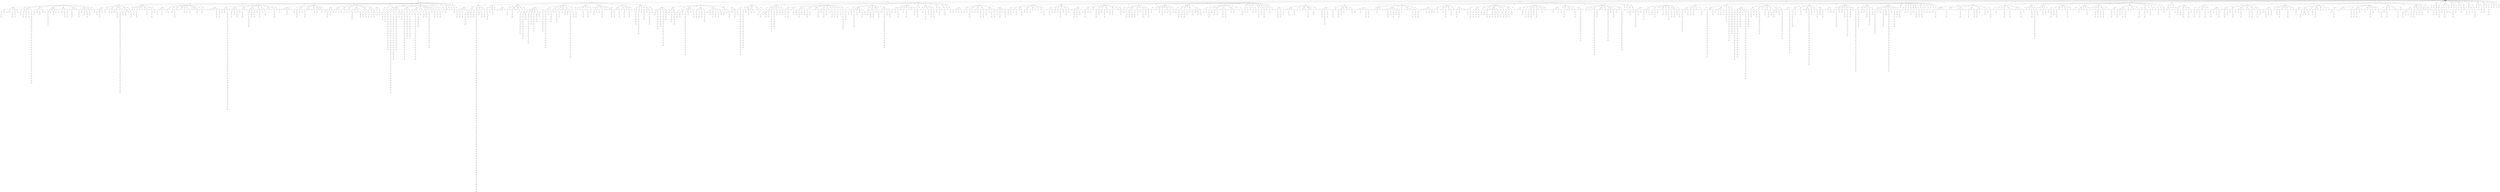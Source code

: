 // produced with flexfringe // ./flexfringe data/PAutomaC-competition_sets/1.pautomac.train --ini ini/batch-lsh.ini 
digraph DFA {
	-1 [label="root" shape=box];
		I -> -1;
	0 [ label="0:#2000
" , penwidth=7.6014];
		0 -> 1 [label="4
360"  ];
		0 -> 2 [label="1
147"  ];
		0 -> 3 [label="5
186"  ];
		0 -> 4 [label="3
252"  ];
		0 -> 5 [label="7
227"  ];
		0 -> 6 [label="0
188"  ];
		0 -> 7 [label="26
1"  ];
		0 -> 8 [label="2
155"  ];
		0 -> 9 [label="12
4"  ];
		0 -> 10 [label="6
170"  ];
		0 -> 11 [label="17
2"  ];
		0 -> 12 [label="29
1"  ];
		0 -> 13 [label="9
5"  ];
		0 -> 14 [label="10
5"  ];
		0 -> 15 [label="20
2"  ];
		0 -> 16 [label="15
3"  ];
		0 -> 17 [label="18
2"  ];
		0 -> 18 [label="8
6"  ];
		0 -> 19 [label="13
3"  ];
		0 -> 20 [label="14
3"  ];
		0 -> 21 [label="30
1"  ];
		0 -> 22 [label="23
1"  ];
		0 -> 23 [label="16
2"  ];
		0 -> 24 [label="32
1"  ];
		0 -> 25 [label="24
1"  ];
	1 [ label="1:#360
"  style=dotted, penwidth=5.88888];
		1 -> 26 [label="4
73"  ];
		1 -> 27 [label="1
26"  ];
		1 -> 28 [label="5
18"  ];
		1 -> 29 [label="3
34"  ];
		1 -> 30 [label="7
46"  ];
		1 -> 31 [label="0
36"  ];
		1 -> 32 [label="2
40"  ];
		1 -> 33 [label="12
1"  ];
		1 -> 34 [label="6
42"  ];
		1 -> 35 [label="9
2"  ];
		1 -> 36 [label="20
1"  ];
		1 -> 37 [label="15
1"  ];
		1 -> 38 [label="11
3"  ];
		1 -> 39 [label="8
1"  ];
		1 -> 40 [label="21
1"  ];
		1 -> 41 [label="27
1"  ];
	2 [ label="2:#147
"  style=dotted, penwidth=4.99721];
		2 -> 42 [label="4
28"  ];
		2 -> 43 [label="1
7"  ];
		2 -> 44 [label="5
17"  ];
		2 -> 45 [label="3
41"  ];
		2 -> 46 [label="7
11"  ];
		2 -> 47 [label="0
12"  ];
		2 -> 48 [label="2
14"  ];
		2 -> 49 [label="6
8"  ];
		2 -> 50 [label="9
1"  ];
	3 [ label="3:#186
"  style=dotted, penwidth=5.23111];
		3 -> 51 [label="4
50"  ];
		3 -> 52 [label="1
16"  ];
		3 -> 53 [label="5
11"  ];
		3 -> 54 [label="3
35"  ];
		3 -> 55 [label="7
25"  ];
		3 -> 56 [label="0
13"  ];
		3 -> 57 [label="2
2"  ];
		3 -> 58 [label="6
6"  ];
		3 -> 59 [label="10
3"  ];
		3 -> 60 [label="11
2"  ];
		3 -> 61 [label="8
1"  ];
		3 -> 62 [label="16
1"  ];
	4 [ label="4:#252
"  style=dotted, penwidth=5.53339];
		4 -> 63 [label="4
33"  ];
		4 -> 64 [label="1
20"  ];
		4 -> 65 [label="5
13"  ];
		4 -> 66 [label="3
29"  ];
		4 -> 67 [label="7
17"  ];
		4 -> 68 [label="0
16"  ];
		4 -> 69 [label="26
1"  ];
		4 -> 70 [label="2
14"  ];
		4 -> 71 [label="12
1"  ];
		4 -> 72 [label="6
21"  ];
		4 -> 73 [label="17
2"  ];
		4 -> 74 [label="9
1"  ];
		4 -> 75 [label="10
1"  ];
		4 -> 76 [label="11
1"  ];
		4 -> 77 [label="22
1"  ];
		4 -> 78 [label="13
2"  ];
		4 -> 79 [label="14
1"  ];
		4 -> 80 [label="21
2"  ];
		4 -> 81 [label="37
1"  ];
		4 -> 82 [label="19
1"  ];
		4 -> 83 [label="16
2"  ];
	5 [ label="5:#227
"  style=dotted, penwidth=5.42935];
		5 -> 84 [label="4
29"  ];
		5 -> 85 [label="1
19"  ];
		5 -> 86 [label="5
29"  ];
		5 -> 87 [label="3
22"  ];
		5 -> 88 [label="7
42"  ];
		5 -> 89 [label="0
17"  ];
		5 -> 90 [label="2
19"  ];
		5 -> 91 [label="6
23"  ];
		5 -> 92 [label="10
2"  ];
		5 -> 93 [label="8
1"  ];
		5 -> 94 [label="13
2"  ];
	6 [ label="6:#188
"  style=dotted, penwidth=5.24175];
		6 -> 95 [label="4
35"  ];
		6 -> 96 [label="1
9"  ];
		6 -> 97 [label="5
11"  ];
		6 -> 98 [label="3
36"  ];
		6 -> 99 [label="7
19"  ];
		6 -> 100 [label="0
16"  ];
		6 -> 101 [label="2
11"  ];
		6 -> 102 [label="6
18"  ];
		6 -> 103 [label="9
2"  ];
		6 -> 104 [label="20
2"  ];
		6 -> 105 [label="15
1"  ];
		6 -> 106 [label="11
1"  ];
		6 -> 107 [label="18
1"  ];
		6 -> 108 [label="8
2"  ];
		6 -> 109 [label="13
3"  ];
		6 -> 110 [label="30
1"  ];
		6 -> 111 [label="38
1"  ];
		6 -> 112 [label="23
1"  ];
		6 -> 113 [label="34
1"  ];
		6 -> 114 [label="31
1"  ];
	7 [ label="7:#1
"  style=dotted, penwidth=0.693147];
		7 -> 115 [label="1
1"  ];
	8 [ label="8:#155
"  style=dotted, penwidth=5.04986];
		8 -> 116 [label="4
29"  ];
		8 -> 117 [label="1
16"  ];
		8 -> 118 [label="5
10"  ];
		8 -> 119 [label="3
11"  ];
		8 -> 120 [label="7
15"  ];
		8 -> 121 [label="0
9"  ];
		8 -> 122 [label="2
15"  ];
		8 -> 123 [label="6
17"  ];
		8 -> 124 [label="9
3"  ];
		8 -> 125 [label="20
1"  ];
		8 -> 126 [label="15
1"  ];
		8 -> 127 [label="8
1"  ];
		8 -> 128 [label="23
1"  ];
		8 -> 129 [label="16
1"  ];
	9 [ label="9:#4
"  style=dotted, penwidth=1.60944];
		9 -> 130 [label="1
2"  ];
		9 -> 131 [label="0
1"  ];
		9 -> 132 [label="2
1"  ];
	10 [ label="10:#170
"  style=dotted, penwidth=5.14166];
		10 -> 133 [label="4
14"  ];
		10 -> 134 [label="1
7"  ];
		10 -> 135 [label="5
37"  ];
		10 -> 136 [label="3
18"  ];
		10 -> 137 [label="7
17"  ];
		10 -> 138 [label="0
25"  ];
		10 -> 139 [label="2
10"  ];
		10 -> 140 [label="6
16"  ];
		10 -> 141 [label="9
1"  ];
		10 -> 142 [label="11
1"  ];
		10 -> 143 [label="8
2"  ];
	11 [ label="11:#2
"  style=dotted, penwidth=1.09861];
		11 -> 144 [label="5
1"  ];
		11 -> 145 [label="0
1"  ];
	12 [ label="12:#1
"  style=dotted, penwidth=0.693147];
		12 -> 146 [label="0
1"  ];
	13 [ label="13:#5
"  style=dotted, penwidth=1.79176];
		13 -> 147 [label="4
1"  ];
		13 -> 148 [label="1
2"  ];
		13 -> 149 [label="5
1"  ];
		13 -> 150 [label="7
1"  ];
	14 [ label="14:#5
"  style=dotted, penwidth=1.79176];
		14 -> 151 [label="5
2"  ];
		14 -> 152 [label="0
3"  ];
	15 [ label="15:#2
"  style=dotted, penwidth=1.09861];
		15 -> 153 [label="0
1"  ];
	16 [ label="16:#3
"  style=dotted, penwidth=1.38629];
		16 -> 154 [label="1
2"  ];
		16 -> 155 [label="0
1"  ];
	17 [ label="17:#2
"  style=dotted, penwidth=1.09861];
		17 -> 156 [label="0
2"  ];
	18 [ label="18:#6
"  style=dotted, penwidth=1.94591];
		18 -> 157 [label="4
5"  ];
		18 -> 158 [label="1
1"  ];
	19 [ label="19:#3
"  style=dotted, penwidth=1.38629];
		19 -> 159 [label="4
1"  ];
		19 -> 160 [label="1
1"  ];
		19 -> 161 [label="5
1"  ];
	20 [ label="20:#3
"  style=dotted, penwidth=1.38629];
		20 -> 162 [label="7
2"  ];
		20 -> 163 [label="0
1"  ];
	21 [ label="21:#1
"  style=dotted, penwidth=0.693147];
		21 -> 164 [label="5
1"  ];
	22 [ label="22:#1
"  style=dotted, penwidth=0.693147];
		22 -> 165 [label="4
1"  ];
	23 [ label="23:#2
"  style=dotted, penwidth=1.09861];
		23 -> 166 [label="4
1"  ];
		23 -> 167 [label="0
1"  ];
	24 [ label="24:#1
"  style=dotted, penwidth=0.693147];
	25 [ label="25:#1
"  style=dotted, penwidth=0.693147];
		25 -> 168 [label="1
1"  ];
	26 [ label="26:#73
"  style=dotted, penwidth=4.30407];
		26 -> 169 [label="4
16"  ];
		26 -> 170 [label="1
3"  ];
		26 -> 171 [label="5
7"  ];
		26 -> 172 [label="3
7"  ];
		26 -> 173 [label="7
14"  ];
		26 -> 174 [label="0
5"  ];
		26 -> 175 [label="2
7"  ];
		26 -> 176 [label="6
8"  ];
		26 -> 177 [label="10
1"  ];
		26 -> 178 [label="20
1"  ];
	27 [ label="27:#26
"  style=dotted, penwidth=3.29584];
		27 -> 179 [label="4
5"  ];
		27 -> 180 [label="1
2"  ];
		27 -> 181 [label="5
3"  ];
		27 -> 182 [label="3
5"  ];
		27 -> 183 [label="7
3"  ];
		27 -> 184 [label="2
4"  ];
		27 -> 185 [label="6
2"  ];
	28 [ label="28:#18
"  style=dotted, penwidth=2.94444];
		28 -> 186 [label="4
3"  ];
		28 -> 187 [label="1
2"  ];
		28 -> 188 [label="5
1"  ];
		28 -> 189 [label="3
3"  ];
		28 -> 190 [label="7
1"  ];
		28 -> 191 [label="0
5"  ];
		28 -> 192 [label="6
1"  ];
		28 -> 193 [label="11
1"  ];
	29 [ label="29:#34
"  style=dotted, penwidth=3.55535];
		29 -> 194 [label="4
5"  ];
		29 -> 195 [label="1
3"  ];
		29 -> 196 [label="5
2"  ];
		29 -> 197 [label="3
3"  ];
		29 -> 198 [label="7
5"  ];
		29 -> 199 [label="0
1"  ];
		29 -> 200 [label="2
2"  ];
		29 -> 201 [label="6
5"  ];
		29 -> 202 [label="15
1"  ];
		29 -> 203 [label="8
1"  ];
		29 -> 204 [label="14
1"  ];
	30 [ label="30:#46
"  style=dotted, penwidth=3.85015];
		30 -> 205 [label="4
7"  ];
		30 -> 206 [label="1
7"  ];
		30 -> 207 [label="5
7"  ];
		30 -> 208 [label="3
4"  ];
		30 -> 209 [label="7
6"  ];
		30 -> 210 [label="0
4"  ];
		30 -> 211 [label="2
2"  ];
		30 -> 212 [label="6
3"  ];
		30 -> 213 [label="18
1"  ];
		30 -> 214 [label="16
1"  ];
	31 [ label="31:#36
"  style=dotted, penwidth=3.61092];
		31 -> 215 [label="4
10"  ];
		31 -> 216 [label="5
1"  ];
		31 -> 217 [label="3
5"  ];
		31 -> 218 [label="7
6"  ];
		31 -> 219 [label="0
2"  ];
		31 -> 220 [label="2
3"  ];
		31 -> 221 [label="6
2"  ];
		31 -> 222 [label="16
1"  ];
	32 [ label="32:#40
"  style=dotted, penwidth=3.71357];
		32 -> 223 [label="4
7"  ];
		32 -> 224 [label="1
4"  ];
		32 -> 225 [label="5
4"  ];
		32 -> 226 [label="3
2"  ];
		32 -> 227 [label="7
10"  ];
		32 -> 228 [label="0
2"  ];
		32 -> 229 [label="2
4"  ];
		32 -> 230 [label="6
5"  ];
	33 [ label="33:#1
"  style=dotted, penwidth=0.693147];
		33 -> 231 [label="1
1"  ];
	34 [ label="34:#42
"  style=dotted, penwidth=3.7612];
		34 -> 232 [label="4
1"  ];
		34 -> 233 [label="1
1"  ];
		34 -> 234 [label="5
11"  ];
		34 -> 235 [label="3
6"  ];
		34 -> 236 [label="7
6"  ];
		34 -> 237 [label="0
4"  ];
		34 -> 238 [label="2
4"  ];
		34 -> 239 [label="6
3"  ];
		34 -> 240 [label="9
2"  ];
		34 -> 241 [label="10
1"  ];
		34 -> 242 [label="18
1"  ];
	35 [ label="35:#2
"  style=dotted, penwidth=1.09861];
		35 -> 243 [label="0
1"  ];
	36 [ label="36:#1
"  style=dotted, penwidth=0.693147];
		36 -> 244 [label="5
1"  ];
	37 [ label="37:#1
"  style=dotted, penwidth=0.693147];
		37 -> 245 [label="1
1"  ];
	38 [ label="38:#3
"  style=dotted, penwidth=1.38629];
		38 -> 246 [label="1
1"  ];
		38 -> 247 [label="0
1"  ];
	39 [ label="39:#1
"  style=dotted, penwidth=0.693147];
		39 -> 248 [label="4
1"  ];
	40 [ label="40:#1
"  style=dotted, penwidth=0.693147];
		40 -> 249 [label="4
1"  ];
	41 [ label="41:#1
"  style=dotted, penwidth=0.693147];
		41 -> 250 [label="0
1"  ];
	42 [ label="42:#28
"  style=dotted, penwidth=3.3673];
		42 -> 251 [label="4
10"  ];
		42 -> 252 [label="1
3"  ];
		42 -> 253 [label="7
4"  ];
		42 -> 254 [label="2
1"  ];
		42 -> 255 [label="6
2"  ];
	43 [ label="43:#7
"  style=dotted, penwidth=2.07944];
		43 -> 256 [label="4
1"  ];
		43 -> 257 [label="5
1"  ];
		43 -> 258 [label="7
3"  ];
		43 -> 259 [label="6
1"  ];
	44 [ label="44:#17
"  style=dotted, penwidth=2.89037];
		44 -> 260 [label="4
6"  ];
		44 -> 261 [label="1
1"  ];
		44 -> 262 [label="3
4"  ];
		44 -> 263 [label="0
3"  ];
		44 -> 264 [label="6
1"  ];
		44 -> 265 [label="18
1"  ];
	45 [ label="45:#41
"  style=dotted, penwidth=3.73767];
		45 -> 266 [label="4
17"  ];
		45 -> 267 [label="1
3"  ];
		45 -> 268 [label="5
2"  ];
		45 -> 269 [label="3
1"  ];
		45 -> 270 [label="7
2"  ];
		45 -> 271 [label="0
5"  ];
		45 -> 272 [label="2
1"  ];
		45 -> 273 [label="6
3"  ];
	46 [ label="46:#11
"  style=dotted, penwidth=2.48491];
		46 -> 274 [label="4
1"  ];
		46 -> 275 [label="1
1"  ];
		46 -> 276 [label="5
3"  ];
		46 -> 277 [label="3
1"  ];
		46 -> 278 [label="7
1"  ];
		46 -> 279 [label="0
1"  ];
	47 [ label="47:#12
"  style=dotted, penwidth=2.56495];
		47 -> 280 [label="4
1"  ];
		47 -> 281 [label="3
1"  ];
		47 -> 282 [label="7
1"  ];
		47 -> 283 [label="0
2"  ];
		47 -> 284 [label="12
1"  ];
		47 -> 285 [label="6
1"  ];
		47 -> 286 [label="18
1"  ];
	48 [ label="48:#14
"  style=dotted, penwidth=2.70805];
		48 -> 287 [label="4
4"  ];
		48 -> 288 [label="5
3"  ];
		48 -> 289 [label="3
3"  ];
		48 -> 290 [label="7
2"  ];
		48 -> 291 [label="0
1"  ];
		48 -> 292 [label="6
1"  ];
	49 [ label="49:#8
"  style=dotted, penwidth=2.19722];
		49 -> 293 [label="4
2"  ];
		49 -> 294 [label="1
1"  ];
		49 -> 295 [label="5
1"  ];
		49 -> 296 [label="7
1"  ];
		49 -> 297 [label="0
2"  ];
	50 [ label="50:#1
"  style=dotted, penwidth=0.693147];
		50 -> 298 [label="1
1"  ];
	51 [ label="51:#50
"  style=dotted, penwidth=3.93183];
		51 -> 299 [label="4
10"  ];
		51 -> 300 [label="1
5"  ];
		51 -> 301 [label="5
2"  ];
		51 -> 302 [label="3
7"  ];
		51 -> 303 [label="7
5"  ];
		51 -> 304 [label="0
7"  ];
		51 -> 305 [label="2
5"  ];
		51 -> 306 [label="6
4"  ];
	52 [ label="52:#16
"  style=dotted, penwidth=2.83321];
		52 -> 307 [label="4
2"  ];
		52 -> 308 [label="1
1"  ];
		52 -> 309 [label="5
2"  ];
		52 -> 310 [label="3
3"  ];
		52 -> 311 [label="7
4"  ];
		52 -> 312 [label="2
1"  ];
	53 [ label="53:#11
"  style=dotted, penwidth=2.48491];
		53 -> 313 [label="4
1"  ];
		53 -> 314 [label="5
3"  ];
		53 -> 315 [label="3
2"  ];
		53 -> 316 [label="7
2"  ];
		53 -> 317 [label="0
1"  ];
		53 -> 318 [label="6
1"  ];
	54 [ label="54:#35
"  style=dotted, penwidth=3.58352];
		54 -> 319 [label="4
5"  ];
		54 -> 320 [label="1
2"  ];
		54 -> 321 [label="5
4"  ];
		54 -> 322 [label="3
3"  ];
		54 -> 323 [label="7
4"  ];
		54 -> 324 [label="0
2"  ];
		54 -> 325 [label="2
2"  ];
		54 -> 326 [label="6
1"  ];
		54 -> 327 [label="20
1"  ];
		54 -> 328 [label="11
1"  ];
		54 -> 329 [label="18
1"  ];
		54 -> 330 [label="21
1"  ];
	55 [ label="55:#25
"  style=dotted, penwidth=3.2581];
		55 -> 331 [label="4
1"  ];
		55 -> 332 [label="1
1"  ];
		55 -> 333 [label="5
9"  ];
		55 -> 334 [label="3
2"  ];
		55 -> 335 [label="7
2"  ];
		55 -> 336 [label="0
2"  ];
		55 -> 337 [label="2
1"  ];
		55 -> 338 [label="6
4"  ];
	56 [ label="56:#13
"  style=dotted, penwidth=2.63906];
		56 -> 339 [label="4
3"  ];
		56 -> 340 [label="1
1"  ];
		56 -> 341 [label="5
1"  ];
		56 -> 342 [label="3
2"  ];
		56 -> 343 [label="7
1"  ];
		56 -> 344 [label="2
1"  ];
		56 -> 345 [label="6
2"  ];
		56 -> 346 [label="22
1"  ];
	57 [ label="57:#2
"  style=dotted, penwidth=1.09861];
		57 -> 347 [label="0
1"  ];
		57 -> 348 [label="6
1"  ];
	58 [ label="58:#6
"  style=dotted, penwidth=1.94591];
		58 -> 349 [label="4
1"  ];
		58 -> 350 [label="5
1"  ];
		58 -> 351 [label="3
2"  ];
		58 -> 352 [label="0
1"  ];
		58 -> 353 [label="30
1"  ];
	59 [ label="59:#3
"  style=dotted, penwidth=1.38629];
		59 -> 354 [label="1
1"  ];
		59 -> 355 [label="0
2"  ];
	60 [ label="60:#2
"  style=dotted, penwidth=1.09861];
		60 -> 356 [label="1
2"  ];
	61 [ label="61:#1
"  style=dotted, penwidth=0.693147];
		61 -> 357 [label="0
1"  ];
	62 [ label="62:#1
"  style=dotted, penwidth=0.693147];
		62 -> 358 [label="0
1"  ];
	63 [ label="63:#33
"  style=dotted, penwidth=3.52636];
		63 -> 359 [label="4
7"  ];
		63 -> 360 [label="1
2"  ];
		63 -> 361 [label="5
3"  ];
		63 -> 362 [label="3
3"  ];
		63 -> 363 [label="7
5"  ];
		63 -> 364 [label="2
5"  ];
		63 -> 365 [label="6
5"  ];
	64 [ label="64:#20
"  style=dotted, penwidth=3.04452];
		64 -> 366 [label="4
3"  ];
		64 -> 367 [label="1
1"  ];
		64 -> 368 [label="5
5"  ];
		64 -> 369 [label="3
4"  ];
		64 -> 370 [label="7
3"  ];
		64 -> 371 [label="0
1"  ];
		64 -> 372 [label="2
2"  ];
		64 -> 373 [label="6
1"  ];
	65 [ label="65:#13
"  style=dotted, penwidth=2.63906];
		65 -> 374 [label="4
3"  ];
		65 -> 375 [label="5
2"  ];
		65 -> 376 [label="7
1"  ];
		65 -> 377 [label="0
4"  ];
		65 -> 378 [label="2
2"  ];
		65 -> 379 [label="18
1"  ];
	66 [ label="66:#29
"  style=dotted, penwidth=3.4012];
		66 -> 380 [label="4
6"  ];
		66 -> 381 [label="1
3"  ];
		66 -> 382 [label="5
2"  ];
		66 -> 383 [label="3
4"  ];
		66 -> 384 [label="7
2"  ];
		66 -> 385 [label="0
3"  ];
		66 -> 386 [label="2
3"  ];
		66 -> 387 [label="6
2"  ];
		66 -> 388 [label="15
1"  ];
	67 [ label="67:#17
"  style=dotted, penwidth=2.89037];
		67 -> 389 [label="4
1"  ];
		67 -> 390 [label="1
1"  ];
		67 -> 391 [label="5
7"  ];
		67 -> 392 [label="7
3"  ];
		67 -> 393 [label="0
1"  ];
		67 -> 394 [label="2
2"  ];
		67 -> 395 [label="6
1"  ];
	68 [ label="68:#16
"  style=dotted, penwidth=2.83321];
		68 -> 396 [label="4
2"  ];
		68 -> 397 [label="5
1"  ];
		68 -> 398 [label="3
4"  ];
		68 -> 399 [label="0
1"  ];
		68 -> 400 [label="6
2"  ];
		68 -> 401 [label="8
4"  ];
		68 -> 402 [label="13
1"  ];
		68 -> 403 [label="37
1"  ];
	69 [ label="69:#1
"  style=dotted, penwidth=0.693147];
	70 [ label="70:#14
"  style=dotted, penwidth=2.70805];
		70 -> 404 [label="4
1"  ];
		70 -> 405 [label="1
2"  ];
		70 -> 406 [label="5
1"  ];
		70 -> 407 [label="3
2"  ];
		70 -> 408 [label="7
2"  ];
		70 -> 409 [label="0
6"  ];
	71 [ label="71:#1
"  style=dotted, penwidth=0.693147];
	72 [ label="72:#21
"  style=dotted, penwidth=3.09104];
		72 -> 410 [label="4
2"  ];
		72 -> 411 [label="1
1"  ];
		72 -> 412 [label="5
1"  ];
		72 -> 413 [label="3
3"  ];
		72 -> 414 [label="0
4"  ];
		72 -> 415 [label="2
4"  ];
		72 -> 416 [label="6
2"  ];
		72 -> 417 [label="22
1"  ];
	73 [ label="73:#2
"  style=dotted, penwidth=1.09861];
		73 -> 418 [label="4
1"  ];
		73 -> 419 [label="7
1"  ];
	74 [ label="74:#1
"  style=dotted, penwidth=0.693147];
		74 -> 420 [label="1
1"  ];
	75 [ label="75:#1
"  style=dotted, penwidth=0.693147];
		75 -> 421 [label="5
1"  ];
	76 [ label="76:#1
"  style=dotted, penwidth=0.693147];
		76 -> 422 [label="4
1"  ];
	77 [ label="77:#1
"  style=dotted, penwidth=0.693147];
	78 [ label="78:#2
"  style=dotted, penwidth=1.09861];
		78 -> 423 [label="4
1"  ];
		78 -> 424 [label="0
1"  ];
	79 [ label="79:#1
"  style=dotted, penwidth=0.693147];
		79 -> 425 [label="1
1"  ];
	80 [ label="80:#2
"  style=dotted, penwidth=1.09861];
		80 -> 426 [label="0
1"  ];
	81 [ label="81:#1
"  style=dotted, penwidth=0.693147];
		81 -> 427 [label="5
1"  ];
	82 [ label="82:#1
"  style=dotted, penwidth=0.693147];
		82 -> 428 [label="0
1"  ];
	83 [ label="83:#2
"  style=dotted, penwidth=1.09861];
	84 [ label="84:#29
"  style=dotted, penwidth=3.4012];
		84 -> 429 [label="4
4"  ];
		84 -> 430 [label="1
8"  ];
		84 -> 431 [label="5
1"  ];
		84 -> 432 [label="3
4"  ];
		84 -> 433 [label="7
6"  ];
		84 -> 434 [label="2
1"  ];
		84 -> 435 [label="6
1"  ];
	85 [ label="85:#19
"  style=dotted, penwidth=2.99573];
		85 -> 436 [label="4
5"  ];
		85 -> 437 [label="5
3"  ];
		85 -> 438 [label="3
4"  ];
		85 -> 439 [label="7
3"  ];
		85 -> 440 [label="6
1"  ];
	86 [ label="86:#29
"  style=dotted, penwidth=3.4012];
		86 -> 441 [label="4
8"  ];
		86 -> 442 [label="1
1"  ];
		86 -> 443 [label="5
4"  ];
		86 -> 444 [label="3
8"  ];
		86 -> 445 [label="7
1"  ];
		86 -> 446 [label="0
5"  ];
		86 -> 447 [label="2
1"  ];
		86 -> 448 [label="6
1"  ];
	87 [ label="87:#22
"  style=dotted, penwidth=3.13549];
		87 -> 449 [label="4
8"  ];
		87 -> 450 [label="1
2"  ];
		87 -> 451 [label="5
3"  ];
		87 -> 452 [label="3
1"  ];
		87 -> 453 [label="0
2"  ];
		87 -> 454 [label="2
1"  ];
		87 -> 455 [label="6
4"  ];
	88 [ label="88:#42
"  style=dotted, penwidth=3.7612];
		88 -> 456 [label="4
2"  ];
		88 -> 457 [label="1
6"  ];
		88 -> 458 [label="5
2"  ];
		88 -> 459 [label="3
1"  ];
		88 -> 460 [label="7
15"  ];
		88 -> 461 [label="0
1"  ];
		88 -> 462 [label="2
1"  ];
		88 -> 463 [label="6
4"  ];
		88 -> 464 [label="9
1"  ];
	89 [ label="89:#17
"  style=dotted, penwidth=2.89037];
		89 -> 465 [label="4
2"  ];
		89 -> 466 [label="1
3"  ];
		89 -> 467 [label="5
1"  ];
		89 -> 468 [label="3
2"  ];
		89 -> 469 [label="7
1"  ];
		89 -> 470 [label="0
2"  ];
		89 -> 471 [label="6
2"  ];
		89 -> 472 [label="22
1"  ];
		89 -> 473 [label="13
1"  ];
	90 [ label="90:#19
"  style=dotted, penwidth=2.99573];
		90 -> 474 [label="4
8"  ];
		90 -> 475 [label="5
1"  ];
		90 -> 476 [label="3
1"  ];
		90 -> 477 [label="0
3"  ];
		90 -> 478 [label="2
1"  ];
		90 -> 479 [label="6
4"  ];
	91 [ label="91:#23
"  style=dotted, penwidth=3.17805];
		91 -> 480 [label="4
1"  ];
		91 -> 481 [label="1
2"  ];
		91 -> 482 [label="5
4"  ];
		91 -> 483 [label="3
5"  ];
		91 -> 484 [label="7
2"  ];
		91 -> 485 [label="0
3"  ];
		91 -> 486 [label="2
1"  ];
		91 -> 487 [label="6
3"  ];
		91 -> 488 [label="10
1"  ];
	92 [ label="92:#2
"  style=dotted, penwidth=1.09861];
		92 -> 489 [label="1
1"  ];
		92 -> 490 [label="0
1"  ];
	93 [ label="93:#1
"  style=dotted, penwidth=0.693147];
		93 -> 491 [label="5
1"  ];
	94 [ label="94:#2
"  style=dotted, penwidth=1.09861];
		94 -> 492 [label="1
1"  ];
	95 [ label="95:#35
"  style=dotted, penwidth=3.58352];
		95 -> 493 [label="4
10"  ];
		95 -> 494 [label="1
7"  ];
		95 -> 495 [label="5
2"  ];
		95 -> 496 [label="3
1"  ];
		95 -> 497 [label="7
3"  ];
		95 -> 498 [label="0
1"  ];
		95 -> 499 [label="2
3"  ];
		95 -> 500 [label="6
3"  ];
		95 -> 501 [label="8
1"  ];
		95 -> 502 [label="13
1"  ];
	96 [ label="96:#9
"  style=dotted, penwidth=2.30259];
		96 -> 503 [label="4
3"  ];
		96 -> 504 [label="1
1"  ];
		96 -> 505 [label="5
1"  ];
		96 -> 506 [label="2
2"  ];
		96 -> 507 [label="8
1"  ];
	97 [ label="97:#11
"  style=dotted, penwidth=2.48491];
		97 -> 508 [label="4
1"  ];
		97 -> 509 [label="1
3"  ];
		97 -> 510 [label="5
4"  ];
		97 -> 511 [label="3
1"  ];
		97 -> 512 [label="7
1"  ];
		97 -> 513 [label="0
1"  ];
	98 [ label="98:#36
"  style=dotted, penwidth=3.61092];
		98 -> 514 [label="4
13"  ];
		98 -> 515 [label="1
4"  ];
		98 -> 516 [label="5
2"  ];
		98 -> 517 [label="3
1"  ];
		98 -> 518 [label="7
3"  ];
		98 -> 519 [label="0
2"  ];
		98 -> 520 [label="2
4"  ];
		98 -> 521 [label="6
1"  ];
	99 [ label="99:#19
"  style=dotted, penwidth=2.99573];
		99 -> 522 [label="4
3"  ];
		99 -> 523 [label="1
3"  ];
		99 -> 524 [label="5
2"  ];
		99 -> 525 [label="3
3"  ];
		99 -> 526 [label="7
1"  ];
		99 -> 527 [label="0
2"  ];
		99 -> 528 [label="2
4"  ];
	100 [ label="100:#16
"  style=dotted, penwidth=2.83321];
		100 -> 529 [label="4
4"  ];
		100 -> 530 [label="1
2"  ];
		100 -> 531 [label="5
2"  ];
		100 -> 532 [label="3
1"  ];
		100 -> 533 [label="7
4"  ];
		100 -> 534 [label="0
1"  ];
		100 -> 535 [label="2
1"  ];
		100 -> 536 [label="6
1"  ];
	101 [ label="101:#11
"  style=dotted, penwidth=2.48491];
		101 -> 537 [label="4
2"  ];
		101 -> 538 [label="1
2"  ];
		101 -> 539 [label="5
1"  ];
		101 -> 540 [label="3
1"  ];
		101 -> 541 [label="7
1"  ];
		101 -> 542 [label="0
1"  ];
	102 [ label="102:#18
"  style=dotted, penwidth=2.94444];
		102 -> 543 [label="4
4"  ];
		102 -> 544 [label="1
1"  ];
		102 -> 545 [label="5
2"  ];
		102 -> 546 [label="3
1"  ];
		102 -> 547 [label="7
3"  ];
		102 -> 548 [label="0
2"  ];
		102 -> 549 [label="6
2"  ];
		102 -> 550 [label="42
1"  ];
	103 [ label="103:#2
"  style=dotted, penwidth=1.09861];
		103 -> 551 [label="4
1"  ];
		103 -> 552 [label="5
1"  ];
	104 [ label="104:#2
"  style=dotted, penwidth=1.09861];
		104 -> 553 [label="1
1"  ];
		104 -> 554 [label="5
1"  ];
	105 [ label="105:#1
"  style=dotted, penwidth=0.693147];
		105 -> 555 [label="0
1"  ];
	106 [ label="106:#1
"  style=dotted, penwidth=0.693147];
		106 -> 556 [label="1
1"  ];
	107 [ label="107:#1
"  style=dotted, penwidth=0.693147];
		107 -> 557 [label="5
1"  ];
	108 [ label="108:#2
"  style=dotted, penwidth=1.09861];
		108 -> 558 [label="7
1"  ];
		108 -> 559 [label="0
1"  ];
	109 [ label="109:#3
"  style=dotted, penwidth=1.38629];
		109 -> 560 [label="4
2"  ];
		109 -> 561 [label="7
1"  ];
	110 [ label="110:#1
"  style=dotted, penwidth=0.693147];
		110 -> 562 [label="0
1"  ];
	111 [ label="111:#1
"  style=dotted, penwidth=0.693147];
		111 -> 563 [label="6
1"  ];
	112 [ label="112:#1
"  style=dotted, penwidth=0.693147];
		112 -> 564 [label="4
1"  ];
	113 [ label="113:#1
"  style=dotted, penwidth=0.693147];
		113 -> 565 [label="4
1"  ];
	114 [ label="114:#1
"  style=dotted, penwidth=0.693147];
		114 -> 566 [label="0
1"  ];
	115 [ label="115:#1
"  style=dotted, penwidth=0.693147];
		115 -> 567 [label="3
1"  ];
	116 [ label="116:#29
"  style=dotted, penwidth=3.4012];
		116 -> 568 [label="4
5"  ];
		116 -> 569 [label="5
3"  ];
		116 -> 570 [label="3
6"  ];
		116 -> 571 [label="7
8"  ];
		116 -> 572 [label="0
4"  ];
		116 -> 573 [label="6
2"  ];
		116 -> 574 [label="15
1"  ];
	117 [ label="117:#16
"  style=dotted, penwidth=2.83321];
		117 -> 575 [label="4
1"  ];
		117 -> 576 [label="1
1"  ];
		117 -> 577 [label="5
1"  ];
		117 -> 578 [label="3
4"  ];
		117 -> 579 [label="7
3"  ];
		117 -> 580 [label="0
4"  ];
		117 -> 581 [label="2
1"  ];
	118 [ label="118:#10
"  style=dotted, penwidth=2.3979];
		118 -> 582 [label="4
1"  ];
		118 -> 583 [label="1
2"  ];
		118 -> 584 [label="3
4"  ];
		118 -> 585 [label="7
2"  ];
		118 -> 586 [label="2
1"  ];
	119 [ label="119:#11
"  style=dotted, penwidth=2.48491];
		119 -> 587 [label="4
1"  ];
		119 -> 588 [label="1
1"  ];
		119 -> 589 [label="5
2"  ];
		119 -> 590 [label="6
1"  ];
		119 -> 591 [label="8
1"  ];
	120 [ label="120:#15
"  style=dotted, penwidth=2.77259];
		120 -> 592 [label="4
2"  ];
		120 -> 593 [label="1
1"  ];
		120 -> 594 [label="5
2"  ];
		120 -> 595 [label="3
2"  ];
		120 -> 596 [label="7
1"  ];
		120 -> 597 [label="0
2"  ];
		120 -> 598 [label="6
1"  ];
	121 [ label="121:#9
"  style=dotted, penwidth=2.30259];
		121 -> 599 [label="4
1"  ];
		121 -> 600 [label="3
5"  ];
		121 -> 601 [label="7
1"  ];
		121 -> 602 [label="0
1"  ];
		121 -> 603 [label="6
1"  ];
	122 [ label="122:#15
"  style=dotted, penwidth=2.77259];
		122 -> 604 [label="1
2"  ];
		122 -> 605 [label="5
1"  ];
		122 -> 606 [label="3
1"  ];
		122 -> 607 [label="7
6"  ];
		122 -> 608 [label="0
3"  ];
		122 -> 609 [label="6
1"  ];
	123 [ label="123:#17
"  style=dotted, penwidth=2.89037];
		123 -> 610 [label="4
3"  ];
		123 -> 611 [label="5
7"  ];
		123 -> 612 [label="7
1"  ];
		123 -> 613 [label="0
3"  ];
		123 -> 614 [label="2
1"  ];
		123 -> 615 [label="6
1"  ];
	124 [ label="124:#3
"  style=dotted, penwidth=1.38629];
		124 -> 616 [label="5
2"  ];
		124 -> 617 [label="0
1"  ];
	125 [ label="125:#1
"  style=dotted, penwidth=0.693147];
		125 -> 618 [label="2
1"  ];
	126 [ label="126:#1
"  style=dotted, penwidth=0.693147];
		126 -> 619 [label="5
1"  ];
	127 [ label="127:#1
"  style=dotted, penwidth=0.693147];
		127 -> 620 [label="5
1"  ];
	128 [ label="128:#1
"  style=dotted, penwidth=0.693147];
		128 -> 621 [label="4
1"  ];
	129 [ label="129:#1
"  style=dotted, penwidth=0.693147];
		129 -> 622 [label="1
1"  ];
	130 [ label="130:#2
"  style=dotted, penwidth=1.09861];
		130 -> 623 [label="3
2"  ];
	131 [ label="131:#1
"  style=dotted, penwidth=0.693147];
		131 -> 624 [label="4
1"  ];
	132 [ label="132:#1
"  style=dotted, penwidth=0.693147];
		132 -> 625 [label="4
1"  ];
	133 [ label="133:#14
"  style=dotted, penwidth=2.70805];
		133 -> 626 [label="4
2"  ];
		133 -> 627 [label="1
2"  ];
		133 -> 628 [label="3
3"  ];
		133 -> 629 [label="7
1"  ];
		133 -> 630 [label="0
2"  ];
	134 [ label="134:#7
"  style=dotted, penwidth=2.07944];
		134 -> 631 [label="4
1"  ];
		134 -> 632 [label="3
1"  ];
		134 -> 633 [label="0
2"  ];
		134 -> 634 [label="2
1"  ];
		134 -> 635 [label="19
1"  ];
	135 [ label="135:#37
"  style=dotted, penwidth=3.63759];
		135 -> 636 [label="4
7"  ];
		135 -> 637 [label="1
5"  ];
		135 -> 638 [label="5
3"  ];
		135 -> 639 [label="3
7"  ];
		135 -> 640 [label="7
3"  ];
		135 -> 641 [label="0
2"  ];
		135 -> 642 [label="2
2"  ];
		135 -> 643 [label="6
1"  ];
	136 [ label="136:#18
"  style=dotted, penwidth=2.94444];
		136 -> 644 [label="4
6"  ];
		136 -> 645 [label="5
1"  ];
		136 -> 646 [label="3
2"  ];
		136 -> 647 [label="7
3"  ];
		136 -> 648 [label="0
2"  ];
		136 -> 649 [label="2
1"  ];
		136 -> 650 [label="12
1"  ];
		136 -> 651 [label="6
2"  ];
	137 [ label="137:#17
"  style=dotted, penwidth=2.89037];
		137 -> 652 [label="4
2"  ];
		137 -> 653 [label="5
4"  ];
		137 -> 654 [label="3
1"  ];
		137 -> 655 [label="7
4"  ];
		137 -> 656 [label="0
2"  ];
		137 -> 657 [label="6
2"  ];
		137 -> 658 [label="11
1"  ];
	138 [ label="138:#25
"  style=dotted, penwidth=3.2581];
		138 -> 659 [label="4
4"  ];
		138 -> 660 [label="1
5"  ];
		138 -> 661 [label="5
1"  ];
		138 -> 662 [label="3
6"  ];
		138 -> 663 [label="0
3"  ];
		138 -> 664 [label="2
1"  ];
		138 -> 665 [label="6
1"  ];
		138 -> 666 [label="11
1"  ];
		138 -> 667 [label="25
1"  ];
	139 [ label="139:#10
"  style=dotted, penwidth=2.3979];
		139 -> 668 [label="4
1"  ];
		139 -> 669 [label="1
3"  ];
		139 -> 670 [label="5
1"  ];
		139 -> 671 [label="3
3"  ];
		139 -> 672 [label="6
2"  ];
	140 [ label="140:#16
"  style=dotted, penwidth=2.83321];
		140 -> 673 [label="4
5"  ];
		140 -> 674 [label="1
2"  ];
		140 -> 675 [label="5
5"  ];
		140 -> 676 [label="0
1"  ];
		140 -> 677 [label="2
1"  ];
		140 -> 678 [label="8
1"  ];
	141 [ label="141:#1
"  style=dotted, penwidth=0.693147];
		141 -> 679 [label="5
1"  ];
	142 [ label="142:#1
"  style=dotted, penwidth=0.693147];
		142 -> 680 [label="5
1"  ];
	143 [ label="143:#2
"  style=dotted, penwidth=1.09861];
		143 -> 681 [label="4
1"  ];
	144 [ label="144:#1
"  style=dotted, penwidth=0.693147];
		144 -> 682 [label="3
1"  ];
	145 [ label="145:#1
"  style=dotted, penwidth=0.693147];
		145 -> 683 [label="6
1"  ];
	146 [ label="146:#1
"  style=dotted, penwidth=0.693147];
		146 -> 684 [label="6
1"  ];
	147 [ label="147:#1
"  style=dotted, penwidth=0.693147];
	148 [ label="148:#2
"  style=dotted, penwidth=1.09861];
		148 -> 685 [label="3
2"  ];
	149 [ label="149:#1
"  style=dotted, penwidth=0.693147];
		149 -> 686 [label="4
1"  ];
	150 [ label="150:#1
"  style=dotted, penwidth=0.693147];
		150 -> 687 [label="7
1"  ];
	151 [ label="151:#2
"  style=dotted, penwidth=1.09861];
		151 -> 688 [label="4
1"  ];
		151 -> 689 [label="7
1"  ];
	152 [ label="152:#3
"  style=dotted, penwidth=1.38629];
		152 -> 690 [label="3
2"  ];
		152 -> 691 [label="7
1"  ];
	153 [ label="153:#1
"  style=dotted, penwidth=0.693147];
		153 -> 692 [label="6
1"  ];
	154 [ label="154:#2
"  style=dotted, penwidth=1.09861];
		154 -> 693 [label="3
2"  ];
	155 [ label="155:#1
"  style=dotted, penwidth=0.693147];
	156 [ label="156:#2
"  style=dotted, penwidth=1.09861];
		156 -> 694 [label="3
2"  ];
	157 [ label="157:#5
"  style=dotted, penwidth=1.79176];
		157 -> 695 [label="4
1"  ];
		157 -> 696 [label="2
1"  ];
		157 -> 697 [label="6
3"  ];
	158 [ label="158:#1
"  style=dotted, penwidth=0.693147];
		158 -> 698 [label="3
1"  ];
	159 [ label="159:#1
"  style=dotted, penwidth=0.693147];
		159 -> 699 [label="4
1"  ];
	160 [ label="160:#1
"  style=dotted, penwidth=0.693147];
		160 -> 700 [label="3
1"  ];
	161 [ label="161:#1
"  style=dotted, penwidth=0.693147];
		161 -> 701 [label="7
1"  ];
	162 [ label="162:#2
"  style=dotted, penwidth=1.09861];
		162 -> 702 [label="6
2"  ];
	163 [ label="163:#1
"  style=dotted, penwidth=0.693147];
		163 -> 703 [label="7
1"  ];
	164 [ label="164:#1
"  style=dotted, penwidth=0.693147];
		164 -> 704 [label="1
1"  ];
	165 [ label="165:#1
"  style=dotted, penwidth=0.693147];
		165 -> 705 [label="2
1"  ];
	166 [ label="166:#1
"  style=dotted, penwidth=0.693147];
		166 -> 706 [label="7
1"  ];
	167 [ label="167:#1
"  style=dotted, penwidth=0.693147];
		167 -> 707 [label="4
1"  ];
	168 [ label="168:#1
"  style=dotted, penwidth=0.693147];
		168 -> 708 [label="3
1"  ];
	169 [ label="169:#16
"  style=dotted, penwidth=2.83321];
		169 -> 709 [label="4
2"  ];
		169 -> 710 [label="1
2"  ];
		169 -> 711 [label="5
1"  ];
		169 -> 712 [label="7
5"  ];
		169 -> 713 [label="2
1"  ];
	170 [ label="170:#3
"  style=dotted, penwidth=1.38629];
		170 -> 714 [label="5
2"  ];
	171 [ label="171:#7
"  style=dotted, penwidth=2.07944];
		171 -> 715 [label="4
2"  ];
		171 -> 716 [label="3
1"  ];
		171 -> 717 [label="2
1"  ];
		171 -> 718 [label="6
1"  ];
	172 [ label="172:#7
"  style=dotted, penwidth=2.07944];
		172 -> 719 [label="7
1"  ];
		172 -> 720 [label="0
1"  ];
		172 -> 721 [label="2
2"  ];
		172 -> 722 [label="6
2"  ];
	173 [ label="173:#14
"  style=dotted, penwidth=2.70805];
		173 -> 723 [label="4
1"  ];
		173 -> 724 [label="1
3"  ];
		173 -> 725 [label="5
6"  ];
		173 -> 726 [label="0
1"  ];
		173 -> 727 [label="2
2"  ];
	174 [ label="174:#5
"  style=dotted, penwidth=1.79176];
		174 -> 728 [label="4
1"  ];
		174 -> 729 [label="0
1"  ];
		174 -> 730 [label="12
1"  ];
		174 -> 731 [label="9
1"  ];
	175 [ label="175:#7
"  style=dotted, penwidth=2.07944];
		175 -> 732 [label="4
1"  ];
		175 -> 733 [label="1
1"  ];
		175 -> 734 [label="5
1"  ];
		175 -> 735 [label="7
1"  ];
		175 -> 736 [label="6
1"  ];
	176 [ label="176:#8
"  style=dotted, penwidth=2.19722];
		176 -> 737 [label="4
1"  ];
		176 -> 738 [label="5
2"  ];
		176 -> 739 [label="7
1"  ];
		176 -> 740 [label="60
1"  ];
	177 [ label="177:#1
"  style=dotted, penwidth=0.693147];
		177 -> 741 [label="1
1"  ];
	178 [ label="178:#1
"  style=dotted, penwidth=0.693147];
		178 -> 742 [label="0
1"  ];
	179 [ label="179:#5
"  style=dotted, penwidth=1.79176];
		179 -> 743 [label="1
1"  ];
		179 -> 744 [label="3
3"  ];
		179 -> 745 [label="0
1"  ];
	180 [ label="180:#2
"  style=dotted, penwidth=1.09861];
		180 -> 746 [label="5
1"  ];
		180 -> 747 [label="3
1"  ];
	181 [ label="181:#3
"  style=dotted, penwidth=1.38629];
		181 -> 748 [label="3
2"  ];
		181 -> 749 [label="0
1"  ];
	182 [ label="182:#5
"  style=dotted, penwidth=1.79176];
		182 -> 750 [label="4
2"  ];
		182 -> 751 [label="2
1"  ];
	183 [ label="183:#3
"  style=dotted, penwidth=1.38629];
		183 -> 752 [label="4
1"  ];
		183 -> 753 [label="5
1"  ];
	184 [ label="184:#4
"  style=dotted, penwidth=1.60944];
		184 -> 754 [label="1
1"  ];
		184 -> 755 [label="5
2"  ];
	185 [ label="185:#2
"  style=dotted, penwidth=1.09861];
		185 -> 756 [label="4
2"  ];
	186 [ label="186:#3
"  style=dotted, penwidth=1.38629];
		186 -> 757 [label="1
2"  ];
	187 [ label="187:#2
"  style=dotted, penwidth=1.09861];
		187 -> 758 [label="4
1"  ];
	188 [ label="188:#1
"  style=dotted, penwidth=0.693147];
		188 -> 759 [label="5
1"  ];
	189 [ label="189:#3
"  style=dotted, penwidth=1.38629];
		189 -> 760 [label="4
1"  ];
	190 [ label="190:#1
"  style=dotted, penwidth=0.693147];
		190 -> 761 [label="2
1"  ];
	191 [ label="191:#5
"  style=dotted, penwidth=1.79176];
		191 -> 762 [label="5
1"  ];
		191 -> 763 [label="2
1"  ];
		191 -> 764 [label="9
1"  ];
	192 [ label="192:#1
"  style=dotted, penwidth=0.693147];
		192 -> 765 [label="5
1"  ];
	193 [ label="193:#1
"  style=dotted, penwidth=0.693147];
		193 -> 766 [label="7
1"  ];
	194 [ label="194:#5
"  style=dotted, penwidth=1.79176];
		194 -> 767 [label="4
1"  ];
		194 -> 768 [label="1
1"  ];
		194 -> 769 [label="0
1"  ];
		194 -> 770 [label="6
1"  ];
	195 [ label="195:#3
"  style=dotted, penwidth=1.38629];
		195 -> 771 [label="4
2"  ];
		195 -> 772 [label="7
1"  ];
	196 [ label="196:#2
"  style=dotted, penwidth=1.09861];
		196 -> 773 [label="1
1"  ];
	197 [ label="197:#3
"  style=dotted, penwidth=1.38629];
		197 -> 774 [label="7
1"  ];
		197 -> 775 [label="6
1"  ];
	198 [ label="198:#5
"  style=dotted, penwidth=1.79176];
		198 -> 776 [label="1
1"  ];
		198 -> 777 [label="3
1"  ];
	199 [ label="199:#1
"  style=dotted, penwidth=0.693147];
		199 -> 778 [label="8
1"  ];
	200 [ label="200:#2
"  style=dotted, penwidth=1.09861];
		200 -> 779 [label="3
1"  ];
		200 -> 780 [label="7
1"  ];
	201 [ label="201:#5
"  style=dotted, penwidth=1.79176];
		201 -> 781 [label="4
1"  ];
		201 -> 782 [label="1
1"  ];
		201 -> 783 [label="3
1"  ];
		201 -> 784 [label="0
1"  ];
	202 [ label="202:#1
"  style=dotted, penwidth=0.693147];
	203 [ label="203:#1
"  style=dotted, penwidth=0.693147];
		203 -> 785 [label="5
1"  ];
	204 [ label="204:#1
"  style=dotted, penwidth=0.693147];
		204 -> 786 [label="0
1"  ];
	205 [ label="205:#7
"  style=dotted, penwidth=2.07944];
		205 -> 787 [label="4
2"  ];
		205 -> 788 [label="1
1"  ];
		205 -> 789 [label="5
1"  ];
		205 -> 790 [label="3
1"  ];
		205 -> 791 [label="0
1"  ];
		205 -> 792 [label="6
1"  ];
	206 [ label="206:#7
"  style=dotted, penwidth=2.07944];
		206 -> 793 [label="4
2"  ];
		206 -> 794 [label="7
4"  ];
		206 -> 795 [label="2
1"  ];
	207 [ label="207:#7
"  style=dotted, penwidth=2.07944];
		207 -> 796 [label="4
2"  ];
		207 -> 797 [label="1
2"  ];
		207 -> 798 [label="3
1"  ];
		207 -> 799 [label="0
1"  ];
	208 [ label="208:#4
"  style=dotted, penwidth=1.60944];
		208 -> 800 [label="4
1"  ];
		208 -> 801 [label="5
1"  ];
		208 -> 802 [label="3
1"  ];
	209 [ label="209:#6
"  style=dotted, penwidth=1.94591];
		209 -> 803 [label="4
1"  ];
		209 -> 804 [label="3
1"  ];
		209 -> 805 [label="7
1"  ];
		209 -> 806 [label="0
1"  ];
	210 [ label="210:#4
"  style=dotted, penwidth=1.60944];
		210 -> 807 [label="4
1"  ];
		210 -> 808 [label="3
1"  ];
	211 [ label="211:#2
"  style=dotted, penwidth=1.09861];
		211 -> 809 [label="5
1"  ];
		211 -> 810 [label="3
1"  ];
	212 [ label="212:#3
"  style=dotted, penwidth=1.38629];
		212 -> 811 [label="3
1"  ];
		212 -> 812 [label="2
1"  ];
		212 -> 813 [label="6
1"  ];
	213 [ label="213:#1
"  style=dotted, penwidth=0.693147];
		213 -> 814 [label="4
1"  ];
	214 [ label="214:#1
"  style=dotted, penwidth=0.693147];
		214 -> 815 [label="4
1"  ];
	215 [ label="215:#10
"  style=dotted, penwidth=2.3979];
		215 -> 816 [label="4
3"  ];
		215 -> 817 [label="5
1"  ];
		215 -> 818 [label="3
1"  ];
		215 -> 819 [label="7
2"  ];
		215 -> 820 [label="0
1"  ];
		215 -> 821 [label="2
1"  ];
	216 [ label="216:#1
"  style=dotted, penwidth=0.693147];
		216 -> 822 [label="3
1"  ];
	217 [ label="217:#5
"  style=dotted, penwidth=1.79176];
		217 -> 823 [label="4
1"  ];
		217 -> 824 [label="1
2"  ];
		217 -> 825 [label="7
1"  ];
	218 [ label="218:#6
"  style=dotted, penwidth=1.94591];
		218 -> 826 [label="4
1"  ];
		218 -> 827 [label="5
3"  ];
		218 -> 828 [label="6
1"  ];
	219 [ label="219:#2
"  style=dotted, penwidth=1.09861];
		219 -> 829 [label="7
1"  ];
		219 -> 830 [label="0
1"  ];
	220 [ label="220:#3
"  style=dotted, penwidth=1.38629];
		220 -> 831 [label="4
1"  ];
		220 -> 832 [label="1
1"  ];
		220 -> 833 [label="5
1"  ];
	221 [ label="221:#2
"  style=dotted, penwidth=1.09861];
		221 -> 834 [label="2
1"  ];
	222 [ label="222:#1
"  style=dotted, penwidth=0.693147];
	223 [ label="223:#7
"  style=dotted, penwidth=2.07944];
		223 -> 835 [label="5
3"  ];
		223 -> 836 [label="3
1"  ];
		223 -> 837 [label="6
1"  ];
	224 [ label="224:#4
"  style=dotted, penwidth=1.60944];
		224 -> 838 [label="4
1"  ];
		224 -> 839 [label="7
1"  ];
		224 -> 840 [label="0
1"  ];
	225 [ label="225:#4
"  style=dotted, penwidth=1.60944];
		225 -> 841 [label="4
1"  ];
		225 -> 842 [label="1
1"  ];
	226 [ label="226:#2
"  style=dotted, penwidth=1.09861];
		226 -> 843 [label="3
1"  ];
		226 -> 844 [label="0
1"  ];
	227 [ label="227:#10
"  style=dotted, penwidth=2.3979];
		227 -> 845 [label="4
1"  ];
		227 -> 846 [label="3
2"  ];
		227 -> 847 [label="7
5"  ];
		227 -> 848 [label="6
1"  ];
	228 [ label="228:#2
"  style=dotted, penwidth=1.09861];
		228 -> 849 [label="4
1"  ];
		228 -> 850 [label="3
1"  ];
	229 [ label="229:#4
"  style=dotted, penwidth=1.60944];
		229 -> 851 [label="4
1"  ];
		229 -> 852 [label="1
1"  ];
		229 -> 853 [label="3
1"  ];
	230 [ label="230:#5
"  style=dotted, penwidth=1.79176];
		230 -> 854 [label="5
1"  ];
		230 -> 855 [label="0
1"  ];
	231 [ label="231:#1
"  style=dotted, penwidth=0.693147];
		231 -> 856 [label="3
1"  ];
	232 [ label="232:#1
"  style=dotted, penwidth=0.693147];
		232 -> 857 [label="4
1"  ];
	233 [ label="233:#1
"  style=dotted, penwidth=0.693147];
		233 -> 858 [label="7
1"  ];
	234 [ label="234:#11
"  style=dotted, penwidth=2.48491];
		234 -> 859 [label="4
2"  ];
		234 -> 860 [label="1
1"  ];
		234 -> 861 [label="3
3"  ];
		234 -> 862 [label="6
2"  ];
	235 [ label="235:#6
"  style=dotted, penwidth=1.94591];
		235 -> 863 [label="3
1"  ];
		235 -> 864 [label="7
1"  ];
		235 -> 865 [label="0
1"  ];
		235 -> 866 [label="8
1"  ];
	236 [ label="236:#6
"  style=dotted, penwidth=1.94591];
		236 -> 867 [label="4
2"  ];
		236 -> 868 [label="1
2"  ];
		236 -> 869 [label="6
1"  ];
	237 [ label="237:#4
"  style=dotted, penwidth=1.60944];
		237 -> 870 [label="4
1"  ];
		237 -> 871 [label="3
1"  ];
	238 [ label="238:#4
"  style=dotted, penwidth=1.60944];
		238 -> 872 [label="4
1"  ];
		238 -> 873 [label="1
1"  ];
		238 -> 874 [label="3
1"  ];
	239 [ label="239:#3
"  style=dotted, penwidth=1.38629];
		239 -> 875 [label="6
1"  ];
	240 [ label="240:#2
"  style=dotted, penwidth=1.09861];
		240 -> 876 [label="1
1"  ];
		240 -> 877 [label="0
1"  ];
	241 [ label="241:#1
"  style=dotted, penwidth=0.693147];
	242 [ label="242:#1
"  style=dotted, penwidth=0.693147];
	243 [ label="243:#1
"  style=dotted, penwidth=0.693147];
		243 -> 878 [label="6
1"  ];
	244 [ label="244:#1
"  style=dotted, penwidth=0.693147];
		244 -> 879 [label="4
1"  ];
	245 [ label="245:#1
"  style=dotted, penwidth=0.693147];
		245 -> 880 [label="4
1"  ];
	246 [ label="246:#1
"  style=dotted, penwidth=0.693147];
		246 -> 881 [label="3
1"  ];
	247 [ label="247:#1
"  style=dotted, penwidth=0.693147];
		247 -> 882 [label="3
1"  ];
	248 [ label="248:#1
"  style=dotted, penwidth=0.693147];
		248 -> 883 [label="2
1"  ];
	249 [ label="249:#1
"  style=dotted, penwidth=0.693147];
		249 -> 884 [label="6
1"  ];
	250 [ label="250:#1
"  style=dotted, penwidth=0.693147];
	251 [ label="251:#10
"  style=dotted, penwidth=2.3979];
		251 -> 885 [label="4
2"  ];
		251 -> 886 [label="1
1"  ];
		251 -> 887 [label="7
2"  ];
		251 -> 888 [label="2
2"  ];
		251 -> 889 [label="6
1"  ];
	252 [ label="252:#3
"  style=dotted, penwidth=1.38629];
		252 -> 890 [label="5
1"  ];
		252 -> 891 [label="0
2"  ];
	253 [ label="253:#4
"  style=dotted, penwidth=1.60944];
		253 -> 892 [label="7
1"  ];
		253 -> 893 [label="6
2"  ];
	254 [ label="254:#1
"  style=dotted, penwidth=0.693147];
		254 -> 894 [label="4
1"  ];
	255 [ label="255:#2
"  style=dotted, penwidth=1.09861];
		255 -> 895 [label="5
1"  ];
		255 -> 896 [label="7
1"  ];
	256 [ label="256:#1
"  style=dotted, penwidth=0.693147];
		256 -> 897 [label="5
1"  ];
	257 [ label="257:#1
"  style=dotted, penwidth=0.693147];
	258 [ label="258:#3
"  style=dotted, penwidth=1.38629];
		258 -> 898 [label="5
1"  ];
		258 -> 899 [label="3
1"  ];
	259 [ label="259:#1
"  style=dotted, penwidth=0.693147];
		259 -> 900 [label="5
1"  ];
	260 [ label="260:#6
"  style=dotted, penwidth=1.94591];
		260 -> 901 [label="4
1"  ];
		260 -> 902 [label="7
1"  ];
		260 -> 903 [label="0
3"  ];
		260 -> 904 [label="10
1"  ];
	261 [ label="261:#1
"  style=dotted, penwidth=0.693147];
		261 -> 905 [label="3
1"  ];
	262 [ label="262:#4
"  style=dotted, penwidth=1.60944];
		262 -> 906 [label="4
2"  ];
		262 -> 907 [label="1
1"  ];
		262 -> 908 [label="10
1"  ];
	263 [ label="263:#3
"  style=dotted, penwidth=1.38629];
		263 -> 909 [label="5
1"  ];
		263 -> 910 [label="2
1"  ];
	264 [ label="264:#1
"  style=dotted, penwidth=0.693147];
		264 -> 911 [label="6
1"  ];
	265 [ label="265:#1
"  style=dotted, penwidth=0.693147];
		265 -> 912 [label="0
1"  ];
	266 [ label="266:#17
"  style=dotted, penwidth=2.89037];
		266 -> 913 [label="4
1"  ];
		266 -> 914 [label="3
3"  ];
		266 -> 915 [label="7
5"  ];
		266 -> 916 [label="0
1"  ];
		266 -> 917 [label="2
3"  ];
		266 -> 918 [label="6
2"  ];
	267 [ label="267:#3
"  style=dotted, penwidth=1.38629];
		267 -> 919 [label="4
1"  ];
		267 -> 920 [label="5
1"  ];
		267 -> 921 [label="6
1"  ];
	268 [ label="268:#2
"  style=dotted, penwidth=1.09861];
		268 -> 922 [label="4
1"  ];
		268 -> 923 [label="1
1"  ];
	269 [ label="269:#1
"  style=dotted, penwidth=0.693147];
		269 -> 924 [label="5
1"  ];
	270 [ label="270:#2
"  style=dotted, penwidth=1.09861];
		270 -> 925 [label="5
1"  ];
		270 -> 926 [label="2
1"  ];
	271 [ label="271:#5
"  style=dotted, penwidth=1.79176];
		271 -> 927 [label="4
1"  ];
		271 -> 928 [label="7
2"  ];
		271 -> 929 [label="2
1"  ];
	272 [ label="272:#1
"  style=dotted, penwidth=0.693147];
		272 -> 930 [label="6
1"  ];
	273 [ label="273:#3
"  style=dotted, penwidth=1.38629];
		273 -> 931 [label="4
1"  ];
		273 -> 932 [label="11
1"  ];
	274 [ label="274:#1
"  style=dotted, penwidth=0.693147];
		274 -> 933 [label="2
1"  ];
	275 [ label="275:#1
"  style=dotted, penwidth=0.693147];
		275 -> 934 [label="6
1"  ];
	276 [ label="276:#3
"  style=dotted, penwidth=1.38629];
		276 -> 935 [label="4
2"  ];
	277 [ label="277:#1
"  style=dotted, penwidth=0.693147];
		277 -> 936 [label="4
1"  ];
	278 [ label="278:#1
"  style=dotted, penwidth=0.693147];
	279 [ label="279:#1
"  style=dotted, penwidth=0.693147];
		279 -> 937 [label="10
1"  ];
	280 [ label="280:#1
"  style=dotted, penwidth=0.693147];
	281 [ label="281:#1
"  style=dotted, penwidth=0.693147];
		281 -> 938 [label="6
1"  ];
	282 [ label="282:#1
"  style=dotted, penwidth=0.693147];
		282 -> 939 [label="6
1"  ];
	283 [ label="283:#2
"  style=dotted, penwidth=1.09861];
		283 -> 940 [label="3
1"  ];
	284 [ label="284:#1
"  style=dotted, penwidth=0.693147];
		284 -> 941 [label="0
1"  ];
	285 [ label="285:#1
"  style=dotted, penwidth=0.693147];
	286 [ label="286:#1
"  style=dotted, penwidth=0.693147];
		286 -> 942 [label="5
1"  ];
	287 [ label="287:#4
"  style=dotted, penwidth=1.60944];
		287 -> 943 [label="1
1"  ];
		287 -> 944 [label="7
1"  ];
		287 -> 945 [label="2
2"  ];
	288 [ label="288:#3
"  style=dotted, penwidth=1.38629];
		288 -> 946 [label="4
1"  ];
		288 -> 947 [label="1
1"  ];
		288 -> 948 [label="2
1"  ];
	289 [ label="289:#3
"  style=dotted, penwidth=1.38629];
		289 -> 949 [label="4
1"  ];
		289 -> 950 [label="5
2"  ];
	290 [ label="290:#2
"  style=dotted, penwidth=1.09861];
		290 -> 951 [label="7
1"  ];
		290 -> 952 [label="2
1"  ];
	291 [ label="291:#1
"  style=dotted, penwidth=0.693147];
		291 -> 953 [label="3
1"  ];
	292 [ label="292:#1
"  style=dotted, penwidth=0.693147];
	293 [ label="293:#2
"  style=dotted, penwidth=1.09861];
		293 -> 954 [label="4
1"  ];
		293 -> 955 [label="2
1"  ];
	294 [ label="294:#1
"  style=dotted, penwidth=0.693147];
		294 -> 956 [label="0
1"  ];
	295 [ label="295:#1
"  style=dotted, penwidth=0.693147];
		295 -> 957 [label="3
1"  ];
	296 [ label="296:#1
"  style=dotted, penwidth=0.693147];
		296 -> 958 [label="7
1"  ];
	297 [ label="297:#2
"  style=dotted, penwidth=1.09861];
		297 -> 959 [label="4
1"  ];
		297 -> 960 [label="3
1"  ];
	298 [ label="298:#1
"  style=dotted, penwidth=0.693147];
		298 -> 961 [label="3
1"  ];
	299 [ label="299:#10
"  style=dotted, penwidth=2.3979];
		299 -> 962 [label="4
1"  ];
		299 -> 963 [label="1
3"  ];
		299 -> 964 [label="7
1"  ];
		299 -> 965 [label="2
1"  ];
		299 -> 966 [label="6
2"  ];
	300 [ label="300:#5
"  style=dotted, penwidth=1.79176];
		300 -> 967 [label="5
1"  ];
		300 -> 968 [label="3
1"  ];
		300 -> 969 [label="2
2"  ];
	301 [ label="301:#2
"  style=dotted, penwidth=1.09861];
		301 -> 970 [label="7
1"  ];
	302 [ label="302:#7
"  style=dotted, penwidth=2.07944];
		302 -> 971 [label="4
2"  ];
		302 -> 972 [label="5
1"  ];
		302 -> 973 [label="3
2"  ];
		302 -> 974 [label="7
1"  ];
		302 -> 975 [label="2
1"  ];
	303 [ label="303:#5
"  style=dotted, penwidth=1.79176];
		303 -> 976 [label="1
1"  ];
		303 -> 977 [label="3
1"  ];
		303 -> 978 [label="0
1"  ];
		303 -> 979 [label="6
1"  ];
	304 [ label="304:#7
"  style=dotted, penwidth=2.07944];
		304 -> 980 [label="4
2"  ];
		304 -> 981 [label="3
1"  ];
		304 -> 982 [label="0
1"  ];
		304 -> 983 [label="2
1"  ];
		304 -> 984 [label="6
1"  ];
	305 [ label="305:#5
"  style=dotted, penwidth=1.79176];
		305 -> 985 [label="3
1"  ];
		305 -> 986 [label="7
1"  ];
		305 -> 987 [label="2
2"  ];
	306 [ label="306:#4
"  style=dotted, penwidth=1.60944];
		306 -> 988 [label="7
1"  ];
		306 -> 989 [label="6
3"  ];
	307 [ label="307:#2
"  style=dotted, penwidth=1.09861];
		307 -> 990 [label="4
1"  ];
		307 -> 991 [label="2
1"  ];
	308 [ label="308:#1
"  style=dotted, penwidth=0.693147];
		308 -> 992 [label="6
1"  ];
	309 [ label="309:#2
"  style=dotted, penwidth=1.09861];
		309 -> 993 [label="5
1"  ];
		309 -> 994 [label="7
1"  ];
	310 [ label="310:#3
"  style=dotted, penwidth=1.38629];
		310 -> 995 [label="4
1"  ];
		310 -> 996 [label="7
1"  ];
	311 [ label="311:#4
"  style=dotted, penwidth=1.60944];
		311 -> 997 [label="4
1"  ];
		311 -> 998 [label="5
1"  ];
		311 -> 999 [label="2
1"  ];
	312 [ label="312:#1
"  style=dotted, penwidth=0.693147];
		312 -> 1000 [label="5
1"  ];
	313 [ label="313:#1
"  style=dotted, penwidth=0.693147];
		313 -> 1001 [label="6
1"  ];
	314 [ label="314:#3
"  style=dotted, penwidth=1.38629];
		314 -> 1002 [label="4
3"  ];
	315 [ label="315:#2
"  style=dotted, penwidth=1.09861];
		315 -> 1003 [label="4
2"  ];
	316 [ label="316:#2
"  style=dotted, penwidth=1.09861];
		316 -> 1004 [label="3
1"  ];
		316 -> 1005 [label="7
1"  ];
	317 [ label="317:#1
"  style=dotted, penwidth=0.693147];
		317 -> 1006 [label="4
1"  ];
	318 [ label="318:#1
"  style=dotted, penwidth=0.693147];
		318 -> 1007 [label="3
1"  ];
	319 [ label="319:#5
"  style=dotted, penwidth=1.79176];
		319 -> 1008 [label="4
1"  ];
		319 -> 1009 [label="6
1"  ];
	320 [ label="320:#2
"  style=dotted, penwidth=1.09861];
		320 -> 1010 [label="4
1"  ];
		320 -> 1011 [label="2
1"  ];
	321 [ label="321:#4
"  style=dotted, penwidth=1.60944];
		321 -> 1012 [label="4
1"  ];
		321 -> 1013 [label="5
1"  ];
		321 -> 1014 [label="3
1"  ];
		321 -> 1015 [label="0
1"  ];
	322 [ label="322:#3
"  style=dotted, penwidth=1.38629];
		322 -> 1016 [label="7
1"  ];
		322 -> 1017 [label="6
1"  ];
	323 [ label="323:#4
"  style=dotted, penwidth=1.60944];
		323 -> 1018 [label="5
1"  ];
		323 -> 1019 [label="3
1"  ];
		323 -> 1020 [label="2
1"  ];
	324 [ label="324:#2
"  style=dotted, penwidth=1.09861];
		324 -> 1021 [label="4
1"  ];
		324 -> 1022 [label="0
1"  ];
	325 [ label="325:#2
"  style=dotted, penwidth=1.09861];
		325 -> 1023 [label="5
1"  ];
		325 -> 1024 [label="6
1"  ];
	326 [ label="326:#1
"  style=dotted, penwidth=0.693147];
		326 -> 1025 [label="11
1"  ];
	327 [ label="327:#1
"  style=dotted, penwidth=0.693147];
		327 -> 1026 [label="1
1"  ];
	328 [ label="328:#1
"  style=dotted, penwidth=0.693147];
		328 -> 1027 [label="1
1"  ];
	329 [ label="329:#1
"  style=dotted, penwidth=0.693147];
		329 -> 1028 [label="7
1"  ];
	330 [ label="330:#1
"  style=dotted, penwidth=0.693147];
		330 -> 1029 [label="5
1"  ];
	331 [ label="331:#1
"  style=dotted, penwidth=0.693147];
		331 -> 1030 [label="1
1"  ];
	332 [ label="332:#1
"  style=dotted, penwidth=0.693147];
		332 -> 1031 [label="1
1"  ];
	333 [ label="333:#9
"  style=dotted, penwidth=2.30259];
		333 -> 1032 [label="4
2"  ];
		333 -> 1033 [label="5
1"  ];
		333 -> 1034 [label="3
1"  ];
		333 -> 1035 [label="7
2"  ];
		333 -> 1036 [label="0
1"  ];
	334 [ label="334:#2
"  style=dotted, penwidth=1.09861];
		334 -> 1037 [label="4
2"  ];
	335 [ label="335:#2
"  style=dotted, penwidth=1.09861];
		335 -> 1038 [label="5
1"  ];
		335 -> 1039 [label="2
1"  ];
	336 [ label="336:#2
"  style=dotted, penwidth=1.09861];
		336 -> 1040 [label="4
1"  ];
		336 -> 1041 [label="6
1"  ];
	337 [ label="337:#1
"  style=dotted, penwidth=0.693147];
	338 [ label="338:#4
"  style=dotted, penwidth=1.60944];
		338 -> 1042 [label="4
1"  ];
		338 -> 1043 [label="3
1"  ];
		338 -> 1044 [label="7
1"  ];
		338 -> 1045 [label="6
1"  ];
	339 [ label="339:#3
"  style=dotted, penwidth=1.38629];
		339 -> 1046 [label="4
1"  ];
		339 -> 1047 [label="7
1"  ];
		339 -> 1048 [label="2
1"  ];
	340 [ label="340:#1
"  style=dotted, penwidth=0.693147];
		340 -> 1049 [label="3
1"  ];
	341 [ label="341:#1
"  style=dotted, penwidth=0.693147];
	342 [ label="342:#2
"  style=dotted, penwidth=1.09861];
		342 -> 1050 [label="1
1"  ];
	343 [ label="343:#1
"  style=dotted, penwidth=0.693147];
	344 [ label="344:#1
"  style=dotted, penwidth=0.693147];
		344 -> 1051 [label="6
1"  ];
	345 [ label="345:#2
"  style=dotted, penwidth=1.09861];
		345 -> 1052 [label="5
1"  ];
		345 -> 1053 [label="3
1"  ];
	346 [ label="346:#1
"  style=dotted, penwidth=0.693147];
		346 -> 1054 [label="4
1"  ];
	347 [ label="347:#1
"  style=dotted, penwidth=0.693147];
		347 -> 1055 [label="0
1"  ];
	348 [ label="348:#1
"  style=dotted, penwidth=0.693147];
	349 [ label="349:#1
"  style=dotted, penwidth=0.693147];
		349 -> 1056 [label="4
1"  ];
	350 [ label="350:#1
"  style=dotted, penwidth=0.693147];
		350 -> 1057 [label="3
1"  ];
	351 [ label="351:#2
"  style=dotted, penwidth=1.09861];
		351 -> 1058 [label="4
1"  ];
		351 -> 1059 [label="9
1"  ];
	352 [ label="352:#1
"  style=dotted, penwidth=0.693147];
		352 -> 1060 [label="7
1"  ];
	353 [ label="353:#1
"  style=dotted, penwidth=0.693147];
		353 -> 1061 [label="0
1"  ];
	354 [ label="354:#1
"  style=dotted, penwidth=0.693147];
		354 -> 1062 [label="2
1"  ];
	355 [ label="355:#2
"  style=dotted, penwidth=1.09861];
		355 -> 1063 [label="3
1"  ];
		355 -> 1064 [label="7
1"  ];
	356 [ label="356:#2
"  style=dotted, penwidth=1.09861];
		356 -> 1065 [label="6
1"  ];
	357 [ label="357:#1
"  style=dotted, penwidth=0.693147];
		357 -> 1066 [label="6
1"  ];
	358 [ label="358:#1
"  style=dotted, penwidth=0.693147];
		358 -> 1067 [label="6
1"  ];
	359 [ label="359:#7
"  style=dotted, penwidth=2.07944];
		359 -> 1068 [label="4
2"  ];
		359 -> 1069 [label="3
1"  ];
		359 -> 1070 [label="7
2"  ];
		359 -> 1071 [label="0
2"  ];
	360 [ label="360:#2
"  style=dotted, penwidth=1.09861];
		360 -> 1072 [label="4
1"  ];
		360 -> 1073 [label="1
1"  ];
	361 [ label="361:#3
"  style=dotted, penwidth=1.38629];
		361 -> 1074 [label="4
2"  ];
		361 -> 1075 [label="7
1"  ];
	362 [ label="362:#3
"  style=dotted, penwidth=1.38629];
		362 -> 1076 [label="1
2"  ];
		362 -> 1077 [label="7
1"  ];
	363 [ label="363:#5
"  style=dotted, penwidth=1.79176];
		363 -> 1078 [label="4
1"  ];
		363 -> 1079 [label="3
1"  ];
		363 -> 1080 [label="7
1"  ];
	364 [ label="364:#5
"  style=dotted, penwidth=1.79176];
		364 -> 1081 [label="4
1"  ];
		364 -> 1082 [label="2
1"  ];
		364 -> 1083 [label="6
3"  ];
	365 [ label="365:#5
"  style=dotted, penwidth=1.79176];
		365 -> 1084 [label="1
1"  ];
		365 -> 1085 [label="5
2"  ];
		365 -> 1086 [label="3
1"  ];
		365 -> 1087 [label="0
1"  ];
	366 [ label="366:#3
"  style=dotted, penwidth=1.38629];
		366 -> 1088 [label="1
2"  ];
		366 -> 1089 [label="0
1"  ];
	367 [ label="367:#1
"  style=dotted, penwidth=0.693147];
		367 -> 1090 [label="5
1"  ];
	368 [ label="368:#5
"  style=dotted, penwidth=1.79176];
		368 -> 1091 [label="4
1"  ];
		368 -> 1092 [label="3
1"  ];
		368 -> 1093 [label="6
1"  ];
	369 [ label="369:#4
"  style=dotted, penwidth=1.60944];
		369 -> 1094 [label="4
2"  ];
		369 -> 1095 [label="6
1"  ];
	370 [ label="370:#3
"  style=dotted, penwidth=1.38629];
		370 -> 1096 [label="1
1"  ];
		370 -> 1097 [label="7
1"  ];
		370 -> 1098 [label="6
1"  ];
	371 [ label="371:#1
"  style=dotted, penwidth=0.693147];
		371 -> 1099 [label="4
1"  ];
	372 [ label="372:#2
"  style=dotted, penwidth=1.09861];
		372 -> 1100 [label="3
1"  ];
		372 -> 1101 [label="7
1"  ];
	373 [ label="373:#1
"  style=dotted, penwidth=0.693147];
	374 [ label="374:#3
"  style=dotted, penwidth=1.38629];
		374 -> 1102 [label="1
1"  ];
		374 -> 1103 [label="3
1"  ];
		374 -> 1104 [label="0
1"  ];
	375 [ label="375:#2
"  style=dotted, penwidth=1.09861];
		375 -> 1105 [label="2
2"  ];
	376 [ label="376:#1
"  style=dotted, penwidth=0.693147];
		376 -> 1106 [label="7
1"  ];
	377 [ label="377:#4
"  style=dotted, penwidth=1.60944];
		377 -> 1107 [label="3
1"  ];
		377 -> 1108 [label="7
2"  ];
	378 [ label="378:#2
"  style=dotted, penwidth=1.09861];
		378 -> 1109 [label="7
1"  ];
	379 [ label="379:#1
"  style=dotted, penwidth=0.693147];
		379 -> 1110 [label="4
1"  ];
	380 [ label="380:#6
"  style=dotted, penwidth=1.94591];
		380 -> 1111 [label="1
1"  ];
		380 -> 1112 [label="5
1"  ];
		380 -> 1113 [label="3
2"  ];
		380 -> 1114 [label="2
1"  ];
		380 -> 1115 [label="6
1"  ];
	381 [ label="381:#3
"  style=dotted, penwidth=1.38629];
		381 -> 1116 [label="3
2"  ];
		381 -> 1117 [label="6
1"  ];
	382 [ label="382:#2
"  style=dotted, penwidth=1.09861];
		382 -> 1118 [label="4
1"  ];
		382 -> 1119 [label="7
1"  ];
	383 [ label="383:#4
"  style=dotted, penwidth=1.60944];
		383 -> 1120 [label="4
1"  ];
		383 -> 1121 [label="5
1"  ];
	384 [ label="384:#2
"  style=dotted, penwidth=1.09861];
		384 -> 1122 [label="5
1"  ];
	385 [ label="385:#3
"  style=dotted, penwidth=1.38629];
		385 -> 1123 [label="4
1"  ];
		385 -> 1124 [label="3
1"  ];
		385 -> 1125 [label="0
1"  ];
	386 [ label="386:#3
"  style=dotted, penwidth=1.38629];
		386 -> 1126 [label="4
1"  ];
		386 -> 1127 [label="7
1"  ];
	387 [ label="387:#2
"  style=dotted, penwidth=1.09861];
		387 -> 1128 [label="6
1"  ];
	388 [ label="388:#1
"  style=dotted, penwidth=0.693147];
		388 -> 1129 [label="5
1"  ];
	389 [ label="389:#1
"  style=dotted, penwidth=0.693147];
		389 -> 1130 [label="7
1"  ];
	390 [ label="390:#1
"  style=dotted, penwidth=0.693147];
		390 -> 1131 [label="3
1"  ];
	391 [ label="391:#7
"  style=dotted, penwidth=2.07944];
		391 -> 1132 [label="4
4"  ];
		391 -> 1133 [label="0
2"  ];
	392 [ label="392:#3
"  style=dotted, penwidth=1.38629];
		392 -> 1134 [label="7
1"  ];
		392 -> 1135 [label="6
2"  ];
	393 [ label="393:#1
"  style=dotted, penwidth=0.693147];
		393 -> 1136 [label="3
1"  ];
	394 [ label="394:#2
"  style=dotted, penwidth=1.09861];
		394 -> 1137 [label="5
1"  ];
		394 -> 1138 [label="6
1"  ];
	395 [ label="395:#1
"  style=dotted, penwidth=0.693147];
		395 -> 1139 [label="3
1"  ];
	396 [ label="396:#2
"  style=dotted, penwidth=1.09861];
		396 -> 1140 [label="1
1"  ];
	397 [ label="397:#1
"  style=dotted, penwidth=0.693147];
		397 -> 1141 [label="0
1"  ];
	398 [ label="398:#4
"  style=dotted, penwidth=1.60944];
		398 -> 1142 [label="7
1"  ];
		398 -> 1143 [label="0
1"  ];
	399 [ label="399:#1
"  style=dotted, penwidth=0.693147];
		399 -> 1144 [label="3
1"  ];
	400 [ label="400:#2
"  style=dotted, penwidth=1.09861];
	401 [ label="401:#4
"  style=dotted, penwidth=1.60944];
		401 -> 1145 [label="4
1"  ];
		401 -> 1146 [label="0
2"  ];
	402 [ label="402:#1
"  style=dotted, penwidth=0.693147];
		402 -> 1147 [label="2
1"  ];
	403 [ label="403:#1
"  style=dotted, penwidth=0.693147];
		403 -> 1148 [label="4
1"  ];
	404 [ label="404:#1
"  style=dotted, penwidth=0.693147];
		404 -> 1149 [label="2
1"  ];
	405 [ label="405:#2
"  style=dotted, penwidth=1.09861];
		405 -> 1150 [label="4
1"  ];
		405 -> 1151 [label="0
1"  ];
	406 [ label="406:#1
"  style=dotted, penwidth=0.693147];
		406 -> 1152 [label="4
1"  ];
	407 [ label="407:#2
"  style=dotted, penwidth=1.09861];
		407 -> 1153 [label="1
1"  ];
	408 [ label="408:#2
"  style=dotted, penwidth=1.09861];
		408 -> 1154 [label="4
1"  ];
		408 -> 1155 [label="7
1"  ];
	409 [ label="409:#6
"  style=dotted, penwidth=1.94591];
		409 -> 1156 [label="4
1"  ];
		409 -> 1157 [label="3
3"  ];
		409 -> 1158 [label="0
2"  ];
	410 [ label="410:#2
"  style=dotted, penwidth=1.09861];
		410 -> 1159 [label="2
1"  ];
		410 -> 1160 [label="6
1"  ];
	411 [ label="411:#1
"  style=dotted, penwidth=0.693147];
		411 -> 1161 [label="5
1"  ];
	412 [ label="412:#1
"  style=dotted, penwidth=0.693147];
		412 -> 1162 [label="6
1"  ];
	413 [ label="413:#3
"  style=dotted, penwidth=1.38629];
		413 -> 1163 [label="4
2"  ];
		413 -> 1164 [label="8
1"  ];
	414 [ label="414:#4
"  style=dotted, penwidth=1.60944];
		414 -> 1165 [label="4
1"  ];
		414 -> 1166 [label="1
1"  ];
		414 -> 1167 [label="3
1"  ];
	415 [ label="415:#4
"  style=dotted, penwidth=1.60944];
		415 -> 1168 [label="4
1"  ];
		415 -> 1169 [label="5
1"  ];
		415 -> 1170 [label="3
1"  ];
		415 -> 1171 [label="7
1"  ];
	416 [ label="416:#2
"  style=dotted, penwidth=1.09861];
		416 -> 1172 [label="7
1"  ];
	417 [ label="417:#1
"  style=dotted, penwidth=0.693147];
		417 -> 1173 [label="0
1"  ];
	418 [ label="418:#1
"  style=dotted, penwidth=0.693147];
		418 -> 1174 [label="6
1"  ];
	419 [ label="419:#1
"  style=dotted, penwidth=0.693147];
		419 -> 1175 [label="1
1"  ];
	420 [ label="420:#1
"  style=dotted, penwidth=0.693147];
		420 -> 1176 [label="6
1"  ];
	421 [ label="421:#1
"  style=dotted, penwidth=0.693147];
		421 -> 1177 [label="5
1"  ];
	422 [ label="422:#1
"  style=dotted, penwidth=0.693147];
		422 -> 1178 [label="6
1"  ];
	423 [ label="423:#1
"  style=dotted, penwidth=0.693147];
		423 -> 1179 [label="6
1"  ];
	424 [ label="424:#1
"  style=dotted, penwidth=0.693147];
		424 -> 1180 [label="4
1"  ];
	425 [ label="425:#1
"  style=dotted, penwidth=0.693147];
		425 -> 1181 [label="6
1"  ];
	426 [ label="426:#1
"  style=dotted, penwidth=0.693147];
		426 -> 1182 [label="3
1"  ];
	427 [ label="427:#1
"  style=dotted, penwidth=0.693147];
		427 -> 1183 [label="4
1"  ];
	428 [ label="428:#1
"  style=dotted, penwidth=0.693147];
		428 -> 1184 [label="2
1"  ];
	429 [ label="429:#4
"  style=dotted, penwidth=1.60944];
		429 -> 1185 [label="4
1"  ];
		429 -> 1186 [label="7
1"  ];
		429 -> 1187 [label="2
1"  ];
	430 [ label="430:#8
"  style=dotted, penwidth=2.19722];
		430 -> 1188 [label="4
2"  ];
		430 -> 1189 [label="5
1"  ];
		430 -> 1190 [label="7
1"  ];
		430 -> 1191 [label="2
1"  ];
		430 -> 1192 [label="6
1"  ];
	431 [ label="431:#1
"  style=dotted, penwidth=0.693147];
		431 -> 1193 [label="0
1"  ];
	432 [ label="432:#4
"  style=dotted, penwidth=1.60944];
		432 -> 1194 [label="4
1"  ];
		432 -> 1195 [label="7
1"  ];
		432 -> 1196 [label="6
1"  ];
	433 [ label="433:#6
"  style=dotted, penwidth=1.94591];
		433 -> 1197 [label="5
2"  ];
		433 -> 1198 [label="0
1"  ];
		433 -> 1199 [label="6
1"  ];
	434 [ label="434:#1
"  style=dotted, penwidth=0.693147];
	435 [ label="435:#1
"  style=dotted, penwidth=0.693147];
		435 -> 1200 [label="0
1"  ];
	436 [ label="436:#5
"  style=dotted, penwidth=1.79176];
		436 -> 1201 [label="4
1"  ];
		436 -> 1202 [label="1
1"  ];
		436 -> 1203 [label="3
1"  ];
		436 -> 1204 [label="7
1"  ];
		436 -> 1205 [label="0
1"  ];
	437 [ label="437:#3
"  style=dotted, penwidth=1.38629];
		437 -> 1206 [label="4
1"  ];
		437 -> 1207 [label="3
1"  ];
	438 [ label="438:#4
"  style=dotted, penwidth=1.60944];
		438 -> 1208 [label="1
1"  ];
		438 -> 1209 [label="3
2"  ];
		438 -> 1210 [label="0
1"  ];
	439 [ label="439:#3
"  style=dotted, penwidth=1.38629];
		439 -> 1211 [label="5
1"  ];
		439 -> 1212 [label="3
1"  ];
	440 [ label="440:#1
"  style=dotted, penwidth=0.693147];
		440 -> 1213 [label="1
1"  ];
	441 [ label="441:#8
"  style=dotted, penwidth=2.19722];
		441 -> 1214 [label="1
1"  ];
		441 -> 1215 [label="5
1"  ];
		441 -> 1216 [label="7
2"  ];
		441 -> 1217 [label="0
1"  ];
		441 -> 1218 [label="2
1"  ];
		441 -> 1219 [label="32
1"  ];
	442 [ label="442:#1
"  style=dotted, penwidth=0.693147];
	443 [ label="443:#4
"  style=dotted, penwidth=1.60944];
		443 -> 1220 [label="1
1"  ];
		443 -> 1221 [label="5
1"  ];
		443 -> 1222 [label="7
1"  ];
		443 -> 1223 [label="8
1"  ];
	444 [ label="444:#8
"  style=dotted, penwidth=2.19722];
		444 -> 1224 [label="4
1"  ];
		444 -> 1225 [label="1
1"  ];
		444 -> 1226 [label="5
2"  ];
		444 -> 1227 [label="7
1"  ];
		444 -> 1228 [label="0
1"  ];
		444 -> 1229 [label="8
1"  ];
		444 -> 1230 [label="16
1"  ];
	445 [ label="445:#1
"  style=dotted, penwidth=0.693147];
		445 -> 1231 [label="6
1"  ];
	446 [ label="446:#5
"  style=dotted, penwidth=1.79176];
		446 -> 1232 [label="4
1"  ];
		446 -> 1233 [label="3
1"  ];
		446 -> 1234 [label="6
1"  ];
		446 -> 1235 [label="10
1"  ];
	447 [ label="447:#1
"  style=dotted, penwidth=0.693147];
		447 -> 1236 [label="6
1"  ];
	448 [ label="448:#1
"  style=dotted, penwidth=0.693147];
		448 -> 1237 [label="6
1"  ];
	449 [ label="449:#8
"  style=dotted, penwidth=2.19722];
		449 -> 1238 [label="4
2"  ];
		449 -> 1239 [label="5
1"  ];
		449 -> 1240 [label="0
1"  ];
		449 -> 1241 [label="2
1"  ];
		449 -> 1242 [label="6
3"  ];
	450 [ label="450:#2
"  style=dotted, penwidth=1.09861];
		450 -> 1243 [label="7
1"  ];
		450 -> 1244 [label="6
1"  ];
	451 [ label="451:#3
"  style=dotted, penwidth=1.38629];
		451 -> 1245 [label="1
1"  ];
		451 -> 1246 [label="5
1"  ];
	452 [ label="452:#1
"  style=dotted, penwidth=0.693147];
		452 -> 1247 [label="7
1"  ];
	453 [ label="453:#2
"  style=dotted, penwidth=1.09861];
		453 -> 1248 [label="4
1"  ];
		453 -> 1249 [label="6
1"  ];
	454 [ label="454:#1
"  style=dotted, penwidth=0.693147];
		454 -> 1250 [label="5
1"  ];
	455 [ label="455:#4
"  style=dotted, penwidth=1.60944];
		455 -> 1251 [label="4
1"  ];
		455 -> 1252 [label="0
1"  ];
		455 -> 1253 [label="12
1"  ];
		455 -> 1254 [label="6
1"  ];
	456 [ label="456:#2
"  style=dotted, penwidth=1.09861];
		456 -> 1255 [label="7
1"  ];
		456 -> 1256 [label="0
1"  ];
	457 [ label="457:#6
"  style=dotted, penwidth=1.94591];
		457 -> 1257 [label="4
1"  ];
		457 -> 1258 [label="5
4"  ];
		457 -> 1259 [label="3
1"  ];
	458 [ label="458:#2
"  style=dotted, penwidth=1.09861];
		458 -> 1260 [label="6
1"  ];
	459 [ label="459:#1
"  style=dotted, penwidth=0.693147];
		459 -> 1261 [label="6
1"  ];
	460 [ label="460:#15
"  style=dotted, penwidth=2.77259];
		460 -> 1262 [label="1
4"  ];
		460 -> 1263 [label="5
1"  ];
		460 -> 1264 [label="7
8"  ];
		460 -> 1265 [label="0
1"  ];
		460 -> 1266 [label="2
1"  ];
	461 [ label="461:#1
"  style=dotted, penwidth=0.693147];
		461 -> 1267 [label="1
1"  ];
	462 [ label="462:#1
"  style=dotted, penwidth=0.693147];
		462 -> 1268 [label="7
1"  ];
	463 [ label="463:#4
"  style=dotted, penwidth=1.60944];
		463 -> 1269 [label="3
1"  ];
		463 -> 1270 [label="0
2"  ];
		463 -> 1271 [label="22
1"  ];
	464 [ label="464:#1
"  style=dotted, penwidth=0.693147];
		464 -> 1272 [label="0
1"  ];
	465 [ label="465:#2
"  style=dotted, penwidth=1.09861];
		465 -> 1273 [label="4
1"  ];
		465 -> 1274 [label="7
1"  ];
	466 [ label="466:#3
"  style=dotted, penwidth=1.38629];
		466 -> 1275 [label="1
1"  ];
	467 [ label="467:#1
"  style=dotted, penwidth=0.693147];
		467 -> 1276 [label="6
1"  ];
	468 [ label="468:#2
"  style=dotted, penwidth=1.09861];
		468 -> 1277 [label="4
1"  ];
		468 -> 1278 [label="7
1"  ];
	469 [ label="469:#1
"  style=dotted, penwidth=0.693147];
		469 -> 1279 [label="5
1"  ];
	470 [ label="470:#2
"  style=dotted, penwidth=1.09861];
		470 -> 1280 [label="5
1"  ];
		470 -> 1281 [label="6
1"  ];
	471 [ label="471:#2
"  style=dotted, penwidth=1.09861];
		471 -> 1282 [label="3
1"  ];
		471 -> 1283 [label="2
1"  ];
	472 [ label="472:#1
"  style=dotted, penwidth=0.693147];
		472 -> 1284 [label="5
1"  ];
	473 [ label="473:#1
"  style=dotted, penwidth=0.693147];
	474 [ label="474:#8
"  style=dotted, penwidth=2.19722];
		474 -> 1285 [label="4
1"  ];
		474 -> 1286 [label="1
2"  ];
		474 -> 1287 [label="3
2"  ];
		474 -> 1288 [label="0
1"  ];
		474 -> 1289 [label="2
1"  ];
	475 [ label="475:#1
"  style=dotted, penwidth=0.693147];
	476 [ label="476:#1
"  style=dotted, penwidth=0.693147];
		476 -> 1290 [label="0
1"  ];
	477 [ label="477:#3
"  style=dotted, penwidth=1.38629];
		477 -> 1291 [label="4
1"  ];
		477 -> 1292 [label="6
1"  ];
		477 -> 1293 [label="8
1"  ];
	478 [ label="478:#1
"  style=dotted, penwidth=0.693147];
		478 -> 1294 [label="2
1"  ];
	479 [ label="479:#4
"  style=dotted, penwidth=1.60944];
		479 -> 1295 [label="4
1"  ];
		479 -> 1296 [label="5
2"  ];
		479 -> 1297 [label="2
1"  ];
	480 [ label="480:#1
"  style=dotted, penwidth=0.693147];
		480 -> 1298 [label="6
1"  ];
	481 [ label="481:#2
"  style=dotted, penwidth=1.09861];
		481 -> 1299 [label="3
2"  ];
	482 [ label="482:#4
"  style=dotted, penwidth=1.60944];
		482 -> 1300 [label="4
1"  ];
		482 -> 1301 [label="3
3"  ];
	483 [ label="483:#5
"  style=dotted, penwidth=1.79176];
		483 -> 1302 [label="4
2"  ];
		483 -> 1303 [label="3
1"  ];
		483 -> 1304 [label="14
1"  ];
	484 [ label="484:#2
"  style=dotted, penwidth=1.09861];
		484 -> 1305 [label="5
1"  ];
	485 [ label="485:#3
"  style=dotted, penwidth=1.38629];
		485 -> 1306 [label="3
1"  ];
		485 -> 1307 [label="6
1"  ];
		485 -> 1308 [label="8
1"  ];
	486 [ label="486:#1
"  style=dotted, penwidth=0.693147];
		486 -> 1309 [label="6
1"  ];
	487 [ label="487:#3
"  style=dotted, penwidth=1.38629];
		487 -> 1310 [label="3
2"  ];
		487 -> 1311 [label="6
1"  ];
	488 [ label="488:#1
"  style=dotted, penwidth=0.693147];
		488 -> 1312 [label="1
1"  ];
	489 [ label="489:#1
"  style=dotted, penwidth=0.693147];
	490 [ label="490:#1
"  style=dotted, penwidth=0.693147];
		490 -> 1313 [label="1
1"  ];
	491 [ label="491:#1
"  style=dotted, penwidth=0.693147];
		491 -> 1314 [label="1
1"  ];
	492 [ label="492:#1
"  style=dotted, penwidth=0.693147];
		492 -> 1315 [label="3
1"  ];
	493 [ label="493:#10
"  style=dotted, penwidth=2.3979];
		493 -> 1316 [label="4
5"  ];
		493 -> 1317 [label="5
1"  ];
		493 -> 1318 [label="3
1"  ];
	494 [ label="494:#7
"  style=dotted, penwidth=2.07944];
		494 -> 1319 [label="4
2"  ];
		494 -> 1320 [label="3
4"  ];
		494 -> 1321 [label="2
1"  ];
	495 [ label="495:#2
"  style=dotted, penwidth=1.09861];
		495 -> 1322 [label="5
1"  ];
		495 -> 1323 [label="3
1"  ];
	496 [ label="496:#1
"  style=dotted, penwidth=0.693147];
		496 -> 1324 [label="7
1"  ];
	497 [ label="497:#3
"  style=dotted, penwidth=1.38629];
		497 -> 1325 [label="5
1"  ];
		497 -> 1326 [label="14
1"  ];
	498 [ label="498:#1
"  style=dotted, penwidth=0.693147];
		498 -> 1327 [label="3
1"  ];
	499 [ label="499:#3
"  style=dotted, penwidth=1.38629];
		499 -> 1328 [label="7
1"  ];
		499 -> 1329 [label="0
1"  ];
	500 [ label="500:#3
"  style=dotted, penwidth=1.38629];
		500 -> 1330 [label="4
1"  ];
		500 -> 1331 [label="2
2"  ];
	501 [ label="501:#1
"  style=dotted, penwidth=0.693147];
	502 [ label="502:#1
"  style=dotted, penwidth=0.693147];
		502 -> 1332 [label="4
1"  ];
	503 [ label="503:#3
"  style=dotted, penwidth=1.38629];
		503 -> 1333 [label="4
1"  ];
		503 -> 1334 [label="5
1"  ];
		503 -> 1335 [label="3
1"  ];
	504 [ label="504:#1
"  style=dotted, penwidth=0.693147];
		504 -> 1336 [label="6
1"  ];
	505 [ label="505:#1
"  style=dotted, penwidth=0.693147];
		505 -> 1337 [label="4
1"  ];
	506 [ label="506:#2
"  style=dotted, penwidth=1.09861];
		506 -> 1338 [label="4
1"  ];
		506 -> 1339 [label="7
1"  ];
	507 [ label="507:#1
"  style=dotted, penwidth=0.693147];
		507 -> 1340 [label="4
1"  ];
	508 [ label="508:#1
"  style=dotted, penwidth=0.693147];
		508 -> 1341 [label="2
1"  ];
	509 [ label="509:#3
"  style=dotted, penwidth=1.38629];
		509 -> 1342 [label="4
1"  ];
		509 -> 1343 [label="3
1"  ];
		509 -> 1344 [label="0
1"  ];
	510 [ label="510:#4
"  style=dotted, penwidth=1.60944];
		510 -> 1345 [label="4
1"  ];
		510 -> 1346 [label="5
1"  ];
		510 -> 1347 [label="3
1"  ];
		510 -> 1348 [label="2
1"  ];
	511 [ label="511:#1
"  style=dotted, penwidth=0.693147];
		511 -> 1349 [label="1
1"  ];
	512 [ label="512:#1
"  style=dotted, penwidth=0.693147];
		512 -> 1350 [label="4
1"  ];
	513 [ label="513:#1
"  style=dotted, penwidth=0.693147];
		513 -> 1351 [label="4
1"  ];
	514 [ label="514:#13
"  style=dotted, penwidth=2.63906];
		514 -> 1352 [label="4
3"  ];
		514 -> 1353 [label="5
1"  ];
		514 -> 1354 [label="3
2"  ];
		514 -> 1355 [label="7
2"  ];
		514 -> 1356 [label="2
1"  ];
	515 [ label="515:#4
"  style=dotted, penwidth=1.60944];
		515 -> 1357 [label="4
1"  ];
		515 -> 1358 [label="7
1"  ];
		515 -> 1359 [label="2
1"  ];
	516 [ label="516:#2
"  style=dotted, penwidth=1.09861];
		516 -> 1360 [label="4
1"  ];
		516 -> 1361 [label="7
1"  ];
	517 [ label="517:#1
"  style=dotted, penwidth=0.693147];
		517 -> 1362 [label="5
1"  ];
	518 [ label="518:#3
"  style=dotted, penwidth=1.38629];
		518 -> 1363 [label="4
1"  ];
		518 -> 1364 [label="3
1"  ];
	519 [ label="519:#2
"  style=dotted, penwidth=1.09861];
		519 -> 1365 [label="1
1"  ];
		519 -> 1366 [label="3
1"  ];
	520 [ label="520:#4
"  style=dotted, penwidth=1.60944];
		520 -> 1367 [label="5
3"  ];
		520 -> 1368 [label="7
1"  ];
	521 [ label="521:#1
"  style=dotted, penwidth=0.693147];
		521 -> 1369 [label="6
1"  ];
	522 [ label="522:#3
"  style=dotted, penwidth=1.38629];
		522 -> 1370 [label="1
1"  ];
		522 -> 1371 [label="7
1"  ];
		522 -> 1372 [label="2
1"  ];
	523 [ label="523:#3
"  style=dotted, penwidth=1.38629];
		523 -> 1373 [label="4
1"  ];
		523 -> 1374 [label="3
2"  ];
	524 [ label="524:#2
"  style=dotted, penwidth=1.09861];
		524 -> 1375 [label="0
1"  ];
		524 -> 1376 [label="2
1"  ];
	525 [ label="525:#3
"  style=dotted, penwidth=1.38629];
		525 -> 1377 [label="1
1"  ];
		525 -> 1378 [label="5
1"  ];
		525 -> 1379 [label="6
1"  ];
	526 [ label="526:#1
"  style=dotted, penwidth=0.693147];
		526 -> 1380 [label="4
1"  ];
	527 [ label="527:#2
"  style=dotted, penwidth=1.09861];
		527 -> 1381 [label="4
1"  ];
		527 -> 1382 [label="7
1"  ];
	528 [ label="528:#4
"  style=dotted, penwidth=1.60944];
		528 -> 1383 [label="1
2"  ];
		528 -> 1384 [label="6
1"  ];
	529 [ label="529:#4
"  style=dotted, penwidth=1.60944];
		529 -> 1385 [label="4
1"  ];
		529 -> 1386 [label="3
1"  ];
		529 -> 1387 [label="0
2"  ];
	530 [ label="530:#2
"  style=dotted, penwidth=1.09861];
		530 -> 1388 [label="4
1"  ];
	531 [ label="531:#2
"  style=dotted, penwidth=1.09861];
		531 -> 1389 [label="7
1"  ];
		531 -> 1390 [label="0
1"  ];
	532 [ label="532:#1
"  style=dotted, penwidth=0.693147];
		532 -> 1391 [label="1
1"  ];
	533 [ label="533:#4
"  style=dotted, penwidth=1.60944];
		533 -> 1392 [label="1
1"  ];
		533 -> 1393 [label="5
2"  ];
	534 [ label="534:#1
"  style=dotted, penwidth=0.693147];
	535 [ label="535:#1
"  style=dotted, penwidth=0.693147];
		535 -> 1394 [label="7
1"  ];
	536 [ label="536:#1
"  style=dotted, penwidth=0.693147];
		536 -> 1395 [label="4
1"  ];
	537 [ label="537:#2
"  style=dotted, penwidth=1.09861];
		537 -> 1396 [label="1
1"  ];
		537 -> 1397 [label="2
1"  ];
	538 [ label="538:#2
"  style=dotted, penwidth=1.09861];
		538 -> 1398 [label="3
1"  ];
		538 -> 1399 [label="2
1"  ];
	539 [ label="539:#1
"  style=dotted, penwidth=0.693147];
	540 [ label="540:#1
"  style=dotted, penwidth=0.693147];
		540 -> 1400 [label="2
1"  ];
	541 [ label="541:#1
"  style=dotted, penwidth=0.693147];
		541 -> 1401 [label="2
1"  ];
	542 [ label="542:#1
"  style=dotted, penwidth=0.693147];
		542 -> 1402 [label="3
1"  ];
	543 [ label="543:#4
"  style=dotted, penwidth=1.60944];
		543 -> 1403 [label="4
1"  ];
		543 -> 1404 [label="3
1"  ];
		543 -> 1405 [label="0
1"  ];
		543 -> 1406 [label="2
1"  ];
	544 [ label="544:#1
"  style=dotted, penwidth=0.693147];
	545 [ label="545:#2
"  style=dotted, penwidth=1.09861];
		545 -> 1407 [label="4
2"  ];
	546 [ label="546:#1
"  style=dotted, penwidth=0.693147];
		546 -> 1408 [label="0
1"  ];
	547 [ label="547:#3
"  style=dotted, penwidth=1.38629];
		547 -> 1409 [label="2
1"  ];
	548 [ label="548:#2
"  style=dotted, penwidth=1.09861];
		548 -> 1410 [label="7
2"  ];
	549 [ label="549:#2
"  style=dotted, penwidth=1.09861];
		549 -> 1411 [label="6
1"  ];
	550 [ label="550:#1
"  style=dotted, penwidth=0.693147];
		550 -> 1412 [label="1
1"  ];
	551 [ label="551:#1
"  style=dotted, penwidth=0.693147];
	552 [ label="552:#1
"  style=dotted, penwidth=0.693147];
	553 [ label="553:#1
"  style=dotted, penwidth=0.693147];
		553 -> 1413 [label="4
1"  ];
	554 [ label="554:#1
"  style=dotted, penwidth=0.693147];
		554 -> 1414 [label="5
1"  ];
	555 [ label="555:#1
"  style=dotted, penwidth=0.693147];
		555 -> 1415 [label="7
1"  ];
	556 [ label="556:#1
"  style=dotted, penwidth=0.693147];
		556 -> 1416 [label="3
1"  ];
	557 [ label="557:#1
"  style=dotted, penwidth=0.693147];
		557 -> 1417 [label="3
1"  ];
	558 [ label="558:#1
"  style=dotted, penwidth=0.693147];
		558 -> 1418 [label="6
1"  ];
	559 [ label="559:#1
"  style=dotted, penwidth=0.693147];
		559 -> 1419 [label="7
1"  ];
	560 [ label="560:#2
"  style=dotted, penwidth=1.09861];
		560 -> 1420 [label="6
2"  ];
	561 [ label="561:#1
"  style=dotted, penwidth=0.693147];
		561 -> 1421 [label="6
1"  ];
	562 [ label="562:#1
"  style=dotted, penwidth=0.693147];
	563 [ label="563:#1
"  style=dotted, penwidth=0.693147];
		563 -> 1422 [label="5
1"  ];
	564 [ label="564:#1
"  style=dotted, penwidth=0.693147];
		564 -> 1423 [label="7
1"  ];
	565 [ label="565:#1
"  style=dotted, penwidth=0.693147];
	566 [ label="566:#1
"  style=dotted, penwidth=0.693147];
	567 [ label="567:#1
"  style=dotted, penwidth=0.693147];
	568 [ label="568:#5
"  style=dotted, penwidth=1.79176];
		568 -> 1424 [label="4
1"  ];
		568 -> 1425 [label="1
1"  ];
		568 -> 1426 [label="3
1"  ];
		568 -> 1427 [label="0
1"  ];
		568 -> 1428 [label="6
1"  ];
	569 [ label="569:#3
"  style=dotted, penwidth=1.38629];
		569 -> 1429 [label="1
1"  ];
		569 -> 1430 [label="3
1"  ];
		569 -> 1431 [label="7
1"  ];
	570 [ label="570:#6
"  style=dotted, penwidth=1.94591];
		570 -> 1432 [label="4
1"  ];
		570 -> 1433 [label="5
1"  ];
		570 -> 1434 [label="7
1"  ];
		570 -> 1435 [label="0
1"  ];
	571 [ label="571:#8
"  style=dotted, penwidth=2.19722];
		571 -> 1436 [label="5
1"  ];
		571 -> 1437 [label="7
2"  ];
		571 -> 1438 [label="0
1"  ];
		571 -> 1439 [label="6
3"  ];
	572 [ label="572:#4
"  style=dotted, penwidth=1.60944];
		572 -> 1440 [label="5
2"  ];
		572 -> 1441 [label="13
1"  ];
		572 -> 1442 [label="14
1"  ];
	573 [ label="573:#2
"  style=dotted, penwidth=1.09861];
		573 -> 1443 [label="7
1"  ];
		573 -> 1444 [label="14
1"  ];
	574 [ label="574:#1
"  style=dotted, penwidth=0.693147];
		574 -> 1445 [label="0
1"  ];
	575 [ label="575:#1
"  style=dotted, penwidth=0.693147];
		575 -> 1446 [label="6
1"  ];
	576 [ label="576:#1
"  style=dotted, penwidth=0.693147];
		576 -> 1447 [label="0
1"  ];
	577 [ label="577:#1
"  style=dotted, penwidth=0.693147];
		577 -> 1448 [label="3
1"  ];
	578 [ label="578:#4
"  style=dotted, penwidth=1.60944];
		578 -> 1449 [label="7
1"  ];
		578 -> 1450 [label="10
1"  ];
	579 [ label="579:#3
"  style=dotted, penwidth=1.38629];
		579 -> 1451 [label="5
1"  ];
		579 -> 1452 [label="2
1"  ];
		579 -> 1453 [label="6
1"  ];
	580 [ label="580:#4
"  style=dotted, penwidth=1.60944];
		580 -> 1454 [label="4
1"  ];
		580 -> 1455 [label="1
1"  ];
		580 -> 1456 [label="3
1"  ];
		580 -> 1457 [label="41
1"  ];
	581 [ label="581:#1
"  style=dotted, penwidth=0.693147];
	582 [ label="582:#1
"  style=dotted, penwidth=0.693147];
	583 [ label="583:#2
"  style=dotted, penwidth=1.09861];
		583 -> 1458 [label="3
1"  ];
	584 [ label="584:#4
"  style=dotted, penwidth=1.60944];
		584 -> 1459 [label="7
1"  ];
		584 -> 1460 [label="0
2"  ];
	585 [ label="585:#2
"  style=dotted, penwidth=1.09861];
		585 -> 1461 [label="4
2"  ];
	586 [ label="586:#1
"  style=dotted, penwidth=0.693147];
		586 -> 1462 [label="8
1"  ];
	587 [ label="587:#1
"  style=dotted, penwidth=0.693147];
	588 [ label="588:#1
"  style=dotted, penwidth=0.693147];
	589 [ label="589:#2
"  style=dotted, penwidth=1.09861];
		589 -> 1463 [label="4
1"  ];
	590 [ label="590:#1
"  style=dotted, penwidth=0.693147];
		590 -> 1464 [label="5
1"  ];
	591 [ label="591:#1
"  style=dotted, penwidth=0.693147];
		591 -> 1465 [label="1
1"  ];
	592 [ label="592:#2
"  style=dotted, penwidth=1.09861];
		592 -> 1466 [label="0
1"  ];
		592 -> 1467 [label="6
1"  ];
	593 [ label="593:#1
"  style=dotted, penwidth=0.693147];
		593 -> 1468 [label="7
1"  ];
	594 [ label="594:#2
"  style=dotted, penwidth=1.09861];
		594 -> 1469 [label="4
1"  ];
		594 -> 1470 [label="3
1"  ];
	595 [ label="595:#2
"  style=dotted, penwidth=1.09861];
		595 -> 1471 [label="3
1"  ];
	596 [ label="596:#1
"  style=dotted, penwidth=0.693147];
		596 -> 1472 [label="1
1"  ];
	597 [ label="597:#2
"  style=dotted, penwidth=1.09861];
		597 -> 1473 [label="7
1"  ];
	598 [ label="598:#1
"  style=dotted, penwidth=0.693147];
		598 -> 1474 [label="31
1"  ];
	599 [ label="599:#1
"  style=dotted, penwidth=0.693147];
		599 -> 1475 [label="0
1"  ];
	600 [ label="600:#5
"  style=dotted, penwidth=1.79176];
		600 -> 1476 [label="3
1"  ];
		600 -> 1477 [label="0
1"  ];
		600 -> 1478 [label="12
1"  ];
		600 -> 1479 [label="10
1"  ];
	601 [ label="601:#1
"  style=dotted, penwidth=0.693147];
	602 [ label="602:#1
"  style=dotted, penwidth=0.693147];
		602 -> 1480 [label="30
1"  ];
	603 [ label="603:#1
"  style=dotted, penwidth=0.693147];
	604 [ label="604:#2
"  style=dotted, penwidth=1.09861];
		604 -> 1481 [label="3
2"  ];
	605 [ label="605:#1
"  style=dotted, penwidth=0.693147];
		605 -> 1482 [label="6
1"  ];
	606 [ label="606:#1
"  style=dotted, penwidth=0.693147];
		606 -> 1483 [label="0
1"  ];
	607 [ label="607:#6
"  style=dotted, penwidth=1.94591];
		607 -> 1484 [label="7
6"  ];
	608 [ label="608:#3
"  style=dotted, penwidth=1.38629];
		608 -> 1485 [label="7
1"  ];
		608 -> 1486 [label="2
1"  ];
		608 -> 1487 [label="18
1"  ];
	609 [ label="609:#1
"  style=dotted, penwidth=0.693147];
		609 -> 1488 [label="4
1"  ];
	610 [ label="610:#3
"  style=dotted, penwidth=1.38629];
		610 -> 1489 [label="7
1"  ];
		610 -> 1490 [label="0
1"  ];
	611 [ label="611:#7
"  style=dotted, penwidth=2.07944];
		611 -> 1491 [label="4
3"  ];
		611 -> 1492 [label="1
2"  ];
		611 -> 1493 [label="7
1"  ];
		611 -> 1494 [label="0
1"  ];
	612 [ label="612:#1
"  style=dotted, penwidth=0.693147];
		612 -> 1495 [label="1
1"  ];
	613 [ label="613:#3
"  style=dotted, penwidth=1.38629];
		613 -> 1496 [label="1
1"  ];
		613 -> 1497 [label="3
1"  ];
		613 -> 1498 [label="6
1"  ];
	614 [ label="614:#1
"  style=dotted, penwidth=0.693147];
		614 -> 1499 [label="4
1"  ];
	615 [ label="615:#1
"  style=dotted, penwidth=0.693147];
		615 -> 1500 [label="3
1"  ];
	616 [ label="616:#2
"  style=dotted, penwidth=1.09861];
		616 -> 1501 [label="4
1"  ];
		616 -> 1502 [label="7
1"  ];
	617 [ label="617:#1
"  style=dotted, penwidth=0.693147];
		617 -> 1503 [label="1
1"  ];
	618 [ label="618:#1
"  style=dotted, penwidth=0.693147];
		618 -> 1504 [label="4
1"  ];
	619 [ label="619:#1
"  style=dotted, penwidth=0.693147];
		619 -> 1505 [label="4
1"  ];
	620 [ label="620:#1
"  style=dotted, penwidth=0.693147];
		620 -> 1506 [label="3
1"  ];
	621 [ label="621:#1
"  style=dotted, penwidth=0.693147];
		621 -> 1507 [label="2
1"  ];
	622 [ label="622:#1
"  style=dotted, penwidth=0.693147];
		622 -> 1508 [label="3
1"  ];
	623 [ label="623:#2
"  style=dotted, penwidth=1.09861];
		623 -> 1509 [label="4
1"  ];
		623 -> 1510 [label="1
1"  ];
	624 [ label="624:#1
"  style=dotted, penwidth=0.693147];
	625 [ label="625:#1
"  style=dotted, penwidth=0.693147];
	626 [ label="626:#2
"  style=dotted, penwidth=1.09861];
		626 -> 1511 [label="6
1"  ];
	627 [ label="627:#2
"  style=dotted, penwidth=1.09861];
		627 -> 1512 [label="3
1"  ];
		627 -> 1513 [label="0
1"  ];
	628 [ label="628:#3
"  style=dotted, penwidth=1.38629];
		628 -> 1514 [label="4
1"  ];
		628 -> 1515 [label="1
1"  ];
	629 [ label="629:#1
"  style=dotted, penwidth=0.693147];
		629 -> 1516 [label="5
1"  ];
	630 [ label="630:#2
"  style=dotted, penwidth=1.09861];
		630 -> 1517 [label="5
1"  ];
		630 -> 1518 [label="2
1"  ];
	631 [ label="631:#1
"  style=dotted, penwidth=0.693147];
		631 -> 1519 [label="7
1"  ];
	632 [ label="632:#1
"  style=dotted, penwidth=0.693147];
		632 -> 1520 [label="4
1"  ];
	633 [ label="633:#2
"  style=dotted, penwidth=1.09861];
		633 -> 1521 [label="7
1"  ];
		633 -> 1522 [label="12
1"  ];
	634 [ label="634:#1
"  style=dotted, penwidth=0.693147];
		634 -> 1523 [label="7
1"  ];
	635 [ label="635:#1
"  style=dotted, penwidth=0.693147];
		635 -> 1524 [label="7
1"  ];
	636 [ label="636:#7
"  style=dotted, penwidth=2.07944];
		636 -> 1525 [label="4
2"  ];
		636 -> 1526 [label="1
1"  ];
		636 -> 1527 [label="7
2"  ];
		636 -> 1528 [label="6
1"  ];
	637 [ label="637:#5
"  style=dotted, penwidth=1.79176];
		637 -> 1529 [label="4
1"  ];
		637 -> 1530 [label="7
2"  ];
		637 -> 1531 [label="0
1"  ];
	638 [ label="638:#3
"  style=dotted, penwidth=1.38629];
		638 -> 1532 [label="4
1"  ];
		638 -> 1533 [label="6
1"  ];
	639 [ label="639:#7
"  style=dotted, penwidth=2.07944];
		639 -> 1534 [label="4
2"  ];
		639 -> 1535 [label="3
1"  ];
		639 -> 1536 [label="6
2"  ];
		639 -> 1537 [label="43
1"  ];
	640 [ label="640:#3
"  style=dotted, penwidth=1.38629];
		640 -> 1538 [label="1
1"  ];
		640 -> 1539 [label="5
1"  ];
	641 [ label="641:#2
"  style=dotted, penwidth=1.09861];
		641 -> 1540 [label="2
1"  ];
		641 -> 1541 [label="27
1"  ];
	642 [ label="642:#2
"  style=dotted, penwidth=1.09861];
		642 -> 1542 [label="5
1"  ];
		642 -> 1543 [label="0
1"  ];
	643 [ label="643:#1
"  style=dotted, penwidth=0.693147];
	644 [ label="644:#6
"  style=dotted, penwidth=1.94591];
		644 -> 1544 [label="4
3"  ];
		644 -> 1545 [label="3
1"  ];
		644 -> 1546 [label="0
1"  ];
		644 -> 1547 [label="6
1"  ];
	645 [ label="645:#1
"  style=dotted, penwidth=0.693147];
		645 -> 1548 [label="0
1"  ];
	646 [ label="646:#2
"  style=dotted, penwidth=1.09861];
		646 -> 1549 [label="4
2"  ];
	647 [ label="647:#3
"  style=dotted, penwidth=1.38629];
		647 -> 1550 [label="5
1"  ];
		647 -> 1551 [label="6
1"  ];
	648 [ label="648:#2
"  style=dotted, penwidth=1.09861];
		648 -> 1552 [label="4
1"  ];
		648 -> 1553 [label="3
1"  ];
	649 [ label="649:#1
"  style=dotted, penwidth=0.693147];
	650 [ label="650:#1
"  style=dotted, penwidth=0.693147];
		650 -> 1554 [label="4
1"  ];
	651 [ label="651:#2
"  style=dotted, penwidth=1.09861];
		651 -> 1555 [label="5
2"  ];
	652 [ label="652:#2
"  style=dotted, penwidth=1.09861];
		652 -> 1556 [label="0
1"  ];
		652 -> 1557 [label="2
1"  ];
	653 [ label="653:#4
"  style=dotted, penwidth=1.60944];
		653 -> 1558 [label="4
1"  ];
		653 -> 1559 [label="3
2"  ];
		653 -> 1560 [label="6
1"  ];
	654 [ label="654:#1
"  style=dotted, penwidth=0.693147];
		654 -> 1561 [label="4
1"  ];
	655 [ label="655:#4
"  style=dotted, penwidth=1.60944];
		655 -> 1562 [label="3
2"  ];
		655 -> 1563 [label="0
1"  ];
		655 -> 1564 [label="6
1"  ];
	656 [ label="656:#2
"  style=dotted, penwidth=1.09861];
		656 -> 1565 [label="7
1"  ];
		656 -> 1566 [label="0
1"  ];
	657 [ label="657:#2
"  style=dotted, penwidth=1.09861];
		657 -> 1567 [label="6
1"  ];
	658 [ label="658:#1
"  style=dotted, penwidth=0.693147];
		658 -> 1568 [label="1
1"  ];
	659 [ label="659:#4
"  style=dotted, penwidth=1.60944];
		659 -> 1569 [label="2
2"  ];
		659 -> 1570 [label="6
1"  ];
	660 [ label="660:#5
"  style=dotted, penwidth=1.79176];
		660 -> 1571 [label="5
1"  ];
		660 -> 1572 [label="3
1"  ];
		660 -> 1573 [label="7
1"  ];
		660 -> 1574 [label="19
1"  ];
	661 [ label="661:#1
"  style=dotted, penwidth=0.693147];
		661 -> 1575 [label="3
1"  ];
	662 [ label="662:#6
"  style=dotted, penwidth=1.94591];
		662 -> 1576 [label="4
1"  ];
		662 -> 1577 [label="5
1"  ];
		662 -> 1578 [label="7
1"  ];
		662 -> 1579 [label="2
1"  ];
		662 -> 1580 [label="10
1"  ];
	663 [ label="663:#3
"  style=dotted, penwidth=1.38629];
		663 -> 1581 [label="3
1"  ];
		663 -> 1582 [label="7
1"  ];
		663 -> 1583 [label="6
1"  ];
	664 [ label="664:#1
"  style=dotted, penwidth=0.693147];
		664 -> 1584 [label="6
1"  ];
	665 [ label="665:#1
"  style=dotted, penwidth=0.693147];
		665 -> 1585 [label="5
1"  ];
	666 [ label="666:#1
"  style=dotted, penwidth=0.693147];
	667 [ label="667:#1
"  style=dotted, penwidth=0.693147];
		667 -> 1586 [label="1
1"  ];
	668 [ label="668:#1
"  style=dotted, penwidth=0.693147];
		668 -> 1587 [label="4
1"  ];
	669 [ label="669:#3
"  style=dotted, penwidth=1.38629];
		669 -> 1588 [label="3
2"  ];
		669 -> 1589 [label="0
1"  ];
	670 [ label="670:#1
"  style=dotted, penwidth=0.693147];
		670 -> 1590 [label="4
1"  ];
	671 [ label="671:#3
"  style=dotted, penwidth=1.38629];
		671 -> 1591 [label="4
1"  ];
		671 -> 1592 [label="6
1"  ];
		671 -> 1593 [label="25
1"  ];
	672 [ label="672:#2
"  style=dotted, penwidth=1.09861];
		672 -> 1594 [label="4
1"  ];
		672 -> 1595 [label="0
1"  ];
	673 [ label="673:#5
"  style=dotted, penwidth=1.79176];
		673 -> 1596 [label="4
3"  ];
		673 -> 1597 [label="3
1"  ];
		673 -> 1598 [label="0
1"  ];
	674 [ label="674:#2
"  style=dotted, penwidth=1.09861];
		674 -> 1599 [label="3
2"  ];
	675 [ label="675:#5
"  style=dotted, penwidth=1.79176];
		675 -> 1600 [label="4
1"  ];
		675 -> 1601 [label="1
2"  ];
		675 -> 1602 [label="7
1"  ];
	676 [ label="676:#1
"  style=dotted, penwidth=0.693147];
		676 -> 1603 [label="4
1"  ];
	677 [ label="677:#1
"  style=dotted, penwidth=0.693147];
		677 -> 1604 [label="5
1"  ];
	678 [ label="678:#1
"  style=dotted, penwidth=0.693147];
		678 -> 1605 [label="0
1"  ];
	679 [ label="679:#1
"  style=dotted, penwidth=0.693147];
		679 -> 1606 [label="7
1"  ];
	680 [ label="680:#1
"  style=dotted, penwidth=0.693147];
	681 [ label="681:#1
"  style=dotted, penwidth=0.693147];
	682 [ label="682:#1
"  style=dotted, penwidth=0.693147];
		682 -> 1607 [label="7
1"  ];
	683 [ label="683:#1
"  style=dotted, penwidth=0.693147];
		683 -> 1608 [label="4
1"  ];
	684 [ label="684:#1
"  style=dotted, penwidth=0.693147];
		684 -> 1609 [label="6
1"  ];
	685 [ label="685:#2
"  style=dotted, penwidth=1.09861];
		685 -> 1610 [label="4
2"  ];
	686 [ label="686:#1
"  style=dotted, penwidth=0.693147];
		686 -> 1611 [label="0
1"  ];
	687 [ label="687:#1
"  style=dotted, penwidth=0.693147];
		687 -> 1612 [label="7
1"  ];
	688 [ label="688:#1
"  style=dotted, penwidth=0.693147];
	689 [ label="689:#1
"  style=dotted, penwidth=0.693147];
	690 [ label="690:#2
"  style=dotted, penwidth=1.09861];
		690 -> 1613 [label="4
2"  ];
	691 [ label="691:#1
"  style=dotted, penwidth=0.693147];
		691 -> 1614 [label="0
1"  ];
	692 [ label="692:#1
"  style=dotted, penwidth=0.693147];
		692 -> 1615 [label="3
1"  ];
	693 [ label="693:#2
"  style=dotted, penwidth=1.09861];
		693 -> 1616 [label="7
1"  ];
	694 [ label="694:#2
"  style=dotted, penwidth=1.09861];
		694 -> 1617 [label="4
1"  ];
		694 -> 1618 [label="7
1"  ];
	695 [ label="695:#1
"  style=dotted, penwidth=0.693147];
	696 [ label="696:#1
"  style=dotted, penwidth=0.693147];
		696 -> 1619 [label="0
1"  ];
	697 [ label="697:#3
"  style=dotted, penwidth=1.38629];
		697 -> 1620 [label="5
2"  ];
	698 [ label="698:#1
"  style=dotted, penwidth=0.693147];
		698 -> 1621 [label="1
1"  ];
	699 [ label="699:#1
"  style=dotted, penwidth=0.693147];
	700 [ label="700:#1
"  style=dotted, penwidth=0.693147];
		700 -> 1622 [label="6
1"  ];
	701 [ label="701:#1
"  style=dotted, penwidth=0.693147];
		701 -> 1623 [label="5
1"  ];
	702 [ label="702:#2
"  style=dotted, penwidth=1.09861];
		702 -> 1624 [label="3
1"  ];
	703 [ label="703:#1
"  style=dotted, penwidth=0.693147];
	704 [ label="704:#1
"  style=dotted, penwidth=0.693147];
		704 -> 1625 [label="3
1"  ];
	705 [ label="705:#1
"  style=dotted, penwidth=0.693147];
	706 [ label="706:#1
"  style=dotted, penwidth=0.693147];
	707 [ label="707:#1
"  style=dotted, penwidth=0.693147];
	708 [ label="708:#1
"  style=dotted, penwidth=0.693147];
	709 [ label="709:#2
"  style=dotted, penwidth=1.09861];
		709 -> 1626 [label="2
1"  ];
		709 -> 1627 [label="6
1"  ];
	710 [ label="710:#2
"  style=dotted, penwidth=1.09861];
		710 -> 1628 [label="7
1"  ];
		710 -> 1629 [label="2
1"  ];
	711 [ label="711:#1
"  style=dotted, penwidth=0.693147];
	712 [ label="712:#5
"  style=dotted, penwidth=1.79176];
		712 -> 1630 [label="1
1"  ];
		712 -> 1631 [label="5
1"  ];
		712 -> 1632 [label="6
1"  ];
	713 [ label="713:#1
"  style=dotted, penwidth=0.693147];
	714 [ label="714:#2
"  style=dotted, penwidth=1.09861];
		714 -> 1633 [label="4
1"  ];
	715 [ label="715:#2
"  style=dotted, penwidth=1.09861];
		715 -> 1634 [label="4
1"  ];
		715 -> 1635 [label="5
1"  ];
	716 [ label="716:#1
"  style=dotted, penwidth=0.693147];
	717 [ label="717:#1
"  style=dotted, penwidth=0.693147];
		717 -> 1636 [label="2
1"  ];
	718 [ label="718:#1
"  style=dotted, penwidth=0.693147];
		718 -> 1637 [label="5
1"  ];
	719 [ label="719:#1
"  style=dotted, penwidth=0.693147];
		719 -> 1638 [label="0
1"  ];
	720 [ label="720:#1
"  style=dotted, penwidth=0.693147];
		720 -> 1639 [label="15
1"  ];
	721 [ label="721:#2
"  style=dotted, penwidth=1.09861];
		721 -> 1640 [label="5
1"  ];
	722 [ label="722:#2
"  style=dotted, penwidth=1.09861];
		722 -> 1641 [label="3
1"  ];
		722 -> 1642 [label="6
1"  ];
	723 [ label="723:#1
"  style=dotted, penwidth=0.693147];
	724 [ label="724:#3
"  style=dotted, penwidth=1.38629];
		724 -> 1643 [label="4
1"  ];
		724 -> 1644 [label="7
1"  ];
	725 [ label="725:#6
"  style=dotted, penwidth=1.94591];
		725 -> 1645 [label="4
2"  ];
		725 -> 1646 [label="3
1"  ];
	726 [ label="726:#1
"  style=dotted, penwidth=0.693147];
	727 [ label="727:#2
"  style=dotted, penwidth=1.09861];
		727 -> 1647 [label="1
1"  ];
	728 [ label="728:#1
"  style=dotted, penwidth=0.693147];
	729 [ label="729:#1
"  style=dotted, penwidth=0.693147];
		729 -> 1648 [label="4
1"  ];
	730 [ label="730:#1
"  style=dotted, penwidth=0.693147];
		730 -> 1649 [label="1
1"  ];
	731 [ label="731:#1
"  style=dotted, penwidth=0.693147];
		731 -> 1650 [label="5
1"  ];
	732 [ label="732:#1
"  style=dotted, penwidth=0.693147];
	733 [ label="733:#1
"  style=dotted, penwidth=0.693147];
		733 -> 1651 [label="6
1"  ];
	734 [ label="734:#1
"  style=dotted, penwidth=0.693147];
	735 [ label="735:#1
"  style=dotted, penwidth=0.693147];
	736 [ label="736:#1
"  style=dotted, penwidth=0.693147];
		736 -> 1652 [label="0
1"  ];
	737 [ label="737:#1
"  style=dotted, penwidth=0.693147];
		737 -> 1653 [label="3
1"  ];
	738 [ label="738:#2
"  style=dotted, penwidth=1.09861];
		738 -> 1654 [label="4
1"  ];
		738 -> 1655 [label="3
1"  ];
	739 [ label="739:#1
"  style=dotted, penwidth=0.693147];
	740 [ label="740:#1
"  style=dotted, penwidth=0.693147];
		740 -> 1656 [label="5
1"  ];
	741 [ label="741:#1
"  style=dotted, penwidth=0.693147];
	742 [ label="742:#1
"  style=dotted, penwidth=0.693147];
		742 -> 1657 [label="4
1"  ];
	743 [ label="743:#1
"  style=dotted, penwidth=0.693147];
	744 [ label="744:#3
"  style=dotted, penwidth=1.38629];
		744 -> 1658 [label="4
1"  ];
		744 -> 1659 [label="0
1"  ];
		744 -> 1660 [label="23
1"  ];
	745 [ label="745:#1
"  style=dotted, penwidth=0.693147];
	746 [ label="746:#1
"  style=dotted, penwidth=0.693147];
		746 -> 1661 [label="3
1"  ];
	747 [ label="747:#1
"  style=dotted, penwidth=0.693147];
	748 [ label="748:#2
"  style=dotted, penwidth=1.09861];
		748 -> 1662 [label="4
1"  ];
	749 [ label="749:#1
"  style=dotted, penwidth=0.693147];
		749 -> 1663 [label="6
1"  ];
	750 [ label="750:#2
"  style=dotted, penwidth=1.09861];
		750 -> 1664 [label="3
1"  ];
		750 -> 1665 [label="7
1"  ];
	751 [ label="751:#1
"  style=dotted, penwidth=0.693147];
	752 [ label="752:#1
"  style=dotted, penwidth=0.693147];
	753 [ label="753:#1
"  style=dotted, penwidth=0.693147];
		753 -> 1666 [label="1
1"  ];
	754 [ label="754:#1
"  style=dotted, penwidth=0.693147];
		754 -> 1667 [label="7
1"  ];
	755 [ label="755:#2
"  style=dotted, penwidth=1.09861];
		755 -> 1668 [label="4
1"  ];
		755 -> 1669 [label="0
1"  ];
	756 [ label="756:#2
"  style=dotted, penwidth=1.09861];
		756 -> 1670 [label="5
1"  ];
	757 [ label="757:#2
"  style=dotted, penwidth=1.09861];
		757 -> 1671 [label="0
1"  ];
	758 [ label="758:#1
"  style=dotted, penwidth=0.693147];
		758 -> 1672 [label="7
1"  ];
	759 [ label="759:#1
"  style=dotted, penwidth=0.693147];
	760 [ label="760:#1
"  style=dotted, penwidth=0.693147];
	761 [ label="761:#1
"  style=dotted, penwidth=0.693147];
	762 [ label="762:#1
"  style=dotted, penwidth=0.693147];
	763 [ label="763:#1
"  style=dotted, penwidth=0.693147];
		763 -> 1673 [label="4
1"  ];
	764 [ label="764:#1
"  style=dotted, penwidth=0.693147];
	765 [ label="765:#1
"  style=dotted, penwidth=0.693147];
		765 -> 1674 [label="5
1"  ];
	766 [ label="766:#1
"  style=dotted, penwidth=0.693147];
		766 -> 1675 [label="6
1"  ];
	767 [ label="767:#1
"  style=dotted, penwidth=0.693147];
		767 -> 1676 [label="7
1"  ];
	768 [ label="768:#1
"  style=dotted, penwidth=0.693147];
	769 [ label="769:#1
"  style=dotted, penwidth=0.693147];
		769 -> 1677 [label="4
1"  ];
	770 [ label="770:#1
"  style=dotted, penwidth=0.693147];
	771 [ label="771:#2
"  style=dotted, penwidth=1.09861];
		771 -> 1678 [label="4
1"  ];
		771 -> 1679 [label="5
1"  ];
	772 [ label="772:#1
"  style=dotted, penwidth=0.693147];
	773 [ label="773:#1
"  style=dotted, penwidth=0.693147];
		773 -> 1680 [label="3
1"  ];
	774 [ label="774:#1
"  style=dotted, penwidth=0.693147];
		774 -> 1681 [label="5
1"  ];
	775 [ label="775:#1
"  style=dotted, penwidth=0.693147];
	776 [ label="776:#1
"  style=dotted, penwidth=0.693147];
	777 [ label="777:#1
"  style=dotted, penwidth=0.693147];
	778 [ label="778:#1
"  style=dotted, penwidth=0.693147];
		778 -> 1682 [label="1
1"  ];
	779 [ label="779:#1
"  style=dotted, penwidth=0.693147];
		779 -> 1683 [label="3
1"  ];
	780 [ label="780:#1
"  style=dotted, penwidth=0.693147];
		780 -> 1684 [label="7
1"  ];
	781 [ label="781:#1
"  style=dotted, penwidth=0.693147];
	782 [ label="782:#1
"  style=dotted, penwidth=0.693147];
	783 [ label="783:#1
"  style=dotted, penwidth=0.693147];
		783 -> 1685 [label="6
1"  ];
	784 [ label="784:#1
"  style=dotted, penwidth=0.693147];
	785 [ label="785:#1
"  style=dotted, penwidth=0.693147];
		785 -> 1686 [label="6
1"  ];
	786 [ label="786:#1
"  style=dotted, penwidth=0.693147];
	787 [ label="787:#2
"  style=dotted, penwidth=1.09861];
	788 [ label="788:#1
"  style=dotted, penwidth=0.693147];
	789 [ label="789:#1
"  style=dotted, penwidth=0.693147];
	790 [ label="790:#1
"  style=dotted, penwidth=0.693147];
	791 [ label="791:#1
"  style=dotted, penwidth=0.693147];
		791 -> 1687 [label="3
1"  ];
	792 [ label="792:#1
"  style=dotted, penwidth=0.693147];
		792 -> 1688 [label="6
1"  ];
	793 [ label="793:#2
"  style=dotted, penwidth=1.09861];
		793 -> 1689 [label="2
1"  ];
	794 [ label="794:#4
"  style=dotted, penwidth=1.60944];
		794 -> 1690 [label="5
1"  ];
		794 -> 1691 [label="3
1"  ];
	795 [ label="795:#1
"  style=dotted, penwidth=0.693147];
	796 [ label="796:#2
"  style=dotted, penwidth=1.09861];
	797 [ label="797:#2
"  style=dotted, penwidth=1.09861];
		797 -> 1692 [label="1
1"  ];
	798 [ label="798:#1
"  style=dotted, penwidth=0.693147];
		798 -> 1693 [label="4
1"  ];
	799 [ label="799:#1
"  style=dotted, penwidth=0.693147];
		799 -> 1694 [label="26
1"  ];
	800 [ label="800:#1
"  style=dotted, penwidth=0.693147];
		800 -> 1695 [label="5
1"  ];
	801 [ label="801:#1
"  style=dotted, penwidth=0.693147];
		801 -> 1696 [label="0
1"  ];
	802 [ label="802:#1
"  style=dotted, penwidth=0.693147];
	803 [ label="803:#1
"  style=dotted, penwidth=0.693147];
	804 [ label="804:#1
"  style=dotted, penwidth=0.693147];
		804 -> 1697 [label="0
1"  ];
	805 [ label="805:#1
"  style=dotted, penwidth=0.693147];
		805 -> 1698 [label="1
1"  ];
	806 [ label="806:#1
"  style=dotted, penwidth=0.693147];
		806 -> 1699 [label="6
1"  ];
	807 [ label="807:#1
"  style=dotted, penwidth=0.693147];
		807 -> 1700 [label="4
1"  ];
	808 [ label="808:#1
"  style=dotted, penwidth=0.693147];
		808 -> 1701 [label="4
1"  ];
	809 [ label="809:#1
"  style=dotted, penwidth=0.693147];
		809 -> 1702 [label="2
1"  ];
	810 [ label="810:#1
"  style=dotted, penwidth=0.693147];
		810 -> 1703 [label="1
1"  ];
	811 [ label="811:#1
"  style=dotted, penwidth=0.693147];
	812 [ label="812:#1
"  style=dotted, penwidth=0.693147];
	813 [ label="813:#1
"  style=dotted, penwidth=0.693147];
	814 [ label="814:#1
"  style=dotted, penwidth=0.693147];
		814 -> 1704 [label="7
1"  ];
	815 [ label="815:#1
"  style=dotted, penwidth=0.693147];
	816 [ label="816:#3
"  style=dotted, penwidth=1.38629];
		816 -> 1705 [label="1
1"  ];
	817 [ label="817:#1
"  style=dotted, penwidth=0.693147];
	818 [ label="818:#1
"  style=dotted, penwidth=0.693147];
	819 [ label="819:#2
"  style=dotted, penwidth=1.09861];
		819 -> 1706 [label="6
1"  ];
	820 [ label="820:#1
"  style=dotted, penwidth=0.693147];
	821 [ label="821:#1
"  style=dotted, penwidth=0.693147];
	822 [ label="822:#1
"  style=dotted, penwidth=0.693147];
		822 -> 1707 [label="0
1"  ];
	823 [ label="823:#1
"  style=dotted, penwidth=0.693147];
		823 -> 1708 [label="5
1"  ];
	824 [ label="824:#2
"  style=dotted, penwidth=1.09861];
		824 -> 1709 [label="4
1"  ];
	825 [ label="825:#1
"  style=dotted, penwidth=0.693147];
		825 -> 1710 [label="3
1"  ];
	826 [ label="826:#1
"  style=dotted, penwidth=0.693147];
		826 -> 1711 [label="2
1"  ];
	827 [ label="827:#3
"  style=dotted, penwidth=1.38629];
	828 [ label="828:#1
"  style=dotted, penwidth=0.693147];
	829 [ label="829:#1
"  style=dotted, penwidth=0.693147];
	830 [ label="830:#1
"  style=dotted, penwidth=0.693147];
		830 -> 1712 [label="0
1"  ];
	831 [ label="831:#1
"  style=dotted, penwidth=0.693147];
		831 -> 1713 [label="0
1"  ];
	832 [ label="832:#1
"  style=dotted, penwidth=0.693147];
	833 [ label="833:#1
"  style=dotted, penwidth=0.693147];
		833 -> 1714 [label="7
1"  ];
	834 [ label="834:#1
"  style=dotted, penwidth=0.693147];
	835 [ label="835:#3
"  style=dotted, penwidth=1.38629];
		835 -> 1715 [label="3
2"  ];
	836 [ label="836:#1
"  style=dotted, penwidth=0.693147];
		836 -> 1716 [label="4
1"  ];
	837 [ label="837:#1
"  style=dotted, penwidth=0.693147];
		837 -> 1717 [label="5
1"  ];
	838 [ label="838:#1
"  style=dotted, penwidth=0.693147];
		838 -> 1718 [label="11
1"  ];
	839 [ label="839:#1
"  style=dotted, penwidth=0.693147];
		839 -> 1719 [label="7
1"  ];
	840 [ label="840:#1
"  style=dotted, penwidth=0.693147];
		840 -> 1720 [label="3
1"  ];
	841 [ label="841:#1
"  style=dotted, penwidth=0.693147];
		841 -> 1721 [label="5
1"  ];
	842 [ label="842:#1
"  style=dotted, penwidth=0.693147];
	843 [ label="843:#1
"  style=dotted, penwidth=0.693147];
		843 -> 1722 [label="2
1"  ];
	844 [ label="844:#1
"  style=dotted, penwidth=0.693147];
		844 -> 1723 [label="7
1"  ];
	845 [ label="845:#1
"  style=dotted, penwidth=0.693147];
		845 -> 1724 [label="15
1"  ];
	846 [ label="846:#2
"  style=dotted, penwidth=1.09861];
		846 -> 1725 [label="3
2"  ];
	847 [ label="847:#5
"  style=dotted, penwidth=1.79176];
		847 -> 1726 [label="5
1"  ];
		847 -> 1727 [label="3
1"  ];
		847 -> 1728 [label="7
2"  ];
	848 [ label="848:#1
"  style=dotted, penwidth=0.693147];
		848 -> 1729 [label="20
1"  ];
	849 [ label="849:#1
"  style=dotted, penwidth=0.693147];
		849 -> 1730 [label="2
1"  ];
	850 [ label="850:#1
"  style=dotted, penwidth=0.693147];
		850 -> 1731 [label="14
1"  ];
	851 [ label="851:#1
"  style=dotted, penwidth=0.693147];
	852 [ label="852:#1
"  style=dotted, penwidth=0.693147];
		852 -> 1732 [label="2
1"  ];
	853 [ label="853:#1
"  style=dotted, penwidth=0.693147];
		853 -> 1733 [label="2
1"  ];
	854 [ label="854:#1
"  style=dotted, penwidth=0.693147];
		854 -> 1734 [label="4
1"  ];
	855 [ label="855:#1
"  style=dotted, penwidth=0.693147];
		855 -> 1735 [label="5
1"  ];
	856 [ label="856:#1
"  style=dotted, penwidth=0.693147];
	857 [ label="857:#1
"  style=dotted, penwidth=0.693147];
		857 -> 1736 [label="4
1"  ];
	858 [ label="858:#1
"  style=dotted, penwidth=0.693147];
		858 -> 1737 [label="7
1"  ];
	859 [ label="859:#2
"  style=dotted, penwidth=1.09861];
		859 -> 1738 [label="7
2"  ];
	860 [ label="860:#1
"  style=dotted, penwidth=0.693147];
		860 -> 1739 [label="3
1"  ];
	861 [ label="861:#3
"  style=dotted, penwidth=1.38629];
		861 -> 1740 [label="4
2"  ];
		861 -> 1741 [label="0
1"  ];
	862 [ label="862:#2
"  style=dotted, penwidth=1.09861];
		862 -> 1742 [label="5
2"  ];
	863 [ label="863:#1
"  style=dotted, penwidth=0.693147];
		863 -> 1743 [label="4
1"  ];
	864 [ label="864:#1
"  style=dotted, penwidth=0.693147];
		864 -> 1744 [label="4
1"  ];
	865 [ label="865:#1
"  style=dotted, penwidth=0.693147];
		865 -> 1745 [label="6
1"  ];
	866 [ label="866:#1
"  style=dotted, penwidth=0.693147];
		866 -> 1746 [label="5
1"  ];
	867 [ label="867:#2
"  style=dotted, penwidth=1.09861];
		867 -> 1747 [label="4
1"  ];
		867 -> 1748 [label="1
1"  ];
	868 [ label="868:#2
"  style=dotted, penwidth=1.09861];
		868 -> 1749 [label="2
1"  ];
	869 [ label="869:#1
"  style=dotted, penwidth=0.693147];
	870 [ label="870:#1
"  style=dotted, penwidth=0.693147];
		870 -> 1750 [label="7
1"  ];
	871 [ label="871:#1
"  style=dotted, penwidth=0.693147];
		871 -> 1751 [label="3
1"  ];
	872 [ label="872:#1
"  style=dotted, penwidth=0.693147];
		872 -> 1752 [label="6
1"  ];
	873 [ label="873:#1
"  style=dotted, penwidth=0.693147];
	874 [ label="874:#1
"  style=dotted, penwidth=0.693147];
		874 -> 1753 [label="4
1"  ];
	875 [ label="875:#1
"  style=dotted, penwidth=0.693147];
		875 -> 1754 [label="4
1"  ];
	876 [ label="876:#1
"  style=dotted, penwidth=0.693147];
		876 -> 1755 [label="2
1"  ];
	877 [ label="877:#1
"  style=dotted, penwidth=0.693147];
		877 -> 1756 [label="7
1"  ];
	878 [ label="878:#1
"  style=dotted, penwidth=0.693147];
		878 -> 1757 [label="4
1"  ];
	879 [ label="879:#1
"  style=dotted, penwidth=0.693147];
		879 -> 1758 [label="0
1"  ];
	880 [ label="880:#1
"  style=dotted, penwidth=0.693147];
		880 -> 1759 [label="4
1"  ];
	881 [ label="881:#1
"  style=dotted, penwidth=0.693147];
	882 [ label="882:#1
"  style=dotted, penwidth=0.693147];
	883 [ label="883:#1
"  style=dotted, penwidth=0.693147];
	884 [ label="884:#1
"  style=dotted, penwidth=0.693147];
		884 -> 1760 [label="6
1"  ];
	885 [ label="885:#2
"  style=dotted, penwidth=1.09861];
		885 -> 1761 [label="1
1"  ];
	886 [ label="886:#1
"  style=dotted, penwidth=0.693147];
		886 -> 1762 [label="3
1"  ];
	887 [ label="887:#2
"  style=dotted, penwidth=1.09861];
		887 -> 1763 [label="5
1"  ];
	888 [ label="888:#2
"  style=dotted, penwidth=1.09861];
	889 [ label="889:#1
"  style=dotted, penwidth=0.693147];
		889 -> 1764 [label="2
1"  ];
	890 [ label="890:#1
"  style=dotted, penwidth=0.693147];
		890 -> 1765 [label="0
1"  ];
	891 [ label="891:#2
"  style=dotted, penwidth=1.09861];
		891 -> 1766 [label="10
1"  ];
	892 [ label="892:#1
"  style=dotted, penwidth=0.693147];
		892 -> 1767 [label="0
1"  ];
	893 [ label="893:#2
"  style=dotted, penwidth=1.09861];
		893 -> 1768 [label="5
1"  ];
		893 -> 1769 [label="3
1"  ];
	894 [ label="894:#1
"  style=dotted, penwidth=0.693147];
		894 -> 1770 [label="5
1"  ];
	895 [ label="895:#1
"  style=dotted, penwidth=0.693147];
	896 [ label="896:#1
"  style=dotted, penwidth=0.693147];
		896 -> 1771 [label="0
1"  ];
	897 [ label="897:#1
"  style=dotted, penwidth=0.693147];
		897 -> 1772 [label="1
1"  ];
	898 [ label="898:#1
"  style=dotted, penwidth=0.693147];
		898 -> 1773 [label="2
1"  ];
	899 [ label="899:#1
"  style=dotted, penwidth=0.693147];
		899 -> 1774 [label="2
1"  ];
	900 [ label="900:#1
"  style=dotted, penwidth=0.693147];
	901 [ label="901:#1
"  style=dotted, penwidth=0.693147];
	902 [ label="902:#1
"  style=dotted, penwidth=0.693147];
	903 [ label="903:#3
"  style=dotted, penwidth=1.38629];
	904 [ label="904:#1
"  style=dotted, penwidth=0.693147];
	905 [ label="905:#1
"  style=dotted, penwidth=0.693147];
		905 -> 1775 [label="10
1"  ];
	906 [ label="906:#2
"  style=dotted, penwidth=1.09861];
	907 [ label="907:#1
"  style=dotted, penwidth=0.693147];
		907 -> 1776 [label="3
1"  ];
	908 [ label="908:#1
"  style=dotted, penwidth=0.693147];
	909 [ label="909:#1
"  style=dotted, penwidth=0.693147];
	910 [ label="910:#1
"  style=dotted, penwidth=0.693147];
		910 -> 1777 [label="6
1"  ];
	911 [ label="911:#1
"  style=dotted, penwidth=0.693147];
	912 [ label="912:#1
"  style=dotted, penwidth=0.693147];
	913 [ label="913:#1
"  style=dotted, penwidth=0.693147];
		913 -> 1778 [label="4
1"  ];
	914 [ label="914:#3
"  style=dotted, penwidth=1.38629];
		914 -> 1779 [label="4
2"  ];
	915 [ label="915:#5
"  style=dotted, penwidth=1.79176];
		915 -> 1780 [label="1
1"  ];
		915 -> 1781 [label="0
1"  ];
		915 -> 1782 [label="6
2"  ];
	916 [ label="916:#1
"  style=dotted, penwidth=0.693147];
		916 -> 1783 [label="2
1"  ];
	917 [ label="917:#3
"  style=dotted, penwidth=1.38629];
		917 -> 1784 [label="3
1"  ];
		917 -> 1785 [label="6
1"  ];
	918 [ label="918:#2
"  style=dotted, penwidth=1.09861];
		918 -> 1786 [label="5
1"  ];
		918 -> 1787 [label="0
1"  ];
	919 [ label="919:#1
"  style=dotted, penwidth=0.693147];
		919 -> 1788 [label="6
1"  ];
	920 [ label="920:#1
"  style=dotted, penwidth=0.693147];
		920 -> 1789 [label="4
1"  ];
	921 [ label="921:#1
"  style=dotted, penwidth=0.693147];
		921 -> 1790 [label="0
1"  ];
	922 [ label="922:#1
"  style=dotted, penwidth=0.693147];
		922 -> 1791 [label="0
1"  ];
	923 [ label="923:#1
"  style=dotted, penwidth=0.693147];
	924 [ label="924:#1
"  style=dotted, penwidth=0.693147];
		924 -> 1792 [label="4
1"  ];
	925 [ label="925:#1
"  style=dotted, penwidth=0.693147];
	926 [ label="926:#1
"  style=dotted, penwidth=0.693147];
		926 -> 1793 [label="2
1"  ];
	927 [ label="927:#1
"  style=dotted, penwidth=0.693147];
		927 -> 1794 [label="6
1"  ];
	928 [ label="928:#2
"  style=dotted, penwidth=1.09861];
		928 -> 1795 [label="4
1"  ];
		928 -> 1796 [label="1
1"  ];
	929 [ label="929:#1
"  style=dotted, penwidth=0.693147];
		929 -> 1797 [label="1
1"  ];
	930 [ label="930:#1
"  style=dotted, penwidth=0.693147];
	931 [ label="931:#1
"  style=dotted, penwidth=0.693147];
		931 -> 1798 [label="0
1"  ];
	932 [ label="932:#1
"  style=dotted, penwidth=0.693147];
	933 [ label="933:#1
"  style=dotted, penwidth=0.693147];
	934 [ label="934:#1
"  style=dotted, penwidth=0.693147];
		934 -> 1799 [label="4
1"  ];
	935 [ label="935:#2
"  style=dotted, penwidth=1.09861];
	936 [ label="936:#1
"  style=dotted, penwidth=0.693147];
		936 -> 1800 [label="2
1"  ];
	937 [ label="937:#1
"  style=dotted, penwidth=0.693147];
		937 -> 1801 [label="1
1"  ];
	938 [ label="938:#1
"  style=dotted, penwidth=0.693147];
		938 -> 1802 [label="0
1"  ];
	939 [ label="939:#1
"  style=dotted, penwidth=0.693147];
		939 -> 1803 [label="5
1"  ];
	940 [ label="940:#1
"  style=dotted, penwidth=0.693147];
		940 -> 1804 [label="4
1"  ];
	941 [ label="941:#1
"  style=dotted, penwidth=0.693147];
		941 -> 1805 [label="6
1"  ];
	942 [ label="942:#1
"  style=dotted, penwidth=0.693147];
	943 [ label="943:#1
"  style=dotted, penwidth=0.693147];
	944 [ label="944:#1
"  style=dotted, penwidth=0.693147];
	945 [ label="945:#2
"  style=dotted, penwidth=1.09861];
		945 -> 1806 [label="4
1"  ];
	946 [ label="946:#1
"  style=dotted, penwidth=0.693147];
		946 -> 1807 [label="3
1"  ];
	947 [ label="947:#1
"  style=dotted, penwidth=0.693147];
	948 [ label="948:#1
"  style=dotted, penwidth=0.693147];
		948 -> 1808 [label="1
1"  ];
	949 [ label="949:#1
"  style=dotted, penwidth=0.693147];
	950 [ label="950:#2
"  style=dotted, penwidth=1.09861];
		950 -> 1809 [label="4
1"  ];
	951 [ label="951:#1
"  style=dotted, penwidth=0.693147];
	952 [ label="952:#1
"  style=dotted, penwidth=0.693147];
		952 -> 1810 [label="4
1"  ];
	953 [ label="953:#1
"  style=dotted, penwidth=0.693147];
	954 [ label="954:#1
"  style=dotted, penwidth=0.693147];
	955 [ label="955:#1
"  style=dotted, penwidth=0.693147];
		955 -> 1811 [label="0
1"  ];
	956 [ label="956:#1
"  style=dotted, penwidth=0.693147];
		956 -> 1812 [label="0
1"  ];
	957 [ label="957:#1
"  style=dotted, penwidth=0.693147];
		957 -> 1813 [label="30
1"  ];
	958 [ label="958:#1
"  style=dotted, penwidth=0.693147];
		958 -> 1814 [label="2
1"  ];
	959 [ label="959:#1
"  style=dotted, penwidth=0.693147];
		959 -> 1815 [label="4
1"  ];
	960 [ label="960:#1
"  style=dotted, penwidth=0.693147];
		960 -> 1816 [label="6
1"  ];
	961 [ label="961:#1
"  style=dotted, penwidth=0.693147];
		961 -> 1817 [label="2
1"  ];
	962 [ label="962:#1
"  style=dotted, penwidth=0.693147];
	963 [ label="963:#3
"  style=dotted, penwidth=1.38629];
		963 -> 1818 [label="3
1"  ];
		963 -> 1819 [label="0
1"  ];
	964 [ label="964:#1
"  style=dotted, penwidth=0.693147];
		964 -> 1820 [label="2
1"  ];
	965 [ label="965:#1
"  style=dotted, penwidth=0.693147];
		965 -> 1821 [label="4
1"  ];
	966 [ label="966:#2
"  style=dotted, penwidth=1.09861];
		966 -> 1822 [label="7
2"  ];
	967 [ label="967:#1
"  style=dotted, penwidth=0.693147];
	968 [ label="968:#1
"  style=dotted, penwidth=0.693147];
		968 -> 1823 [label="3
1"  ];
	969 [ label="969:#2
"  style=dotted, penwidth=1.09861];
		969 -> 1824 [label="5
1"  ];
		969 -> 1825 [label="3
1"  ];
	970 [ label="970:#1
"  style=dotted, penwidth=0.693147];
		970 -> 1826 [label="15
1"  ];
	971 [ label="971:#2
"  style=dotted, penwidth=1.09861];
		971 -> 1827 [label="4
1"  ];
		971 -> 1828 [label="6
1"  ];
	972 [ label="972:#1
"  style=dotted, penwidth=0.693147];
	973 [ label="973:#2
"  style=dotted, penwidth=1.09861];
		973 -> 1829 [label="3
1"  ];
		973 -> 1830 [label="0
1"  ];
	974 [ label="974:#1
"  style=dotted, penwidth=0.693147];
		974 -> 1831 [label="4
1"  ];
	975 [ label="975:#1
"  style=dotted, penwidth=0.693147];
		975 -> 1832 [label="7
1"  ];
	976 [ label="976:#1
"  style=dotted, penwidth=0.693147];
		976 -> 1833 [label="2
1"  ];
	977 [ label="977:#1
"  style=dotted, penwidth=0.693147];
		977 -> 1834 [label="4
1"  ];
	978 [ label="978:#1
"  style=dotted, penwidth=0.693147];
		978 -> 1835 [label="4
1"  ];
	979 [ label="979:#1
"  style=dotted, penwidth=0.693147];
		979 -> 1836 [label="7
1"  ];
	980 [ label="980:#2
"  style=dotted, penwidth=1.09861];
		980 -> 1837 [label="4
1"  ];
		980 -> 1838 [label="2
1"  ];
	981 [ label="981:#1
"  style=dotted, penwidth=0.693147];
		981 -> 1839 [label="2
1"  ];
	982 [ label="982:#1
"  style=dotted, penwidth=0.693147];
		982 -> 1840 [label="2
1"  ];
	983 [ label="983:#1
"  style=dotted, penwidth=0.693147];
		983 -> 1841 [label="1
1"  ];
	984 [ label="984:#1
"  style=dotted, penwidth=0.693147];
		984 -> 1842 [label="4
1"  ];
	985 [ label="985:#1
"  style=dotted, penwidth=0.693147];
	986 [ label="986:#1
"  style=dotted, penwidth=0.693147];
		986 -> 1843 [label="1
1"  ];
	987 [ label="987:#2
"  style=dotted, penwidth=1.09861];
		987 -> 1844 [label="7
1"  ];
		987 -> 1845 [label="0
1"  ];
	988 [ label="988:#1
"  style=dotted, penwidth=0.693147];
		988 -> 1846 [label="0
1"  ];
	989 [ label="989:#3
"  style=dotted, penwidth=1.38629];
		989 -> 1847 [label="3
1"  ];
	990 [ label="990:#1
"  style=dotted, penwidth=0.693147];
		990 -> 1848 [label="2
1"  ];
	991 [ label="991:#1
"  style=dotted, penwidth=0.693147];
		991 -> 1849 [label="7
1"  ];
	992 [ label="992:#1
"  style=dotted, penwidth=0.693147];
		992 -> 1850 [label="2
1"  ];
	993 [ label="993:#1
"  style=dotted, penwidth=0.693147];
		993 -> 1851 [label="6
1"  ];
	994 [ label="994:#1
"  style=dotted, penwidth=0.693147];
		994 -> 1852 [label="7
1"  ];
	995 [ label="995:#1
"  style=dotted, penwidth=0.693147];
		995 -> 1853 [label="4
1"  ];
	996 [ label="996:#1
"  style=dotted, penwidth=0.693147];
		996 -> 1854 [label="1
1"  ];
	997 [ label="997:#1
"  style=dotted, penwidth=0.693147];
	998 [ label="998:#1
"  style=dotted, penwidth=0.693147];
	999 [ label="999:#1
"  style=dotted, penwidth=0.693147];
		999 -> 1855 [label="5
1"  ];
	1000 [ label="1000:#1
"  style=dotted, penwidth=0.693147];
	1001 [ label="1001:#1
"  style=dotted, penwidth=0.693147];
		1001 -> 1856 [label="7
1"  ];
	1002 [ label="1002:#3
"  style=dotted, penwidth=1.38629];
		1002 -> 1857 [label="6
3"  ];
	1003 [ label="1003:#2
"  style=dotted, penwidth=1.09861];
		1003 -> 1858 [label="5
1"  ];
		1003 -> 1859 [label="6
1"  ];
	1004 [ label="1004:#1
"  style=dotted, penwidth=0.693147];
		1004 -> 1860 [label="5
1"  ];
	1005 [ label="1005:#1
"  style=dotted, penwidth=0.693147];
		1005 -> 1861 [label="7
1"  ];
	1006 [ label="1006:#1
"  style=dotted, penwidth=0.693147];
		1006 -> 1862 [label="0
1"  ];
	1007 [ label="1007:#1
"  style=dotted, penwidth=0.693147];
		1007 -> 1863 [label="6
1"  ];
	1008 [ label="1008:#1
"  style=dotted, penwidth=0.693147];
		1008 -> 1864 [label="1
1"  ];
	1009 [ label="1009:#1
"  style=dotted, penwidth=0.693147];
		1009 -> 1865 [label="1
1"  ];
	1010 [ label="1010:#1
"  style=dotted, penwidth=0.693147];
	1011 [ label="1011:#1
"  style=dotted, penwidth=0.693147];
		1011 -> 1866 [label="5
1"  ];
	1012 [ label="1012:#1
"  style=dotted, penwidth=0.693147];
		1012 -> 1867 [label="6
1"  ];
	1013 [ label="1013:#1
"  style=dotted, penwidth=0.693147];
		1013 -> 1868 [label="1
1"  ];
	1014 [ label="1014:#1
"  style=dotted, penwidth=0.693147];
		1014 -> 1869 [label="4
1"  ];
	1015 [ label="1015:#1
"  style=dotted, penwidth=0.693147];
		1015 -> 1870 [label="4
1"  ];
	1016 [ label="1016:#1
"  style=dotted, penwidth=0.693147];
		1016 -> 1871 [label="10
1"  ];
	1017 [ label="1017:#1
"  style=dotted, penwidth=0.693147];
		1017 -> 1872 [label="1
1"  ];
	1018 [ label="1018:#1
"  style=dotted, penwidth=0.693147];
	1019 [ label="1019:#1
"  style=dotted, penwidth=0.693147];
	1020 [ label="1020:#1
"  style=dotted, penwidth=0.693147];
		1020 -> 1873 [label="1
1"  ];
	1021 [ label="1021:#1
"  style=dotted, penwidth=0.693147];
		1021 -> 1874 [label="6
1"  ];
	1022 [ label="1022:#1
"  style=dotted, penwidth=0.693147];
		1022 -> 1875 [label="2
1"  ];
	1023 [ label="1023:#1
"  style=dotted, penwidth=0.693147];
		1023 -> 1876 [label="13
1"  ];
	1024 [ label="1024:#1
"  style=dotted, penwidth=0.693147];
	1025 [ label="1025:#1
"  style=dotted, penwidth=0.693147];
		1025 -> 1877 [label="1
1"  ];
	1026 [ label="1026:#1
"  style=dotted, penwidth=0.693147];
		1026 -> 1878 [label="2
1"  ];
	1027 [ label="1027:#1
"  style=dotted, penwidth=0.693147];
		1027 -> 1879 [label="3
1"  ];
	1028 [ label="1028:#1
"  style=dotted, penwidth=0.693147];
		1028 -> 1880 [label="2
1"  ];
	1029 [ label="1029:#1
"  style=dotted, penwidth=0.693147];
		1029 -> 1881 [label="3
1"  ];
	1030 [ label="1030:#1
"  style=dotted, penwidth=0.693147];
		1030 -> 1882 [label="1
1"  ];
	1031 [ label="1031:#1
"  style=dotted, penwidth=0.693147];
		1031 -> 1883 [label="3
1"  ];
	1032 [ label="1032:#2
"  style=dotted, penwidth=1.09861];
		1032 -> 1884 [label="4
1"  ];
		1032 -> 1885 [label="6
1"  ];
	1033 [ label="1033:#1
"  style=dotted, penwidth=0.693147];
		1033 -> 1886 [label="1
1"  ];
	1034 [ label="1034:#1
"  style=dotted, penwidth=0.693147];
		1034 -> 1887 [label="4
1"  ];
	1035 [ label="1035:#2
"  style=dotted, penwidth=1.09861];
		1035 -> 1888 [label="0
1"  ];
		1035 -> 1889 [label="2
1"  ];
	1036 [ label="1036:#1
"  style=dotted, penwidth=0.693147];
		1036 -> 1890 [label="7
1"  ];
	1037 [ label="1037:#2
"  style=dotted, penwidth=1.09861];
		1037 -> 1891 [label="4
1"  ];
		1037 -> 1892 [label="6
1"  ];
	1038 [ label="1038:#1
"  style=dotted, penwidth=0.693147];
		1038 -> 1893 [label="7
1"  ];
	1039 [ label="1039:#1
"  style=dotted, penwidth=0.693147];
		1039 -> 1894 [label="6
1"  ];
	1040 [ label="1040:#1
"  style=dotted, penwidth=0.693147];
		1040 -> 1895 [label="0
1"  ];
	1041 [ label="1041:#1
"  style=dotted, penwidth=0.693147];
		1041 -> 1896 [label="4
1"  ];
	1042 [ label="1042:#1
"  style=dotted, penwidth=0.693147];
		1042 -> 1897 [label="6
1"  ];
	1043 [ label="1043:#1
"  style=dotted, penwidth=0.693147];
		1043 -> 1898 [label="7
1"  ];
	1044 [ label="1044:#1
"  style=dotted, penwidth=0.693147];
		1044 -> 1899 [label="7
1"  ];
	1045 [ label="1045:#1
"  style=dotted, penwidth=0.693147];
		1045 -> 1900 [label="2
1"  ];
	1046 [ label="1046:#1
"  style=dotted, penwidth=0.693147];
	1047 [ label="1047:#1
"  style=dotted, penwidth=0.693147];
		1047 -> 1901 [label="5
1"  ];
	1048 [ label="1048:#1
"  style=dotted, penwidth=0.693147];
		1048 -> 1902 [label="5
1"  ];
	1049 [ label="1049:#1
"  style=dotted, penwidth=0.693147];
	1050 [ label="1050:#1
"  style=dotted, penwidth=0.693147];
		1050 -> 1903 [label="3
1"  ];
	1051 [ label="1051:#1
"  style=dotted, penwidth=0.693147];
		1051 -> 1904 [label="4
1"  ];
	1052 [ label="1052:#1
"  style=dotted, penwidth=0.693147];
	1053 [ label="1053:#1
"  style=dotted, penwidth=0.693147];
	1054 [ label="1054:#1
"  style=dotted, penwidth=0.693147];
		1054 -> 1905 [label="6
1"  ];
	1055 [ label="1055:#1
"  style=dotted, penwidth=0.693147];
		1055 -> 1906 [label="13
1"  ];
	1056 [ label="1056:#1
"  style=dotted, penwidth=0.693147];
	1057 [ label="1057:#1
"  style=dotted, penwidth=0.693147];
		1057 -> 1907 [label="21
1"  ];
	1058 [ label="1058:#1
"  style=dotted, penwidth=0.693147];
		1058 -> 1908 [label="2
1"  ];
	1059 [ label="1059:#1
"  style=dotted, penwidth=0.693147];
		1059 -> 1909 [label="7
1"  ];
	1060 [ label="1060:#1
"  style=dotted, penwidth=0.693147];
		1060 -> 1910 [label="4
1"  ];
	1061 [ label="1061:#1
"  style=dotted, penwidth=0.693147];
		1061 -> 1911 [label="3
1"  ];
	1062 [ label="1062:#1
"  style=dotted, penwidth=0.693147];
		1062 -> 1912 [label="4
1"  ];
	1063 [ label="1063:#1
"  style=dotted, penwidth=0.693147];
		1063 -> 1913 [label="1
1"  ];
	1064 [ label="1064:#1
"  style=dotted, penwidth=0.693147];
	1065 [ label="1065:#1
"  style=dotted, penwidth=0.693147];
		1065 -> 1914 [label="4
1"  ];
	1066 [ label="1066:#1
"  style=dotted, penwidth=0.693147];
	1067 [ label="1067:#1
"  style=dotted, penwidth=0.693147];
		1067 -> 1915 [label="3
1"  ];
	1068 [ label="1068:#2
"  style=dotted, penwidth=1.09861];
		1068 -> 1916 [label="0
1"  ];
	1069 [ label="1069:#1
"  style=dotted, penwidth=0.693147];
		1069 -> 1917 [label="7
1"  ];
	1070 [ label="1070:#2
"  style=dotted, penwidth=1.09861];
		1070 -> 1918 [label="4
1"  ];
	1071 [ label="1071:#2
"  style=dotted, penwidth=1.09861];
		1071 -> 1919 [label="4
1"  ];
	1072 [ label="1072:#1
"  style=dotted, penwidth=0.693147];
		1072 -> 1920 [label="5
1"  ];
	1073 [ label="1073:#1
"  style=dotted, penwidth=0.693147];
		1073 -> 1921 [label="4
1"  ];
	1074 [ label="1074:#2
"  style=dotted, penwidth=1.09861];
		1074 -> 1922 [label="4
1"  ];
		1074 -> 1923 [label="0
1"  ];
	1075 [ label="1075:#1
"  style=dotted, penwidth=0.693147];
		1075 -> 1924 [label="1
1"  ];
	1076 [ label="1076:#2
"  style=dotted, penwidth=1.09861];
		1076 -> 1925 [label="7
1"  ];
	1077 [ label="1077:#1
"  style=dotted, penwidth=0.693147];
	1078 [ label="1078:#1
"  style=dotted, penwidth=0.693147];
		1078 -> 1926 [label="3
1"  ];
	1079 [ label="1079:#1
"  style=dotted, penwidth=0.693147];
		1079 -> 1927 [label="0
1"  ];
	1080 [ label="1080:#1
"  style=dotted, penwidth=0.693147];
		1080 -> 1928 [label="7
1"  ];
	1081 [ label="1081:#1
"  style=dotted, penwidth=0.693147];
	1082 [ label="1082:#1
"  style=dotted, penwidth=0.693147];
		1082 -> 1929 [label="7
1"  ];
	1083 [ label="1083:#3
"  style=dotted, penwidth=1.38629];
		1083 -> 1930 [label="5
1"  ];
		1083 -> 1931 [label="17
1"  ];
	1084 [ label="1084:#1
"  style=dotted, penwidth=0.693147];
		1084 -> 1932 [label="6
1"  ];
	1085 [ label="1085:#2
"  style=dotted, penwidth=1.09861];
		1085 -> 1933 [label="4
1"  ];
		1085 -> 1934 [label="0
1"  ];
	1086 [ label="1086:#1
"  style=dotted, penwidth=0.693147];
		1086 -> 1935 [label="4
1"  ];
	1087 [ label="1087:#1
"  style=dotted, penwidth=0.693147];
	1088 [ label="1088:#2
"  style=dotted, penwidth=1.09861];
		1088 -> 1936 [label="2
2"  ];
	1089 [ label="1089:#1
"  style=dotted, penwidth=0.693147];
		1089 -> 1937 [label="2
1"  ];
	1090 [ label="1090:#1
"  style=dotted, penwidth=0.693147];
		1090 -> 1938 [label="1
1"  ];
	1091 [ label="1091:#1
"  style=dotted, penwidth=0.693147];
		1091 -> 1939 [label="6
1"  ];
	1092 [ label="1092:#1
"  style=dotted, penwidth=0.693147];
	1093 [ label="1093:#1
"  style=dotted, penwidth=0.693147];
		1093 -> 1940 [label="4
1"  ];
	1094 [ label="1094:#2
"  style=dotted, penwidth=1.09861];
		1094 -> 1941 [label="2
1"  ];
		1094 -> 1942 [label="28
1"  ];
	1095 [ label="1095:#1
"  style=dotted, penwidth=0.693147];
	1096 [ label="1096:#1
"  style=dotted, penwidth=0.693147];
		1096 -> 1943 [label="3
1"  ];
	1097 [ label="1097:#1
"  style=dotted, penwidth=0.693147];
	1098 [ label="1098:#1
"  style=dotted, penwidth=0.693147];
	1099 [ label="1099:#1
"  style=dotted, penwidth=0.693147];
	1100 [ label="1100:#1
"  style=dotted, penwidth=0.693147];
		1100 -> 1944 [label="4
1"  ];
	1101 [ label="1101:#1
"  style=dotted, penwidth=0.693147];
		1101 -> 1945 [label="5
1"  ];
	1102 [ label="1102:#1
"  style=dotted, penwidth=0.693147];
	1103 [ label="1103:#1
"  style=dotted, penwidth=0.693147];
		1103 -> 1946 [label="5
1"  ];
	1104 [ label="1104:#1
"  style=dotted, penwidth=0.693147];
		1104 -> 1947 [label="0
1"  ];
	1105 [ label="1105:#2
"  style=dotted, penwidth=1.09861];
		1105 -> 1948 [label="4
1"  ];
		1105 -> 1949 [label="1
1"  ];
	1106 [ label="1106:#1
"  style=dotted, penwidth=0.693147];
		1106 -> 1950 [label="4
1"  ];
	1107 [ label="1107:#1
"  style=dotted, penwidth=0.693147];
	1108 [ label="1108:#2
"  style=dotted, penwidth=1.09861];
		1108 -> 1951 [label="3
1"  ];
	1109 [ label="1109:#1
"  style=dotted, penwidth=0.693147];
		1109 -> 1952 [label="7
1"  ];
	1110 [ label="1110:#1
"  style=dotted, penwidth=0.693147];
		1110 -> 1953 [label="4
1"  ];
	1111 [ label="1111:#1
"  style=dotted, penwidth=0.693147];
	1112 [ label="1112:#1
"  style=dotted, penwidth=0.693147];
		1112 -> 1954 [label="5
1"  ];
	1113 [ label="1113:#2
"  style=dotted, penwidth=1.09861];
		1113 -> 1955 [label="5
1"  ];
	1114 [ label="1114:#1
"  style=dotted, penwidth=0.693147];
		1114 -> 1956 [label="4
1"  ];
	1115 [ label="1115:#1
"  style=dotted, penwidth=0.693147];
	1116 [ label="1116:#2
"  style=dotted, penwidth=1.09861];
		1116 -> 1957 [label="4
1"  ];
		1116 -> 1958 [label="2
1"  ];
	1117 [ label="1117:#1
"  style=dotted, penwidth=0.693147];
		1117 -> 1959 [label="7
1"  ];
	1118 [ label="1118:#1
"  style=dotted, penwidth=0.693147];
		1118 -> 1960 [label="1
1"  ];
	1119 [ label="1119:#1
"  style=dotted, penwidth=0.693147];
	1120 [ label="1120:#1
"  style=dotted, penwidth=0.693147];
		1120 -> 1961 [label="5
1"  ];
	1121 [ label="1121:#1
"  style=dotted, penwidth=0.693147];
		1121 -> 1962 [label="4
1"  ];
	1122 [ label="1122:#1
"  style=dotted, penwidth=0.693147];
		1122 -> 1963 [label="0
1"  ];
	1123 [ label="1123:#1
"  style=dotted, penwidth=0.693147];
		1123 -> 1964 [label="1
1"  ];
	1124 [ label="1124:#1
"  style=dotted, penwidth=0.693147];
		1124 -> 1965 [label="4
1"  ];
	1125 [ label="1125:#1
"  style=dotted, penwidth=0.693147];
		1125 -> 1966 [label="2
1"  ];
	1126 [ label="1126:#1
"  style=dotted, penwidth=0.693147];
		1126 -> 1967 [label="12
1"  ];
	1127 [ label="1127:#1
"  style=dotted, penwidth=0.693147];
	1128 [ label="1128:#1
"  style=dotted, penwidth=0.693147];
	1129 [ label="1129:#1
"  style=dotted, penwidth=0.693147];
		1129 -> 1968 [label="3
1"  ];
	1130 [ label="1130:#1
"  style=dotted, penwidth=0.693147];
	1131 [ label="1131:#1
"  style=dotted, penwidth=0.693147];
		1131 -> 1969 [label="0
1"  ];
	1132 [ label="1132:#4
"  style=dotted, penwidth=1.60944];
		1132 -> 1970 [label="4
1"  ];
		1132 -> 1971 [label="3
2"  ];
		1132 -> 1972 [label="0
1"  ];
	1133 [ label="1133:#2
"  style=dotted, penwidth=1.09861];
	1134 [ label="1134:#1
"  style=dotted, penwidth=0.693147];
		1134 -> 1973 [label="7
1"  ];
	1135 [ label="1135:#2
"  style=dotted, penwidth=1.09861];
		1135 -> 1974 [label="7
1"  ];
		1135 -> 1975 [label="6
1"  ];
	1136 [ label="1136:#1
"  style=dotted, penwidth=0.693147];
		1136 -> 1976 [label="12
1"  ];
	1137 [ label="1137:#1
"  style=dotted, penwidth=0.693147];
	1138 [ label="1138:#1
"  style=dotted, penwidth=0.693147];
		1138 -> 1977 [label="4
1"  ];
	1139 [ label="1139:#1
"  style=dotted, penwidth=0.693147];
		1139 -> 1978 [label="3
1"  ];
	1140 [ label="1140:#1
"  style=dotted, penwidth=0.693147];
		1140 -> 1979 [label="5
1"  ];
	1141 [ label="1141:#1
"  style=dotted, penwidth=0.693147];
	1142 [ label="1142:#1
"  style=dotted, penwidth=0.693147];
	1143 [ label="1143:#1
"  style=dotted, penwidth=0.693147];
		1143 -> 1980 [label="6
1"  ];
	1144 [ label="1144:#1
"  style=dotted, penwidth=0.693147];
		1144 -> 1981 [label="0
1"  ];
	1145 [ label="1145:#1
"  style=dotted, penwidth=0.693147];
		1145 -> 1982 [label="2
1"  ];
	1146 [ label="1146:#2
"  style=dotted, penwidth=1.09861];
		1146 -> 1983 [label="3
1"  ];
		1146 -> 1984 [label="6
1"  ];
	1147 [ label="1147:#1
"  style=dotted, penwidth=0.693147];
		1147 -> 1985 [label="4
1"  ];
	1148 [ label="1148:#1
"  style=dotted, penwidth=0.693147];
		1148 -> 1986 [label="6
1"  ];
	1149 [ label="1149:#1
"  style=dotted, penwidth=0.693147];
	1150 [ label="1150:#1
"  style=dotted, penwidth=0.693147];
		1150 -> 1987 [label="19
1"  ];
	1151 [ label="1151:#1
"  style=dotted, penwidth=0.693147];
	1152 [ label="1152:#1
"  style=dotted, penwidth=0.693147];
		1152 -> 1988 [label="3
1"  ];
	1153 [ label="1153:#1
"  style=dotted, penwidth=0.693147];
		1153 -> 1989 [label="6
1"  ];
	1154 [ label="1154:#1
"  style=dotted, penwidth=0.693147];
	1155 [ label="1155:#1
"  style=dotted, penwidth=0.693147];
		1155 -> 1990 [label="0
1"  ];
	1156 [ label="1156:#1
"  style=dotted, penwidth=0.693147];
		1156 -> 1991 [label="0
1"  ];
	1157 [ label="1157:#3
"  style=dotted, penwidth=1.38629];
		1157 -> 1992 [label="0
1"  ];
		1157 -> 1993 [label="2
1"  ];
		1157 -> 1994 [label="10
1"  ];
	1158 [ label="1158:#2
"  style=dotted, penwidth=1.09861];
		1158 -> 1995 [label="2
1"  ];
	1159 [ label="1159:#1
"  style=dotted, penwidth=0.693147];
		1159 -> 1996 [label="4
1"  ];
	1160 [ label="1160:#1
"  style=dotted, penwidth=0.693147];
		1160 -> 1997 [label="6
1"  ];
	1161 [ label="1161:#1
"  style=dotted, penwidth=0.693147];
		1161 -> 1998 [label="1
1"  ];
	1162 [ label="1162:#1
"  style=dotted, penwidth=0.693147];
		1162 -> 1999 [label="7
1"  ];
	1163 [ label="1163:#2
"  style=dotted, penwidth=1.09861];
		1163 -> 2000 [label="1
1"  ];
	1164 [ label="1164:#1
"  style=dotted, penwidth=0.693147];
		1164 -> 2001 [label="4
1"  ];
	1165 [ label="1165:#1
"  style=dotted, penwidth=0.693147];
	1166 [ label="1166:#1
"  style=dotted, penwidth=0.693147];
		1166 -> 2002 [label="7
1"  ];
	1167 [ label="1167:#1
"  style=dotted, penwidth=0.693147];
		1167 -> 2003 [label="0
1"  ];
	1168 [ label="1168:#1
"  style=dotted, penwidth=0.693147];
	1169 [ label="1169:#1
"  style=dotted, penwidth=0.693147];
		1169 -> 2004 [label="3
1"  ];
	1170 [ label="1170:#1
"  style=dotted, penwidth=0.693147];
		1170 -> 2005 [label="4
1"  ];
	1171 [ label="1171:#1
"  style=dotted, penwidth=0.693147];
	1172 [ label="1172:#1
"  style=dotted, penwidth=0.693147];
	1173 [ label="1173:#1
"  style=dotted, penwidth=0.693147];
		1173 -> 2006 [label="3
1"  ];
	1174 [ label="1174:#1
"  style=dotted, penwidth=0.693147];
		1174 -> 2007 [label="6
1"  ];
	1175 [ label="1175:#1
"  style=dotted, penwidth=0.693147];
		1175 -> 2008 [label="4
1"  ];
	1176 [ label="1176:#1
"  style=dotted, penwidth=0.693147];
	1177 [ label="1177:#1
"  style=dotted, penwidth=0.693147];
		1177 -> 2009 [label="1
1"  ];
	1178 [ label="1178:#1
"  style=dotted, penwidth=0.693147];
		1178 -> 2010 [label="1
1"  ];
	1179 [ label="1179:#1
"  style=dotted, penwidth=0.693147];
		1179 -> 2011 [label="0
1"  ];
	1180 [ label="1180:#1
"  style=dotted, penwidth=0.693147];
		1180 -> 2012 [label="5
1"  ];
	1181 [ label="1181:#1
"  style=dotted, penwidth=0.693147];
		1181 -> 2013 [label="0
1"  ];
	1182 [ label="1182:#1
"  style=dotted, penwidth=0.693147];
	1183 [ label="1183:#1
"  style=dotted, penwidth=0.693147];
		1183 -> 2014 [label="5
1"  ];
	1184 [ label="1184:#1
"  style=dotted, penwidth=0.693147];
	1185 [ label="1185:#1
"  style=dotted, penwidth=0.693147];
	1186 [ label="1186:#1
"  style=dotted, penwidth=0.693147];
		1186 -> 2015 [label="1
1"  ];
	1187 [ label="1187:#1
"  style=dotted, penwidth=0.693147];
		1187 -> 2016 [label="4
1"  ];
	1188 [ label="1188:#2
"  style=dotted, penwidth=1.09861];
		1188 -> 2017 [label="7
1"  ];
	1189 [ label="1189:#1
"  style=dotted, penwidth=0.693147];
	1190 [ label="1190:#1
"  style=dotted, penwidth=0.693147];
		1190 -> 2018 [label="7
1"  ];
	1191 [ label="1191:#1
"  style=dotted, penwidth=0.693147];
	1192 [ label="1192:#1
"  style=dotted, penwidth=0.693147];
		1192 -> 2019 [label="4
1"  ];
	1193 [ label="1193:#1
"  style=dotted, penwidth=0.693147];
	1194 [ label="1194:#1
"  style=dotted, penwidth=0.693147];
	1195 [ label="1195:#1
"  style=dotted, penwidth=0.693147];
	1196 [ label="1196:#1
"  style=dotted, penwidth=0.693147];
	1197 [ label="1197:#2
"  style=dotted, penwidth=1.09861];
		1197 -> 2020 [label="1
1"  ];
	1198 [ label="1198:#1
"  style=dotted, penwidth=0.693147];
	1199 [ label="1199:#1
"  style=dotted, penwidth=0.693147];
		1199 -> 2021 [label="5
1"  ];
	1200 [ label="1200:#1
"  style=dotted, penwidth=0.693147];
	1201 [ label="1201:#1
"  style=dotted, penwidth=0.693147];
	1202 [ label="1202:#1
"  style=dotted, penwidth=0.693147];
		1202 -> 2022 [label="5
1"  ];
	1203 [ label="1203:#1
"  style=dotted, penwidth=0.693147];
		1203 -> 2023 [label="4
1"  ];
	1204 [ label="1204:#1
"  style=dotted, penwidth=0.693147];
		1204 -> 2024 [label="7
1"  ];
	1205 [ label="1205:#1
"  style=dotted, penwidth=0.693147];
	1206 [ label="1206:#1
"  style=dotted, penwidth=0.693147];
		1206 -> 2025 [label="7
1"  ];
	1207 [ label="1207:#1
"  style=dotted, penwidth=0.693147];
	1208 [ label="1208:#1
"  style=dotted, penwidth=0.693147];
		1208 -> 2026 [label="5
1"  ];
	1209 [ label="1209:#2
"  style=dotted, penwidth=1.09861];
		1209 -> 2027 [label="4
1"  ];
		1209 -> 2028 [label="3
1"  ];
	1210 [ label="1210:#1
"  style=dotted, penwidth=0.693147];
	1211 [ label="1211:#1
"  style=dotted, penwidth=0.693147];
	1212 [ label="1212:#1
"  style=dotted, penwidth=0.693147];
	1213 [ label="1213:#1
"  style=dotted, penwidth=0.693147];
		1213 -> 2029 [label="7
1"  ];
	1214 [ label="1214:#1
"  style=dotted, penwidth=0.693147];
		1214 -> 2030 [label="5
1"  ];
	1215 [ label="1215:#1
"  style=dotted, penwidth=0.693147];
	1216 [ label="1216:#2
"  style=dotted, penwidth=1.09861];
		1216 -> 2031 [label="7
1"  ];
	1217 [ label="1217:#1
"  style=dotted, penwidth=0.693147];
	1218 [ label="1218:#1
"  style=dotted, penwidth=0.693147];
		1218 -> 2032 [label="1
1"  ];
	1219 [ label="1219:#1
"  style=dotted, penwidth=0.693147];
		1219 -> 2033 [label="0
1"  ];
	1220 [ label="1220:#1
"  style=dotted, penwidth=0.693147];
	1221 [ label="1221:#1
"  style=dotted, penwidth=0.693147];
	1222 [ label="1222:#1
"  style=dotted, penwidth=0.693147];
		1222 -> 2034 [label="6
1"  ];
	1223 [ label="1223:#1
"  style=dotted, penwidth=0.693147];
	1224 [ label="1224:#1
"  style=dotted, penwidth=0.693147];
	1225 [ label="1225:#1
"  style=dotted, penwidth=0.693147];
	1226 [ label="1226:#2
"  style=dotted, penwidth=1.09861];
		1226 -> 2035 [label="4
1"  ];
	1227 [ label="1227:#1
"  style=dotted, penwidth=0.693147];
		1227 -> 2036 [label="0
1"  ];
	1228 [ label="1228:#1
"  style=dotted, penwidth=0.693147];
		1228 -> 2037 [label="3
1"  ];
	1229 [ label="1229:#1
"  style=dotted, penwidth=0.693147];
		1229 -> 2038 [label="0
1"  ];
	1230 [ label="1230:#1
"  style=dotted, penwidth=0.693147];
		1230 -> 2039 [label="4
1"  ];
	1231 [ label="1231:#1
"  style=dotted, penwidth=0.693147];
		1231 -> 2040 [label="6
1"  ];
	1232 [ label="1232:#1
"  style=dotted, penwidth=0.693147];
	1233 [ label="1233:#1
"  style=dotted, penwidth=0.693147];
	1234 [ label="1234:#1
"  style=dotted, penwidth=0.693147];
	1235 [ label="1235:#1
"  style=dotted, penwidth=0.693147];
		1235 -> 2041 [label="5
1"  ];
	1236 [ label="1236:#1
"  style=dotted, penwidth=0.693147];
		1236 -> 2042 [label="5
1"  ];
	1237 [ label="1237:#1
"  style=dotted, penwidth=0.693147];
		1237 -> 2043 [label="4
1"  ];
	1238 [ label="1238:#2
"  style=dotted, penwidth=1.09861];
	1239 [ label="1239:#1
"  style=dotted, penwidth=0.693147];
	1240 [ label="1240:#1
"  style=dotted, penwidth=0.693147];
		1240 -> 2044 [label="1
1"  ];
	1241 [ label="1241:#1
"  style=dotted, penwidth=0.693147];
		1241 -> 2045 [label="1
1"  ];
	1242 [ label="1242:#3
"  style=dotted, penwidth=1.38629];
		1242 -> 2046 [label="5
1"  ];
		1242 -> 2047 [label="7
2"  ];
	1243 [ label="1243:#1
"  style=dotted, penwidth=0.693147];
	1244 [ label="1244:#1
"  style=dotted, penwidth=0.693147];
		1244 -> 2048 [label="0
1"  ];
	1245 [ label="1245:#1
"  style=dotted, penwidth=0.693147];
	1246 [ label="1246:#1
"  style=dotted, penwidth=0.693147];
		1246 -> 2049 [label="2
1"  ];
	1247 [ label="1247:#1
"  style=dotted, penwidth=0.693147];
		1247 -> 2050 [label="5
1"  ];
	1248 [ label="1248:#1
"  style=dotted, penwidth=0.693147];
	1249 [ label="1249:#1
"  style=dotted, penwidth=0.693147];
		1249 -> 2051 [label="3
1"  ];
	1250 [ label="1250:#1
"  style=dotted, penwidth=0.693147];
	1251 [ label="1251:#1
"  style=dotted, penwidth=0.693147];
		1251 -> 2052 [label="7
1"  ];
	1252 [ label="1252:#1
"  style=dotted, penwidth=0.693147];
		1252 -> 2053 [label="17
1"  ];
	1253 [ label="1253:#1
"  style=dotted, penwidth=0.693147];
	1254 [ label="1254:#1
"  style=dotted, penwidth=0.693147];
	1255 [ label="1255:#1
"  style=dotted, penwidth=0.693147];
		1255 -> 2054 [label="7
1"  ];
	1256 [ label="1256:#1
"  style=dotted, penwidth=0.693147];
		1256 -> 2055 [label="4
1"  ];
	1257 [ label="1257:#1
"  style=dotted, penwidth=0.693147];
		1257 -> 2056 [label="0
1"  ];
	1258 [ label="1258:#4
"  style=dotted, penwidth=1.60944];
		1258 -> 2057 [label="3
2"  ];
	1259 [ label="1259:#1
"  style=dotted, penwidth=0.693147];
		1259 -> 2058 [label="2
1"  ];
	1260 [ label="1260:#1
"  style=dotted, penwidth=0.693147];
		1260 -> 2059 [label="2
1"  ];
	1261 [ label="1261:#1
"  style=dotted, penwidth=0.693147];
		1261 -> 2060 [label="6
1"  ];
	1262 [ label="1262:#4
"  style=dotted, penwidth=1.60944];
		1262 -> 2061 [label="0
1"  ];
	1263 [ label="1263:#1
"  style=dotted, penwidth=0.693147];
	1264 [ label="1264:#8
"  style=dotted, penwidth=2.19722];
		1264 -> 2062 [label="1
3"  ];
		1264 -> 2063 [label="7
4"  ];
	1265 [ label="1265:#1
"  style=dotted, penwidth=0.693147];
		1265 -> 2064 [label="6
1"  ];
	1266 [ label="1266:#1
"  style=dotted, penwidth=0.693147];
		1266 -> 2065 [label="4
1"  ];
	1267 [ label="1267:#1
"  style=dotted, penwidth=0.693147];
	1268 [ label="1268:#1
"  style=dotted, penwidth=0.693147];
		1268 -> 2066 [label="6
1"  ];
	1269 [ label="1269:#1
"  style=dotted, penwidth=0.693147];
		1269 -> 2067 [label="3
1"  ];
	1270 [ label="1270:#2
"  style=dotted, penwidth=1.09861];
	1271 [ label="1271:#1
"  style=dotted, penwidth=0.693147];
		1271 -> 2068 [label="4
1"  ];
	1272 [ label="1272:#1
"  style=dotted, penwidth=0.693147];
	1273 [ label="1273:#1
"  style=dotted, penwidth=0.693147];
	1274 [ label="1274:#1
"  style=dotted, penwidth=0.693147];
	1275 [ label="1275:#1
"  style=dotted, penwidth=0.693147];
		1275 -> 2069 [label="2
1"  ];
	1276 [ label="1276:#1
"  style=dotted, penwidth=0.693147];
		1276 -> 2070 [label="5
1"  ];
	1277 [ label="1277:#1
"  style=dotted, penwidth=0.693147];
		1277 -> 2071 [label="2
1"  ];
	1278 [ label="1278:#1
"  style=dotted, penwidth=0.693147];
		1278 -> 2072 [label="7
1"  ];
	1279 [ label="1279:#1
"  style=dotted, penwidth=0.693147];
		1279 -> 2073 [label="0
1"  ];
	1280 [ label="1280:#1
"  style=dotted, penwidth=0.693147];
		1280 -> 2074 [label="6
1"  ];
	1281 [ label="1281:#1
"  style=dotted, penwidth=0.693147];
	1282 [ label="1282:#1
"  style=dotted, penwidth=0.693147];
		1282 -> 2075 [label="4
1"  ];
	1283 [ label="1283:#1
"  style=dotted, penwidth=0.693147];
	1284 [ label="1284:#1
"  style=dotted, penwidth=0.693147];
	1285 [ label="1285:#1
"  style=dotted, penwidth=0.693147];
	1286 [ label="1286:#2
"  style=dotted, penwidth=1.09861];
		1286 -> 2076 [label="5
1"  ];
	1287 [ label="1287:#2
"  style=dotted, penwidth=1.09861];
	1288 [ label="1288:#1
"  style=dotted, penwidth=0.693147];
		1288 -> 2077 [label="3
1"  ];
	1289 [ label="1289:#1
"  style=dotted, penwidth=0.693147];
		1289 -> 2078 [label="5
1"  ];
	1290 [ label="1290:#1
"  style=dotted, penwidth=0.693147];
		1290 -> 2079 [label="3
1"  ];
	1291 [ label="1291:#1
"  style=dotted, penwidth=0.693147];
	1292 [ label="1292:#1
"  style=dotted, penwidth=0.693147];
	1293 [ label="1293:#1
"  style=dotted, penwidth=0.693147];
	1294 [ label="1294:#1
"  style=dotted, penwidth=0.693147];
		1294 -> 2080 [label="4
1"  ];
	1295 [ label="1295:#1
"  style=dotted, penwidth=0.693147];
	1296 [ label="1296:#2
"  style=dotted, penwidth=1.09861];
		1296 -> 2081 [label="4
1"  ];
	1297 [ label="1297:#1
"  style=dotted, penwidth=0.693147];
	1298 [ label="1298:#1
"  style=dotted, penwidth=0.693147];
	1299 [ label="1299:#2
"  style=dotted, penwidth=1.09861];
	1300 [ label="1300:#1
"  style=dotted, penwidth=0.693147];
	1301 [ label="1301:#3
"  style=dotted, penwidth=1.38629];
		1301 -> 2082 [label="4
1"  ];
	1302 [ label="1302:#2
"  style=dotted, penwidth=1.09861];
		1302 -> 2083 [label="3
2"  ];
	1303 [ label="1303:#1
"  style=dotted, penwidth=0.693147];
	1304 [ label="1304:#1
"  style=dotted, penwidth=0.693147];
	1305 [ label="1305:#1
"  style=dotted, penwidth=0.693147];
	1306 [ label="1306:#1
"  style=dotted, penwidth=0.693147];
		1306 -> 2084 [label="0
1"  ];
	1307 [ label="1307:#1
"  style=dotted, penwidth=0.693147];
		1307 -> 2085 [label="4
1"  ];
	1308 [ label="1308:#1
"  style=dotted, penwidth=0.693147];
		1308 -> 2086 [label="0
1"  ];
	1309 [ label="1309:#1
"  style=dotted, penwidth=0.693147];
		1309 -> 2087 [label="5
1"  ];
	1310 [ label="1310:#2
"  style=dotted, penwidth=1.09861];
	1311 [ label="1311:#1
"  style=dotted, penwidth=0.693147];
		1311 -> 2088 [label="5
1"  ];
	1312 [ label="1312:#1
"  style=dotted, penwidth=0.693147];
	1313 [ label="1313:#1
"  style=dotted, penwidth=0.693147];
	1314 [ label="1314:#1
"  style=dotted, penwidth=0.693147];
	1315 [ label="1315:#1
"  style=dotted, penwidth=0.693147];
		1315 -> 2089 [label="4
1"  ];
	1316 [ label="1316:#5
"  style=dotted, penwidth=1.79176];
		1316 -> 2090 [label="4
1"  ];
		1316 -> 2091 [label="3
1"  ];
		1316 -> 2092 [label="7
1"  ];
		1316 -> 2093 [label="11
1"  ];
	1317 [ label="1317:#1
"  style=dotted, penwidth=0.693147];
		1317 -> 2094 [label="4
1"  ];
	1318 [ label="1318:#1
"  style=dotted, penwidth=0.693147];
	1319 [ label="1319:#2
"  style=dotted, penwidth=1.09861];
		1319 -> 2095 [label="7
1"  ];
	1320 [ label="1320:#4
"  style=dotted, penwidth=1.60944];
		1320 -> 2096 [label="4
1"  ];
		1320 -> 2097 [label="7
1"  ];
	1321 [ label="1321:#1
"  style=dotted, penwidth=0.693147];
	1322 [ label="1322:#1
"  style=dotted, penwidth=0.693147];
		1322 -> 2098 [label="10
1"  ];
	1323 [ label="1323:#1
"  style=dotted, penwidth=0.693147];
		1323 -> 2099 [label="5
1"  ];
	1324 [ label="1324:#1
"  style=dotted, penwidth=0.693147];
		1324 -> 2100 [label="4
1"  ];
	1325 [ label="1325:#1
"  style=dotted, penwidth=0.693147];
	1326 [ label="1326:#1
"  style=dotted, penwidth=0.693147];
		1326 -> 2101 [label="4
1"  ];
	1327 [ label="1327:#1
"  style=dotted, penwidth=0.693147];
		1327 -> 2102 [label="4
1"  ];
	1328 [ label="1328:#1
"  style=dotted, penwidth=0.693147];
		1328 -> 2103 [label="4
1"  ];
	1329 [ label="1329:#1
"  style=dotted, penwidth=0.693147];
		1329 -> 2104 [label="4
1"  ];
	1330 [ label="1330:#1
"  style=dotted, penwidth=0.693147];
		1330 -> 2105 [label="2
1"  ];
	1331 [ label="1331:#2
"  style=dotted, penwidth=1.09861];
		1331 -> 2106 [label="4
1"  ];
		1331 -> 2107 [label="9
1"  ];
	1332 [ label="1332:#1
"  style=dotted, penwidth=0.693147];
	1333 [ label="1333:#1
"  style=dotted, penwidth=0.693147];
		1333 -> 2108 [label="6
1"  ];
	1334 [ label="1334:#1
"  style=dotted, penwidth=0.693147];
		1334 -> 2109 [label="1
1"  ];
	1335 [ label="1335:#1
"  style=dotted, penwidth=0.693147];
		1335 -> 2110 [label="1
1"  ];
	1336 [ label="1336:#1
"  style=dotted, penwidth=0.693147];
		1336 -> 2111 [label="4
1"  ];
	1337 [ label="1337:#1
"  style=dotted, penwidth=0.693147];
		1337 -> 2112 [label="6
1"  ];
	1338 [ label="1338:#1
"  style=dotted, penwidth=0.693147];
	1339 [ label="1339:#1
"  style=dotted, penwidth=0.693147];
	1340 [ label="1340:#1
"  style=dotted, penwidth=0.693147];
		1340 -> 2113 [label="1
1"  ];
	1341 [ label="1341:#1
"  style=dotted, penwidth=0.693147];
	1342 [ label="1342:#1
"  style=dotted, penwidth=0.693147];
		1342 -> 2114 [label="1
1"  ];
	1343 [ label="1343:#1
"  style=dotted, penwidth=0.693147];
	1344 [ label="1344:#1
"  style=dotted, penwidth=0.693147];
		1344 -> 2115 [label="7
1"  ];
	1345 [ label="1345:#1
"  style=dotted, penwidth=0.693147];
		1345 -> 2116 [label="1
1"  ];
	1346 [ label="1346:#1
"  style=dotted, penwidth=0.693147];
		1346 -> 2117 [label="3
1"  ];
	1347 [ label="1347:#1
"  style=dotted, penwidth=0.693147];
		1347 -> 2118 [label="6
1"  ];
	1348 [ label="1348:#1
"  style=dotted, penwidth=0.693147];
		1348 -> 2119 [label="6
1"  ];
	1349 [ label="1349:#1
"  style=dotted, penwidth=0.693147];
		1349 -> 2120 [label="2
1"  ];
	1350 [ label="1350:#1
"  style=dotted, penwidth=0.693147];
		1350 -> 2121 [label="6
1"  ];
	1351 [ label="1351:#1
"  style=dotted, penwidth=0.693147];
		1351 -> 2122 [label="1
1"  ];
	1352 [ label="1352:#3
"  style=dotted, penwidth=1.38629];
		1352 -> 2123 [label="7
2"  ];
	1353 [ label="1353:#1
"  style=dotted, penwidth=0.693147];
		1353 -> 2124 [label="3
1"  ];
	1354 [ label="1354:#2
"  style=dotted, penwidth=1.09861];
		1354 -> 2125 [label="5
1"  ];
		1354 -> 2126 [label="3
1"  ];
	1355 [ label="1355:#2
"  style=dotted, penwidth=1.09861];
		1355 -> 2127 [label="5
1"  ];
		1355 -> 2128 [label="6
1"  ];
	1356 [ label="1356:#1
"  style=dotted, penwidth=0.693147];
	1357 [ label="1357:#1
"  style=dotted, penwidth=0.693147];
		1357 -> 2129 [label="4
1"  ];
	1358 [ label="1358:#1
"  style=dotted, penwidth=0.693147];
		1358 -> 2130 [label="3
1"  ];
	1359 [ label="1359:#1
"  style=dotted, penwidth=0.693147];
		1359 -> 2131 [label="5
1"  ];
	1360 [ label="1360:#1
"  style=dotted, penwidth=0.693147];
		1360 -> 2132 [label="5
1"  ];
	1361 [ label="1361:#1
"  style=dotted, penwidth=0.693147];
	1362 [ label="1362:#1
"  style=dotted, penwidth=0.693147];
	1363 [ label="1363:#1
"  style=dotted, penwidth=0.693147];
		1363 -> 2133 [label="1
1"  ];
	1364 [ label="1364:#1
"  style=dotted, penwidth=0.693147];
	1365 [ label="1365:#1
"  style=dotted, penwidth=0.693147];
		1365 -> 2134 [label="0
1"  ];
	1366 [ label="1366:#1
"  style=dotted, penwidth=0.693147];
	1367 [ label="1367:#3
"  style=dotted, penwidth=1.38629];
		1367 -> 2135 [label="1
1"  ];
		1367 -> 2136 [label="3
1"  ];
		1367 -> 2137 [label="0
1"  ];
	1368 [ label="1368:#1
"  style=dotted, penwidth=0.693147];
		1368 -> 2138 [label="4
1"  ];
	1369 [ label="1369:#1
"  style=dotted, penwidth=0.693147];
		1369 -> 2139 [label="6
1"  ];
	1370 [ label="1370:#1
"  style=dotted, penwidth=0.693147];
	1371 [ label="1371:#1
"  style=dotted, penwidth=0.693147];
	1372 [ label="1372:#1
"  style=dotted, penwidth=0.693147];
		1372 -> 2140 [label="6
1"  ];
	1373 [ label="1373:#1
"  style=dotted, penwidth=0.693147];
		1373 -> 2141 [label="1
1"  ];
	1374 [ label="1374:#2
"  style=dotted, penwidth=1.09861];
		1374 -> 2142 [label="4
1"  ];
	1375 [ label="1375:#1
"  style=dotted, penwidth=0.693147];
	1376 [ label="1376:#1
"  style=dotted, penwidth=0.693147];
		1376 -> 2143 [label="5
1"  ];
	1377 [ label="1377:#1
"  style=dotted, penwidth=0.693147];
	1378 [ label="1378:#1
"  style=dotted, penwidth=0.693147];
		1378 -> 2144 [label="7
1"  ];
	1379 [ label="1379:#1
"  style=dotted, penwidth=0.693147];
		1379 -> 2145 [label="3
1"  ];
	1380 [ label="1380:#1
"  style=dotted, penwidth=0.693147];
		1380 -> 2146 [label="2
1"  ];
	1381 [ label="1381:#1
"  style=dotted, penwidth=0.693147];
		1381 -> 2147 [label="0
1"  ];
	1382 [ label="1382:#1
"  style=dotted, penwidth=0.693147];
		1382 -> 2148 [label="5
1"  ];
	1383 [ label="1383:#2
"  style=dotted, penwidth=1.09861];
		1383 -> 2149 [label="3
1"  ];
	1384 [ label="1384:#1
"  style=dotted, penwidth=0.693147];
		1384 -> 2150 [label="0
1"  ];
	1385 [ label="1385:#1
"  style=dotted, penwidth=0.693147];
	1386 [ label="1386:#1
"  style=dotted, penwidth=0.693147];
	1387 [ label="1387:#2
"  style=dotted, penwidth=1.09861];
		1387 -> 2151 [label="1
1"  ];
		1387 -> 2152 [label="7
1"  ];
	1388 [ label="1388:#1
"  style=dotted, penwidth=0.693147];
		1388 -> 2153 [label="3
1"  ];
	1389 [ label="1389:#1
"  style=dotted, penwidth=0.693147];
		1389 -> 2154 [label="1
1"  ];
	1390 [ label="1390:#1
"  style=dotted, penwidth=0.693147];
		1390 -> 2155 [label="6
1"  ];
	1391 [ label="1391:#1
"  style=dotted, penwidth=0.693147];
		1391 -> 2156 [label="6
1"  ];
	1392 [ label="1392:#1
"  style=dotted, penwidth=0.693147];
		1392 -> 2157 [label="0
1"  ];
	1393 [ label="1393:#2
"  style=dotted, penwidth=1.09861];
		1393 -> 2158 [label="4
1"  ];
	1394 [ label="1394:#1
"  style=dotted, penwidth=0.693147];
		1394 -> 2159 [label="5
1"  ];
	1395 [ label="1395:#1
"  style=dotted, penwidth=0.693147];
	1396 [ label="1396:#1
"  style=dotted, penwidth=0.693147];
		1396 -> 2160 [label="4
1"  ];
	1397 [ label="1397:#1
"  style=dotted, penwidth=0.693147];
		1397 -> 2161 [label="0
1"  ];
	1398 [ label="1398:#1
"  style=dotted, penwidth=0.693147];
		1398 -> 2162 [label="2
1"  ];
	1399 [ label="1399:#1
"  style=dotted, penwidth=0.693147];
		1399 -> 2163 [label="3
1"  ];
	1400 [ label="1400:#1
"  style=dotted, penwidth=0.693147];
		1400 -> 2164 [label="5
1"  ];
	1401 [ label="1401:#1
"  style=dotted, penwidth=0.693147];
		1401 -> 2165 [label="7
1"  ];
	1402 [ label="1402:#1
"  style=dotted, penwidth=0.693147];
	1403 [ label="1403:#1
"  style=dotted, penwidth=0.693147];
		1403 -> 2166 [label="7
1"  ];
	1404 [ label="1404:#1
"  style=dotted, penwidth=0.693147];
		1404 -> 2167 [label="1
1"  ];
	1405 [ label="1405:#1
"  style=dotted, penwidth=0.693147];
		1405 -> 2168 [label="3
1"  ];
	1406 [ label="1406:#1
"  style=dotted, penwidth=0.693147];
		1406 -> 2169 [label="4
1"  ];
	1407 [ label="1407:#2
"  style=dotted, penwidth=1.09861];
		1407 -> 2170 [label="2
1"  ];
		1407 -> 2171 [label="6
1"  ];
	1408 [ label="1408:#1
"  style=dotted, penwidth=0.693147];
		1408 -> 2172 [label="6
1"  ];
	1409 [ label="1409:#1
"  style=dotted, penwidth=0.693147];
		1409 -> 2173 [label="17
1"  ];
	1410 [ label="1410:#2
"  style=dotted, penwidth=1.09861];
		1410 -> 2174 [label="5
1"  ];
	1411 [ label="1411:#1
"  style=dotted, penwidth=0.693147];
		1411 -> 2175 [label="3
1"  ];
	1412 [ label="1412:#1
"  style=dotted, penwidth=0.693147];
		1412 -> 2176 [label="3
1"  ];
	1413 [ label="1413:#1
"  style=dotted, penwidth=0.693147];
	1414 [ label="1414:#1
"  style=dotted, penwidth=0.693147];
		1414 -> 2177 [label="7
1"  ];
	1415 [ label="1415:#1
"  style=dotted, penwidth=0.693147];
		1415 -> 2178 [label="5
1"  ];
	1416 [ label="1416:#1
"  style=dotted, penwidth=0.693147];
		1416 -> 2179 [label="7
1"  ];
	1417 [ label="1417:#1
"  style=dotted, penwidth=0.693147];
		1417 -> 2180 [label="4
1"  ];
	1418 [ label="1418:#1
"  style=dotted, penwidth=0.693147];
		1418 -> 2181 [label="1
1"  ];
	1419 [ label="1419:#1
"  style=dotted, penwidth=0.693147];
		1419 -> 2182 [label="3
1"  ];
	1420 [ label="1420:#2
"  style=dotted, penwidth=1.09861];
		1420 -> 2183 [label="3
1"  ];
		1420 -> 2184 [label="0
1"  ];
	1421 [ label="1421:#1
"  style=dotted, penwidth=0.693147];
		1421 -> 2185 [label="7
1"  ];
	1422 [ label="1422:#1
"  style=dotted, penwidth=0.693147];
		1422 -> 2186 [label="1
1"  ];
	1423 [ label="1423:#1
"  style=dotted, penwidth=0.693147];
		1423 -> 2187 [label="7
1"  ];
	1424 [ label="1424:#1
"  style=dotted, penwidth=0.693147];
		1424 -> 2188 [label="7
1"  ];
	1425 [ label="1425:#1
"  style=dotted, penwidth=0.693147];
	1426 [ label="1426:#1
"  style=dotted, penwidth=0.693147];
	1427 [ label="1427:#1
"  style=dotted, penwidth=0.693147];
	1428 [ label="1428:#1
"  style=dotted, penwidth=0.693147];
	1429 [ label="1429:#1
"  style=dotted, penwidth=0.693147];
		1429 -> 2189 [label="2
1"  ];
	1430 [ label="1430:#1
"  style=dotted, penwidth=0.693147];
	1431 [ label="1431:#1
"  style=dotted, penwidth=0.693147];
	1432 [ label="1432:#1
"  style=dotted, penwidth=0.693147];
	1433 [ label="1433:#1
"  style=dotted, penwidth=0.693147];
	1434 [ label="1434:#1
"  style=dotted, penwidth=0.693147];
		1434 -> 2190 [label="5
1"  ];
	1435 [ label="1435:#1
"  style=dotted, penwidth=0.693147];
	1436 [ label="1436:#1
"  style=dotted, penwidth=0.693147];
	1437 [ label="1437:#2
"  style=dotted, penwidth=1.09861];
		1437 -> 2191 [label="9
1"  ];
	1438 [ label="1438:#1
"  style=dotted, penwidth=0.693147];
	1439 [ label="1439:#3
"  style=dotted, penwidth=1.38629];
	1440 [ label="1440:#2
"  style=dotted, penwidth=1.09861];
		1440 -> 2192 [label="3
1"  ];
		1440 -> 2193 [label="0
1"  ];
	1441 [ label="1441:#1
"  style=dotted, penwidth=0.693147];
		1441 -> 2194 [label="1
1"  ];
	1442 [ label="1442:#1
"  style=dotted, penwidth=0.693147];
	1443 [ label="1443:#1
"  style=dotted, penwidth=0.693147];
		1443 -> 2195 [label="0
1"  ];
	1444 [ label="1444:#1
"  style=dotted, penwidth=0.693147];
		1444 -> 2196 [label="0
1"  ];
	1445 [ label="1445:#1
"  style=dotted, penwidth=0.693147];
		1445 -> 2197 [label="6
1"  ];
	1446 [ label="1446:#1
"  style=dotted, penwidth=0.693147];
	1447 [ label="1447:#1
"  style=dotted, penwidth=0.693147];
		1447 -> 2198 [label="7
1"  ];
	1448 [ label="1448:#1
"  style=dotted, penwidth=0.693147];
	1449 [ label="1449:#1
"  style=dotted, penwidth=0.693147];
	1450 [ label="1450:#1
"  style=dotted, penwidth=0.693147];
		1450 -> 2199 [label="5
1"  ];
	1451 [ label="1451:#1
"  style=dotted, penwidth=0.693147];
	1452 [ label="1452:#1
"  style=dotted, penwidth=0.693147];
		1452 -> 2200 [label="4
1"  ];
	1453 [ label="1453:#1
"  style=dotted, penwidth=0.693147];
	1454 [ label="1454:#1
"  style=dotted, penwidth=0.693147];
	1455 [ label="1455:#1
"  style=dotted, penwidth=0.693147];
	1456 [ label="1456:#1
"  style=dotted, penwidth=0.693147];
		1456 -> 2201 [label="1
1"  ];
	1457 [ label="1457:#1
"  style=dotted, penwidth=0.693147];
		1457 -> 2202 [label="1
1"  ];
	1458 [ label="1458:#1
"  style=dotted, penwidth=0.693147];
	1459 [ label="1459:#1
"  style=dotted, penwidth=0.693147];
	1460 [ label="1460:#2
"  style=dotted, penwidth=1.09861];
		1460 -> 2203 [label="3
1"  ];
	1461 [ label="1461:#2
"  style=dotted, penwidth=1.09861];
		1461 -> 2204 [label="1
1"  ];
		1461 -> 2205 [label="7
1"  ];
	1462 [ label="1462:#1
"  style=dotted, penwidth=0.693147];
	1463 [ label="1463:#1
"  style=dotted, penwidth=0.693147];
	1464 [ label="1464:#1
"  style=dotted, penwidth=0.693147];
		1464 -> 2206 [label="4
1"  ];
	1465 [ label="1465:#1
"  style=dotted, penwidth=0.693147];
		1465 -> 2207 [label="3
1"  ];
	1466 [ label="1466:#1
"  style=dotted, penwidth=0.693147];
		1466 -> 2208 [label="5
1"  ];
	1467 [ label="1467:#1
"  style=dotted, penwidth=0.693147];
		1467 -> 2209 [label="2
1"  ];
	1468 [ label="1468:#1
"  style=dotted, penwidth=0.693147];
		1468 -> 2210 [label="7
1"  ];
	1469 [ label="1469:#1
"  style=dotted, penwidth=0.693147];
		1469 -> 2211 [label="6
1"  ];
	1470 [ label="1470:#1
"  style=dotted, penwidth=0.693147];
	1471 [ label="1471:#1
"  style=dotted, penwidth=0.693147];
	1472 [ label="1472:#1
"  style=dotted, penwidth=0.693147];
	1473 [ label="1473:#1
"  style=dotted, penwidth=0.693147];
		1473 -> 2212 [label="5
1"  ];
	1474 [ label="1474:#1
"  style=dotted, penwidth=0.693147];
	1475 [ label="1475:#1
"  style=dotted, penwidth=0.693147];
	1476 [ label="1476:#1
"  style=dotted, penwidth=0.693147];
	1477 [ label="1477:#1
"  style=dotted, penwidth=0.693147];
		1477 -> 2213 [label="0
1"  ];
	1478 [ label="1478:#1
"  style=dotted, penwidth=0.693147];
	1479 [ label="1479:#1
"  style=dotted, penwidth=0.693147];
	1480 [ label="1480:#1
"  style=dotted, penwidth=0.693147];
		1480 -> 2214 [label="4
1"  ];
	1481 [ label="1481:#2
"  style=dotted, penwidth=1.09861];
	1482 [ label="1482:#1
"  style=dotted, penwidth=0.693147];
	1483 [ label="1483:#1
"  style=dotted, penwidth=0.693147];
	1484 [ label="1484:#6
"  style=dotted, penwidth=1.94591];
		1484 -> 2215 [label="4
1"  ];
		1484 -> 2216 [label="1
1"  ];
	1485 [ label="1485:#1
"  style=dotted, penwidth=0.693147];
		1485 -> 2217 [label="4
1"  ];
	1486 [ label="1486:#1
"  style=dotted, penwidth=0.693147];
		1486 -> 2218 [label="1
1"  ];
	1487 [ label="1487:#1
"  style=dotted, penwidth=0.693147];
	1488 [ label="1488:#1
"  style=dotted, penwidth=0.693147];
	1489 [ label="1489:#1
"  style=dotted, penwidth=0.693147];
		1489 -> 2219 [label="5
1"  ];
	1490 [ label="1490:#1
"  style=dotted, penwidth=0.693147];
		1490 -> 2220 [label="6
1"  ];
	1491 [ label="1491:#3
"  style=dotted, penwidth=1.38629];
		1491 -> 2221 [label="0
1"  ];
		1491 -> 2222 [label="2
1"  ];
	1492 [ label="1492:#2
"  style=dotted, penwidth=1.09861];
		1492 -> 2223 [label="2
1"  ];
	1493 [ label="1493:#1
"  style=dotted, penwidth=0.693147];
	1494 [ label="1494:#1
"  style=dotted, penwidth=0.693147];
		1494 -> 2224 [label="4
1"  ];
	1495 [ label="1495:#1
"  style=dotted, penwidth=0.693147];
	1496 [ label="1496:#1
"  style=dotted, penwidth=0.693147];
	1497 [ label="1497:#1
"  style=dotted, penwidth=0.693147];
	1498 [ label="1498:#1
"  style=dotted, penwidth=0.693147];
	1499 [ label="1499:#1
"  style=dotted, penwidth=0.693147];
		1499 -> 2225 [label="1
1"  ];
	1500 [ label="1500:#1
"  style=dotted, penwidth=0.693147];
	1501 [ label="1501:#1
"  style=dotted, penwidth=0.693147];
		1501 -> 2226 [label="4
1"  ];
	1502 [ label="1502:#1
"  style=dotted, penwidth=0.693147];
		1502 -> 2227 [label="3
1"  ];
	1503 [ label="1503:#1
"  style=dotted, penwidth=0.693147];
		1503 -> 2228 [label="5
1"  ];
	1504 [ label="1504:#1
"  style=dotted, penwidth=0.693147];
	1505 [ label="1505:#1
"  style=dotted, penwidth=0.693147];
	1506 [ label="1506:#1
"  style=dotted, penwidth=0.693147];
		1506 -> 2229 [label="7
1"  ];
	1507 [ label="1507:#1
"  style=dotted, penwidth=0.693147];
	1508 [ label="1508:#1
"  style=dotted, penwidth=0.693147];
		1508 -> 2230 [label="0
1"  ];
	1509 [ label="1509:#1
"  style=dotted, penwidth=0.693147];
	1510 [ label="1510:#1
"  style=dotted, penwidth=0.693147];
		1510 -> 2231 [label="4
1"  ];
	1511 [ label="1511:#1
"  style=dotted, penwidth=0.693147];
	1512 [ label="1512:#1
"  style=dotted, penwidth=0.693147];
		1512 -> 2232 [label="4
1"  ];
	1513 [ label="1513:#1
"  style=dotted, penwidth=0.693147];
		1513 -> 2233 [label="10
1"  ];
	1514 [ label="1514:#1
"  style=dotted, penwidth=0.693147];
		1514 -> 2234 [label="1
1"  ];
	1515 [ label="1515:#1
"  style=dotted, penwidth=0.693147];
		1515 -> 2235 [label="7
1"  ];
	1516 [ label="1516:#1
"  style=dotted, penwidth=0.693147];
	1517 [ label="1517:#1
"  style=dotted, penwidth=0.693147];
		1517 -> 2236 [label="3
1"  ];
	1518 [ label="1518:#1
"  style=dotted, penwidth=0.693147];
		1518 -> 2237 [label="4
1"  ];
	1519 [ label="1519:#1
"  style=dotted, penwidth=0.693147];
		1519 -> 2238 [label="5
1"  ];
	1520 [ label="1520:#1
"  style=dotted, penwidth=0.693147];
		1520 -> 2239 [label="6
1"  ];
	1521 [ label="1521:#1
"  style=dotted, penwidth=0.693147];
		1521 -> 2240 [label="5
1"  ];
	1522 [ label="1522:#1
"  style=dotted, penwidth=0.693147];
	1523 [ label="1523:#1
"  style=dotted, penwidth=0.693147];
		1523 -> 2241 [label="7
1"  ];
	1524 [ label="1524:#1
"  style=dotted, penwidth=0.693147];
	1525 [ label="1525:#2
"  style=dotted, penwidth=1.09861];
		1525 -> 2242 [label="5
1"  ];
		1525 -> 2243 [label="3
1"  ];
	1526 [ label="1526:#1
"  style=dotted, penwidth=0.693147];
		1526 -> 2244 [label="7
1"  ];
	1527 [ label="1527:#2
"  style=dotted, penwidth=1.09861];
		1527 -> 2245 [label="5
1"  ];
	1528 [ label="1528:#1
"  style=dotted, penwidth=0.693147];
		1528 -> 2246 [label="0
1"  ];
	1529 [ label="1529:#1
"  style=dotted, penwidth=0.693147];
	1530 [ label="1530:#2
"  style=dotted, penwidth=1.09861];
		1530 -> 2247 [label="4
1"  ];
	1531 [ label="1531:#1
"  style=dotted, penwidth=0.693147];
		1531 -> 2248 [label="4
1"  ];
	1532 [ label="1532:#1
"  style=dotted, penwidth=0.693147];
		1532 -> 2249 [label="0
1"  ];
	1533 [ label="1533:#1
"  style=dotted, penwidth=0.693147];
		1533 -> 2250 [label="7
1"  ];
	1534 [ label="1534:#2
"  style=dotted, penwidth=1.09861];
		1534 -> 2251 [label="1
1"  ];
	1535 [ label="1535:#1
"  style=dotted, penwidth=0.693147];
		1535 -> 2252 [label="4
1"  ];
	1536 [ label="1536:#2
"  style=dotted, penwidth=1.09861];
		1536 -> 2253 [label="5
1"  ];
	1537 [ label="1537:#1
"  style=dotted, penwidth=0.693147];
	1538 [ label="1538:#1
"  style=dotted, penwidth=0.693147];
	1539 [ label="1539:#1
"  style=dotted, penwidth=0.693147];
		1539 -> 2254 [label="2
1"  ];
	1540 [ label="1540:#1
"  style=dotted, penwidth=0.693147];
		1540 -> 2255 [label="4
1"  ];
	1541 [ label="1541:#1
"  style=dotted, penwidth=0.693147];
	1542 [ label="1542:#1
"  style=dotted, penwidth=0.693147];
		1542 -> 2256 [label="0
1"  ];
	1543 [ label="1543:#1
"  style=dotted, penwidth=0.693147];
		1543 -> 2257 [label="7
1"  ];
	1544 [ label="1544:#3
"  style=dotted, penwidth=1.38629];
		1544 -> 2258 [label="4
1"  ];
		1544 -> 2259 [label="0
1"  ];
	1545 [ label="1545:#1
"  style=dotted, penwidth=0.693147];
	1546 [ label="1546:#1
"  style=dotted, penwidth=0.693147];
		1546 -> 2260 [label="7
1"  ];
	1547 [ label="1547:#1
"  style=dotted, penwidth=0.693147];
		1547 -> 2261 [label="0
1"  ];
	1548 [ label="1548:#1
"  style=dotted, penwidth=0.693147];
	1549 [ label="1549:#2
"  style=dotted, penwidth=1.09861];
		1549 -> 2262 [label="2
1"  ];
	1550 [ label="1550:#1
"  style=dotted, penwidth=0.693147];
		1550 -> 2263 [label="4
1"  ];
	1551 [ label="1551:#1
"  style=dotted, penwidth=0.693147];
	1552 [ label="1552:#1
"  style=dotted, penwidth=0.693147];
	1553 [ label="1553:#1
"  style=dotted, penwidth=0.693147];
		1553 -> 2264 [label="1
1"  ];
	1554 [ label="1554:#1
"  style=dotted, penwidth=0.693147];
	1555 [ label="1555:#2
"  style=dotted, penwidth=1.09861];
	1556 [ label="1556:#1
"  style=dotted, penwidth=0.693147];
		1556 -> 2265 [label="21
1"  ];
	1557 [ label="1557:#1
"  style=dotted, penwidth=0.693147];
	1558 [ label="1558:#1
"  style=dotted, penwidth=0.693147];
		1558 -> 2266 [label="4
1"  ];
	1559 [ label="1559:#2
"  style=dotted, penwidth=1.09861];
		1559 -> 2267 [label="4
2"  ];
	1560 [ label="1560:#1
"  style=dotted, penwidth=0.693147];
		1560 -> 2268 [label="3
1"  ];
	1561 [ label="1561:#1
"  style=dotted, penwidth=0.693147];
	1562 [ label="1562:#2
"  style=dotted, penwidth=1.09861];
		1562 -> 2269 [label="4
1"  ];
	1563 [ label="1563:#1
"  style=dotted, penwidth=0.693147];
		1563 -> 2270 [label="4
1"  ];
	1564 [ label="1564:#1
"  style=dotted, penwidth=0.693147];
	1565 [ label="1565:#1
"  style=dotted, penwidth=0.693147];
	1566 [ label="1566:#1
"  style=dotted, penwidth=0.693147];
	1567 [ label="1567:#1
"  style=dotted, penwidth=0.693147];
	1568 [ label="1568:#1
"  style=dotted, penwidth=0.693147];
	1569 [ label="1569:#2
"  style=dotted, penwidth=1.09861];
		1569 -> 2271 [label="4
1"  ];
		1569 -> 2272 [label="7
1"  ];
	1570 [ label="1570:#1
"  style=dotted, penwidth=0.693147];
	1571 [ label="1571:#1
"  style=dotted, penwidth=0.693147];
	1572 [ label="1572:#1
"  style=dotted, penwidth=0.693147];
	1573 [ label="1573:#1
"  style=dotted, penwidth=0.693147];
	1574 [ label="1574:#1
"  style=dotted, penwidth=0.693147];
	1575 [ label="1575:#1
"  style=dotted, penwidth=0.693147];
	1576 [ label="1576:#1
"  style=dotted, penwidth=0.693147];
		1576 -> 2273 [label="1
1"  ];
	1577 [ label="1577:#1
"  style=dotted, penwidth=0.693147];
		1577 -> 2274 [label="7
1"  ];
	1578 [ label="1578:#1
"  style=dotted, penwidth=0.693147];
		1578 -> 2275 [label="3
1"  ];
	1579 [ label="1579:#1
"  style=dotted, penwidth=0.693147];
		1579 -> 2276 [label="6
1"  ];
	1580 [ label="1580:#1
"  style=dotted, penwidth=0.693147];
	1581 [ label="1581:#1
"  style=dotted, penwidth=0.693147];
		1581 -> 2277 [label="5
1"  ];
	1582 [ label="1582:#1
"  style=dotted, penwidth=0.693147];
	1583 [ label="1583:#1
"  style=dotted, penwidth=0.693147];
		1583 -> 2278 [label="3
1"  ];
	1584 [ label="1584:#1
"  style=dotted, penwidth=0.693147];
		1584 -> 2279 [label="2
1"  ];
	1585 [ label="1585:#1
"  style=dotted, penwidth=0.693147];
	1586 [ label="1586:#1
"  style=dotted, penwidth=0.693147];
		1586 -> 2280 [label="3
1"  ];
	1587 [ label="1587:#1
"  style=dotted, penwidth=0.693147];
	1588 [ label="1588:#2
"  style=dotted, penwidth=1.09861];
		1588 -> 2281 [label="5
1"  ];
		1588 -> 2282 [label="3
1"  ];
	1589 [ label="1589:#1
"  style=dotted, penwidth=0.693147];
		1589 -> 2283 [label="6
1"  ];
	1590 [ label="1590:#1
"  style=dotted, penwidth=0.693147];
	1591 [ label="1591:#1
"  style=dotted, penwidth=0.693147];
	1592 [ label="1592:#1
"  style=dotted, penwidth=0.693147];
	1593 [ label="1593:#1
"  style=dotted, penwidth=0.693147];
		1593 -> 2284 [label="5
1"  ];
	1594 [ label="1594:#1
"  style=dotted, penwidth=0.693147];
	1595 [ label="1595:#1
"  style=dotted, penwidth=0.693147];
	1596 [ label="1596:#3
"  style=dotted, penwidth=1.38629];
		1596 -> 2285 [label="4
1"  ];
		1596 -> 2286 [label="3
1"  ];
		1596 -> 2287 [label="7
1"  ];
	1597 [ label="1597:#1
"  style=dotted, penwidth=0.693147];
	1598 [ label="1598:#1
"  style=dotted, penwidth=0.693147];
		1598 -> 2288 [label="7
1"  ];
	1599 [ label="1599:#2
"  style=dotted, penwidth=1.09861];
		1599 -> 2289 [label="4
1"  ];
		1599 -> 2290 [label="7
1"  ];
	1600 [ label="1600:#1
"  style=dotted, penwidth=0.693147];
		1600 -> 2291 [label="5
1"  ];
	1601 [ label="1601:#2
"  style=dotted, penwidth=1.09861];
		1601 -> 2292 [label="1
1"  ];
	1602 [ label="1602:#1
"  style=dotted, penwidth=0.693147];
	1603 [ label="1603:#1
"  style=dotted, penwidth=0.693147];
	1604 [ label="1604:#1
"  style=dotted, penwidth=0.693147];
		1604 -> 2293 [label="3
1"  ];
	1605 [ label="1605:#1
"  style=dotted, penwidth=0.693147];
	1606 [ label="1606:#1
"  style=dotted, penwidth=0.693147];
		1606 -> 2294 [label="5
1"  ];
	1607 [ label="1607:#1
"  style=dotted, penwidth=0.693147];
		1607 -> 2295 [label="5
1"  ];
	1608 [ label="1608:#1
"  style=dotted, penwidth=0.693147];
		1608 -> 2296 [label="4
1"  ];
	1609 [ label="1609:#1
"  style=dotted, penwidth=0.693147];
		1609 -> 2297 [label="4
1"  ];
	1610 [ label="1610:#2
"  style=dotted, penwidth=1.09861];
		1610 -> 2298 [label="4
1"  ];
		1610 -> 2299 [label="5
1"  ];
	1611 [ label="1611:#1
"  style=dotted, penwidth=0.693147];
		1611 -> 2300 [label="0
1"  ];
	1612 [ label="1612:#1
"  style=dotted, penwidth=0.693147];
	1613 [ label="1613:#2
"  style=dotted, penwidth=1.09861];
		1613 -> 2301 [label="3
1"  ];
	1614 [ label="1614:#1
"  style=dotted, penwidth=0.693147];
		1614 -> 2302 [label="0
1"  ];
	1615 [ label="1615:#1
"  style=dotted, penwidth=0.693147];
	1616 [ label="1616:#1
"  style=dotted, penwidth=0.693147];
		1616 -> 2303 [label="5
1"  ];
	1617 [ label="1617:#1
"  style=dotted, penwidth=0.693147];
	1618 [ label="1618:#1
"  style=dotted, penwidth=0.693147];
		1618 -> 2304 [label="1
1"  ];
	1619 [ label="1619:#1
"  style=dotted, penwidth=0.693147];
		1619 -> 2305 [label="4
1"  ];
	1620 [ label="1620:#2
"  style=dotted, penwidth=1.09861];
		1620 -> 2306 [label="3
1"  ];
	1621 [ label="1621:#1
"  style=dotted, penwidth=0.693147];
		1621 -> 2307 [label="7
1"  ];
	1622 [ label="1622:#1
"  style=dotted, penwidth=0.693147];
	1623 [ label="1623:#1
"  style=dotted, penwidth=0.693147];
		1623 -> 2308 [label="7
1"  ];
	1624 [ label="1624:#1
"  style=dotted, penwidth=0.693147];
		1624 -> 2309 [label="4
1"  ];
	1625 [ label="1625:#1
"  style=dotted, penwidth=0.693147];
		1625 -> 2310 [label="4
1"  ];
	1626 [ label="1626:#1
"  style=dotted, penwidth=0.693147];
		1626 -> 2311 [label="0
1"  ];
	1627 [ label="1627:#1
"  style=dotted, penwidth=0.693147];
	1628 [ label="1628:#1
"  style=dotted, penwidth=0.693147];
	1629 [ label="1629:#1
"  style=dotted, penwidth=0.693147];
	1630 [ label="1630:#1
"  style=dotted, penwidth=0.693147];
		1630 -> 2312 [label="3
1"  ];
	1631 [ label="1631:#1
"  style=dotted, penwidth=0.693147];
		1631 -> 2313 [label="4
1"  ];
	1632 [ label="1632:#1
"  style=dotted, penwidth=0.693147];
	1633 [ label="1633:#1
"  style=dotted, penwidth=0.693147];
		1633 -> 2314 [label="1
1"  ];
	1634 [ label="1634:#1
"  style=dotted, penwidth=0.693147];
		1634 -> 2315 [label="6
1"  ];
	1635 [ label="1635:#1
"  style=dotted, penwidth=0.693147];
		1635 -> 2316 [label="2
1"  ];
	1636 [ label="1636:#1
"  style=dotted, penwidth=0.693147];
		1636 -> 2317 [label="3
1"  ];
	1637 [ label="1637:#1
"  style=dotted, penwidth=0.693147];
		1637 -> 2318 [label="3
1"  ];
	1638 [ label="1638:#1
"  style=dotted, penwidth=0.693147];
		1638 -> 2319 [label="3
1"  ];
	1639 [ label="1639:#1
"  style=dotted, penwidth=0.693147];
	1640 [ label="1640:#1
"  style=dotted, penwidth=0.693147];
		1640 -> 2320 [label="1
1"  ];
	1641 [ label="1641:#1
"  style=dotted, penwidth=0.693147];
	1642 [ label="1642:#1
"  style=dotted, penwidth=0.693147];
	1643 [ label="1643:#1
"  style=dotted, penwidth=0.693147];
		1643 -> 2321 [label="5
1"  ];
	1644 [ label="1644:#1
"  style=dotted, penwidth=0.693147];
	1645 [ label="1645:#2
"  style=dotted, penwidth=1.09861];
		1645 -> 2322 [label="4
1"  ];
	1646 [ label="1646:#1
"  style=dotted, penwidth=0.693147];
	1647 [ label="1647:#1
"  style=dotted, penwidth=0.693147];
	1648 [ label="1648:#1
"  style=dotted, penwidth=0.693147];
	1649 [ label="1649:#1
"  style=dotted, penwidth=0.693147];
		1649 -> 2323 [label="3
1"  ];
	1650 [ label="1650:#1
"  style=dotted, penwidth=0.693147];
		1650 -> 2324 [label="1
1"  ];
	1651 [ label="1651:#1
"  style=dotted, penwidth=0.693147];
		1651 -> 2325 [label="10
1"  ];
	1652 [ label="1652:#1
"  style=dotted, penwidth=0.693147];
		1652 -> 2326 [label="21
1"  ];
	1653 [ label="1653:#1
"  style=dotted, penwidth=0.693147];
	1654 [ label="1654:#1
"  style=dotted, penwidth=0.693147];
		1654 -> 2327 [label="2
1"  ];
	1655 [ label="1655:#1
"  style=dotted, penwidth=0.693147];
		1655 -> 2328 [label="3
1"  ];
	1656 [ label="1656:#1
"  style=dotted, penwidth=0.693147];
		1656 -> 2329 [label="7
1"  ];
	1657 [ label="1657:#1
"  style=dotted, penwidth=0.693147];
	1658 [ label="1658:#1
"  style=dotted, penwidth=0.693147];
		1658 -> 2330 [label="1
1"  ];
	1659 [ label="1659:#1
"  style=dotted, penwidth=0.693147];
		1659 -> 2331 [label="0
1"  ];
	1660 [ label="1660:#1
"  style=dotted, penwidth=0.693147];
	1661 [ label="1661:#1
"  style=dotted, penwidth=0.693147];
	1662 [ label="1662:#1
"  style=dotted, penwidth=0.693147];
	1663 [ label="1663:#1
"  style=dotted, penwidth=0.693147];
	1664 [ label="1664:#1
"  style=dotted, penwidth=0.693147];
	1665 [ label="1665:#1
"  style=dotted, penwidth=0.693147];
		1665 -> 2332 [label="10
1"  ];
	1666 [ label="1666:#1
"  style=dotted, penwidth=0.693147];
		1666 -> 2333 [label="2
1"  ];
	1667 [ label="1667:#1
"  style=dotted, penwidth=0.693147];
		1667 -> 2334 [label="8
1"  ];
	1668 [ label="1668:#1
"  style=dotted, penwidth=0.693147];
		1668 -> 2335 [label="3
1"  ];
	1669 [ label="1669:#1
"  style=dotted, penwidth=0.693147];
	1670 [ label="1670:#1
"  style=dotted, penwidth=0.693147];
		1670 -> 2336 [label="8
1"  ];
	1671 [ label="1671:#1
"  style=dotted, penwidth=0.693147];
		1671 -> 2337 [label="5
1"  ];
	1672 [ label="1672:#1
"  style=dotted, penwidth=0.693147];
		1672 -> 2338 [label="2
1"  ];
	1673 [ label="1673:#1
"  style=dotted, penwidth=0.693147];
		1673 -> 2339 [label="3
1"  ];
	1674 [ label="1674:#1
"  style=dotted, penwidth=0.693147];
		1674 -> 2340 [label="3
1"  ];
	1675 [ label="1675:#1
"  style=dotted, penwidth=0.693147];
	1676 [ label="1676:#1
"  style=dotted, penwidth=0.693147];
		1676 -> 2341 [label="0
1"  ];
	1677 [ label="1677:#1
"  style=dotted, penwidth=0.693147];
		1677 -> 2342 [label="4
1"  ];
	1678 [ label="1678:#1
"  style=dotted, penwidth=0.693147];
	1679 [ label="1679:#1
"  style=dotted, penwidth=0.693147];
	1680 [ label="1680:#1
"  style=dotted, penwidth=0.693147];
	1681 [ label="1681:#1
"  style=dotted, penwidth=0.693147];
		1681 -> 2343 [label="7
1"  ];
	1682 [ label="1682:#1
"  style=dotted, penwidth=0.693147];
	1683 [ label="1683:#1
"  style=dotted, penwidth=0.693147];
	1684 [ label="1684:#1
"  style=dotted, penwidth=0.693147];
	1685 [ label="1685:#1
"  style=dotted, penwidth=0.693147];
	1686 [ label="1686:#1
"  style=dotted, penwidth=0.693147];
	1687 [ label="1687:#1
"  style=dotted, penwidth=0.693147];
		1687 -> 2344 [label="4
1"  ];
	1688 [ label="1688:#1
"  style=dotted, penwidth=0.693147];
		1688 -> 2345 [label="5
1"  ];
	1689 [ label="1689:#1
"  style=dotted, penwidth=0.693147];
	1690 [ label="1690:#1
"  style=dotted, penwidth=0.693147];
	1691 [ label="1691:#1
"  style=dotted, penwidth=0.693147];
		1691 -> 2346 [label="3
1"  ];
	1692 [ label="1692:#1
"  style=dotted, penwidth=0.693147];
		1692 -> 2347 [label="10
1"  ];
	1693 [ label="1693:#1
"  style=dotted, penwidth=0.693147];
		1693 -> 2348 [label="5
1"  ];
	1694 [ label="1694:#1
"  style=dotted, penwidth=0.693147];
		1694 -> 2349 [label="4
1"  ];
	1695 [ label="1695:#1
"  style=dotted, penwidth=0.693147];
	1696 [ label="1696:#1
"  style=dotted, penwidth=0.693147];
		1696 -> 2350 [label="11
1"  ];
	1697 [ label="1697:#1
"  style=dotted, penwidth=0.693147];
		1697 -> 2351 [label="3
1"  ];
	1698 [ label="1698:#1
"  style=dotted, penwidth=0.693147];
		1698 -> 2352 [label="4
1"  ];
	1699 [ label="1699:#1
"  style=dotted, penwidth=0.693147];
		1699 -> 2353 [label="4
1"  ];
	1700 [ label="1700:#1
"  style=dotted, penwidth=0.693147];
	1701 [ label="1701:#1
"  style=dotted, penwidth=0.693147];
		1701 -> 2354 [label="4
1"  ];
	1702 [ label="1702:#1
"  style=dotted, penwidth=0.693147];
	1703 [ label="1703:#1
"  style=dotted, penwidth=0.693147];
		1703 -> 2355 [label="4
1"  ];
	1704 [ label="1704:#1
"  style=dotted, penwidth=0.693147];
		1704 -> 2356 [label="6
1"  ];
	1705 [ label="1705:#1
"  style=dotted, penwidth=0.693147];
	1706 [ label="1706:#1
"  style=dotted, penwidth=0.693147];
		1706 -> 2357 [label="6
1"  ];
	1707 [ label="1707:#1
"  style=dotted, penwidth=0.693147];
	1708 [ label="1708:#1
"  style=dotted, penwidth=0.693147];
		1708 -> 2358 [label="10
1"  ];
	1709 [ label="1709:#1
"  style=dotted, penwidth=0.693147];
	1710 [ label="1710:#1
"  style=dotted, penwidth=0.693147];
	1711 [ label="1711:#1
"  style=dotted, penwidth=0.693147];
		1711 -> 2359 [label="1
1"  ];
	1712 [ label="1712:#1
"  style=dotted, penwidth=0.693147];
	1713 [ label="1713:#1
"  style=dotted, penwidth=0.693147];
	1714 [ label="1714:#1
"  style=dotted, penwidth=0.693147];
	1715 [ label="1715:#2
"  style=dotted, penwidth=1.09861];
	1716 [ label="1716:#1
"  style=dotted, penwidth=0.693147];
		1716 -> 2360 [label="4
1"  ];
	1717 [ label="1717:#1
"  style=dotted, penwidth=0.693147];
		1717 -> 2361 [label="5
1"  ];
	1718 [ label="1718:#1
"  style=dotted, penwidth=0.693147];
	1719 [ label="1719:#1
"  style=dotted, penwidth=0.693147];
	1720 [ label="1720:#1
"  style=dotted, penwidth=0.693147];
	1721 [ label="1721:#1
"  style=dotted, penwidth=0.693147];
	1722 [ label="1722:#1
"  style=dotted, penwidth=0.693147];
	1723 [ label="1723:#1
"  style=dotted, penwidth=0.693147];
	1724 [ label="1724:#1
"  style=dotted, penwidth=0.693147];
	1725 [ label="1725:#2
"  style=dotted, penwidth=1.09861];
		1725 -> 2362 [label="4
1"  ];
	1726 [ label="1726:#1
"  style=dotted, penwidth=0.693147];
	1727 [ label="1727:#1
"  style=dotted, penwidth=0.693147];
	1728 [ label="1728:#2
"  style=dotted, penwidth=1.09861];
		1728 -> 2363 [label="6
1"  ];
	1729 [ label="1729:#1
"  style=dotted, penwidth=0.693147];
	1730 [ label="1730:#1
"  style=dotted, penwidth=0.693147];
		1730 -> 2364 [label="5
1"  ];
	1731 [ label="1731:#1
"  style=dotted, penwidth=0.693147];
		1731 -> 2365 [label="2
1"  ];
	1732 [ label="1732:#1
"  style=dotted, penwidth=0.693147];
		1732 -> 2366 [label="3
1"  ];
	1733 [ label="1733:#1
"  style=dotted, penwidth=0.693147];
		1733 -> 2367 [label="0
1"  ];
	1734 [ label="1734:#1
"  style=dotted, penwidth=0.693147];
		1734 -> 2368 [label="3
1"  ];
	1735 [ label="1735:#1
"  style=dotted, penwidth=0.693147];
		1735 -> 2369 [label="0
1"  ];
	1736 [ label="1736:#1
"  style=dotted, penwidth=0.693147];
		1736 -> 2370 [label="0
1"  ];
	1737 [ label="1737:#1
"  style=dotted, penwidth=0.693147];
		1737 -> 2371 [label="4
1"  ];
	1738 [ label="1738:#2
"  style=dotted, penwidth=1.09861];
		1738 -> 2372 [label="4
1"  ];
		1738 -> 2373 [label="6
1"  ];
	1739 [ label="1739:#1
"  style=dotted, penwidth=0.693147];
		1739 -> 2374 [label="7
1"  ];
	1740 [ label="1740:#2
"  style=dotted, penwidth=1.09861];
		1740 -> 2375 [label="4
1"  ];
		1740 -> 2376 [label="3
1"  ];
	1741 [ label="1741:#1
"  style=dotted, penwidth=0.693147];
		1741 -> 2377 [label="0
1"  ];
	1742 [ label="1742:#2
"  style=dotted, penwidth=1.09861];
		1742 -> 2378 [label="3
1"  ];
		1742 -> 2379 [label="6
1"  ];
	1743 [ label="1743:#1
"  style=dotted, penwidth=0.693147];
		1743 -> 2380 [label="2
1"  ];
	1744 [ label="1744:#1
"  style=dotted, penwidth=0.693147];
	1745 [ label="1745:#1
"  style=dotted, penwidth=0.693147];
		1745 -> 2381 [label="0
1"  ];
	1746 [ label="1746:#1
"  style=dotted, penwidth=0.693147];
		1746 -> 2382 [label="6
1"  ];
	1747 [ label="1747:#1
"  style=dotted, penwidth=0.693147];
		1747 -> 2383 [label="0
1"  ];
	1748 [ label="1748:#1
"  style=dotted, penwidth=0.693147];
		1748 -> 2384 [label="7
1"  ];
	1749 [ label="1749:#1
"  style=dotted, penwidth=0.693147];
		1749 -> 2385 [label="2
1"  ];
	1750 [ label="1750:#1
"  style=dotted, penwidth=0.693147];
	1751 [ label="1751:#1
"  style=dotted, penwidth=0.693147];
		1751 -> 2386 [label="1
1"  ];
	1752 [ label="1752:#1
"  style=dotted, penwidth=0.693147];
		1752 -> 2387 [label="10
1"  ];
	1753 [ label="1753:#1
"  style=dotted, penwidth=0.693147];
		1753 -> 2388 [label="3
1"  ];
	1754 [ label="1754:#1
"  style=dotted, penwidth=0.693147];
	1755 [ label="1755:#1
"  style=dotted, penwidth=0.693147];
		1755 -> 2389 [label="7
1"  ];
	1756 [ label="1756:#1
"  style=dotted, penwidth=0.693147];
		1756 -> 2390 [label="3
1"  ];
	1757 [ label="1757:#1
"  style=dotted, penwidth=0.693147];
		1757 -> 2391 [label="0
1"  ];
	1758 [ label="1758:#1
"  style=dotted, penwidth=0.693147];
	1759 [ label="1759:#1
"  style=dotted, penwidth=0.693147];
	1760 [ label="1760:#1
"  style=dotted, penwidth=0.693147];
	1761 [ label="1761:#1
"  style=dotted, penwidth=0.693147];
		1761 -> 2392 [label="2
1"  ];
	1762 [ label="1762:#1
"  style=dotted, penwidth=0.693147];
		1762 -> 2393 [label="6
1"  ];
	1763 [ label="1763:#1
"  style=dotted, penwidth=0.693147];
		1763 -> 2394 [label="0
1"  ];
	1764 [ label="1764:#1
"  style=dotted, penwidth=0.693147];
		1764 -> 2395 [label="1
1"  ];
	1765 [ label="1765:#1
"  style=dotted, penwidth=0.693147];
		1765 -> 2396 [label="31
1"  ];
	1766 [ label="1766:#1
"  style=dotted, penwidth=0.693147];
		1766 -> 2397 [label="1
1"  ];
	1767 [ label="1767:#1
"  style=dotted, penwidth=0.693147];
		1767 -> 2398 [label="4
1"  ];
	1768 [ label="1768:#1
"  style=dotted, penwidth=0.693147];
		1768 -> 2399 [label="7
1"  ];
	1769 [ label="1769:#1
"  style=dotted, penwidth=0.693147];
		1769 -> 2400 [label="6
1"  ];
	1770 [ label="1770:#1
"  style=dotted, penwidth=0.693147];
		1770 -> 2401 [label="0
1"  ];
	1771 [ label="1771:#1
"  style=dotted, penwidth=0.693147];
		1771 -> 2402 [label="7
1"  ];
	1772 [ label="1772:#1
"  style=dotted, penwidth=0.693147];
		1772 -> 2403 [label="2
1"  ];
	1773 [ label="1773:#1
"  style=dotted, penwidth=0.693147];
	1774 [ label="1774:#1
"  style=dotted, penwidth=0.693147];
		1774 -> 2404 [label="6
1"  ];
	1775 [ label="1775:#1
"  style=dotted, penwidth=0.693147];
		1775 -> 2405 [label="0
1"  ];
	1776 [ label="1776:#1
"  style=dotted, penwidth=0.693147];
		1776 -> 2406 [label="4
1"  ];
	1777 [ label="1777:#1
"  style=dotted, penwidth=0.693147];
	1778 [ label="1778:#1
"  style=dotted, penwidth=0.693147];
		1778 -> 2407 [label="0
1"  ];
	1779 [ label="1779:#2
"  style=dotted, penwidth=1.09861];
		1779 -> 2408 [label="7
1"  ];
		1779 -> 2409 [label="6
1"  ];
	1780 [ label="1780:#1
"  style=dotted, penwidth=0.693147];
	1781 [ label="1781:#1
"  style=dotted, penwidth=0.693147];
		1781 -> 2410 [label="4
1"  ];
	1782 [ label="1782:#2
"  style=dotted, penwidth=1.09861];
		1782 -> 2411 [label="5
1"  ];
		1782 -> 2412 [label="7
1"  ];
	1783 [ label="1783:#1
"  style=dotted, penwidth=0.693147];
		1783 -> 2413 [label="5
1"  ];
	1784 [ label="1784:#1
"  style=dotted, penwidth=0.693147];
		1784 -> 2414 [label="0
1"  ];
	1785 [ label="1785:#1
"  style=dotted, penwidth=0.693147];
	1786 [ label="1786:#1
"  style=dotted, penwidth=0.693147];
		1786 -> 2415 [label="4
1"  ];
	1787 [ label="1787:#1
"  style=dotted, penwidth=0.693147];
		1787 -> 2416 [label="7
1"  ];
	1788 [ label="1788:#1
"  style=dotted, penwidth=0.693147];
		1788 -> 2417 [label="3
1"  ];
	1789 [ label="1789:#1
"  style=dotted, penwidth=0.693147];
		1789 -> 2418 [label="1
1"  ];
	1790 [ label="1790:#1
"  style=dotted, penwidth=0.693147];
	1791 [ label="1791:#1
"  style=dotted, penwidth=0.693147];
		1791 -> 2419 [label="7
1"  ];
	1792 [ label="1792:#1
"  style=dotted, penwidth=0.693147];
		1792 -> 2420 [label="0
1"  ];
	1793 [ label="1793:#1
"  style=dotted, penwidth=0.693147];
	1794 [ label="1794:#1
"  style=dotted, penwidth=0.693147];
		1794 -> 2421 [label="5
1"  ];
	1795 [ label="1795:#1
"  style=dotted, penwidth=0.693147];
		1795 -> 2422 [label="1
1"  ];
	1796 [ label="1796:#1
"  style=dotted, penwidth=0.693147];
		1796 -> 2423 [label="7
1"  ];
	1797 [ label="1797:#1
"  style=dotted, penwidth=0.693147];
		1797 -> 2424 [label="6
1"  ];
	1798 [ label="1798:#1
"  style=dotted, penwidth=0.693147];
		1798 -> 2425 [label="6
1"  ];
	1799 [ label="1799:#1
"  style=dotted, penwidth=0.693147];
		1799 -> 2426 [label="7
1"  ];
	1800 [ label="1800:#1
"  style=dotted, penwidth=0.693147];
		1800 -> 2427 [label="0
1"  ];
	1801 [ label="1801:#1
"  style=dotted, penwidth=0.693147];
	1802 [ label="1802:#1
"  style=dotted, penwidth=0.693147];
		1802 -> 2428 [label="3
1"  ];
	1803 [ label="1803:#1
"  style=dotted, penwidth=0.693147];
	1804 [ label="1804:#1
"  style=dotted, penwidth=0.693147];
	1805 [ label="1805:#1
"  style=dotted, penwidth=0.693147];
		1805 -> 2429 [label="3
1"  ];
	1806 [ label="1806:#1
"  style=dotted, penwidth=0.693147];
		1806 -> 2430 [label="5
1"  ];
	1807 [ label="1807:#1
"  style=dotted, penwidth=0.693147];
		1807 -> 2431 [label="4
1"  ];
	1808 [ label="1808:#1
"  style=dotted, penwidth=0.693147];
		1808 -> 2432 [label="3
1"  ];
	1809 [ label="1809:#1
"  style=dotted, penwidth=0.693147];
		1809 -> 2433 [label="4
1"  ];
	1810 [ label="1810:#1
"  style=dotted, penwidth=0.693147];
		1810 -> 2434 [label="7
1"  ];
	1811 [ label="1811:#1
"  style=dotted, penwidth=0.693147];
		1811 -> 2435 [label="3
1"  ];
	1812 [ label="1812:#1
"  style=dotted, penwidth=0.693147];
		1812 -> 2436 [label="1
1"  ];
	1813 [ label="1813:#1
"  style=dotted, penwidth=0.693147];
	1814 [ label="1814:#1
"  style=dotted, penwidth=0.693147];
		1814 -> 2437 [label="7
1"  ];
	1815 [ label="1815:#1
"  style=dotted, penwidth=0.693147];
	1816 [ label="1816:#1
"  style=dotted, penwidth=0.693147];
		1816 -> 2438 [label="0
1"  ];
	1817 [ label="1817:#1
"  style=dotted, penwidth=0.693147];
	1818 [ label="1818:#1
"  style=dotted, penwidth=0.693147];
		1818 -> 2439 [label="4
1"  ];
	1819 [ label="1819:#1
"  style=dotted, penwidth=0.693147];
		1819 -> 2440 [label="3
1"  ];
	1820 [ label="1820:#1
"  style=dotted, penwidth=0.693147];
		1820 -> 2441 [label="6
1"  ];
	1821 [ label="1821:#1
"  style=dotted, penwidth=0.693147];
		1821 -> 2442 [label="5
1"  ];
	1822 [ label="1822:#2
"  style=dotted, penwidth=1.09861];
		1822 -> 2443 [label="1
1"  ];
	1823 [ label="1823:#1
"  style=dotted, penwidth=0.693147];
		1823 -> 2444 [label="4
1"  ];
	1824 [ label="1824:#1
"  style=dotted, penwidth=0.693147];
		1824 -> 2445 [label="1
1"  ];
	1825 [ label="1825:#1
"  style=dotted, penwidth=0.693147];
		1825 -> 2446 [label="6
1"  ];
	1826 [ label="1826:#1
"  style=dotted, penwidth=0.693147];
		1826 -> 2447 [label="4
1"  ];
	1827 [ label="1827:#1
"  style=dotted, penwidth=0.693147];
		1827 -> 2448 [label="7
1"  ];
	1828 [ label="1828:#1
"  style=dotted, penwidth=0.693147];
		1828 -> 2449 [label="7
1"  ];
	1829 [ label="1829:#1
"  style=dotted, penwidth=0.693147];
		1829 -> 2450 [label="6
1"  ];
	1830 [ label="1830:#1
"  style=dotted, penwidth=0.693147];
		1830 -> 2451 [label="0
1"  ];
	1831 [ label="1831:#1
"  style=dotted, penwidth=0.693147];
	1832 [ label="1832:#1
"  style=dotted, penwidth=0.693147];
		1832 -> 2452 [label="2
1"  ];
	1833 [ label="1833:#1
"  style=dotted, penwidth=0.693147];
		1833 -> 2453 [label="0
1"  ];
	1834 [ label="1834:#1
"  style=dotted, penwidth=0.693147];
		1834 -> 2454 [label="1
1"  ];
	1835 [ label="1835:#1
"  style=dotted, penwidth=0.693147];
		1835 -> 2455 [label="7
1"  ];
	1836 [ label="1836:#1
"  style=dotted, penwidth=0.693147];
		1836 -> 2456 [label="1
1"  ];
	1837 [ label="1837:#1
"  style=dotted, penwidth=0.693147];
	1838 [ label="1838:#1
"  style=dotted, penwidth=0.693147];
		1838 -> 2457 [label="4
1"  ];
	1839 [ label="1839:#1
"  style=dotted, penwidth=0.693147];
		1839 -> 2458 [label="3
1"  ];
	1840 [ label="1840:#1
"  style=dotted, penwidth=0.693147];
		1840 -> 2459 [label="12
1"  ];
	1841 [ label="1841:#1
"  style=dotted, penwidth=0.693147];
		1841 -> 2460 [label="3
1"  ];
	1842 [ label="1842:#1
"  style=dotted, penwidth=0.693147];
		1842 -> 2461 [label="2
1"  ];
	1843 [ label="1843:#1
"  style=dotted, penwidth=0.693147];
		1843 -> 2462 [label="4
1"  ];
	1844 [ label="1844:#1
"  style=dotted, penwidth=0.693147];
	1845 [ label="1845:#1
"  style=dotted, penwidth=0.693147];
		1845 -> 2463 [label="0
1"  ];
	1846 [ label="1846:#1
"  style=dotted, penwidth=0.693147];
	1847 [ label="1847:#1
"  style=dotted, penwidth=0.693147];
		1847 -> 2464 [label="4
1"  ];
	1848 [ label="1848:#1
"  style=dotted, penwidth=0.693147];
		1848 -> 2465 [label="6
1"  ];
	1849 [ label="1849:#1
"  style=dotted, penwidth=0.693147];
		1849 -> 2466 [label="1
1"  ];
	1850 [ label="1850:#1
"  style=dotted, penwidth=0.693147];
		1850 -> 2467 [label="6
1"  ];
	1851 [ label="1851:#1
"  style=dotted, penwidth=0.693147];
	1852 [ label="1852:#1
"  style=dotted, penwidth=0.693147];
		1852 -> 2468 [label="1
1"  ];
	1853 [ label="1853:#1
"  style=dotted, penwidth=0.693147];
	1854 [ label="1854:#1
"  style=dotted, penwidth=0.693147];
	1855 [ label="1855:#1
"  style=dotted, penwidth=0.693147];
		1855 -> 2469 [label="7
1"  ];
	1856 [ label="1856:#1
"  style=dotted, penwidth=0.693147];
	1857 [ label="1857:#3
"  style=dotted, penwidth=1.38629];
		1857 -> 2470 [label="3
1"  ];
		1857 -> 2471 [label="0
1"  ];
		1857 -> 2472 [label="2
1"  ];
	1858 [ label="1858:#1
"  style=dotted, penwidth=0.693147];
		1858 -> 2473 [label="3
1"  ];
	1859 [ label="1859:#1
"  style=dotted, penwidth=0.693147];
		1859 -> 2474 [label="0
1"  ];
	1860 [ label="1860:#1
"  style=dotted, penwidth=0.693147];
		1860 -> 2475 [label="3
1"  ];
	1861 [ label="1861:#1
"  style=dotted, penwidth=0.693147];
		1861 -> 2476 [label="1
1"  ];
	1862 [ label="1862:#1
"  style=dotted, penwidth=0.693147];
		1862 -> 2477 [label="7
1"  ];
	1863 [ label="1863:#1
"  style=dotted, penwidth=0.693147];
		1863 -> 2478 [label="12
1"  ];
	1864 [ label="1864:#1
"  style=dotted, penwidth=0.693147];
		1864 -> 2479 [label="7
1"  ];
	1865 [ label="1865:#1
"  style=dotted, penwidth=0.693147];
		1865 -> 2480 [label="8
1"  ];
	1866 [ label="1866:#1
"  style=dotted, penwidth=0.693147];
		1866 -> 2481 [label="9
1"  ];
	1867 [ label="1867:#1
"  style=dotted, penwidth=0.693147];
		1867 -> 2482 [label="3
1"  ];
	1868 [ label="1868:#1
"  style=dotted, penwidth=0.693147];
		1868 -> 2483 [label="7
1"  ];
	1869 [ label="1869:#1
"  style=dotted, penwidth=0.693147];
		1869 -> 2484 [label="5
1"  ];
	1870 [ label="1870:#1
"  style=dotted, penwidth=0.693147];
		1870 -> 2485 [label="0
1"  ];
	1871 [ label="1871:#1
"  style=dotted, penwidth=0.693147];
		1871 -> 2486 [label="1
1"  ];
	1872 [ label="1872:#1
"  style=dotted, penwidth=0.693147];
		1872 -> 2487 [label="3
1"  ];
	1873 [ label="1873:#1
"  style=dotted, penwidth=0.693147];
		1873 -> 2488 [label="3
1"  ];
	1874 [ label="1874:#1
"  style=dotted, penwidth=0.693147];
	1875 [ label="1875:#1
"  style=dotted, penwidth=0.693147];
		1875 -> 2489 [label="4
1"  ];
	1876 [ label="1876:#1
"  style=dotted, penwidth=0.693147];
		1876 -> 2490 [label="4
1"  ];
	1877 [ label="1877:#1
"  style=dotted, penwidth=0.693147];
	1878 [ label="1878:#1
"  style=dotted, penwidth=0.693147];
		1878 -> 2491 [label="1
1"  ];
	1879 [ label="1879:#1
"  style=dotted, penwidth=0.693147];
		1879 -> 2492 [label="4
1"  ];
	1880 [ label="1880:#1
"  style=dotted, penwidth=0.693147];
		1880 -> 2493 [label="6
1"  ];
	1881 [ label="1881:#1
"  style=dotted, penwidth=0.693147];
		1881 -> 2494 [label="1
1"  ];
	1882 [ label="1882:#1
"  style=dotted, penwidth=0.693147];
		1882 -> 2495 [label="2
1"  ];
	1883 [ label="1883:#1
"  style=dotted, penwidth=0.693147];
		1883 -> 2496 [label="7
1"  ];
	1884 [ label="1884:#1
"  style=dotted, penwidth=0.693147];
		1884 -> 2497 [label="2
1"  ];
	1885 [ label="1885:#1
"  style=dotted, penwidth=0.693147];
		1885 -> 2498 [label="6
1"  ];
	1886 [ label="1886:#1
"  style=dotted, penwidth=0.693147];
		1886 -> 2499 [label="4
1"  ];
	1887 [ label="1887:#1
"  style=dotted, penwidth=0.693147];
		1887 -> 2500 [label="7
1"  ];
	1888 [ label="1888:#1
"  style=dotted, penwidth=0.693147];
	1889 [ label="1889:#1
"  style=dotted, penwidth=0.693147];
		1889 -> 2501 [label="6
1"  ];
	1890 [ label="1890:#1
"  style=dotted, penwidth=0.693147];
		1890 -> 2502 [label="1
1"  ];
	1891 [ label="1891:#1
"  style=dotted, penwidth=0.693147];
		1891 -> 2503 [label="6
1"  ];
	1892 [ label="1892:#1
"  style=dotted, penwidth=0.693147];
		1892 -> 2504 [label="5
1"  ];
	1893 [ label="1893:#1
"  style=dotted, penwidth=0.693147];
		1893 -> 2505 [label="0
1"  ];
	1894 [ label="1894:#1
"  style=dotted, penwidth=0.693147];
	1895 [ label="1895:#1
"  style=dotted, penwidth=0.693147];
		1895 -> 2506 [label="0
1"  ];
	1896 [ label="1896:#1
"  style=dotted, penwidth=0.693147];
	1897 [ label="1897:#1
"  style=dotted, penwidth=0.693147];
		1897 -> 2507 [label="3
1"  ];
	1898 [ label="1898:#1
"  style=dotted, penwidth=0.693147];
		1898 -> 2508 [label="4
1"  ];
	1899 [ label="1899:#1
"  style=dotted, penwidth=0.693147];
		1899 -> 2509 [label="6
1"  ];
	1900 [ label="1900:#1
"  style=dotted, penwidth=0.693147];
	1901 [ label="1901:#1
"  style=dotted, penwidth=0.693147];
	1902 [ label="1902:#1
"  style=dotted, penwidth=0.693147];
		1902 -> 2510 [label="4
1"  ];
	1903 [ label="1903:#1
"  style=dotted, penwidth=0.693147];
	1904 [ label="1904:#1
"  style=dotted, penwidth=0.693147];
		1904 -> 2511 [label="7
1"  ];
	1905 [ label="1905:#1
"  style=dotted, penwidth=0.693147];
		1905 -> 2512 [label="7
1"  ];
	1906 [ label="1906:#1
"  style=dotted, penwidth=0.693147];
		1906 -> 2513 [label="1
1"  ];
	1907 [ label="1907:#1
"  style=dotted, penwidth=0.693147];
	1908 [ label="1908:#1
"  style=dotted, penwidth=0.693147];
		1908 -> 2514 [label="6
1"  ];
	1909 [ label="1909:#1
"  style=dotted, penwidth=0.693147];
		1909 -> 2515 [label="6
1"  ];
	1910 [ label="1910:#1
"  style=dotted, penwidth=0.693147];
		1910 -> 2516 [label="2
1"  ];
	1911 [ label="1911:#1
"  style=dotted, penwidth=0.693147];
		1911 -> 2517 [label="4
1"  ];
	1912 [ label="1912:#1
"  style=dotted, penwidth=0.693147];
	1913 [ label="1913:#1
"  style=dotted, penwidth=0.693147];
		1913 -> 2518 [label="5
1"  ];
	1914 [ label="1914:#1
"  style=dotted, penwidth=0.693147];
		1914 -> 2519 [label="0
1"  ];
	1915 [ label="1915:#1
"  style=dotted, penwidth=0.693147];
	1916 [ label="1916:#1
"  style=dotted, penwidth=0.693147];
	1917 [ label="1917:#1
"  style=dotted, penwidth=0.693147];
	1918 [ label="1918:#1
"  style=dotted, penwidth=0.693147];
	1919 [ label="1919:#1
"  style=dotted, penwidth=0.693147];
	1920 [ label="1920:#1
"  style=dotted, penwidth=0.693147];
	1921 [ label="1921:#1
"  style=dotted, penwidth=0.693147];
	1922 [ label="1922:#1
"  style=dotted, penwidth=0.693147];
		1922 -> 2520 [label="3
1"  ];
	1923 [ label="1923:#1
"  style=dotted, penwidth=0.693147];
	1924 [ label="1924:#1
"  style=dotted, penwidth=0.693147];
	1925 [ label="1925:#1
"  style=dotted, penwidth=0.693147];
	1926 [ label="1926:#1
"  style=dotted, penwidth=0.693147];
		1926 -> 2521 [label="4
1"  ];
	1927 [ label="1927:#1
"  style=dotted, penwidth=0.693147];
		1927 -> 2522 [label="0
1"  ];
	1928 [ label="1928:#1
"  style=dotted, penwidth=0.693147];
		1928 -> 2523 [label="7
1"  ];
	1929 [ label="1929:#1
"  style=dotted, penwidth=0.693147];
	1930 [ label="1930:#1
"  style=dotted, penwidth=0.693147];
		1930 -> 2524 [label="9
1"  ];
	1931 [ label="1931:#1
"  style=dotted, penwidth=0.693147];
		1931 -> 2525 [label="0
1"  ];
	1932 [ label="1932:#1
"  style=dotted, penwidth=0.693147];
		1932 -> 2526 [label="5
1"  ];
	1933 [ label="1933:#1
"  style=dotted, penwidth=0.693147];
		1933 -> 2527 [label="4
1"  ];
	1934 [ label="1934:#1
"  style=dotted, penwidth=0.693147];
	1935 [ label="1935:#1
"  style=dotted, penwidth=0.693147];
		1935 -> 2528 [label="31
1"  ];
	1936 [ label="1936:#2
"  style=dotted, penwidth=1.09861];
		1936 -> 2529 [label="2
1"  ];
	1937 [ label="1937:#1
"  style=dotted, penwidth=0.693147];
		1937 -> 2530 [label="1
1"  ];
	1938 [ label="1938:#1
"  style=dotted, penwidth=0.693147];
	1939 [ label="1939:#1
"  style=dotted, penwidth=0.693147];
		1939 -> 2531 [label="6
1"  ];
	1940 [ label="1940:#1
"  style=dotted, penwidth=0.693147];
		1940 -> 2532 [label="1
1"  ];
	1941 [ label="1941:#1
"  style=dotted, penwidth=0.693147];
	1942 [ label="1942:#1
"  style=dotted, penwidth=0.693147];
	1943 [ label="1943:#1
"  style=dotted, penwidth=0.693147];
	1944 [ label="1944:#1
"  style=dotted, penwidth=0.693147];
	1945 [ label="1945:#1
"  style=dotted, penwidth=0.693147];
		1945 -> 2533 [label="5
1"  ];
	1946 [ label="1946:#1
"  style=dotted, penwidth=0.693147];
		1946 -> 2534 [label="5
1"  ];
	1947 [ label="1947:#1
"  style=dotted, penwidth=0.693147];
	1948 [ label="1948:#1
"  style=dotted, penwidth=0.693147];
	1949 [ label="1949:#1
"  style=dotted, penwidth=0.693147];
	1950 [ label="1950:#1
"  style=dotted, penwidth=0.693147];
		1950 -> 2535 [label="0
1"  ];
	1951 [ label="1951:#1
"  style=dotted, penwidth=0.693147];
	1952 [ label="1952:#1
"  style=dotted, penwidth=0.693147];
		1952 -> 2536 [label="6
1"  ];
	1953 [ label="1953:#1
"  style=dotted, penwidth=0.693147];
	1954 [ label="1954:#1
"  style=dotted, penwidth=0.693147];
		1954 -> 2537 [label="10
1"  ];
	1955 [ label="1955:#1
"  style=dotted, penwidth=0.693147];
		1955 -> 2538 [label="1
1"  ];
	1956 [ label="1956:#1
"  style=dotted, penwidth=0.693147];
		1956 -> 2539 [label="21
1"  ];
	1957 [ label="1957:#1
"  style=dotted, penwidth=0.693147];
	1958 [ label="1958:#1
"  style=dotted, penwidth=0.693147];
		1958 -> 2540 [label="0
1"  ];
	1959 [ label="1959:#1
"  style=dotted, penwidth=0.693147];
	1960 [ label="1960:#1
"  style=dotted, penwidth=0.693147];
	1961 [ label="1961:#1
"  style=dotted, penwidth=0.693147];
		1961 -> 2541 [label="0
1"  ];
	1962 [ label="1962:#1
"  style=dotted, penwidth=0.693147];
		1962 -> 2542 [label="3
1"  ];
	1963 [ label="1963:#1
"  style=dotted, penwidth=0.693147];
	1964 [ label="1964:#1
"  style=dotted, penwidth=0.693147];
		1964 -> 2543 [label="3
1"  ];
	1965 [ label="1965:#1
"  style=dotted, penwidth=0.693147];
	1966 [ label="1966:#1
"  style=dotted, penwidth=0.693147];
		1966 -> 2544 [label="6
1"  ];
	1967 [ label="1967:#1
"  style=dotted, penwidth=0.693147];
		1967 -> 2545 [label="0
1"  ];
	1968 [ label="1968:#1
"  style=dotted, penwidth=0.693147];
		1968 -> 2546 [label="4
1"  ];
	1969 [ label="1969:#1
"  style=dotted, penwidth=0.693147];
	1970 [ label="1970:#1
"  style=dotted, penwidth=0.693147];
	1971 [ label="1971:#2
"  style=dotted, penwidth=1.09861];
		1971 -> 2547 [label="3
1"  ];
		1971 -> 2548 [label="0
1"  ];
	1972 [ label="1972:#1
"  style=dotted, penwidth=0.693147];
		1972 -> 2549 [label="3
1"  ];
	1973 [ label="1973:#1
"  style=dotted, penwidth=0.693147];
		1973 -> 2550 [label="7
1"  ];
	1974 [ label="1974:#1
"  style=dotted, penwidth=0.693147];
		1974 -> 2551 [label="5
1"  ];
	1975 [ label="1975:#1
"  style=dotted, penwidth=0.693147];
	1976 [ label="1976:#1
"  style=dotted, penwidth=0.693147];
		1976 -> 2552 [label="2
1"  ];
	1977 [ label="1977:#1
"  style=dotted, penwidth=0.693147];
		1977 -> 2553 [label="6
1"  ];
	1978 [ label="1978:#1
"  style=dotted, penwidth=0.693147];
		1978 -> 2554 [label="4
1"  ];
	1979 [ label="1979:#1
"  style=dotted, penwidth=0.693147];
	1980 [ label="1980:#1
"  style=dotted, penwidth=0.693147];
	1981 [ label="1981:#1
"  style=dotted, penwidth=0.693147];
		1981 -> 2555 [label="6
1"  ];
	1982 [ label="1982:#1
"  style=dotted, penwidth=0.693147];
	1983 [ label="1983:#1
"  style=dotted, penwidth=0.693147];
	1984 [ label="1984:#1
"  style=dotted, penwidth=0.693147];
		1984 -> 2556 [label="3
1"  ];
	1985 [ label="1985:#1
"  style=dotted, penwidth=0.693147];
	1986 [ label="1986:#1
"  style=dotted, penwidth=0.693147];
	1987 [ label="1987:#1
"  style=dotted, penwidth=0.693147];
		1987 -> 2557 [label="0
1"  ];
	1988 [ label="1988:#1
"  style=dotted, penwidth=0.693147];
		1988 -> 2558 [label="4
1"  ];
	1989 [ label="1989:#1
"  style=dotted, penwidth=0.693147];
		1989 -> 2559 [label="4
1"  ];
	1990 [ label="1990:#1
"  style=dotted, penwidth=0.693147];
		1990 -> 2560 [label="20
1"  ];
	1991 [ label="1991:#1
"  style=dotted, penwidth=0.693147];
	1992 [ label="1992:#1
"  style=dotted, penwidth=0.693147];
		1992 -> 2561 [label="19
1"  ];
	1993 [ label="1993:#1
"  style=dotted, penwidth=0.693147];
	1994 [ label="1994:#1
"  style=dotted, penwidth=0.693147];
		1994 -> 2562 [label="1
1"  ];
	1995 [ label="1995:#1
"  style=dotted, penwidth=0.693147];
		1995 -> 2563 [label="1
1"  ];
	1996 [ label="1996:#1
"  style=dotted, penwidth=0.693147];
	1997 [ label="1997:#1
"  style=dotted, penwidth=0.693147];
	1998 [ label="1998:#1
"  style=dotted, penwidth=0.693147];
		1998 -> 2564 [label="0
1"  ];
	1999 [ label="1999:#1
"  style=dotted, penwidth=0.693147];
	2000 [ label="2000:#1
"  style=dotted, penwidth=0.693147];
		2000 -> 2565 [label="5
1"  ];
	2001 [ label="2001:#1
"  style=dotted, penwidth=0.693147];
		2001 -> 2566 [label="6
1"  ];
	2002 [ label="2002:#1
"  style=dotted, penwidth=0.693147];
		2002 -> 2567 [label="5
1"  ];
	2003 [ label="2003:#1
"  style=dotted, penwidth=0.693147];
		2003 -> 2568 [label="3
1"  ];
	2004 [ label="2004:#1
"  style=dotted, penwidth=0.693147];
	2005 [ label="2005:#1
"  style=dotted, penwidth=0.693147];
	2006 [ label="2006:#1
"  style=dotted, penwidth=0.693147];
		2006 -> 2569 [label="2
1"  ];
	2007 [ label="2007:#1
"  style=dotted, penwidth=0.693147];
	2008 [ label="2008:#1
"  style=dotted, penwidth=0.693147];
	2009 [ label="2009:#1
"  style=dotted, penwidth=0.693147];
	2010 [ label="2010:#1
"  style=dotted, penwidth=0.693147];
	2011 [ label="2011:#1
"  style=dotted, penwidth=0.693147];
		2011 -> 2570 [label="1
1"  ];
	2012 [ label="2012:#1
"  style=dotted, penwidth=0.693147];
		2012 -> 2571 [label="5
1"  ];
	2013 [ label="2013:#1
"  style=dotted, penwidth=0.693147];
		2013 -> 2572 [label="4
1"  ];
	2014 [ label="2014:#1
"  style=dotted, penwidth=0.693147];
	2015 [ label="2015:#1
"  style=dotted, penwidth=0.693147];
		2015 -> 2573 [label="7
1"  ];
	2016 [ label="2016:#1
"  style=dotted, penwidth=0.693147];
		2016 -> 2574 [label="2
1"  ];
	2017 [ label="2017:#1
"  style=dotted, penwidth=0.693147];
		2017 -> 2575 [label="4
1"  ];
	2018 [ label="2018:#1
"  style=dotted, penwidth=0.693147];
		2018 -> 2576 [label="4
1"  ];
	2019 [ label="2019:#1
"  style=dotted, penwidth=0.693147];
		2019 -> 2577 [label="6
1"  ];
	2020 [ label="2020:#1
"  style=dotted, penwidth=0.693147];
		2020 -> 2578 [label="7
1"  ];
	2021 [ label="2021:#1
"  style=dotted, penwidth=0.693147];
		2021 -> 2579 [label="6
1"  ];
	2022 [ label="2022:#1
"  style=dotted, penwidth=0.693147];
		2022 -> 2580 [label="3
1"  ];
	2023 [ label="2023:#1
"  style=dotted, penwidth=0.693147];
		2023 -> 2581 [label="7
1"  ];
	2024 [ label="2024:#1
"  style=dotted, penwidth=0.693147];
		2024 -> 2582 [label="13
1"  ];
	2025 [ label="2025:#1
"  style=dotted, penwidth=0.693147];
		2025 -> 2583 [label="0
1"  ];
	2026 [ label="2026:#1
"  style=dotted, penwidth=0.693147];
		2026 -> 2584 [label="3
1"  ];
	2027 [ label="2027:#1
"  style=dotted, penwidth=0.693147];
		2027 -> 2585 [label="3
1"  ];
	2028 [ label="2028:#1
"  style=dotted, penwidth=0.693147];
	2029 [ label="2029:#1
"  style=dotted, penwidth=0.693147];
	2030 [ label="2030:#1
"  style=dotted, penwidth=0.693147];
	2031 [ label="2031:#1
"  style=dotted, penwidth=0.693147];
	2032 [ label="2032:#1
"  style=dotted, penwidth=0.693147];
		2032 -> 2586 [label="7
1"  ];
	2033 [ label="2033:#1
"  style=dotted, penwidth=0.693147];
		2033 -> 2587 [label="5
1"  ];
	2034 [ label="2034:#1
"  style=dotted, penwidth=0.693147];
	2035 [ label="2035:#1
"  style=dotted, penwidth=0.693147];
		2035 -> 2588 [label="3
1"  ];
	2036 [ label="2036:#1
"  style=dotted, penwidth=0.693147];
		2036 -> 2589 [label="8
1"  ];
	2037 [ label="2037:#1
"  style=dotted, penwidth=0.693147];
		2037 -> 2590 [label="1
1"  ];
	2038 [ label="2038:#1
"  style=dotted, penwidth=0.693147];
		2038 -> 2591 [label="2
1"  ];
	2039 [ label="2039:#1
"  style=dotted, penwidth=0.693147];
		2039 -> 2592 [label="2
1"  ];
	2040 [ label="2040:#1
"  style=dotted, penwidth=0.693147];
	2041 [ label="2041:#1
"  style=dotted, penwidth=0.693147];
		2041 -> 2593 [label="1
1"  ];
	2042 [ label="2042:#1
"  style=dotted, penwidth=0.693147];
		2042 -> 2594 [label="0
1"  ];
	2043 [ label="2043:#1
"  style=dotted, penwidth=0.693147];
		2043 -> 2595 [label="3
1"  ];
	2044 [ label="2044:#1
"  style=dotted, penwidth=0.693147];
	2045 [ label="2045:#1
"  style=dotted, penwidth=0.693147];
	2046 [ label="2046:#1
"  style=dotted, penwidth=0.693147];
	2047 [ label="2047:#2
"  style=dotted, penwidth=1.09861];
	2048 [ label="2048:#1
"  style=dotted, penwidth=0.693147];
	2049 [ label="2049:#1
"  style=dotted, penwidth=0.693147];
	2050 [ label="2050:#1
"  style=dotted, penwidth=0.693147];
		2050 -> 2596 [label="1
1"  ];
	2051 [ label="2051:#1
"  style=dotted, penwidth=0.693147];
		2051 -> 2597 [label="7
1"  ];
	2052 [ label="2052:#1
"  style=dotted, penwidth=0.693147];
		2052 -> 2598 [label="6
1"  ];
	2053 [ label="2053:#1
"  style=dotted, penwidth=0.693147];
	2054 [ label="2054:#1
"  style=dotted, penwidth=0.693147];
		2054 -> 2599 [label="3
1"  ];
	2055 [ label="2055:#1
"  style=dotted, penwidth=0.693147];
		2055 -> 2600 [label="0
1"  ];
	2056 [ label="2056:#1
"  style=dotted, penwidth=0.693147];
		2056 -> 2601 [label="4
1"  ];
	2057 [ label="2057:#2
"  style=dotted, penwidth=1.09861];
		2057 -> 2602 [label="3
1"  ];
		2057 -> 2603 [label="2
1"  ];
	2058 [ label="2058:#1
"  style=dotted, penwidth=0.693147];
	2059 [ label="2059:#1
"  style=dotted, penwidth=0.693147];
		2059 -> 2604 [label="4
1"  ];
	2060 [ label="2060:#1
"  style=dotted, penwidth=0.693147];
		2060 -> 2605 [label="5
1"  ];
	2061 [ label="2061:#1
"  style=dotted, penwidth=0.693147];
		2061 -> 2606 [label="3
1"  ];
	2062 [ label="2062:#3
"  style=dotted, penwidth=1.38629];
		2062 -> 2607 [label="4
1"  ];
		2062 -> 2608 [label="5
1"  ];
	2063 [ label="2063:#4
"  style=dotted, penwidth=1.60944];
		2063 -> 2609 [label="5
2"  ];
		2063 -> 2610 [label="3
1"  ];
		2063 -> 2611 [label="2
1"  ];
	2064 [ label="2064:#1
"  style=dotted, penwidth=0.693147];
		2064 -> 2612 [label="5
1"  ];
	2065 [ label="2065:#1
"  style=dotted, penwidth=0.693147];
		2065 -> 2613 [label="2
1"  ];
	2066 [ label="2066:#1
"  style=dotted, penwidth=0.693147];
		2066 -> 2614 [label="5
1"  ];
	2067 [ label="2067:#1
"  style=dotted, penwidth=0.693147];
		2067 -> 2615 [label="2
1"  ];
	2068 [ label="2068:#1
"  style=dotted, penwidth=0.693147];
	2069 [ label="2069:#1
"  style=dotted, penwidth=0.693147];
		2069 -> 2616 [label="4
1"  ];
	2070 [ label="2070:#1
"  style=dotted, penwidth=0.693147];
		2070 -> 2617 [label="3
1"  ];
	2071 [ label="2071:#1
"  style=dotted, penwidth=0.693147];
		2071 -> 2618 [label="4
1"  ];
	2072 [ label="2072:#1
"  style=dotted, penwidth=0.693147];
		2072 -> 2619 [label="5
1"  ];
	2073 [ label="2073:#1
"  style=dotted, penwidth=0.693147];
		2073 -> 2620 [label="7
1"  ];
	2074 [ label="2074:#1
"  style=dotted, penwidth=0.693147];
		2074 -> 2621 [label="4
1"  ];
	2075 [ label="2075:#1
"  style=dotted, penwidth=0.693147];
	2076 [ label="2076:#1
"  style=dotted, penwidth=0.693147];
	2077 [ label="2077:#1
"  style=dotted, penwidth=0.693147];
	2078 [ label="2078:#1
"  style=dotted, penwidth=0.693147];
	2079 [ label="2079:#1
"  style=dotted, penwidth=0.693147];
		2079 -> 2622 [label="4
1"  ];
	2080 [ label="2080:#1
"  style=dotted, penwidth=0.693147];
		2080 -> 2623 [label="7
1"  ];
	2081 [ label="2081:#1
"  style=dotted, penwidth=0.693147];
		2081 -> 2624 [label="3
1"  ];
	2082 [ label="2082:#1
"  style=dotted, penwidth=0.693147];
		2082 -> 2625 [label="4
1"  ];
	2083 [ label="2083:#2
"  style=dotted, penwidth=1.09861];
		2083 -> 2626 [label="4
2"  ];
	2084 [ label="2084:#1
"  style=dotted, penwidth=0.693147];
		2084 -> 2627 [label="0
1"  ];
	2085 [ label="2085:#1
"  style=dotted, penwidth=0.693147];
	2086 [ label="2086:#1
"  style=dotted, penwidth=0.693147];
		2086 -> 2628 [label="6
1"  ];
	2087 [ label="2087:#1
"  style=dotted, penwidth=0.693147];
	2088 [ label="2088:#1
"  style=dotted, penwidth=0.693147];
		2088 -> 2629 [label="4
1"  ];
	2089 [ label="2089:#1
"  style=dotted, penwidth=0.693147];
	2090 [ label="2090:#1
"  style=dotted, penwidth=0.693147];
		2090 -> 2630 [label="3
1"  ];
	2091 [ label="2091:#1
"  style=dotted, penwidth=0.693147];
	2092 [ label="2092:#1
"  style=dotted, penwidth=0.693147];
		2092 -> 2631 [label="1
1"  ];
	2093 [ label="2093:#1
"  style=dotted, penwidth=0.693147];
		2093 -> 2632 [label="1
1"  ];
	2094 [ label="2094:#1
"  style=dotted, penwidth=0.693147];
	2095 [ label="2095:#1
"  style=dotted, penwidth=0.693147];
		2095 -> 2633 [label="0
1"  ];
	2096 [ label="2096:#1
"  style=dotted, penwidth=0.693147];
	2097 [ label="2097:#1
"  style=dotted, penwidth=0.693147];
		2097 -> 2634 [label="3
1"  ];
	2098 [ label="2098:#1
"  style=dotted, penwidth=0.693147];
		2098 -> 2635 [label="4
1"  ];
	2099 [ label="2099:#1
"  style=dotted, penwidth=0.693147];
		2099 -> 2636 [label="0
1"  ];
	2100 [ label="2100:#1
"  style=dotted, penwidth=0.693147];
	2101 [ label="2101:#1
"  style=dotted, penwidth=0.693147];
		2101 -> 2637 [label="7
1"  ];
	2102 [ label="2102:#1
"  style=dotted, penwidth=0.693147];
		2102 -> 2638 [label="2
1"  ];
	2103 [ label="2103:#1
"  style=dotted, penwidth=0.693147];
		2103 -> 2639 [label="1
1"  ];
	2104 [ label="2104:#1
"  style=dotted, penwidth=0.693147];
		2104 -> 2640 [label="4
1"  ];
	2105 [ label="2105:#1
"  style=dotted, penwidth=0.693147];
		2105 -> 2641 [label="4
1"  ];
	2106 [ label="2106:#1
"  style=dotted, penwidth=0.693147];
		2106 -> 2642 [label="15
1"  ];
	2107 [ label="2107:#1
"  style=dotted, penwidth=0.693147];
		2107 -> 2643 [label="7
1"  ];
	2108 [ label="2108:#1
"  style=dotted, penwidth=0.693147];
		2108 -> 2644 [label="3
1"  ];
	2109 [ label="2109:#1
"  style=dotted, penwidth=0.693147];
	2110 [ label="2110:#1
"  style=dotted, penwidth=0.693147];
		2110 -> 2645 [label="5
1"  ];
	2111 [ label="2111:#1
"  style=dotted, penwidth=0.693147];
		2111 -> 2646 [label="3
1"  ];
	2112 [ label="2112:#1
"  style=dotted, penwidth=0.693147];
		2112 -> 2647 [label="5
1"  ];
	2113 [ label="2113:#1
"  style=dotted, penwidth=0.693147];
		2113 -> 2648 [label="7
1"  ];
	2114 [ label="2114:#1
"  style=dotted, penwidth=0.693147];
		2114 -> 2649 [label="1
1"  ];
	2115 [ label="2115:#1
"  style=dotted, penwidth=0.693147];
		2115 -> 2650 [label="1
1"  ];
	2116 [ label="2116:#1
"  style=dotted, penwidth=0.693147];
	2117 [ label="2117:#1
"  style=dotted, penwidth=0.693147];
		2117 -> 2651 [label="4
1"  ];
	2118 [ label="2118:#1
"  style=dotted, penwidth=0.693147];
		2118 -> 2652 [label="6
1"  ];
	2119 [ label="2119:#1
"  style=dotted, penwidth=0.693147];
		2119 -> 2653 [label="2
1"  ];
	2120 [ label="2120:#1
"  style=dotted, penwidth=0.693147];
		2120 -> 2654 [label="4
1"  ];
	2121 [ label="2121:#1
"  style=dotted, penwidth=0.693147];
		2121 -> 2655 [label="3
1"  ];
	2122 [ label="2122:#1
"  style=dotted, penwidth=0.693147];
		2122 -> 2656 [label="7
1"  ];
	2123 [ label="2123:#2
"  style=dotted, penwidth=1.09861];
		2123 -> 2657 [label="5
1"  ];
		2123 -> 2658 [label="6
1"  ];
	2124 [ label="2124:#1
"  style=dotted, penwidth=0.693147];
		2124 -> 2659 [label="0
1"  ];
	2125 [ label="2125:#1
"  style=dotted, penwidth=0.693147];
		2125 -> 2660 [label="5
1"  ];
	2126 [ label="2126:#1
"  style=dotted, penwidth=0.693147];
	2127 [ label="2127:#1
"  style=dotted, penwidth=0.693147];
		2127 -> 2661 [label="4
1"  ];
	2128 [ label="2128:#1
"  style=dotted, penwidth=0.693147];
		2128 -> 2662 [label="4
1"  ];
	2129 [ label="2129:#1
"  style=dotted, penwidth=0.693147];
		2129 -> 2663 [label="2
1"  ];
	2130 [ label="2130:#1
"  style=dotted, penwidth=0.693147];
		2130 -> 2664 [label="7
1"  ];
	2131 [ label="2131:#1
"  style=dotted, penwidth=0.693147];
		2131 -> 2665 [label="4
1"  ];
	2132 [ label="2132:#1
"  style=dotted, penwidth=0.693147];
		2132 -> 2666 [label="1
1"  ];
	2133 [ label="2133:#1
"  style=dotted, penwidth=0.693147];
		2133 -> 2667 [label="0
1"  ];
	2134 [ label="2134:#1
"  style=dotted, penwidth=0.693147];
		2134 -> 2668 [label="18
1"  ];
	2135 [ label="2135:#1
"  style=dotted, penwidth=0.693147];
		2135 -> 2669 [label="0
1"  ];
	2136 [ label="2136:#1
"  style=dotted, penwidth=0.693147];
		2136 -> 2670 [label="1
1"  ];
	2137 [ label="2137:#1
"  style=dotted, penwidth=0.693147];
	2138 [ label="2138:#1
"  style=dotted, penwidth=0.693147];
		2138 -> 2671 [label="2
1"  ];
	2139 [ label="2139:#1
"  style=dotted, penwidth=0.693147];
		2139 -> 2672 [label="7
1"  ];
	2140 [ label="2140:#1
"  style=dotted, penwidth=0.693147];
		2140 -> 2673 [label="3
1"  ];
	2141 [ label="2141:#1
"  style=dotted, penwidth=0.693147];
		2141 -> 2674 [label="7
1"  ];
	2142 [ label="2142:#1
"  style=dotted, penwidth=0.693147];
		2142 -> 2675 [label="0
1"  ];
	2143 [ label="2143:#1
"  style=dotted, penwidth=0.693147];
		2143 -> 2676 [label="7
1"  ];
	2144 [ label="2144:#1
"  style=dotted, penwidth=0.693147];
	2145 [ label="2145:#1
"  style=dotted, penwidth=0.693147];
		2145 -> 2677 [label="3
1"  ];
	2146 [ label="2146:#1
"  style=dotted, penwidth=0.693147];
		2146 -> 2678 [label="7
1"  ];
	2147 [ label="2147:#1
"  style=dotted, penwidth=0.693147];
	2148 [ label="2148:#1
"  style=dotted, penwidth=0.693147];
		2148 -> 2679 [label="4
1"  ];
	2149 [ label="2149:#1
"  style=dotted, penwidth=0.693147];
		2149 -> 2680 [label="4
1"  ];
	2150 [ label="2150:#1
"  style=dotted, penwidth=0.693147];
		2150 -> 2681 [label="1
1"  ];
	2151 [ label="2151:#1
"  style=dotted, penwidth=0.693147];
	2152 [ label="2152:#1
"  style=dotted, penwidth=0.693147];
	2153 [ label="2153:#1
"  style=dotted, penwidth=0.693147];
	2154 [ label="2154:#1
"  style=dotted, penwidth=0.693147];
		2154 -> 2682 [label="7
1"  ];
	2155 [ label="2155:#1
"  style=dotted, penwidth=0.693147];
	2156 [ label="2156:#1
"  style=dotted, penwidth=0.693147];
	2157 [ label="2157:#1
"  style=dotted, penwidth=0.693147];
		2157 -> 2683 [label="5
1"  ];
	2158 [ label="2158:#1
"  style=dotted, penwidth=0.693147];
		2158 -> 2684 [label="2
1"  ];
	2159 [ label="2159:#1
"  style=dotted, penwidth=0.693147];
		2159 -> 2685 [label="1
1"  ];
	2160 [ label="2160:#1
"  style=dotted, penwidth=0.693147];
		2160 -> 2686 [label="7
1"  ];
	2161 [ label="2161:#1
"  style=dotted, penwidth=0.693147];
		2161 -> 2687 [label="6
1"  ];
	2162 [ label="2162:#1
"  style=dotted, penwidth=0.693147];
	2163 [ label="2163:#1
"  style=dotted, penwidth=0.693147];
	2164 [ label="2164:#1
"  style=dotted, penwidth=0.693147];
		2164 -> 2688 [label="1
1"  ];
	2165 [ label="2165:#1
"  style=dotted, penwidth=0.693147];
		2165 -> 2689 [label="4
1"  ];
	2166 [ label="2166:#1
"  style=dotted, penwidth=0.693147];
		2166 -> 2690 [label="6
1"  ];
	2167 [ label="2167:#1
"  style=dotted, penwidth=0.693147];
		2167 -> 2691 [label="5
1"  ];
	2168 [ label="2168:#1
"  style=dotted, penwidth=0.693147];
	2169 [ label="2169:#1
"  style=dotted, penwidth=0.693147];
	2170 [ label="2170:#1
"  style=dotted, penwidth=0.693147];
		2170 -> 2692 [label="2
1"  ];
	2171 [ label="2171:#1
"  style=dotted, penwidth=0.693147];
		2171 -> 2693 [label="3
1"  ];
	2172 [ label="2172:#1
"  style=dotted, penwidth=0.693147];
		2172 -> 2694 [label="2
1"  ];
	2173 [ label="2173:#1
"  style=dotted, penwidth=0.693147];
	2174 [ label="2174:#1
"  style=dotted, penwidth=0.693147];
		2174 -> 2695 [label="0
1"  ];
	2175 [ label="2175:#1
"  style=dotted, penwidth=0.693147];
		2175 -> 2696 [label="0
1"  ];
	2176 [ label="2176:#1
"  style=dotted, penwidth=0.693147];
		2176 -> 2697 [label="7
1"  ];
	2177 [ label="2177:#1
"  style=dotted, penwidth=0.693147];
	2178 [ label="2178:#1
"  style=dotted, penwidth=0.693147];
	2179 [ label="2179:#1
"  style=dotted, penwidth=0.693147];
		2179 -> 2698 [label="5
1"  ];
	2180 [ label="2180:#1
"  style=dotted, penwidth=0.693147];
	2181 [ label="2181:#1
"  style=dotted, penwidth=0.693147];
		2181 -> 2699 [label="3
1"  ];
	2182 [ label="2182:#1
"  style=dotted, penwidth=0.693147];
		2182 -> 2700 [label="4
1"  ];
	2183 [ label="2183:#1
"  style=dotted, penwidth=0.693147];
		2183 -> 2701 [label="2
1"  ];
	2184 [ label="2184:#1
"  style=dotted, penwidth=0.693147];
	2185 [ label="2185:#1
"  style=dotted, penwidth=0.693147];
	2186 [ label="2186:#1
"  style=dotted, penwidth=0.693147];
	2187 [ label="2187:#1
"  style=dotted, penwidth=0.693147];
	2188 [ label="2188:#1
"  style=dotted, penwidth=0.693147];
		2188 -> 2702 [label="7
1"  ];
	2189 [ label="2189:#1
"  style=dotted, penwidth=0.693147];
		2189 -> 2703 [label="5
1"  ];
	2190 [ label="2190:#1
"  style=dotted, penwidth=0.693147];
		2190 -> 2704 [label="3
1"  ];
	2191 [ label="2191:#1
"  style=dotted, penwidth=0.693147];
		2191 -> 2705 [label="0
1"  ];
	2192 [ label="2192:#1
"  style=dotted, penwidth=0.693147];
		2192 -> 2706 [label="6
1"  ];
	2193 [ label="2193:#1
"  style=dotted, penwidth=0.693147];
		2193 -> 2707 [label="4
1"  ];
	2194 [ label="2194:#1
"  style=dotted, penwidth=0.693147];
	2195 [ label="2195:#1
"  style=dotted, penwidth=0.693147];
		2195 -> 2708 [label="3
1"  ];
	2196 [ label="2196:#1
"  style=dotted, penwidth=0.693147];
	2197 [ label="2197:#1
"  style=dotted, penwidth=0.693147];
		2197 -> 2709 [label="4
1"  ];
	2198 [ label="2198:#1
"  style=dotted, penwidth=0.693147];
	2199 [ label="2199:#1
"  style=dotted, penwidth=0.693147];
		2199 -> 2710 [label="2
1"  ];
	2200 [ label="2200:#1
"  style=dotted, penwidth=0.693147];
		2200 -> 2711 [label="3
1"  ];
	2201 [ label="2201:#1
"  style=dotted, penwidth=0.693147];
		2201 -> 2712 [label="5
1"  ];
	2202 [ label="2202:#1
"  style=dotted, penwidth=0.693147];
	2203 [ label="2203:#1
"  style=dotted, penwidth=0.693147];
		2203 -> 2713 [label="5
1"  ];
	2204 [ label="2204:#1
"  style=dotted, penwidth=0.693147];
		2204 -> 2714 [label="6
1"  ];
	2205 [ label="2205:#1
"  style=dotted, penwidth=0.693147];
		2205 -> 2715 [label="5
1"  ];
	2206 [ label="2206:#1
"  style=dotted, penwidth=0.693147];
		2206 -> 2716 [label="0
1"  ];
	2207 [ label="2207:#1
"  style=dotted, penwidth=0.693147];
		2207 -> 2717 [label="4
1"  ];
	2208 [ label="2208:#1
"  style=dotted, penwidth=0.693147];
	2209 [ label="2209:#1
"  style=dotted, penwidth=0.693147];
		2209 -> 2718 [label="4
1"  ];
	2210 [ label="2210:#1
"  style=dotted, penwidth=0.693147];
		2210 -> 2719 [label="4
1"  ];
	2211 [ label="2211:#1
"  style=dotted, penwidth=0.693147];
		2211 -> 2720 [label="4
1"  ];
	2212 [ label="2212:#1
"  style=dotted, penwidth=0.693147];
		2212 -> 2721 [label="5
1"  ];
	2213 [ label="2213:#1
"  style=dotted, penwidth=0.693147];
	2214 [ label="2214:#1
"  style=dotted, penwidth=0.693147];
		2214 -> 2722 [label="2
1"  ];
	2215 [ label="2215:#1
"  style=dotted, penwidth=0.693147];
		2215 -> 2723 [label="0
1"  ];
	2216 [ label="2216:#1
"  style=dotted, penwidth=0.693147];
		2216 -> 2724 [label="4
1"  ];
	2217 [ label="2217:#1
"  style=dotted, penwidth=0.693147];
		2217 -> 2725 [label="3
1"  ];
	2218 [ label="2218:#1
"  style=dotted, penwidth=0.693147];
		2218 -> 2726 [label="4
1"  ];
	2219 [ label="2219:#1
"  style=dotted, penwidth=0.693147];
		2219 -> 2727 [label="12
1"  ];
	2220 [ label="2220:#1
"  style=dotted, penwidth=0.693147];
		2220 -> 2728 [label="17
1"  ];
	2221 [ label="2221:#1
"  style=dotted, penwidth=0.693147];
		2221 -> 2729 [label="8
1"  ];
	2222 [ label="2222:#1
"  style=dotted, penwidth=0.693147];
		2222 -> 2730 [label="7
1"  ];
	2223 [ label="2223:#1
"  style=dotted, penwidth=0.693147];
		2223 -> 2731 [label="7
1"  ];
	2224 [ label="2224:#1
"  style=dotted, penwidth=0.693147];
		2224 -> 2732 [label="1
1"  ];
	2225 [ label="2225:#1
"  style=dotted, penwidth=0.693147];
		2225 -> 2733 [label="2
1"  ];
	2226 [ label="2226:#1
"  style=dotted, penwidth=0.693147];
		2226 -> 2734 [label="6
1"  ];
	2227 [ label="2227:#1
"  style=dotted, penwidth=0.693147];
	2228 [ label="2228:#1
"  style=dotted, penwidth=0.693147];
		2228 -> 2735 [label="5
1"  ];
	2229 [ label="2229:#1
"  style=dotted, penwidth=0.693147];
		2229 -> 2736 [label="5
1"  ];
	2230 [ label="2230:#1
"  style=dotted, penwidth=0.693147];
	2231 [ label="2231:#1
"  style=dotted, penwidth=0.693147];
		2231 -> 2737 [label="1
1"  ];
	2232 [ label="2232:#1
"  style=dotted, penwidth=0.693147];
	2233 [ label="2233:#1
"  style=dotted, penwidth=0.693147];
		2233 -> 2738 [label="0
1"  ];
	2234 [ label="2234:#1
"  style=dotted, penwidth=0.693147];
		2234 -> 2739 [label="3
1"  ];
	2235 [ label="2235:#1
"  style=dotted, penwidth=0.693147];
		2235 -> 2740 [label="2
1"  ];
	2236 [ label="2236:#1
"  style=dotted, penwidth=0.693147];
		2236 -> 2741 [label="5
1"  ];
	2237 [ label="2237:#1
"  style=dotted, penwidth=0.693147];
	2238 [ label="2238:#1
"  style=dotted, penwidth=0.693147];
		2238 -> 2742 [label="1
1"  ];
	2239 [ label="2239:#1
"  style=dotted, penwidth=0.693147];
	2240 [ label="2240:#1
"  style=dotted, penwidth=0.693147];
		2240 -> 2743 [label="5
1"  ];
	2241 [ label="2241:#1
"  style=dotted, penwidth=0.693147];
		2241 -> 2744 [label="0
1"  ];
	2242 [ label="2242:#1
"  style=dotted, penwidth=0.693147];
	2243 [ label="2243:#1
"  style=dotted, penwidth=0.693147];
		2243 -> 2745 [label="2
1"  ];
	2244 [ label="2244:#1
"  style=dotted, penwidth=0.693147];
	2245 [ label="2245:#1
"  style=dotted, penwidth=0.693147];
		2245 -> 2746 [label="4
1"  ];
	2246 [ label="2246:#1
"  style=dotted, penwidth=0.693147];
		2246 -> 2747 [label="3
1"  ];
	2247 [ label="2247:#1
"  style=dotted, penwidth=0.693147];
		2247 -> 2748 [label="6
1"  ];
	2248 [ label="2248:#1
"  style=dotted, penwidth=0.693147];
		2248 -> 2749 [label="6
1"  ];
	2249 [ label="2249:#1
"  style=dotted, penwidth=0.693147];
	2250 [ label="2250:#1
"  style=dotted, penwidth=0.693147];
		2250 -> 2750 [label="3
1"  ];
	2251 [ label="2251:#1
"  style=dotted, penwidth=0.693147];
	2252 [ label="2252:#1
"  style=dotted, penwidth=0.693147];
	2253 [ label="2253:#1
"  style=dotted, penwidth=0.693147];
		2253 -> 2751 [label="5
1"  ];
	2254 [ label="2254:#1
"  style=dotted, penwidth=0.693147];
		2254 -> 2752 [label="6
1"  ];
	2255 [ label="2255:#1
"  style=dotted, penwidth=0.693147];
		2255 -> 2753 [label="0
1"  ];
	2256 [ label="2256:#1
"  style=dotted, penwidth=0.693147];
		2256 -> 2754 [label="0
1"  ];
	2257 [ label="2257:#1
"  style=dotted, penwidth=0.693147];
		2257 -> 2755 [label="5
1"  ];
	2258 [ label="2258:#1
"  style=dotted, penwidth=0.693147];
	2259 [ label="2259:#1
"  style=dotted, penwidth=0.693147];
		2259 -> 2756 [label="4
1"  ];
	2260 [ label="2260:#1
"  style=dotted, penwidth=0.693147];
		2260 -> 2757 [label="6
1"  ];
	2261 [ label="2261:#1
"  style=dotted, penwidth=0.693147];
		2261 -> 2758 [label="3
1"  ];
	2262 [ label="2262:#1
"  style=dotted, penwidth=0.693147];
		2262 -> 2759 [label="6
1"  ];
	2263 [ label="2263:#1
"  style=dotted, penwidth=0.693147];
		2263 -> 2760 [label="7
1"  ];
	2264 [ label="2264:#1
"  style=dotted, penwidth=0.693147];
		2264 -> 2761 [label="5
1"  ];
	2265 [ label="2265:#1
"  style=dotted, penwidth=0.693147];
		2265 -> 2762 [label="1
1"  ];
	2266 [ label="2266:#1
"  style=dotted, penwidth=0.693147];
		2266 -> 2763 [label="5
1"  ];
	2267 [ label="2267:#2
"  style=dotted, penwidth=1.09861];
		2267 -> 2764 [label="0
1"  ];
		2267 -> 2765 [label="2
1"  ];
	2268 [ label="2268:#1
"  style=dotted, penwidth=0.693147];
		2268 -> 2766 [label="4
1"  ];
	2269 [ label="2269:#1
"  style=dotted, penwidth=0.693147];
		2269 -> 2767 [label="4
1"  ];
	2270 [ label="2270:#1
"  style=dotted, penwidth=0.693147];
		2270 -> 2768 [label="0
1"  ];
	2271 [ label="2271:#1
"  style=dotted, penwidth=0.693147];
	2272 [ label="2272:#1
"  style=dotted, penwidth=0.693147];
		2272 -> 2769 [label="0
1"  ];
	2273 [ label="2273:#1
"  style=dotted, penwidth=0.693147];
		2273 -> 2770 [label="3
1"  ];
	2274 [ label="2274:#1
"  style=dotted, penwidth=0.693147];
		2274 -> 2771 [label="3
1"  ];
	2275 [ label="2275:#1
"  style=dotted, penwidth=0.693147];
		2275 -> 2772 [label="5
1"  ];
	2276 [ label="2276:#1
"  style=dotted, penwidth=0.693147];
	2277 [ label="2277:#1
"  style=dotted, penwidth=0.693147];
	2278 [ label="2278:#1
"  style=dotted, penwidth=0.693147];
		2278 -> 2773 [label="4
1"  ];
	2279 [ label="2279:#1
"  style=dotted, penwidth=0.693147];
	2280 [ label="2280:#1
"  style=dotted, penwidth=0.693147];
	2281 [ label="2281:#1
"  style=dotted, penwidth=0.693147];
		2281 -> 2774 [label="0
1"  ];
	2282 [ label="2282:#1
"  style=dotted, penwidth=0.693147];
	2283 [ label="2283:#1
"  style=dotted, penwidth=0.693147];
		2283 -> 2775 [label="5
1"  ];
	2284 [ label="2284:#1
"  style=dotted, penwidth=0.693147];
		2284 -> 2776 [label="7
1"  ];
	2285 [ label="2285:#1
"  style=dotted, penwidth=0.693147];
		2285 -> 2777 [label="10
1"  ];
	2286 [ label="2286:#1
"  style=dotted, penwidth=0.693147];
		2286 -> 2778 [label="0
1"  ];
	2287 [ label="2287:#1
"  style=dotted, penwidth=0.693147];
		2287 -> 2779 [label="4
1"  ];
	2288 [ label="2288:#1
"  style=dotted, penwidth=0.693147];
		2288 -> 2780 [label="5
1"  ];
	2289 [ label="2289:#1
"  style=dotted, penwidth=0.693147];
		2289 -> 2781 [label="4
1"  ];
	2290 [ label="2290:#1
"  style=dotted, penwidth=0.693147];
		2290 -> 2782 [label="2
1"  ];
	2291 [ label="2291:#1
"  style=dotted, penwidth=0.693147];
		2291 -> 2783 [label="7
1"  ];
	2292 [ label="2292:#1
"  style=dotted, penwidth=0.693147];
		2292 -> 2784 [label="6
1"  ];
	2293 [ label="2293:#1
"  style=dotted, penwidth=0.693147];
	2294 [ label="2294:#1
"  style=dotted, penwidth=0.693147];
		2294 -> 2785 [label="4
1"  ];
	2295 [ label="2295:#1
"  style=dotted, penwidth=0.693147];
		2295 -> 2786 [label="3
1"  ];
	2296 [ label="2296:#1
"  style=dotted, penwidth=0.693147];
		2296 -> 2787 [label="7
1"  ];
	2297 [ label="2297:#1
"  style=dotted, penwidth=0.693147];
	2298 [ label="2298:#1
"  style=dotted, penwidth=0.693147];
		2298 -> 2788 [label="6
1"  ];
	2299 [ label="2299:#1
"  style=dotted, penwidth=0.693147];
	2300 [ label="2300:#1
"  style=dotted, penwidth=0.693147];
	2301 [ label="2301:#1
"  style=dotted, penwidth=0.693147];
		2301 -> 2789 [label="3
1"  ];
	2302 [ label="2302:#1
"  style=dotted, penwidth=0.693147];
	2303 [ label="2303:#1
"  style=dotted, penwidth=0.693147];
	2304 [ label="2304:#1
"  style=dotted, penwidth=0.693147];
		2304 -> 2790 [label="4
1"  ];
	2305 [ label="2305:#1
"  style=dotted, penwidth=0.693147];
		2305 -> 2791 [label="1
1"  ];
	2306 [ label="2306:#1
"  style=dotted, penwidth=0.693147];
	2307 [ label="2307:#1
"  style=dotted, penwidth=0.693147];
		2307 -> 2792 [label="5
1"  ];
	2308 [ label="2308:#1
"  style=dotted, penwidth=0.693147];
	2309 [ label="2309:#1
"  style=dotted, penwidth=0.693147];
	2310 [ label="2310:#1
"  style=dotted, penwidth=0.693147];
		2310 -> 2793 [label="6
1"  ];
	2311 [ label="2311:#1
"  style=dotted, penwidth=0.693147];
		2311 -> 2794 [label="1
1"  ];
	2312 [ label="2312:#1
"  style=dotted, penwidth=0.693147];
		2312 -> 2795 [label="4
1"  ];
	2313 [ label="2313:#1
"  style=dotted, penwidth=0.693147];
		2313 -> 2796 [label="1
1"  ];
	2314 [ label="2314:#1
"  style=dotted, penwidth=0.693147];
	2315 [ label="2315:#1
"  style=dotted, penwidth=0.693147];
		2315 -> 2797 [label="5
1"  ];
	2316 [ label="2316:#1
"  style=dotted, penwidth=0.693147];
		2316 -> 2798 [label="4
1"  ];
	2317 [ label="2317:#1
"  style=dotted, penwidth=0.693147];
		2317 -> 2799 [label="4
1"  ];
	2318 [ label="2318:#1
"  style=dotted, penwidth=0.693147];
		2318 -> 2800 [label="5
1"  ];
	2319 [ label="2319:#1
"  style=dotted, penwidth=0.693147];
	2320 [ label="2320:#1
"  style=dotted, penwidth=0.693147];
	2321 [ label="2321:#1
"  style=dotted, penwidth=0.693147];
		2321 -> 2801 [label="1
1"  ];
	2322 [ label="2322:#1
"  style=dotted, penwidth=0.693147];
	2323 [ label="2323:#1
"  style=dotted, penwidth=0.693147];
		2323 -> 2802 [label="0
1"  ];
	2324 [ label="2324:#1
"  style=dotted, penwidth=0.693147];
		2324 -> 2803 [label="0
1"  ];
	2325 [ label="2325:#1
"  style=dotted, penwidth=0.693147];
		2325 -> 2804 [label="0
1"  ];
	2326 [ label="2326:#1
"  style=dotted, penwidth=0.693147];
		2326 -> 2805 [label="0
1"  ];
	2327 [ label="2327:#1
"  style=dotted, penwidth=0.693147];
	2328 [ label="2328:#1
"  style=dotted, penwidth=0.693147];
		2328 -> 2806 [label="2
1"  ];
	2329 [ label="2329:#1
"  style=dotted, penwidth=0.693147];
	2330 [ label="2330:#1
"  style=dotted, penwidth=0.693147];
	2331 [ label="2331:#1
"  style=dotted, penwidth=0.693147];
		2331 -> 2807 [label="1
1"  ];
	2332 [ label="2332:#1
"  style=dotted, penwidth=0.693147];
		2332 -> 2808 [label="5
1"  ];
	2333 [ label="2333:#1
"  style=dotted, penwidth=0.693147];
		2333 -> 2809 [label="0
1"  ];
	2334 [ label="2334:#1
"  style=dotted, penwidth=0.693147];
	2335 [ label="2335:#1
"  style=dotted, penwidth=0.693147];
	2336 [ label="2336:#1
"  style=dotted, penwidth=0.693147];
		2336 -> 2810 [label="0
1"  ];
	2337 [ label="2337:#1
"  style=dotted, penwidth=0.693147];
	2338 [ label="2338:#1
"  style=dotted, penwidth=0.693147];
		2338 -> 2811 [label="0
1"  ];
	2339 [ label="2339:#1
"  style=dotted, penwidth=0.693147];
	2340 [ label="2340:#1
"  style=dotted, penwidth=0.693147];
		2340 -> 2812 [label="4
1"  ];
	2341 [ label="2341:#1
"  style=dotted, penwidth=0.693147];
	2342 [ label="2342:#1
"  style=dotted, penwidth=0.693147];
	2343 [ label="2343:#1
"  style=dotted, penwidth=0.693147];
		2343 -> 2813 [label="3
1"  ];
	2344 [ label="2344:#1
"  style=dotted, penwidth=0.693147];
		2344 -> 2814 [label="3
1"  ];
	2345 [ label="2345:#1
"  style=dotted, penwidth=0.693147];
		2345 -> 2815 [label="7
1"  ];
	2346 [ label="2346:#1
"  style=dotted, penwidth=0.693147];
		2346 -> 2816 [label="7
1"  ];
	2347 [ label="2347:#1
"  style=dotted, penwidth=0.693147];
		2347 -> 2817 [label="4
1"  ];
	2348 [ label="2348:#1
"  style=dotted, penwidth=0.693147];
	2349 [ label="2349:#1
"  style=dotted, penwidth=0.693147];
		2349 -> 2818 [label="4
1"  ];
	2350 [ label="2350:#1
"  style=dotted, penwidth=0.693147];
		2350 -> 2819 [label="5
1"  ];
	2351 [ label="2351:#1
"  style=dotted, penwidth=0.693147];
		2351 -> 2820 [label="7
1"  ];
	2352 [ label="2352:#1
"  style=dotted, penwidth=0.693147];
		2352 -> 2821 [label="3
1"  ];
	2353 [ label="2353:#1
"  style=dotted, penwidth=0.693147];
		2353 -> 2822 [label="7
1"  ];
	2354 [ label="2354:#1
"  style=dotted, penwidth=0.693147];
		2354 -> 2823 [label="7
1"  ];
	2355 [ label="2355:#1
"  style=dotted, penwidth=0.693147];
	2356 [ label="2356:#1
"  style=dotted, penwidth=0.693147];
		2356 -> 2824 [label="4
1"  ];
	2357 [ label="2357:#1
"  style=dotted, penwidth=0.693147];
	2358 [ label="2358:#1
"  style=dotted, penwidth=0.693147];
		2358 -> 2825 [label="4
1"  ];
	2359 [ label="2359:#1
"  style=dotted, penwidth=0.693147];
		2359 -> 2826 [label="1
1"  ];
	2360 [ label="2360:#1
"  style=dotted, penwidth=0.693147];
		2360 -> 2827 [label="0
1"  ];
	2361 [ label="2361:#1
"  style=dotted, penwidth=0.693147];
	2362 [ label="2362:#1
"  style=dotted, penwidth=0.693147];
		2362 -> 2828 [label="2
1"  ];
	2363 [ label="2363:#1
"  style=dotted, penwidth=0.693147];
		2363 -> 2829 [label="6
1"  ];
	2364 [ label="2364:#1
"  style=dotted, penwidth=0.693147];
		2364 -> 2830 [label="4
1"  ];
	2365 [ label="2365:#1
"  style=dotted, penwidth=0.693147];
		2365 -> 2831 [label="4
1"  ];
	2366 [ label="2366:#1
"  style=dotted, penwidth=0.693147];
		2366 -> 2832 [label="1
1"  ];
	2367 [ label="2367:#1
"  style=dotted, penwidth=0.693147];
		2367 -> 2833 [label="3
1"  ];
	2368 [ label="2368:#1
"  style=dotted, penwidth=0.693147];
		2368 -> 2834 [label="5
1"  ];
	2369 [ label="2369:#1
"  style=dotted, penwidth=0.693147];
	2370 [ label="2370:#1
"  style=dotted, penwidth=0.693147];
	2371 [ label="2371:#1
"  style=dotted, penwidth=0.693147];
		2371 -> 2835 [label="4
1"  ];
	2372 [ label="2372:#1
"  style=dotted, penwidth=0.693147];
		2372 -> 2836 [label="6
1"  ];
	2373 [ label="2373:#1
"  style=dotted, penwidth=0.693147];
		2373 -> 2837 [label="3
1"  ];
	2374 [ label="2374:#1
"  style=dotted, penwidth=0.693147];
		2374 -> 2838 [label="2
1"  ];
	2375 [ label="2375:#1
"  style=dotted, penwidth=0.693147];
		2375 -> 2839 [label="4
1"  ];
	2376 [ label="2376:#1
"  style=dotted, penwidth=0.693147];
		2376 -> 2840 [label="4
1"  ];
	2377 [ label="2377:#1
"  style=dotted, penwidth=0.693147];
		2377 -> 2841 [label="5
1"  ];
	2378 [ label="2378:#1
"  style=dotted, penwidth=0.693147];
		2378 -> 2842 [label="1
1"  ];
	2379 [ label="2379:#1
"  style=dotted, penwidth=0.693147];
		2379 -> 2843 [label="3
1"  ];
	2380 [ label="2380:#1
"  style=dotted, penwidth=0.693147];
		2380 -> 2844 [label="7
1"  ];
	2381 [ label="2381:#1
"  style=dotted, penwidth=0.693147];
		2381 -> 2845 [label="1
1"  ];
	2382 [ label="2382:#1
"  style=dotted, penwidth=0.693147];
	2383 [ label="2383:#1
"  style=dotted, penwidth=0.693147];
		2383 -> 2846 [label="4
1"  ];
	2384 [ label="2384:#1
"  style=dotted, penwidth=0.693147];
		2384 -> 2847 [label="7
1"  ];
	2385 [ label="2385:#1
"  style=dotted, penwidth=0.693147];
	2386 [ label="2386:#1
"  style=dotted, penwidth=0.693147];
		2386 -> 2848 [label="3
1"  ];
	2387 [ label="2387:#1
"  style=dotted, penwidth=0.693147];
		2387 -> 2849 [label="7
1"  ];
	2388 [ label="2388:#1
"  style=dotted, penwidth=0.693147];
		2388 -> 2850 [label="4
1"  ];
	2389 [ label="2389:#1
"  style=dotted, penwidth=0.693147];
		2389 -> 2851 [label="4
1"  ];
	2390 [ label="2390:#1
"  style=dotted, penwidth=0.693147];
		2390 -> 2852 [label="7
1"  ];
	2391 [ label="2391:#1
"  style=dotted, penwidth=0.693147];
		2391 -> 2853 [label="0
1"  ];
	2392 [ label="2392:#1
"  style=dotted, penwidth=0.693147];
		2392 -> 2854 [label="7
1"  ];
	2393 [ label="2393:#1
"  style=dotted, penwidth=0.693147];
		2393 -> 2855 [label="4
1"  ];
	2394 [ label="2394:#1
"  style=dotted, penwidth=0.693147];
		2394 -> 2856 [label="3
1"  ];
	2395 [ label="2395:#1
"  style=dotted, penwidth=0.693147];
		2395 -> 2857 [label="4
1"  ];
	2396 [ label="2396:#1
"  style=dotted, penwidth=0.693147];
		2396 -> 2858 [label="0
1"  ];
	2397 [ label="2397:#1
"  style=dotted, penwidth=0.693147];
		2397 -> 2859 [label="2
1"  ];
	2398 [ label="2398:#1
"  style=dotted, penwidth=0.693147];
		2398 -> 2860 [label="6
1"  ];
	2399 [ label="2399:#1
"  style=dotted, penwidth=0.693147];
		2399 -> 2861 [label="4
1"  ];
	2400 [ label="2400:#1
"  style=dotted, penwidth=0.693147];
	2401 [ label="2401:#1
"  style=dotted, penwidth=0.693147];
		2401 -> 2862 [label="9
1"  ];
	2402 [ label="2402:#1
"  style=dotted, penwidth=0.693147];
		2402 -> 2863 [label="3
1"  ];
	2403 [ label="2403:#1
"  style=dotted, penwidth=0.693147];
		2403 -> 2864 [label="3
1"  ];
	2404 [ label="2404:#1
"  style=dotted, penwidth=0.693147];
	2405 [ label="2405:#1
"  style=dotted, penwidth=0.693147];
	2406 [ label="2406:#1
"  style=dotted, penwidth=0.693147];
		2406 -> 2865 [label="3
1"  ];
	2407 [ label="2407:#1
"  style=dotted, penwidth=0.693147];
		2407 -> 2866 [label="0
1"  ];
	2408 [ label="2408:#1
"  style=dotted, penwidth=0.693147];
		2408 -> 2867 [label="1
1"  ];
	2409 [ label="2409:#1
"  style=dotted, penwidth=0.693147];
		2409 -> 2868 [label="5
1"  ];
	2410 [ label="2410:#1
"  style=dotted, penwidth=0.693147];
		2410 -> 2869 [label="6
1"  ];
	2411 [ label="2411:#1
"  style=dotted, penwidth=0.693147];
		2411 -> 2870 [label="3
1"  ];
	2412 [ label="2412:#1
"  style=dotted, penwidth=0.693147];
		2412 -> 2871 [label="0
1"  ];
	2413 [ label="2413:#1
"  style=dotted, penwidth=0.693147];
		2413 -> 2872 [label="3
1"  ];
	2414 [ label="2414:#1
"  style=dotted, penwidth=0.693147];
		2414 -> 2873 [label="3
1"  ];
	2415 [ label="2415:#1
"  style=dotted, penwidth=0.693147];
		2415 -> 2874 [label="4
1"  ];
	2416 [ label="2416:#1
"  style=dotted, penwidth=0.693147];
		2416 -> 2875 [label="3
1"  ];
	2417 [ label="2417:#1
"  style=dotted, penwidth=0.693147];
	2418 [ label="2418:#1
"  style=dotted, penwidth=0.693147];
		2418 -> 2876 [label="4
1"  ];
	2419 [ label="2419:#1
"  style=dotted, penwidth=0.693147];
		2419 -> 2877 [label="5
1"  ];
	2420 [ label="2420:#1
"  style=dotted, penwidth=0.693147];
		2420 -> 2878 [label="5
1"  ];
	2421 [ label="2421:#1
"  style=dotted, penwidth=0.693147];
	2422 [ label="2422:#1
"  style=dotted, penwidth=0.693147];
	2423 [ label="2423:#1
"  style=dotted, penwidth=0.693147];
		2423 -> 2879 [label="4
1"  ];
	2424 [ label="2424:#1
"  style=dotted, penwidth=0.693147];
		2424 -> 2880 [label="4
1"  ];
	2425 [ label="2425:#1
"  style=dotted, penwidth=0.693147];
		2425 -> 2881 [label="4
1"  ];
	2426 [ label="2426:#1
"  style=dotted, penwidth=0.693147];
		2426 -> 2882 [label="5
1"  ];
	2427 [ label="2427:#1
"  style=dotted, penwidth=0.693147];
		2427 -> 2883 [label="3
1"  ];
	2428 [ label="2428:#1
"  style=dotted, penwidth=0.693147];
	2429 [ label="2429:#1
"  style=dotted, penwidth=0.693147];
		2429 -> 2884 [label="2
1"  ];
	2430 [ label="2430:#1
"  style=dotted, penwidth=0.693147];
		2430 -> 2885 [label="3
1"  ];
	2431 [ label="2431:#1
"  style=dotted, penwidth=0.693147];
		2431 -> 2886 [label="6
1"  ];
	2432 [ label="2432:#1
"  style=dotted, penwidth=0.693147];
		2432 -> 2887 [label="4
1"  ];
	2433 [ label="2433:#1
"  style=dotted, penwidth=0.693147];
		2433 -> 2888 [label="0
1"  ];
	2434 [ label="2434:#1
"  style=dotted, penwidth=0.693147];
		2434 -> 2889 [label="5
1"  ];
	2435 [ label="2435:#1
"  style=dotted, penwidth=0.693147];
		2435 -> 2890 [label="7
1"  ];
	2436 [ label="2436:#1
"  style=dotted, penwidth=0.693147];
		2436 -> 2891 [label="2
1"  ];
	2437 [ label="2437:#1
"  style=dotted, penwidth=0.693147];
		2437 -> 2892 [label="4
1"  ];
	2438 [ label="2438:#1
"  style=dotted, penwidth=0.693147];
		2438 -> 2893 [label="1
1"  ];
	2439 [ label="2439:#1
"  style=dotted, penwidth=0.693147];
	2440 [ label="2440:#1
"  style=dotted, penwidth=0.693147];
		2440 -> 2894 [label="2
1"  ];
	2441 [ label="2441:#1
"  style=dotted, penwidth=0.693147];
		2441 -> 2895 [label="7
1"  ];
	2442 [ label="2442:#1
"  style=dotted, penwidth=0.693147];
		2442 -> 2896 [label="3
1"  ];
	2443 [ label="2443:#1
"  style=dotted, penwidth=0.693147];
		2443 -> 2897 [label="6
1"  ];
	2444 [ label="2444:#1
"  style=dotted, penwidth=0.693147];
	2445 [ label="2445:#1
"  style=dotted, penwidth=0.693147];
		2445 -> 2898 [label="4
1"  ];
	2446 [ label="2446:#1
"  style=dotted, penwidth=0.693147];
		2446 -> 2899 [label="0
1"  ];
	2447 [ label="2447:#1
"  style=dotted, penwidth=0.693147];
		2447 -> 2900 [label="6
1"  ];
	2448 [ label="2448:#1
"  style=dotted, penwidth=0.693147];
		2448 -> 2901 [label="6
1"  ];
	2449 [ label="2449:#1
"  style=dotted, penwidth=0.693147];
	2450 [ label="2450:#1
"  style=dotted, penwidth=0.693147];
		2450 -> 2902 [label="3
1"  ];
	2451 [ label="2451:#1
"  style=dotted, penwidth=0.693147];
	2452 [ label="2452:#1
"  style=dotted, penwidth=0.693147];
		2452 -> 2903 [label="4
1"  ];
	2453 [ label="2453:#1
"  style=dotted, penwidth=0.693147];
		2453 -> 2904 [label="5
1"  ];
	2454 [ label="2454:#1
"  style=dotted, penwidth=0.693147];
		2454 -> 2905 [label="3
1"  ];
	2455 [ label="2455:#1
"  style=dotted, penwidth=0.693147];
		2455 -> 2906 [label="6
1"  ];
	2456 [ label="2456:#1
"  style=dotted, penwidth=0.693147];
		2456 -> 2907 [label="4
1"  ];
	2457 [ label="2457:#1
"  style=dotted, penwidth=0.693147];
	2458 [ label="2458:#1
"  style=dotted, penwidth=0.693147];
		2458 -> 2908 [label="7
1"  ];
	2459 [ label="2459:#1
"  style=dotted, penwidth=0.693147];
		2459 -> 2909 [label="4
1"  ];
	2460 [ label="2460:#1
"  style=dotted, penwidth=0.693147];
		2460 -> 2910 [label="21
1"  ];
	2461 [ label="2461:#1
"  style=dotted, penwidth=0.693147];
	2462 [ label="2462:#1
"  style=dotted, penwidth=0.693147];
	2463 [ label="2463:#1
"  style=dotted, penwidth=0.693147];
		2463 -> 2911 [label="9
1"  ];
	2464 [ label="2464:#1
"  style=dotted, penwidth=0.693147];
		2464 -> 2912 [label="0
1"  ];
	2465 [ label="2465:#1
"  style=dotted, penwidth=0.693147];
	2466 [ label="2466:#1
"  style=dotted, penwidth=0.693147];
		2466 -> 2913 [label="4
1"  ];
	2467 [ label="2467:#1
"  style=dotted, penwidth=0.693147];
		2467 -> 2914 [label="0
1"  ];
	2468 [ label="2468:#1
"  style=dotted, penwidth=0.693147];
	2469 [ label="2469:#1
"  style=dotted, penwidth=0.693147];
	2470 [ label="2470:#1
"  style=dotted, penwidth=0.693147];
		2470 -> 2915 [label="4
1"  ];
	2471 [ label="2471:#1
"  style=dotted, penwidth=0.693147];
	2472 [ label="2472:#1
"  style=dotted, penwidth=0.693147];
		2472 -> 2916 [label="7
1"  ];
	2473 [ label="2473:#1
"  style=dotted, penwidth=0.693147];
		2473 -> 2917 [label="4
1"  ];
	2474 [ label="2474:#1
"  style=dotted, penwidth=0.693147];
		2474 -> 2918 [label="1
1"  ];
	2475 [ label="2475:#1
"  style=dotted, penwidth=0.693147];
		2475 -> 2919 [label="0
1"  ];
	2476 [ label="2476:#1
"  style=dotted, penwidth=0.693147];
	2477 [ label="2477:#1
"  style=dotted, penwidth=0.693147];
	2478 [ label="2478:#1
"  style=dotted, penwidth=0.693147];
	2479 [ label="2479:#1
"  style=dotted, penwidth=0.693147];
		2479 -> 2920 [label="7
1"  ];
	2480 [ label="2480:#1
"  style=dotted, penwidth=0.693147];
		2480 -> 2921 [label="0
1"  ];
	2481 [ label="2481:#1
"  style=dotted, penwidth=0.693147];
	2482 [ label="2482:#1
"  style=dotted, penwidth=0.693147];
	2483 [ label="2483:#1
"  style=dotted, penwidth=0.693147];
		2483 -> 2922 [label="3
1"  ];
	2484 [ label="2484:#1
"  style=dotted, penwidth=0.693147];
	2485 [ label="2485:#1
"  style=dotted, penwidth=0.693147];
	2486 [ label="2486:#1
"  style=dotted, penwidth=0.693147];
		2486 -> 2923 [label="2
1"  ];
	2487 [ label="2487:#1
"  style=dotted, penwidth=0.693147];
	2488 [ label="2488:#1
"  style=dotted, penwidth=0.693147];
		2488 -> 2924 [label="5
1"  ];
	2489 [ label="2489:#1
"  style=dotted, penwidth=0.693147];
		2489 -> 2925 [label="4
1"  ];
	2490 [ label="2490:#1
"  style=dotted, penwidth=0.693147];
	2491 [ label="2491:#1
"  style=dotted, penwidth=0.693147];
		2491 -> 2926 [label="4
1"  ];
	2492 [ label="2492:#1
"  style=dotted, penwidth=0.693147];
		2492 -> 2927 [label="1
1"  ];
	2493 [ label="2493:#1
"  style=dotted, penwidth=0.693147];
		2493 -> 2928 [label="4
1"  ];
	2494 [ label="2494:#1
"  style=dotted, penwidth=0.693147];
	2495 [ label="2495:#1
"  style=dotted, penwidth=0.693147];
		2495 -> 2929 [label="3
1"  ];
	2496 [ label="2496:#1
"  style=dotted, penwidth=0.693147];
		2496 -> 2930 [label="4
1"  ];
	2497 [ label="2497:#1
"  style=dotted, penwidth=0.693147];
	2498 [ label="2498:#1
"  style=dotted, penwidth=0.693147];
	2499 [ label="2499:#1
"  style=dotted, penwidth=0.693147];
		2499 -> 2931 [label="1
1"  ];
	2500 [ label="2500:#1
"  style=dotted, penwidth=0.693147];
	2501 [ label="2501:#1
"  style=dotted, penwidth=0.693147];
		2501 -> 2932 [label="3
1"  ];
	2502 [ label="2502:#1
"  style=dotted, penwidth=0.693147];
	2503 [ label="2503:#1
"  style=dotted, penwidth=0.693147];
	2504 [ label="2504:#1
"  style=dotted, penwidth=0.693147];
		2504 -> 2933 [label="3
1"  ];
	2505 [ label="2505:#1
"  style=dotted, penwidth=0.693147];
		2505 -> 2934 [label="29
1"  ];
	2506 [ label="2506:#1
"  style=dotted, penwidth=0.693147];
		2506 -> 2935 [label="4
1"  ];
	2507 [ label="2507:#1
"  style=dotted, penwidth=0.693147];
		2507 -> 2936 [label="6
1"  ];
	2508 [ label="2508:#1
"  style=dotted, penwidth=0.693147];
	2509 [ label="2509:#1
"  style=dotted, penwidth=0.693147];
		2509 -> 2937 [label="7
1"  ];
	2510 [ label="2510:#1
"  style=dotted, penwidth=0.693147];
		2510 -> 2938 [label="4
1"  ];
	2511 [ label="2511:#1
"  style=dotted, penwidth=0.693147];
		2511 -> 2939 [label="7
1"  ];
	2512 [ label="2512:#1
"  style=dotted, penwidth=0.693147];
	2513 [ label="2513:#1
"  style=dotted, penwidth=0.693147];
		2513 -> 2940 [label="3
1"  ];
	2514 [ label="2514:#1
"  style=dotted, penwidth=0.693147];
		2514 -> 2941 [label="7
1"  ];
	2515 [ label="2515:#1
"  style=dotted, penwidth=0.693147];
	2516 [ label="2516:#1
"  style=dotted, penwidth=0.693147];
		2516 -> 2942 [label="7
1"  ];
	2517 [ label="2517:#1
"  style=dotted, penwidth=0.693147];
		2517 -> 2943 [label="0
1"  ];
	2518 [ label="2518:#1
"  style=dotted, penwidth=0.693147];
	2519 [ label="2519:#1
"  style=dotted, penwidth=0.693147];
	2520 [ label="2520:#1
"  style=dotted, penwidth=0.693147];
		2520 -> 2944 [label="4
1"  ];
	2521 [ label="2521:#1
"  style=dotted, penwidth=0.693147];
		2521 -> 2945 [label="4
1"  ];
	2522 [ label="2522:#1
"  style=dotted, penwidth=0.693147];
		2522 -> 2946 [label="6
1"  ];
	2523 [ label="2523:#1
"  style=dotted, penwidth=0.693147];
	2524 [ label="2524:#1
"  style=dotted, penwidth=0.693147];
		2524 -> 2947 [label="4
1"  ];
	2525 [ label="2525:#1
"  style=dotted, penwidth=0.693147];
		2525 -> 2948 [label="3
1"  ];
	2526 [ label="2526:#1
"  style=dotted, penwidth=0.693147];
	2527 [ label="2527:#1
"  style=dotted, penwidth=0.693147];
		2527 -> 2949 [label="5
1"  ];
	2528 [ label="2528:#1
"  style=dotted, penwidth=0.693147];
		2528 -> 2950 [label="7
1"  ];
	2529 [ label="2529:#1
"  style=dotted, penwidth=0.693147];
	2530 [ label="2530:#1
"  style=dotted, penwidth=0.693147];
	2531 [ label="2531:#1
"  style=dotted, penwidth=0.693147];
	2532 [ label="2532:#1
"  style=dotted, penwidth=0.693147];
	2533 [ label="2533:#1
"  style=dotted, penwidth=0.693147];
	2534 [ label="2534:#1
"  style=dotted, penwidth=0.693147];
	2535 [ label="2535:#1
"  style=dotted, penwidth=0.693147];
		2535 -> 2951 [label="3
1"  ];
	2536 [ label="2536:#1
"  style=dotted, penwidth=0.693147];
	2537 [ label="2537:#1
"  style=dotted, penwidth=0.693147];
		2537 -> 2952 [label="1
1"  ];
	2538 [ label="2538:#1
"  style=dotted, penwidth=0.693147];
		2538 -> 2953 [label="4
1"  ];
	2539 [ label="2539:#1
"  style=dotted, penwidth=0.693147];
	2540 [ label="2540:#1
"  style=dotted, penwidth=0.693147];
		2540 -> 2954 [label="0
1"  ];
	2541 [ label="2541:#1
"  style=dotted, penwidth=0.693147];
		2541 -> 2955 [label="0
1"  ];
	2542 [ label="2542:#1
"  style=dotted, penwidth=0.693147];
	2543 [ label="2543:#1
"  style=dotted, penwidth=0.693147];
		2543 -> 2956 [label="0
1"  ];
	2544 [ label="2544:#1
"  style=dotted, penwidth=0.693147];
	2545 [ label="2545:#1
"  style=dotted, penwidth=0.693147];
	2546 [ label="2546:#1
"  style=dotted, penwidth=0.693147];
	2547 [ label="2547:#1
"  style=dotted, penwidth=0.693147];
		2547 -> 2957 [label="4
1"  ];
	2548 [ label="2548:#1
"  style=dotted, penwidth=0.693147];
		2548 -> 2958 [label="0
1"  ];
	2549 [ label="2549:#1
"  style=dotted, penwidth=0.693147];
		2549 -> 2959 [label="2
1"  ];
	2550 [ label="2550:#1
"  style=dotted, penwidth=0.693147];
		2550 -> 2960 [label="18
1"  ];
	2551 [ label="2551:#1
"  style=dotted, penwidth=0.693147];
	2552 [ label="2552:#1
"  style=dotted, penwidth=0.693147];
		2552 -> 2961 [label="4
1"  ];
	2553 [ label="2553:#1
"  style=dotted, penwidth=0.693147];
	2554 [ label="2554:#1
"  style=dotted, penwidth=0.693147];
		2554 -> 2962 [label="6
1"  ];
	2555 [ label="2555:#1
"  style=dotted, penwidth=0.693147];
	2556 [ label="2556:#1
"  style=dotted, penwidth=0.693147];
	2557 [ label="2557:#1
"  style=dotted, penwidth=0.693147];
		2557 -> 2963 [label="6
1"  ];
	2558 [ label="2558:#1
"  style=dotted, penwidth=0.693147];
		2558 -> 2964 [label="7
1"  ];
	2559 [ label="2559:#1
"  style=dotted, penwidth=0.693147];
		2559 -> 2965 [label="0
1"  ];
	2560 [ label="2560:#1
"  style=dotted, penwidth=0.693147];
	2561 [ label="2561:#1
"  style=dotted, penwidth=0.693147];
	2562 [ label="2562:#1
"  style=dotted, penwidth=0.693147];
	2563 [ label="2563:#1
"  style=dotted, penwidth=0.693147];
	2564 [ label="2564:#1
"  style=dotted, penwidth=0.693147];
		2564 -> 2966 [label="7
1"  ];
	2565 [ label="2565:#1
"  style=dotted, penwidth=0.693147];
	2566 [ label="2566:#1
"  style=dotted, penwidth=0.693147];
	2567 [ label="2567:#1
"  style=dotted, penwidth=0.693147];
		2567 -> 2967 [label="4
1"  ];
	2568 [ label="2568:#1
"  style=dotted, penwidth=0.693147];
		2568 -> 2968 [label="4
1"  ];
	2569 [ label="2569:#1
"  style=dotted, penwidth=0.693147];
	2570 [ label="2570:#1
"  style=dotted, penwidth=0.693147];
		2570 -> 2969 [label="5
1"  ];
	2571 [ label="2571:#1
"  style=dotted, penwidth=0.693147];
	2572 [ label="2572:#1
"  style=dotted, penwidth=0.693147];
		2572 -> 2970 [label="2
1"  ];
	2573 [ label="2573:#1
"  style=dotted, penwidth=0.693147];
		2573 -> 2971 [label="7
1"  ];
	2574 [ label="2574:#1
"  style=dotted, penwidth=0.693147];
		2574 -> 2972 [label="4
1"  ];
	2575 [ label="2575:#1
"  style=dotted, penwidth=0.693147];
	2576 [ label="2576:#1
"  style=dotted, penwidth=0.693147];
	2577 [ label="2577:#1
"  style=dotted, penwidth=0.693147];
	2578 [ label="2578:#1
"  style=dotted, penwidth=0.693147];
		2578 -> 2973 [label="0
1"  ];
	2579 [ label="2579:#1
"  style=dotted, penwidth=0.693147];
	2580 [ label="2580:#1
"  style=dotted, penwidth=0.693147];
		2580 -> 2974 [label="3
1"  ];
	2581 [ label="2581:#1
"  style=dotted, penwidth=0.693147];
		2581 -> 2975 [label="5
1"  ];
	2582 [ label="2582:#1
"  style=dotted, penwidth=0.693147];
		2582 -> 2976 [label="4
1"  ];
	2583 [ label="2583:#1
"  style=dotted, penwidth=0.693147];
		2583 -> 2977 [label="4
1"  ];
	2584 [ label="2584:#1
"  style=dotted, penwidth=0.693147];
		2584 -> 2978 [label="5
1"  ];
	2585 [ label="2585:#1
"  style=dotted, penwidth=0.693147];
	2586 [ label="2586:#1
"  style=dotted, penwidth=0.693147];
		2586 -> 2979 [label="7
1"  ];
	2587 [ label="2587:#1
"  style=dotted, penwidth=0.693147];
		2587 -> 2980 [label="3
1"  ];
	2588 [ label="2588:#1
"  style=dotted, penwidth=0.693147];
		2588 -> 2981 [label="0
1"  ];
	2589 [ label="2589:#1
"  style=dotted, penwidth=0.693147];
	2590 [ label="2590:#1
"  style=dotted, penwidth=0.693147];
		2590 -> 2982 [label="10
1"  ];
	2591 [ label="2591:#1
"  style=dotted, penwidth=0.693147];
	2592 [ label="2592:#1
"  style=dotted, penwidth=0.693147];
		2592 -> 2983 [label="6
1"  ];
	2593 [ label="2593:#1
"  style=dotted, penwidth=0.693147];
		2593 -> 2984 [label="0
1"  ];
	2594 [ label="2594:#1
"  style=dotted, penwidth=0.693147];
		2594 -> 2985 [label="4
1"  ];
	2595 [ label="2595:#1
"  style=dotted, penwidth=0.693147];
		2595 -> 2986 [label="1
1"  ];
	2596 [ label="2596:#1
"  style=dotted, penwidth=0.693147];
		2596 -> 2987 [label="0
1"  ];
	2597 [ label="2597:#1
"  style=dotted, penwidth=0.693147];
	2598 [ label="2598:#1
"  style=dotted, penwidth=0.693147];
		2598 -> 2988 [label="7
1"  ];
	2599 [ label="2599:#1
"  style=dotted, penwidth=0.693147];
	2600 [ label="2600:#1
"  style=dotted, penwidth=0.693147];
		2600 -> 2989 [label="2
1"  ];
	2601 [ label="2601:#1
"  style=dotted, penwidth=0.693147];
		2601 -> 2990 [label="3
1"  ];
	2602 [ label="2602:#1
"  style=dotted, penwidth=0.693147];
		2602 -> 2991 [label="7
1"  ];
	2603 [ label="2603:#1
"  style=dotted, penwidth=0.693147];
		2603 -> 2992 [label="7
1"  ];
	2604 [ label="2604:#1
"  style=dotted, penwidth=0.693147];
	2605 [ label="2605:#1
"  style=dotted, penwidth=0.693147];
	2606 [ label="2606:#1
"  style=dotted, penwidth=0.693147];
		2606 -> 2993 [label="4
1"  ];
	2607 [ label="2607:#1
"  style=dotted, penwidth=0.693147];
		2607 -> 2994 [label="7
1"  ];
	2608 [ label="2608:#1
"  style=dotted, penwidth=0.693147];
		2608 -> 2995 [label="0
1"  ];
	2609 [ label="2609:#2
"  style=dotted, penwidth=1.09861];
		2609 -> 2996 [label="3
1"  ];
	2610 [ label="2610:#1
"  style=dotted, penwidth=0.693147];
		2610 -> 2997 [label="4
1"  ];
	2611 [ label="2611:#1
"  style=dotted, penwidth=0.693147];
		2611 -> 2998 [label="4
1"  ];
	2612 [ label="2612:#1
"  style=dotted, penwidth=0.693147];
		2612 -> 2999 [label="4
1"  ];
	2613 [ label="2613:#1
"  style=dotted, penwidth=0.693147];
		2613 -> 3000 [label="6
1"  ];
	2614 [ label="2614:#1
"  style=dotted, penwidth=0.693147];
		2614 -> 3001 [label="3
1"  ];
	2615 [ label="2615:#1
"  style=dotted, penwidth=0.693147];
	2616 [ label="2616:#1
"  style=dotted, penwidth=0.693147];
	2617 [ label="2617:#1
"  style=dotted, penwidth=0.693147];
		2617 -> 3002 [label="7
1"  ];
	2618 [ label="2618:#1
"  style=dotted, penwidth=0.693147];
		2618 -> 3003 [label="0
1"  ];
	2619 [ label="2619:#1
"  style=dotted, penwidth=0.693147];
		2619 -> 3004 [label="1
1"  ];
	2620 [ label="2620:#1
"  style=dotted, penwidth=0.693147];
	2621 [ label="2621:#1
"  style=dotted, penwidth=0.693147];
		2621 -> 3005 [label="33
1"  ];
	2622 [ label="2622:#1
"  style=dotted, penwidth=0.693147];
		2622 -> 3006 [label="12
1"  ];
	2623 [ label="2623:#1
"  style=dotted, penwidth=0.693147];
		2623 -> 3007 [label="4
1"  ];
	2624 [ label="2624:#1
"  style=dotted, penwidth=0.693147];
		2624 -> 3008 [label="2
1"  ];
	2625 [ label="2625:#1
"  style=dotted, penwidth=0.693147];
		2625 -> 3009 [label="6
1"  ];
	2626 [ label="2626:#2
"  style=dotted, penwidth=1.09861];
		2626 -> 3010 [label="6
1"  ];
	2627 [ label="2627:#1
"  style=dotted, penwidth=0.693147];
		2627 -> 3011 [label="2
1"  ];
	2628 [ label="2628:#1
"  style=dotted, penwidth=0.693147];
		2628 -> 3012 [label="3
1"  ];
	2629 [ label="2629:#1
"  style=dotted, penwidth=0.693147];
		2629 -> 3013 [label="5
1"  ];
	2630 [ label="2630:#1
"  style=dotted, penwidth=0.693147];
	2631 [ label="2631:#1
"  style=dotted, penwidth=0.693147];
		2631 -> 3014 [label="2
1"  ];
	2632 [ label="2632:#1
"  style=dotted, penwidth=0.693147];
	2633 [ label="2633:#1
"  style=dotted, penwidth=0.693147];
		2633 -> 3015 [label="3
1"  ];
	2634 [ label="2634:#1
"  style=dotted, penwidth=0.693147];
	2635 [ label="2635:#1
"  style=dotted, penwidth=0.693147];
	2636 [ label="2636:#1
"  style=dotted, penwidth=0.693147];
		2636 -> 3016 [label="11
1"  ];
	2637 [ label="2637:#1
"  style=dotted, penwidth=0.693147];
	2638 [ label="2638:#1
"  style=dotted, penwidth=0.693147];
	2639 [ label="2639:#1
"  style=dotted, penwidth=0.693147];
		2639 -> 3017 [label="1
1"  ];
	2640 [ label="2640:#1
"  style=dotted, penwidth=0.693147];
		2640 -> 3018 [label="4
1"  ];
	2641 [ label="2641:#1
"  style=dotted, penwidth=0.693147];
		2641 -> 3019 [label="5
1"  ];
	2642 [ label="2642:#1
"  style=dotted, penwidth=0.693147];
	2643 [ label="2643:#1
"  style=dotted, penwidth=0.693147];
		2643 -> 3020 [label="6
1"  ];
	2644 [ label="2644:#1
"  style=dotted, penwidth=0.693147];
		2644 -> 3021 [label="2
1"  ];
	2645 [ label="2645:#1
"  style=dotted, penwidth=0.693147];
	2646 [ label="2646:#1
"  style=dotted, penwidth=0.693147];
	2647 [ label="2647:#1
"  style=dotted, penwidth=0.693147];
	2648 [ label="2648:#1
"  style=dotted, penwidth=0.693147];
	2649 [ label="2649:#1
"  style=dotted, penwidth=0.693147];
		2649 -> 3022 [label="3
1"  ];
	2650 [ label="2650:#1
"  style=dotted, penwidth=0.693147];
	2651 [ label="2651:#1
"  style=dotted, penwidth=0.693147];
	2652 [ label="2652:#1
"  style=dotted, penwidth=0.693147];
	2653 [ label="2653:#1
"  style=dotted, penwidth=0.693147];
	2654 [ label="2654:#1
"  style=dotted, penwidth=0.693147];
		2654 -> 3023 [label="7
1"  ];
	2655 [ label="2655:#1
"  style=dotted, penwidth=0.693147];
		2655 -> 3024 [label="0
1"  ];
	2656 [ label="2656:#1
"  style=dotted, penwidth=0.693147];
		2656 -> 3025 [label="5
1"  ];
	2657 [ label="2657:#1
"  style=dotted, penwidth=0.693147];
		2657 -> 3026 [label="7
1"  ];
	2658 [ label="2658:#1
"  style=dotted, penwidth=0.693147];
		2658 -> 3027 [label="6
1"  ];
	2659 [ label="2659:#1
"  style=dotted, penwidth=0.693147];
		2659 -> 3028 [label="4
1"  ];
	2660 [ label="2660:#1
"  style=dotted, penwidth=0.693147];
	2661 [ label="2661:#1
"  style=dotted, penwidth=0.693147];
		2661 -> 3029 [label="7
1"  ];
	2662 [ label="2662:#1
"  style=dotted, penwidth=0.693147];
		2662 -> 3030 [label="4
1"  ];
	2663 [ label="2663:#1
"  style=dotted, penwidth=0.693147];
		2663 -> 3031 [label="4
1"  ];
	2664 [ label="2664:#1
"  style=dotted, penwidth=0.693147];
	2665 [ label="2665:#1
"  style=dotted, penwidth=0.693147];
		2665 -> 3032 [label="5
1"  ];
	2666 [ label="2666:#1
"  style=dotted, penwidth=0.693147];
		2666 -> 3033 [label="2
1"  ];
	2667 [ label="2667:#1
"  style=dotted, penwidth=0.693147];
	2668 [ label="2668:#1
"  style=dotted, penwidth=0.693147];
		2668 -> 3034 [label="4
1"  ];
	2669 [ label="2669:#1
"  style=dotted, penwidth=0.693147];
	2670 [ label="2670:#1
"  style=dotted, penwidth=0.693147];
		2670 -> 3035 [label="5
1"  ];
	2671 [ label="2671:#1
"  style=dotted, penwidth=0.693147];
	2672 [ label="2672:#1
"  style=dotted, penwidth=0.693147];
		2672 -> 3036 [label="5
1"  ];
	2673 [ label="2673:#1
"  style=dotted, penwidth=0.693147];
		2673 -> 3037 [label="3
1"  ];
	2674 [ label="2674:#1
"  style=dotted, penwidth=0.693147];
		2674 -> 3038 [label="4
1"  ];
	2675 [ label="2675:#1
"  style=dotted, penwidth=0.693147];
	2676 [ label="2676:#1
"  style=dotted, penwidth=0.693147];
	2677 [ label="2677:#1
"  style=dotted, penwidth=0.693147];
		2677 -> 3039 [label="5
1"  ];
	2678 [ label="2678:#1
"  style=dotted, penwidth=0.693147];
	2679 [ label="2679:#1
"  style=dotted, penwidth=0.693147];
		2679 -> 3040 [label="5
1"  ];
	2680 [ label="2680:#1
"  style=dotted, penwidth=0.693147];
	2681 [ label="2681:#1
"  style=dotted, penwidth=0.693147];
		2681 -> 3041 [label="4
1"  ];
	2682 [ label="2682:#1
"  style=dotted, penwidth=0.693147];
		2682 -> 3042 [label="1
1"  ];
	2683 [ label="2683:#1
"  style=dotted, penwidth=0.693147];
		2683 -> 3043 [label="1
1"  ];
	2684 [ label="2684:#1
"  style=dotted, penwidth=0.693147];
		2684 -> 3044 [label="0
1"  ];
	2685 [ label="2685:#1
"  style=dotted, penwidth=0.693147];
		2685 -> 3045 [label="7
1"  ];
	2686 [ label="2686:#1
"  style=dotted, penwidth=0.693147];
		2686 -> 3046 [label="5
1"  ];
	2687 [ label="2687:#1
"  style=dotted, penwidth=0.693147];
		2687 -> 3047 [label="7
1"  ];
	2688 [ label="2688:#1
"  style=dotted, penwidth=0.693147];
		2688 -> 3048 [label="2
1"  ];
	2689 [ label="2689:#1
"  style=dotted, penwidth=0.693147];
		2689 -> 3049 [label="1
1"  ];
	2690 [ label="2690:#1
"  style=dotted, penwidth=0.693147];
	2691 [ label="2691:#1
"  style=dotted, penwidth=0.693147];
		2691 -> 3050 [label="4
1"  ];
	2692 [ label="2692:#1
"  style=dotted, penwidth=0.693147];
		2692 -> 3051 [label="7
1"  ];
	2693 [ label="2693:#1
"  style=dotted, penwidth=0.693147];
	2694 [ label="2694:#1
"  style=dotted, penwidth=0.693147];
		2694 -> 3052 [label="6
1"  ];
	2695 [ label="2695:#1
"  style=dotted, penwidth=0.693147];
		2695 -> 3053 [label="6
1"  ];
	2696 [ label="2696:#1
"  style=dotted, penwidth=0.693147];
		2696 -> 3054 [label="1
1"  ];
	2697 [ label="2697:#1
"  style=dotted, penwidth=0.693147];
		2697 -> 3055 [label="7
1"  ];
	2698 [ label="2698:#1
"  style=dotted, penwidth=0.693147];
	2699 [ label="2699:#1
"  style=dotted, penwidth=0.693147];
		2699 -> 3056 [label="0
1"  ];
	2700 [ label="2700:#1
"  style=dotted, penwidth=0.693147];
		2700 -> 3057 [label="6
1"  ];
	2701 [ label="2701:#1
"  style=dotted, penwidth=0.693147];
		2701 -> 3058 [label="6
1"  ];
	2702 [ label="2702:#1
"  style=dotted, penwidth=0.693147];
		2702 -> 3059 [label="7
1"  ];
	2703 [ label="2703:#1
"  style=dotted, penwidth=0.693147];
		2703 -> 3060 [label="4
1"  ];
	2704 [ label="2704:#1
"  style=dotted, penwidth=0.693147];
		2704 -> 3061 [label="4
1"  ];
	2705 [ label="2705:#1
"  style=dotted, penwidth=0.693147];
		2705 -> 3062 [label="6
1"  ];
	2706 [ label="2706:#1
"  style=dotted, penwidth=0.693147];
		2706 -> 3063 [label="3
1"  ];
	2707 [ label="2707:#1
"  style=dotted, penwidth=0.693147];
		2707 -> 3064 [label="2
1"  ];
	2708 [ label="2708:#1
"  style=dotted, penwidth=0.693147];
	2709 [ label="2709:#1
"  style=dotted, penwidth=0.693147];
		2709 -> 3065 [label="4
1"  ];
	2710 [ label="2710:#1
"  style=dotted, penwidth=0.693147];
		2710 -> 3066 [label="7
1"  ];
	2711 [ label="2711:#1
"  style=dotted, penwidth=0.693147];
		2711 -> 3067 [label="2
1"  ];
	2712 [ label="2712:#1
"  style=dotted, penwidth=0.693147];
		2712 -> 3068 [label="4
1"  ];
	2713 [ label="2713:#1
"  style=dotted, penwidth=0.693147];
		2713 -> 3069 [label="3
1"  ];
	2714 [ label="2714:#1
"  style=dotted, penwidth=0.693147];
		2714 -> 3070 [label="1
1"  ];
	2715 [ label="2715:#1
"  style=dotted, penwidth=0.693147];
	2716 [ label="2716:#1
"  style=dotted, penwidth=0.693147];
	2717 [ label="2717:#1
"  style=dotted, penwidth=0.693147];
	2718 [ label="2718:#1
"  style=dotted, penwidth=0.693147];
		2718 -> 3071 [label="7
1"  ];
	2719 [ label="2719:#1
"  style=dotted, penwidth=0.693147];
	2720 [ label="2720:#1
"  style=dotted, penwidth=0.693147];
		2720 -> 3072 [label="0
1"  ];
	2721 [ label="2721:#1
"  style=dotted, penwidth=0.693147];
		2721 -> 3073 [label="6
1"  ];
	2722 [ label="2722:#1
"  style=dotted, penwidth=0.693147];
	2723 [ label="2723:#1
"  style=dotted, penwidth=0.693147];
		2723 -> 3074 [label="7
1"  ];
	2724 [ label="2724:#1
"  style=dotted, penwidth=0.693147];
		2724 -> 3075 [label="7
1"  ];
	2725 [ label="2725:#1
"  style=dotted, penwidth=0.693147];
		2725 -> 3076 [label="1
1"  ];
	2726 [ label="2726:#1
"  style=dotted, penwidth=0.693147];
		2726 -> 3077 [label="30
1"  ];
	2727 [ label="2727:#1
"  style=dotted, penwidth=0.693147];
		2727 -> 3078 [label="5
1"  ];
	2728 [ label="2728:#1
"  style=dotted, penwidth=0.693147];
	2729 [ label="2729:#1
"  style=dotted, penwidth=0.693147];
		2729 -> 3079 [label="0
1"  ];
	2730 [ label="2730:#1
"  style=dotted, penwidth=0.693147];
	2731 [ label="2731:#1
"  style=dotted, penwidth=0.693147];
		2731 -> 3080 [label="1
1"  ];
	2732 [ label="2732:#1
"  style=dotted, penwidth=0.693147];
		2732 -> 3081 [label="4
1"  ];
	2733 [ label="2733:#1
"  style=dotted, penwidth=0.693147];
		2733 -> 3082 [label="3
1"  ];
	2734 [ label="2734:#1
"  style=dotted, penwidth=0.693147];
		2734 -> 3083 [label="3
1"  ];
	2735 [ label="2735:#1
"  style=dotted, penwidth=0.693147];
	2736 [ label="2736:#1
"  style=dotted, penwidth=0.693147];
	2737 [ label="2737:#1
"  style=dotted, penwidth=0.693147];
		2737 -> 3084 [label="2
1"  ];
	2738 [ label="2738:#1
"  style=dotted, penwidth=0.693147];
	2739 [ label="2739:#1
"  style=dotted, penwidth=0.693147];
	2740 [ label="2740:#1
"  style=dotted, penwidth=0.693147];
		2740 -> 3085 [label="6
1"  ];
	2741 [ label="2741:#1
"  style=dotted, penwidth=0.693147];
		2741 -> 3086 [label="21
1"  ];
	2742 [ label="2742:#1
"  style=dotted, penwidth=0.693147];
		2742 -> 3087 [label="3
1"  ];
	2743 [ label="2743:#1
"  style=dotted, penwidth=0.693147];
		2743 -> 3088 [label="6
1"  ];
	2744 [ label="2744:#1
"  style=dotted, penwidth=0.693147];
		2744 -> 3089 [label="3
1"  ];
	2745 [ label="2745:#1
"  style=dotted, penwidth=0.693147];
		2745 -> 3090 [label="5
1"  ];
	2746 [ label="2746:#1
"  style=dotted, penwidth=0.693147];
	2747 [ label="2747:#1
"  style=dotted, penwidth=0.693147];
		2747 -> 3091 [label="4
1"  ];
	2748 [ label="2748:#1
"  style=dotted, penwidth=0.693147];
		2748 -> 3092 [label="5
1"  ];
	2749 [ label="2749:#1
"  style=dotted, penwidth=0.693147];
	2750 [ label="2750:#1
"  style=dotted, penwidth=0.693147];
		2750 -> 3093 [label="5
1"  ];
	2751 [ label="2751:#1
"  style=dotted, penwidth=0.693147];
		2751 -> 3094 [label="3
1"  ];
	2752 [ label="2752:#1
"  style=dotted, penwidth=0.693147];
		2752 -> 3095 [label="7
1"  ];
	2753 [ label="2753:#1
"  style=dotted, penwidth=0.693147];
		2753 -> 3096 [label="9
1"  ];
	2754 [ label="2754:#1
"  style=dotted, penwidth=0.693147];
		2754 -> 3097 [label="2
1"  ];
	2755 [ label="2755:#1
"  style=dotted, penwidth=0.693147];
	2756 [ label="2756:#1
"  style=dotted, penwidth=0.693147];
		2756 -> 3098 [label="0
1"  ];
	2757 [ label="2757:#1
"  style=dotted, penwidth=0.693147];
	2758 [ label="2758:#1
"  style=dotted, penwidth=0.693147];
	2759 [ label="2759:#1
"  style=dotted, penwidth=0.693147];
	2760 [ label="2760:#1
"  style=dotted, penwidth=0.693147];
		2760 -> 3099 [label="7
1"  ];
	2761 [ label="2761:#1
"  style=dotted, penwidth=0.693147];
		2761 -> 3100 [label="4
1"  ];
	2762 [ label="2762:#1
"  style=dotted, penwidth=0.693147];
	2763 [ label="2763:#1
"  style=dotted, penwidth=0.693147];
		2763 -> 3101 [label="4
1"  ];
	2764 [ label="2764:#1
"  style=dotted, penwidth=0.693147];
	2765 [ label="2765:#1
"  style=dotted, penwidth=0.693147];
	2766 [ label="2766:#1
"  style=dotted, penwidth=0.693147];
	2767 [ label="2767:#1
"  style=dotted, penwidth=0.693147];
	2768 [ label="2768:#1
"  style=dotted, penwidth=0.693147];
		2768 -> 3102 [label="4
1"  ];
	2769 [ label="2769:#1
"  style=dotted, penwidth=0.693147];
		2769 -> 3103 [label="7
1"  ];
	2770 [ label="2770:#1
"  style=dotted, penwidth=0.693147];
		2770 -> 3104 [label="1
1"  ];
	2771 [ label="2771:#1
"  style=dotted, penwidth=0.693147];
		2771 -> 3105 [label="2
1"  ];
	2772 [ label="2772:#1
"  style=dotted, penwidth=0.693147];
		2772 -> 3106 [label="7
1"  ];
	2773 [ label="2773:#1
"  style=dotted, penwidth=0.693147];
		2773 -> 3107 [label="6
1"  ];
	2774 [ label="2774:#1
"  style=dotted, penwidth=0.693147];
		2774 -> 3108 [label="6
1"  ];
	2775 [ label="2775:#1
"  style=dotted, penwidth=0.693147];
		2775 -> 3109 [label="1
1"  ];
	2776 [ label="2776:#1
"  style=dotted, penwidth=0.693147];
		2776 -> 3110 [label="7
1"  ];
	2777 [ label="2777:#1
"  style=dotted, penwidth=0.693147];
		2777 -> 3111 [label="5
1"  ];
	2778 [ label="2778:#1
"  style=dotted, penwidth=0.693147];
	2779 [ label="2779:#1
"  style=dotted, penwidth=0.693147];
	2780 [ label="2780:#1
"  style=dotted, penwidth=0.693147];
		2780 -> 3112 [label="2
1"  ];
	2781 [ label="2781:#1
"  style=dotted, penwidth=0.693147];
		2781 -> 3113 [label="1
1"  ];
	2782 [ label="2782:#1
"  style=dotted, penwidth=0.693147];
	2783 [ label="2783:#1
"  style=dotted, penwidth=0.693147];
	2784 [ label="2784:#1
"  style=dotted, penwidth=0.693147];
	2785 [ label="2785:#1
"  style=dotted, penwidth=0.693147];
	2786 [ label="2786:#1
"  style=dotted, penwidth=0.693147];
	2787 [ label="2787:#1
"  style=dotted, penwidth=0.693147];
		2787 -> 3114 [label="5
1"  ];
	2788 [ label="2788:#1
"  style=dotted, penwidth=0.693147];
		2788 -> 3115 [label="5
1"  ];
	2789 [ label="2789:#1
"  style=dotted, penwidth=0.693147];
		2789 -> 3116 [label="4
1"  ];
	2790 [ label="2790:#1
"  style=dotted, penwidth=0.693147];
	2791 [ label="2791:#1
"  style=dotted, penwidth=0.693147];
	2792 [ label="2792:#1
"  style=dotted, penwidth=0.693147];
		2792 -> 3117 [label="0
1"  ];
	2793 [ label="2793:#1
"  style=dotted, penwidth=0.693147];
	2794 [ label="2794:#1
"  style=dotted, penwidth=0.693147];
	2795 [ label="2795:#1
"  style=dotted, penwidth=0.693147];
	2796 [ label="2796:#1
"  style=dotted, penwidth=0.693147];
	2797 [ label="2797:#1
"  style=dotted, penwidth=0.693147];
	2798 [ label="2798:#1
"  style=dotted, penwidth=0.693147];
	2799 [ label="2799:#1
"  style=dotted, penwidth=0.693147];
	2800 [ label="2800:#1
"  style=dotted, penwidth=0.693147];
		2800 -> 3118 [label="4
1"  ];
	2801 [ label="2801:#1
"  style=dotted, penwidth=0.693147];
		2801 -> 3119 [label="5
1"  ];
	2802 [ label="2802:#1
"  style=dotted, penwidth=0.693147];
	2803 [ label="2803:#1
"  style=dotted, penwidth=0.693147];
	2804 [ label="2804:#1
"  style=dotted, penwidth=0.693147];
	2805 [ label="2805:#1
"  style=dotted, penwidth=0.693147];
	2806 [ label="2806:#1
"  style=dotted, penwidth=0.693147];
	2807 [ label="2807:#1
"  style=dotted, penwidth=0.693147];
	2808 [ label="2808:#1
"  style=dotted, penwidth=0.693147];
	2809 [ label="2809:#1
"  style=dotted, penwidth=0.693147];
		2809 -> 3120 [label="4
1"  ];
	2810 [ label="2810:#1
"  style=dotted, penwidth=0.693147];
	2811 [ label="2811:#1
"  style=dotted, penwidth=0.693147];
	2812 [ label="2812:#1
"  style=dotted, penwidth=0.693147];
	2813 [ label="2813:#1
"  style=dotted, penwidth=0.693147];
	2814 [ label="2814:#1
"  style=dotted, penwidth=0.693147];
	2815 [ label="2815:#1
"  style=dotted, penwidth=0.693147];
	2816 [ label="2816:#1
"  style=dotted, penwidth=0.693147];
		2816 -> 3121 [label="3
1"  ];
	2817 [ label="2817:#1
"  style=dotted, penwidth=0.693147];
	2818 [ label="2818:#1
"  style=dotted, penwidth=0.693147];
	2819 [ label="2819:#1
"  style=dotted, penwidth=0.693147];
	2820 [ label="2820:#1
"  style=dotted, penwidth=0.693147];
		2820 -> 3122 [label="4
1"  ];
	2821 [ label="2821:#1
"  style=dotted, penwidth=0.693147];
	2822 [ label="2822:#1
"  style=dotted, penwidth=0.693147];
	2823 [ label="2823:#1
"  style=dotted, penwidth=0.693147];
	2824 [ label="2824:#1
"  style=dotted, penwidth=0.693147];
	2825 [ label="2825:#1
"  style=dotted, penwidth=0.693147];
	2826 [ label="2826:#1
"  style=dotted, penwidth=0.693147];
	2827 [ label="2827:#1
"  style=dotted, penwidth=0.693147];
	2828 [ label="2828:#1
"  style=dotted, penwidth=0.693147];
		2828 -> 3123 [label="2
1"  ];
	2829 [ label="2829:#1
"  style=dotted, penwidth=0.693147];
	2830 [ label="2830:#1
"  style=dotted, penwidth=0.693147];
	2831 [ label="2831:#1
"  style=dotted, penwidth=0.693147];
	2832 [ label="2832:#1
"  style=dotted, penwidth=0.693147];
	2833 [ label="2833:#1
"  style=dotted, penwidth=0.693147];
	2834 [ label="2834:#1
"  style=dotted, penwidth=0.693147];
	2835 [ label="2835:#1
"  style=dotted, penwidth=0.693147];
		2835 -> 3124 [label="4
1"  ];
	2836 [ label="2836:#1
"  style=dotted, penwidth=0.693147];
		2836 -> 3125 [label="4
1"  ];
	2837 [ label="2837:#1
"  style=dotted, penwidth=0.693147];
		2837 -> 3126 [label="4
1"  ];
	2838 [ label="2838:#1
"  style=dotted, penwidth=0.693147];
		2838 -> 3127 [label="6
1"  ];
	2839 [ label="2839:#1
"  style=dotted, penwidth=0.693147];
		2839 -> 3128 [label="5
1"  ];
	2840 [ label="2840:#1
"  style=dotted, penwidth=0.693147];
		2840 -> 3129 [label="4
1"  ];
	2841 [ label="2841:#1
"  style=dotted, penwidth=0.693147];
	2842 [ label="2842:#1
"  style=dotted, penwidth=0.693147];
		2842 -> 3130 [label="0
1"  ];
	2843 [ label="2843:#1
"  style=dotted, penwidth=0.693147];
		2843 -> 3131 [label="4
1"  ];
	2844 [ label="2844:#1
"  style=dotted, penwidth=0.693147];
		2844 -> 3132 [label="0
1"  ];
	2845 [ label="2845:#1
"  style=dotted, penwidth=0.693147];
		2845 -> 3133 [label="1
1"  ];
	2846 [ label="2846:#1
"  style=dotted, penwidth=0.693147];
		2846 -> 3134 [label="3
1"  ];
	2847 [ label="2847:#1
"  style=dotted, penwidth=0.693147];
		2847 -> 3135 [label="7
1"  ];
	2848 [ label="2848:#1
"  style=dotted, penwidth=0.693147];
	2849 [ label="2849:#1
"  style=dotted, penwidth=0.693147];
	2850 [ label="2850:#1
"  style=dotted, penwidth=0.693147];
		2850 -> 3136 [label="2
1"  ];
	2851 [ label="2851:#1
"  style=dotted, penwidth=0.693147];
	2852 [ label="2852:#1
"  style=dotted, penwidth=0.693147];
	2853 [ label="2853:#1
"  style=dotted, penwidth=0.693147];
	2854 [ label="2854:#1
"  style=dotted, penwidth=0.693147];
	2855 [ label="2855:#1
"  style=dotted, penwidth=0.693147];
	2856 [ label="2856:#1
"  style=dotted, penwidth=0.693147];
	2857 [ label="2857:#1
"  style=dotted, penwidth=0.693147];
		2857 -> 3137 [label="7
1"  ];
	2858 [ label="2858:#1
"  style=dotted, penwidth=0.693147];
	2859 [ label="2859:#1
"  style=dotted, penwidth=0.693147];
	2860 [ label="2860:#1
"  style=dotted, penwidth=0.693147];
	2861 [ label="2861:#1
"  style=dotted, penwidth=0.693147];
		2861 -> 3138 [label="4
1"  ];
	2862 [ label="2862:#1
"  style=dotted, penwidth=0.693147];
	2863 [ label="2863:#1
"  style=dotted, penwidth=0.693147];
	2864 [ label="2864:#1
"  style=dotted, penwidth=0.693147];
		2864 -> 3139 [label="6
1"  ];
	2865 [ label="2865:#1
"  style=dotted, penwidth=0.693147];
	2866 [ label="2866:#1
"  style=dotted, penwidth=0.693147];
		2866 -> 3140 [label="2
1"  ];
	2867 [ label="2867:#1
"  style=dotted, penwidth=0.693147];
		2867 -> 3141 [label="4
1"  ];
	2868 [ label="2868:#1
"  style=dotted, penwidth=0.693147];
		2868 -> 3142 [label="4
1"  ];
	2869 [ label="2869:#1
"  style=dotted, penwidth=0.693147];
		2869 -> 3143 [label="5
1"  ];
	2870 [ label="2870:#1
"  style=dotted, penwidth=0.693147];
		2870 -> 3144 [label="6
1"  ];
	2871 [ label="2871:#1
"  style=dotted, penwidth=0.693147];
		2871 -> 3145 [label="4
1"  ];
	2872 [ label="2872:#1
"  style=dotted, penwidth=0.693147];
		2872 -> 3146 [label="4
1"  ];
	2873 [ label="2873:#1
"  style=dotted, penwidth=0.693147];
	2874 [ label="2874:#1
"  style=dotted, penwidth=0.693147];
		2874 -> 3147 [label="3
1"  ];
	2875 [ label="2875:#1
"  style=dotted, penwidth=0.693147];
		2875 -> 3148 [label="4
1"  ];
	2876 [ label="2876:#1
"  style=dotted, penwidth=0.693147];
		2876 -> 3149 [label="5
1"  ];
	2877 [ label="2877:#1
"  style=dotted, penwidth=0.693147];
		2877 -> 3150 [label="0
1"  ];
	2878 [ label="2878:#1
"  style=dotted, penwidth=0.693147];
	2879 [ label="2879:#1
"  style=dotted, penwidth=0.693147];
		2879 -> 3151 [label="2
1"  ];
	2880 [ label="2880:#1
"  style=dotted, penwidth=0.693147];
	2881 [ label="2881:#1
"  style=dotted, penwidth=0.693147];
	2882 [ label="2882:#1
"  style=dotted, penwidth=0.693147];
	2883 [ label="2883:#1
"  style=dotted, penwidth=0.693147];
	2884 [ label="2884:#1
"  style=dotted, penwidth=0.693147];
	2885 [ label="2885:#1
"  style=dotted, penwidth=0.693147];
	2886 [ label="2886:#1
"  style=dotted, penwidth=0.693147];
	2887 [ label="2887:#1
"  style=dotted, penwidth=0.693147];
	2888 [ label="2888:#1
"  style=dotted, penwidth=0.693147];
	2889 [ label="2889:#1
"  style=dotted, penwidth=0.693147];
	2890 [ label="2890:#1
"  style=dotted, penwidth=0.693147];
		2890 -> 3152 [label="4
1"  ];
	2891 [ label="2891:#1
"  style=dotted, penwidth=0.693147];
		2891 -> 3153 [label="1
1"  ];
	2892 [ label="2892:#1
"  style=dotted, penwidth=0.693147];
		2892 -> 3154 [label="6
1"  ];
	2893 [ label="2893:#1
"  style=dotted, penwidth=0.693147];
		2893 -> 3155 [label="0
1"  ];
	2894 [ label="2894:#1
"  style=dotted, penwidth=0.693147];
		2894 -> 3156 [label="4
1"  ];
	2895 [ label="2895:#1
"  style=dotted, penwidth=0.693147];
		2895 -> 3157 [label="7
1"  ];
	2896 [ label="2896:#1
"  style=dotted, penwidth=0.693147];
		2896 -> 3158 [label="3
1"  ];
	2897 [ label="2897:#1
"  style=dotted, penwidth=0.693147];
		2897 -> 3159 [label="4
1"  ];
	2898 [ label="2898:#1
"  style=dotted, penwidth=0.693147];
		2898 -> 3160 [label="7
1"  ];
	2899 [ label="2899:#1
"  style=dotted, penwidth=0.693147];
		2899 -> 3161 [label="4
1"  ];
	2900 [ label="2900:#1
"  style=dotted, penwidth=0.693147];
	2901 [ label="2901:#1
"  style=dotted, penwidth=0.693147];
	2902 [ label="2902:#1
"  style=dotted, penwidth=0.693147];
		2902 -> 3162 [label="3
1"  ];
	2903 [ label="2903:#1
"  style=dotted, penwidth=0.693147];
	2904 [ label="2904:#1
"  style=dotted, penwidth=0.693147];
	2905 [ label="2905:#1
"  style=dotted, penwidth=0.693147];
	2906 [ label="2906:#1
"  style=dotted, penwidth=0.693147];
	2907 [ label="2907:#1
"  style=dotted, penwidth=0.693147];
		2907 -> 3163 [label="0
1"  ];
	2908 [ label="2908:#1
"  style=dotted, penwidth=0.693147];
	2909 [ label="2909:#1
"  style=dotted, penwidth=0.693147];
	2910 [ label="2910:#1
"  style=dotted, penwidth=0.693147];
	2911 [ label="2911:#1
"  style=dotted, penwidth=0.693147];
	2912 [ label="2912:#1
"  style=dotted, penwidth=0.693147];
	2913 [ label="2913:#1
"  style=dotted, penwidth=0.693147];
		2913 -> 3164 [label="7
1"  ];
	2914 [ label="2914:#1
"  style=dotted, penwidth=0.693147];
		2914 -> 3165 [label="4
1"  ];
	2915 [ label="2915:#1
"  style=dotted, penwidth=0.693147];
	2916 [ label="2916:#1
"  style=dotted, penwidth=0.693147];
	2917 [ label="2917:#1
"  style=dotted, penwidth=0.693147];
	2918 [ label="2918:#1
"  style=dotted, penwidth=0.693147];
		2918 -> 3166 [label="2
1"  ];
	2919 [ label="2919:#1
"  style=dotted, penwidth=0.693147];
		2919 -> 3167 [label="0
1"  ];
	2920 [ label="2920:#1
"  style=dotted, penwidth=0.693147];
	2921 [ label="2921:#1
"  style=dotted, penwidth=0.693147];
	2922 [ label="2922:#1
"  style=dotted, penwidth=0.693147];
	2923 [ label="2923:#1
"  style=dotted, penwidth=0.693147];
	2924 [ label="2924:#1
"  style=dotted, penwidth=0.693147];
	2925 [ label="2925:#1
"  style=dotted, penwidth=0.693147];
	2926 [ label="2926:#1
"  style=dotted, penwidth=0.693147];
	2927 [ label="2927:#1
"  style=dotted, penwidth=0.693147];
	2928 [ label="2928:#1
"  style=dotted, penwidth=0.693147];
	2929 [ label="2929:#1
"  style=dotted, penwidth=0.693147];
		2929 -> 3168 [label="4
1"  ];
	2930 [ label="2930:#1
"  style=dotted, penwidth=0.693147];
		2930 -> 3169 [label="0
1"  ];
	2931 [ label="2931:#1
"  style=dotted, penwidth=0.693147];
		2931 -> 3170 [label="3
1"  ];
	2932 [ label="2932:#1
"  style=dotted, penwidth=0.693147];
	2933 [ label="2933:#1
"  style=dotted, penwidth=0.693147];
	2934 [ label="2934:#1
"  style=dotted, penwidth=0.693147];
	2935 [ label="2935:#1
"  style=dotted, penwidth=0.693147];
	2936 [ label="2936:#1
"  style=dotted, penwidth=0.693147];
		2936 -> 3171 [label="5
1"  ];
	2937 [ label="2937:#1
"  style=dotted, penwidth=0.693147];
	2938 [ label="2938:#1
"  style=dotted, penwidth=0.693147];
	2939 [ label="2939:#1
"  style=dotted, penwidth=0.693147];
	2940 [ label="2940:#1
"  style=dotted, penwidth=0.693147];
	2941 [ label="2941:#1
"  style=dotted, penwidth=0.693147];
		2941 -> 3172 [label="4
1"  ];
	2942 [ label="2942:#1
"  style=dotted, penwidth=0.693147];
	2943 [ label="2943:#1
"  style=dotted, penwidth=0.693147];
	2944 [ label="2944:#1
"  style=dotted, penwidth=0.693147];
	2945 [ label="2945:#1
"  style=dotted, penwidth=0.693147];
	2946 [ label="2946:#1
"  style=dotted, penwidth=0.693147];
	2947 [ label="2947:#1
"  style=dotted, penwidth=0.693147];
	2948 [ label="2948:#1
"  style=dotted, penwidth=0.693147];
	2949 [ label="2949:#1
"  style=dotted, penwidth=0.693147];
	2950 [ label="2950:#1
"  style=dotted, penwidth=0.693147];
	2951 [ label="2951:#1
"  style=dotted, penwidth=0.693147];
	2952 [ label="2952:#1
"  style=dotted, penwidth=0.693147];
	2953 [ label="2953:#1
"  style=dotted, penwidth=0.693147];
	2954 [ label="2954:#1
"  style=dotted, penwidth=0.693147];
	2955 [ label="2955:#1
"  style=dotted, penwidth=0.693147];
	2956 [ label="2956:#1
"  style=dotted, penwidth=0.693147];
	2957 [ label="2957:#1
"  style=dotted, penwidth=0.693147];
	2958 [ label="2958:#1
"  style=dotted, penwidth=0.693147];
	2959 [ label="2959:#1
"  style=dotted, penwidth=0.693147];
	2960 [ label="2960:#1
"  style=dotted, penwidth=0.693147];
	2961 [ label="2961:#1
"  style=dotted, penwidth=0.693147];
	2962 [ label="2962:#1
"  style=dotted, penwidth=0.693147];
	2963 [ label="2963:#1
"  style=dotted, penwidth=0.693147];
	2964 [ label="2964:#1
"  style=dotted, penwidth=0.693147];
	2965 [ label="2965:#1
"  style=dotted, penwidth=0.693147];
	2966 [ label="2966:#1
"  style=dotted, penwidth=0.693147];
	2967 [ label="2967:#1
"  style=dotted, penwidth=0.693147];
	2968 [ label="2968:#1
"  style=dotted, penwidth=0.693147];
	2969 [ label="2969:#1
"  style=dotted, penwidth=0.693147];
	2970 [ label="2970:#1
"  style=dotted, penwidth=0.693147];
	2971 [ label="2971:#1
"  style=dotted, penwidth=0.693147];
	2972 [ label="2972:#1
"  style=dotted, penwidth=0.693147];
	2973 [ label="2973:#1
"  style=dotted, penwidth=0.693147];
	2974 [ label="2974:#1
"  style=dotted, penwidth=0.693147];
	2975 [ label="2975:#1
"  style=dotted, penwidth=0.693147];
		2975 -> 3173 [label="7
1"  ];
	2976 [ label="2976:#1
"  style=dotted, penwidth=0.693147];
	2977 [ label="2977:#1
"  style=dotted, penwidth=0.693147];
	2978 [ label="2978:#1
"  style=dotted, penwidth=0.693147];
	2979 [ label="2979:#1
"  style=dotted, penwidth=0.693147];
	2980 [ label="2980:#1
"  style=dotted, penwidth=0.693147];
	2981 [ label="2981:#1
"  style=dotted, penwidth=0.693147];
	2982 [ label="2982:#1
"  style=dotted, penwidth=0.693147];
	2983 [ label="2983:#1
"  style=dotted, penwidth=0.693147];
	2984 [ label="2984:#1
"  style=dotted, penwidth=0.693147];
	2985 [ label="2985:#1
"  style=dotted, penwidth=0.693147];
	2986 [ label="2986:#1
"  style=dotted, penwidth=0.693147];
	2987 [ label="2987:#1
"  style=dotted, penwidth=0.693147];
	2988 [ label="2988:#1
"  style=dotted, penwidth=0.693147];
	2989 [ label="2989:#1
"  style=dotted, penwidth=0.693147];
	2990 [ label="2990:#1
"  style=dotted, penwidth=0.693147];
	2991 [ label="2991:#1
"  style=dotted, penwidth=0.693147];
	2992 [ label="2992:#1
"  style=dotted, penwidth=0.693147];
	2993 [ label="2993:#1
"  style=dotted, penwidth=0.693147];
	2994 [ label="2994:#1
"  style=dotted, penwidth=0.693147];
	2995 [ label="2995:#1
"  style=dotted, penwidth=0.693147];
	2996 [ label="2996:#1
"  style=dotted, penwidth=0.693147];
	2997 [ label="2997:#1
"  style=dotted, penwidth=0.693147];
	2998 [ label="2998:#1
"  style=dotted, penwidth=0.693147];
	2999 [ label="2999:#1
"  style=dotted, penwidth=0.693147];
	3000 [ label="3000:#1
"  style=dotted, penwidth=0.693147];
	3001 [ label="3001:#1
"  style=dotted, penwidth=0.693147];
	3002 [ label="3002:#1
"  style=dotted, penwidth=0.693147];
	3003 [ label="3003:#1
"  style=dotted, penwidth=0.693147];
	3004 [ label="3004:#1
"  style=dotted, penwidth=0.693147];
	3005 [ label="3005:#1
"  style=dotted, penwidth=0.693147];
	3006 [ label="3006:#1
"  style=dotted, penwidth=0.693147];
	3007 [ label="3007:#1
"  style=dotted, penwidth=0.693147];
	3008 [ label="3008:#1
"  style=dotted, penwidth=0.693147];
		3008 -> 3174 [label="6
1"  ];
	3009 [ label="3009:#1
"  style=dotted, penwidth=0.693147];
		3009 -> 3175 [label="2
1"  ];
	3010 [ label="3010:#1
"  style=dotted, penwidth=0.693147];
	3011 [ label="3011:#1
"  style=dotted, penwidth=0.693147];
		3011 -> 3176 [label="4
1"  ];
	3012 [ label="3012:#1
"  style=dotted, penwidth=0.693147];
	3013 [ label="3013:#1
"  style=dotted, penwidth=0.693147];
		3013 -> 3177 [label="3
1"  ];
	3014 [ label="3014:#1
"  style=dotted, penwidth=0.693147];
		3014 -> 3178 [label="5
1"  ];
	3015 [ label="3015:#1
"  style=dotted, penwidth=0.693147];
		3015 -> 3179 [label="7
1"  ];
	3016 [ label="3016:#1
"  style=dotted, penwidth=0.693147];
	3017 [ label="3017:#1
"  style=dotted, penwidth=0.693147];
		3017 -> 3180 [label="0
1"  ];
	3018 [ label="3018:#1
"  style=dotted, penwidth=0.693147];
	3019 [ label="3019:#1
"  style=dotted, penwidth=0.693147];
	3020 [ label="3020:#1
"  style=dotted, penwidth=0.693147];
	3021 [ label="3021:#1
"  style=dotted, penwidth=0.693147];
		3021 -> 3181 [label="3
1"  ];
	3022 [ label="3022:#1
"  style=dotted, penwidth=0.693147];
		3022 -> 3182 [label="4
1"  ];
	3023 [ label="3023:#1
"  style=dotted, penwidth=0.693147];
		3023 -> 3183 [label="1
1"  ];
	3024 [ label="3024:#1
"  style=dotted, penwidth=0.693147];
		3024 -> 3184 [label="3
1"  ];
	3025 [ label="3025:#1
"  style=dotted, penwidth=0.693147];
		3025 -> 3185 [label="4
1"  ];
	3026 [ label="3026:#1
"  style=dotted, penwidth=0.693147];
		3026 -> 3186 [label="6
1"  ];
	3027 [ label="3027:#1
"  style=dotted, penwidth=0.693147];
		3027 -> 3187 [label="5
1"  ];
	3028 [ label="3028:#1
"  style=dotted, penwidth=0.693147];
		3028 -> 3188 [label="4
1"  ];
	3029 [ label="3029:#1
"  style=dotted, penwidth=0.693147];
		3029 -> 3189 [label="0
1"  ];
	3030 [ label="3030:#1
"  style=dotted, penwidth=0.693147];
		3030 -> 3190 [label="3
1"  ];
	3031 [ label="3031:#1
"  style=dotted, penwidth=0.693147];
	3032 [ label="3032:#1
"  style=dotted, penwidth=0.693147];
	3033 [ label="3033:#1
"  style=dotted, penwidth=0.693147];
		3033 -> 3191 [label="4
1"  ];
	3034 [ label="3034:#1
"  style=dotted, penwidth=0.693147];
	3035 [ label="3035:#1
"  style=dotted, penwidth=0.693147];
	3036 [ label="3036:#1
"  style=dotted, penwidth=0.693147];
		3036 -> 3192 [label="4
1"  ];
	3037 [ label="3037:#1
"  style=dotted, penwidth=0.693147];
		3037 -> 3193 [label="7
1"  ];
	3038 [ label="3038:#1
"  style=dotted, penwidth=0.693147];
		3038 -> 3194 [label="2
1"  ];
	3039 [ label="3039:#1
"  style=dotted, penwidth=0.693147];
		3039 -> 3195 [label="4
1"  ];
	3040 [ label="3040:#1
"  style=dotted, penwidth=0.693147];
	3041 [ label="3041:#1
"  style=dotted, penwidth=0.693147];
	3042 [ label="3042:#1
"  style=dotted, penwidth=0.693147];
		3042 -> 3196 [label="4
1"  ];
	3043 [ label="3043:#1
"  style=dotted, penwidth=0.693147];
	3044 [ label="3044:#1
"  style=dotted, penwidth=0.693147];
		3044 -> 3197 [label="7
1"  ];
	3045 [ label="3045:#1
"  style=dotted, penwidth=0.693147];
	3046 [ label="3046:#1
"  style=dotted, penwidth=0.693147];
		3046 -> 3198 [label="0
1"  ];
	3047 [ label="3047:#1
"  style=dotted, penwidth=0.693147];
		3047 -> 3199 [label="0
1"  ];
	3048 [ label="3048:#1
"  style=dotted, penwidth=0.693147];
	3049 [ label="3049:#1
"  style=dotted, penwidth=0.693147];
		3049 -> 3200 [label="1
1"  ];
	3050 [ label="3050:#1
"  style=dotted, penwidth=0.693147];
		3050 -> 3201 [label="3
1"  ];
	3051 [ label="3051:#1
"  style=dotted, penwidth=0.693147];
		3051 -> 3202 [label="1
1"  ];
	3052 [ label="3052:#1
"  style=dotted, penwidth=0.693147];
		3052 -> 3203 [label="5
1"  ];
	3053 [ label="3053:#1
"  style=dotted, penwidth=0.693147];
		3053 -> 3204 [label="3
1"  ];
	3054 [ label="3054:#1
"  style=dotted, penwidth=0.693147];
	3055 [ label="3055:#1
"  style=dotted, penwidth=0.693147];
	3056 [ label="3056:#1
"  style=dotted, penwidth=0.693147];
	3057 [ label="3057:#1
"  style=dotted, penwidth=0.693147];
	3058 [ label="3058:#1
"  style=dotted, penwidth=0.693147];
	3059 [ label="3059:#1
"  style=dotted, penwidth=0.693147];
	3060 [ label="3060:#1
"  style=dotted, penwidth=0.693147];
	3061 [ label="3061:#1
"  style=dotted, penwidth=0.693147];
	3062 [ label="3062:#1
"  style=dotted, penwidth=0.693147];
	3063 [ label="3063:#1
"  style=dotted, penwidth=0.693147];
	3064 [ label="3064:#1
"  style=dotted, penwidth=0.693147];
	3065 [ label="3065:#1
"  style=dotted, penwidth=0.693147];
	3066 [ label="3066:#1
"  style=dotted, penwidth=0.693147];
	3067 [ label="3067:#1
"  style=dotted, penwidth=0.693147];
	3068 [ label="3068:#1
"  style=dotted, penwidth=0.693147];
	3069 [ label="3069:#1
"  style=dotted, penwidth=0.693147];
	3070 [ label="3070:#1
"  style=dotted, penwidth=0.693147];
		3070 -> 3205 [label="0
1"  ];
	3071 [ label="3071:#1
"  style=dotted, penwidth=0.693147];
	3072 [ label="3072:#1
"  style=dotted, penwidth=0.693147];
	3073 [ label="3073:#1
"  style=dotted, penwidth=0.693147];
	3074 [ label="3074:#1
"  style=dotted, penwidth=0.693147];
	3075 [ label="3075:#1
"  style=dotted, penwidth=0.693147];
	3076 [ label="3076:#1
"  style=dotted, penwidth=0.693147];
	3077 [ label="3077:#1
"  style=dotted, penwidth=0.693147];
	3078 [ label="3078:#1
"  style=dotted, penwidth=0.693147];
	3079 [ label="3079:#1
"  style=dotted, penwidth=0.693147];
	3080 [ label="3080:#1
"  style=dotted, penwidth=0.693147];
	3081 [ label="3081:#1
"  style=dotted, penwidth=0.693147];
	3082 [ label="3082:#1
"  style=dotted, penwidth=0.693147];
	3083 [ label="3083:#1
"  style=dotted, penwidth=0.693147];
	3084 [ label="3084:#1
"  style=dotted, penwidth=0.693147];
	3085 [ label="3085:#1
"  style=dotted, penwidth=0.693147];
	3086 [ label="3086:#1
"  style=dotted, penwidth=0.693147];
	3087 [ label="3087:#1
"  style=dotted, penwidth=0.693147];
	3088 [ label="3088:#1
"  style=dotted, penwidth=0.693147];
	3089 [ label="3089:#1
"  style=dotted, penwidth=0.693147];
	3090 [ label="3090:#1
"  style=dotted, penwidth=0.693147];
	3091 [ label="3091:#1
"  style=dotted, penwidth=0.693147];
	3092 [ label="3092:#1
"  style=dotted, penwidth=0.693147];
	3093 [ label="3093:#1
"  style=dotted, penwidth=0.693147];
	3094 [ label="3094:#1
"  style=dotted, penwidth=0.693147];
	3095 [ label="3095:#1
"  style=dotted, penwidth=0.693147];
	3096 [ label="3096:#1
"  style=dotted, penwidth=0.693147];
	3097 [ label="3097:#1
"  style=dotted, penwidth=0.693147];
	3098 [ label="3098:#1
"  style=dotted, penwidth=0.693147];
	3099 [ label="3099:#1
"  style=dotted, penwidth=0.693147];
	3100 [ label="3100:#1
"  style=dotted, penwidth=0.693147];
	3101 [ label="3101:#1
"  style=dotted, penwidth=0.693147];
	3102 [ label="3102:#1
"  style=dotted, penwidth=0.693147];
	3103 [ label="3103:#1
"  style=dotted, penwidth=0.693147];
	3104 [ label="3104:#1
"  style=dotted, penwidth=0.693147];
	3105 [ label="3105:#1
"  style=dotted, penwidth=0.693147];
	3106 [ label="3106:#1
"  style=dotted, penwidth=0.693147];
	3107 [ label="3107:#1
"  style=dotted, penwidth=0.693147];
	3108 [ label="3108:#1
"  style=dotted, penwidth=0.693147];
	3109 [ label="3109:#1
"  style=dotted, penwidth=0.693147];
	3110 [ label="3110:#1
"  style=dotted, penwidth=0.693147];
	3111 [ label="3111:#1
"  style=dotted, penwidth=0.693147];
	3112 [ label="3112:#1
"  style=dotted, penwidth=0.693147];
	3113 [ label="3113:#1
"  style=dotted, penwidth=0.693147];
	3114 [ label="3114:#1
"  style=dotted, penwidth=0.693147];
	3115 [ label="3115:#1
"  style=dotted, penwidth=0.693147];
	3116 [ label="3116:#1
"  style=dotted, penwidth=0.693147];
	3117 [ label="3117:#1
"  style=dotted, penwidth=0.693147];
	3118 [ label="3118:#1
"  style=dotted, penwidth=0.693147];
		3118 -> 3206 [label="6
1"  ];
	3119 [ label="3119:#1
"  style=dotted, penwidth=0.693147];
		3119 -> 3207 [label="4
1"  ];
	3120 [ label="3120:#1
"  style=dotted, penwidth=0.693147];
		3120 -> 3208 [label="4
1"  ];
	3121 [ label="3121:#1
"  style=dotted, penwidth=0.693147];
		3121 -> 3209 [label="4
1"  ];
	3122 [ label="3122:#1
"  style=dotted, penwidth=0.693147];
		3122 -> 3210 [label="1
1"  ];
	3123 [ label="3123:#1
"  style=dotted, penwidth=0.693147];
	3124 [ label="3124:#1
"  style=dotted, penwidth=0.693147];
	3125 [ label="3125:#1
"  style=dotted, penwidth=0.693147];
		3125 -> 3211 [label="7
1"  ];
	3126 [ label="3126:#1
"  style=dotted, penwidth=0.693147];
		3126 -> 3212 [label="7
1"  ];
	3127 [ label="3127:#1
"  style=dotted, penwidth=0.693147];
		3127 -> 3213 [label="0
1"  ];
	3128 [ label="3128:#1
"  style=dotted, penwidth=0.693147];
		3128 -> 3214 [label="4
1"  ];
	3129 [ label="3129:#1
"  style=dotted, penwidth=0.693147];
		3129 -> 3215 [label="0
1"  ];
	3130 [ label="3130:#1
"  style=dotted, penwidth=0.693147];
	3131 [ label="3131:#1
"  style=dotted, penwidth=0.693147];
		3131 -> 3216 [label="4
1"  ];
	3132 [ label="3132:#1
"  style=dotted, penwidth=0.693147];
		3132 -> 3217 [label="0
1"  ];
	3133 [ label="3133:#1
"  style=dotted, penwidth=0.693147];
		3133 -> 3218 [label="7
1"  ];
	3134 [ label="3134:#1
"  style=dotted, penwidth=0.693147];
		3134 -> 3219 [label="5
1"  ];
	3135 [ label="3135:#1
"  style=dotted, penwidth=0.693147];
		3135 -> 3220 [label="7
1"  ];
	3136 [ label="3136:#1
"  style=dotted, penwidth=0.693147];
		3136 -> 3221 [label="6
1"  ];
	3137 [ label="3137:#1
"  style=dotted, penwidth=0.693147];
		3137 -> 3222 [label="5
1"  ];
	3138 [ label="3138:#1
"  style=dotted, penwidth=0.693147];
		3138 -> 3223 [label="2
1"  ];
	3139 [ label="3139:#1
"  style=dotted, penwidth=0.693147];
	3140 [ label="3140:#1
"  style=dotted, penwidth=0.693147];
		3140 -> 3224 [label="7
1"  ];
	3141 [ label="3141:#1
"  style=dotted, penwidth=0.693147];
		3141 -> 3225 [label="4
1"  ];
	3142 [ label="3142:#1
"  style=dotted, penwidth=0.693147];
	3143 [ label="3143:#1
"  style=dotted, penwidth=0.693147];
		3143 -> 3226 [label="7
1"  ];
	3144 [ label="3144:#1
"  style=dotted, penwidth=0.693147];
		3144 -> 3227 [label="5
1"  ];
	3145 [ label="3145:#1
"  style=dotted, penwidth=0.693147];
		3145 -> 3228 [label="4
1"  ];
	3146 [ label="3146:#1
"  style=dotted, penwidth=0.693147];
		3146 -> 3229 [label="7
1"  ];
	3147 [ label="3147:#1
"  style=dotted, penwidth=0.693147];
		3147 -> 3230 [label="7
1"  ];
	3148 [ label="3148:#1
"  style=dotted, penwidth=0.693147];
		3148 -> 3231 [label="4
1"  ];
	3149 [ label="3149:#1
"  style=dotted, penwidth=0.693147];
		3149 -> 3232 [label="4
1"  ];
	3150 [ label="3150:#1
"  style=dotted, penwidth=0.693147];
		3150 -> 3233 [label="3
1"  ];
	3151 [ label="3151:#1
"  style=dotted, penwidth=0.693147];
		3151 -> 3234 [label="4
1"  ];
	3152 [ label="3152:#1
"  style=dotted, penwidth=0.693147];
		3152 -> 3235 [label="3
1"  ];
	3153 [ label="3153:#1
"  style=dotted, penwidth=0.693147];
		3153 -> 3236 [label="0
1"  ];
	3154 [ label="3154:#1
"  style=dotted, penwidth=0.693147];
	3155 [ label="3155:#1
"  style=dotted, penwidth=0.693147];
		3155 -> 3237 [label="5
1"  ];
	3156 [ label="3156:#1
"  style=dotted, penwidth=0.693147];
		3156 -> 3238 [label="5
1"  ];
	3157 [ label="3157:#1
"  style=dotted, penwidth=0.693147];
		3157 -> 3239 [label="0
1"  ];
	3158 [ label="3158:#1
"  style=dotted, penwidth=0.693147];
		3158 -> 3240 [label="3
1"  ];
	3159 [ label="3159:#1
"  style=dotted, penwidth=0.693147];
	3160 [ label="3160:#1
"  style=dotted, penwidth=0.693147];
		3160 -> 3241 [label="4
1"  ];
	3161 [ label="3161:#1
"  style=dotted, penwidth=0.693147];
		3161 -> 3242 [label="4
1"  ];
	3162 [ label="3162:#1
"  style=dotted, penwidth=0.693147];
		3162 -> 3243 [label="7
1"  ];
	3163 [ label="3163:#1
"  style=dotted, penwidth=0.693147];
		3163 -> 3244 [label="4
1"  ];
	3164 [ label="3164:#1
"  style=dotted, penwidth=0.693147];
		3164 -> 3245 [label="7
1"  ];
	3165 [ label="3165:#1
"  style=dotted, penwidth=0.693147];
		3165 -> 3246 [label="4
1"  ];
	3166 [ label="3166:#1
"  style=dotted, penwidth=0.693147];
		3166 -> 3247 [label="5
1"  ];
	3167 [ label="3167:#1
"  style=dotted, penwidth=0.693147];
		3167 -> 3248 [label="3
1"  ];
	3168 [ label="3168:#1
"  style=dotted, penwidth=0.693147];
		3168 -> 3249 [label="0
1"  ];
	3169 [ label="3169:#1
"  style=dotted, penwidth=0.693147];
	3170 [ label="3170:#1
"  style=dotted, penwidth=0.693147];
		3170 -> 3250 [label="0
1"  ];
	3171 [ label="3171:#1
"  style=dotted, penwidth=0.693147];
		3171 -> 3251 [label="3
1"  ];
	3172 [ label="3172:#1
"  style=dotted, penwidth=0.693147];
	3173 [ label="3173:#1
"  style=dotted, penwidth=0.693147];
		3173 -> 3252 [label="0
1"  ];
	3174 [ label="3174:#1
"  style=dotted, penwidth=0.693147];
		3174 -> 3253 [label="0
1"  ];
	3175 [ label="3175:#1
"  style=dotted, penwidth=0.693147];
		3175 -> 3254 [label="7
1"  ];
	3176 [ label="3176:#1
"  style=dotted, penwidth=0.693147];
		3176 -> 3255 [label="0
1"  ];
	3177 [ label="3177:#1
"  style=dotted, penwidth=0.693147];
		3177 -> 3256 [label="2
1"  ];
	3178 [ label="3178:#1
"  style=dotted, penwidth=0.693147];
		3178 -> 3257 [label="1
1"  ];
	3179 [ label="3179:#1
"  style=dotted, penwidth=0.693147];
	3180 [ label="3180:#1
"  style=dotted, penwidth=0.693147];
	3181 [ label="3181:#1
"  style=dotted, penwidth=0.693147];
		3181 -> 3258 [label="7
1"  ];
	3182 [ label="3182:#1
"  style=dotted, penwidth=0.693147];
		3182 -> 3259 [label="7
1"  ];
	3183 [ label="3183:#1
"  style=dotted, penwidth=0.693147];
		3183 -> 3260 [label="4
1"  ];
	3184 [ label="3184:#1
"  style=dotted, penwidth=0.693147];
		3184 -> 3261 [label="2
1"  ];
	3185 [ label="3185:#1
"  style=dotted, penwidth=0.693147];
		3185 -> 3262 [label="3
1"  ];
	3186 [ label="3186:#1
"  style=dotted, penwidth=0.693147];
		3186 -> 3263 [label="7
1"  ];
	3187 [ label="3187:#1
"  style=dotted, penwidth=0.693147];
		3187 -> 3264 [label="3
1"  ];
	3188 [ label="3188:#1
"  style=dotted, penwidth=0.693147];
		3188 -> 3265 [label="1
1"  ];
	3189 [ label="3189:#1
"  style=dotted, penwidth=0.693147];
		3189 -> 3266 [label="4
1"  ];
	3190 [ label="3190:#1
"  style=dotted, penwidth=0.693147];
		3190 -> 3267 [label="5
1"  ];
	3191 [ label="3191:#1
"  style=dotted, penwidth=0.693147];
		3191 -> 3268 [label="2
1"  ];
	3192 [ label="3192:#1
"  style=dotted, penwidth=0.693147];
		3192 -> 3269 [label="3
1"  ];
	3193 [ label="3193:#1
"  style=dotted, penwidth=0.693147];
		3193 -> 3270 [label="0
1"  ];
	3194 [ label="3194:#1
"  style=dotted, penwidth=0.693147];
		3194 -> 3271 [label="7
1"  ];
	3195 [ label="3195:#1
"  style=dotted, penwidth=0.693147];
		3195 -> 3272 [label="7
1"  ];
	3196 [ label="3196:#1
"  style=dotted, penwidth=0.693147];
		3196 -> 3273 [label="7
1"  ];
	3197 [ label="3197:#1
"  style=dotted, penwidth=0.693147];
		3197 -> 3274 [label="5
1"  ];
	3198 [ label="3198:#1
"  style=dotted, penwidth=0.693147];
		3198 -> 3275 [label="7
1"  ];
	3199 [ label="3199:#1
"  style=dotted, penwidth=0.693147];
		3199 -> 3276 [label="4
1"  ];
	3200 [ label="3200:#1
"  style=dotted, penwidth=0.693147];
		3200 -> 3277 [label="0
1"  ];
	3201 [ label="3201:#1
"  style=dotted, penwidth=0.693147];
		3201 -> 3278 [label="6
1"  ];
	3202 [ label="3202:#1
"  style=dotted, penwidth=0.693147];
		3202 -> 3279 [label="5
1"  ];
	3203 [ label="3203:#1
"  style=dotted, penwidth=0.693147];
		3203 -> 3280 [label="5
1"  ];
	3204 [ label="3204:#1
"  style=dotted, penwidth=0.693147];
		3204 -> 3281 [label="4
1"  ];
	3205 [ label="3205:#1
"  style=dotted, penwidth=0.693147];
		3205 -> 3282 [label="7
1"  ];
	3206 [ label="3206:#1
"  style=dotted, penwidth=0.693147];
		3206 -> 3283 [label="5
1"  ];
	3207 [ label="3207:#1
"  style=dotted, penwidth=0.693147];
		3207 -> 3284 [label="3
1"  ];
	3208 [ label="3208:#1
"  style=dotted, penwidth=0.693147];
		3208 -> 3285 [label="4
1"  ];
	3209 [ label="3209:#1
"  style=dotted, penwidth=0.693147];
		3209 -> 3286 [label="4
1"  ];
	3210 [ label="3210:#1
"  style=dotted, penwidth=0.693147];
		3210 -> 3287 [label="5
1"  ];
	3211 [ label="3211:#1
"  style=dotted, penwidth=0.693147];
	3212 [ label="3212:#1
"  style=dotted, penwidth=0.693147];
		3212 -> 3288 [label="6
1"  ];
	3213 [ label="3213:#1
"  style=dotted, penwidth=0.693147];
		3213 -> 3289 [label="1
1"  ];
	3214 [ label="3214:#1
"  style=dotted, penwidth=0.693147];
		3214 -> 3290 [label="3
1"  ];
	3215 [ label="3215:#1
"  style=dotted, penwidth=0.693147];
		3215 -> 3291 [label="3
1"  ];
	3216 [ label="3216:#1
"  style=dotted, penwidth=0.693147];
		3216 -> 3292 [label="4
1"  ];
	3217 [ label="3217:#1
"  style=dotted, penwidth=0.693147];
		3217 -> 3293 [label="0
1"  ];
	3218 [ label="3218:#1
"  style=dotted, penwidth=0.693147];
		3218 -> 3294 [label="7
1"  ];
	3219 [ label="3219:#1
"  style=dotted, penwidth=0.693147];
		3219 -> 3295 [label="4
1"  ];
	3220 [ label="3220:#1
"  style=dotted, penwidth=0.693147];
		3220 -> 3296 [label="4
1"  ];
	3221 [ label="3221:#1
"  style=dotted, penwidth=0.693147];
		3221 -> 3297 [label="4
1"  ];
	3222 [ label="3222:#1
"  style=dotted, penwidth=0.693147];
		3222 -> 3298 [label="3
1"  ];
	3223 [ label="3223:#1
"  style=dotted, penwidth=0.693147];
		3223 -> 3299 [label="6
1"  ];
	3224 [ label="3224:#1
"  style=dotted, penwidth=0.693147];
		3224 -> 3300 [label="6
1"  ];
	3225 [ label="3225:#1
"  style=dotted, penwidth=0.693147];
		3225 -> 3301 [label="3
1"  ];
	3226 [ label="3226:#1
"  style=dotted, penwidth=0.693147];
		3226 -> 3302 [label="0
1"  ];
	3227 [ label="3227:#1
"  style=dotted, penwidth=0.693147];
		3227 -> 3303 [label="3
1"  ];
	3228 [ label="3228:#1
"  style=dotted, penwidth=0.693147];
		3228 -> 3304 [label="4
1"  ];
	3229 [ label="3229:#1
"  style=dotted, penwidth=0.693147];
	3230 [ label="3230:#1
"  style=dotted, penwidth=0.693147];
		3230 -> 3305 [label="5
1"  ];
	3231 [ label="3231:#1
"  style=dotted, penwidth=0.693147];
		3231 -> 3306 [label="5
1"  ];
	3232 [ label="3232:#1
"  style=dotted, penwidth=0.693147];
	3233 [ label="3233:#1
"  style=dotted, penwidth=0.693147];
	3234 [ label="3234:#1
"  style=dotted, penwidth=0.693147];
		3234 -> 3307 [label="0
1"  ];
	3235 [ label="3235:#1
"  style=dotted, penwidth=0.693147];
		3235 -> 3308 [label="3
1"  ];
	3236 [ label="3236:#1
"  style=dotted, penwidth=0.693147];
		3236 -> 3309 [label="4
1"  ];
	3237 [ label="3237:#1
"  style=dotted, penwidth=0.693147];
		3237 -> 3310 [label="0
1"  ];
	3238 [ label="3238:#1
"  style=dotted, penwidth=0.693147];
		3238 -> 3311 [label="6
1"  ];
	3239 [ label="3239:#1
"  style=dotted, penwidth=0.693147];
		3239 -> 3312 [label="6
1"  ];
	3240 [ label="3240:#1
"  style=dotted, penwidth=0.693147];
		3240 -> 3313 [label="4
1"  ];
	3241 [ label="3241:#1
"  style=dotted, penwidth=0.693147];
	3242 [ label="3242:#1
"  style=dotted, penwidth=0.693147];
		3242 -> 3314 [label="7
1"  ];
	3243 [ label="3243:#1
"  style=dotted, penwidth=0.693147];
		3243 -> 3315 [label="3
1"  ];
	3244 [ label="3244:#1
"  style=dotted, penwidth=0.693147];
	3245 [ label="3245:#1
"  style=dotted, penwidth=0.693147];
		3245 -> 3316 [label="7
1"  ];
	3246 [ label="3246:#1
"  style=dotted, penwidth=0.693147];
		3246 -> 3317 [label="7
1"  ];
	3247 [ label="3247:#1
"  style=dotted, penwidth=0.693147];
		3247 -> 3318 [label="1
1"  ];
	3248 [ label="3248:#1
"  style=dotted, penwidth=0.693147];
		3248 -> 3319 [label="7
1"  ];
	3249 [ label="3249:#1
"  style=dotted, penwidth=0.693147];
		3249 -> 3320 [label="3
1"  ];
	3250 [ label="3250:#1
"  style=dotted, penwidth=0.693147];
		3250 -> 3321 [label="4
1"  ];
	3251 [ label="3251:#1
"  style=dotted, penwidth=0.693147];
		3251 -> 3322 [label="7
1"  ];
	3252 [ label="3252:#1
"  style=dotted, penwidth=0.693147];
		3252 -> 3323 [label="7
1"  ];
	3253 [ label="3253:#1
"  style=dotted, penwidth=0.693147];
		3253 -> 3324 [label="4
1"  ];
	3254 [ label="3254:#1
"  style=dotted, penwidth=0.693147];
		3254 -> 3325 [label="7
1"  ];
	3255 [ label="3255:#1
"  style=dotted, penwidth=0.693147];
		3255 -> 3326 [label="0
1"  ];
	3256 [ label="3256:#1
"  style=dotted, penwidth=0.693147];
		3256 -> 3327 [label="4
1"  ];
	3257 [ label="3257:#1
"  style=dotted, penwidth=0.693147];
		3257 -> 3328 [label="4
1"  ];
	3258 [ label="3258:#1
"  style=dotted, penwidth=0.693147];
		3258 -> 3329 [label="4
1"  ];
	3259 [ label="3259:#1
"  style=dotted, penwidth=0.693147];
		3259 -> 3330 [label="6
1"  ];
	3260 [ label="3260:#1
"  style=dotted, penwidth=0.693147];
	3261 [ label="3261:#1
"  style=dotted, penwidth=0.693147];
		3261 -> 3331 [label="7
1"  ];
	3262 [ label="3262:#1
"  style=dotted, penwidth=0.693147];
		3262 -> 3332 [label="4
1"  ];
	3263 [ label="3263:#1
"  style=dotted, penwidth=0.693147];
		3263 -> 3333 [label="5
1"  ];
	3264 [ label="3264:#1
"  style=dotted, penwidth=0.693147];
		3264 -> 3334 [label="5
1"  ];
	3265 [ label="3265:#1
"  style=dotted, penwidth=0.693147];
		3265 -> 3335 [label="2
1"  ];
	3266 [ label="3266:#1
"  style=dotted, penwidth=0.693147];
		3266 -> 3336 [label="1
1"  ];
	3267 [ label="3267:#1
"  style=dotted, penwidth=0.693147];
		3267 -> 3337 [label="1
1"  ];
	3268 [ label="3268:#1
"  style=dotted, penwidth=0.693147];
		3268 -> 3338 [label="4
1"  ];
	3269 [ label="3269:#1
"  style=dotted, penwidth=0.693147];
		3269 -> 3339 [label="3
1"  ];
	3270 [ label="3270:#1
"  style=dotted, penwidth=0.693147];
		3270 -> 3340 [label="3
1"  ];
	3271 [ label="3271:#1
"  style=dotted, penwidth=0.693147];
		3271 -> 3341 [label="0
1"  ];
	3272 [ label="3272:#1
"  style=dotted, penwidth=0.693147];
		3272 -> 3342 [label="3
1"  ];
	3273 [ label="3273:#1
"  style=dotted, penwidth=0.693147];
		3273 -> 3343 [label="3
1"  ];
	3274 [ label="3274:#1
"  style=dotted, penwidth=0.693147];
		3274 -> 3344 [label="3
1"  ];
	3275 [ label="3275:#1
"  style=dotted, penwidth=0.693147];
		3275 -> 3345 [label="4
1"  ];
	3276 [ label="3276:#1
"  style=dotted, penwidth=0.693147];
		3276 -> 3346 [label="6
1"  ];
	3277 [ label="3277:#1
"  style=dotted, penwidth=0.693147];
		3277 -> 3347 [label="7
1"  ];
	3278 [ label="3278:#1
"  style=dotted, penwidth=0.693147];
		3278 -> 3348 [label="3
1"  ];
	3279 [ label="3279:#1
"  style=dotted, penwidth=0.693147];
		3279 -> 3349 [label="3
1"  ];
	3280 [ label="3280:#1
"  style=dotted, penwidth=0.693147];
		3280 -> 3350 [label="4
1"  ];
	3281 [ label="3281:#1
"  style=dotted, penwidth=0.693147];
		3281 -> 3351 [label="2
1"  ];
	3282 [ label="3282:#1
"  style=dotted, penwidth=0.693147];
		3282 -> 3352 [label="4
1"  ];
	3283 [ label="3283:#1
"  style=dotted, penwidth=0.693147];
		3283 -> 3353 [label="7
1"  ];
	3284 [ label="3284:#1
"  style=dotted, penwidth=0.693147];
	3285 [ label="3285:#1
"  style=dotted, penwidth=0.693147];
		3285 -> 3354 [label="7
1"  ];
	3286 [ label="3286:#1
"  style=dotted, penwidth=0.693147];
		3286 -> 3355 [label="0
1"  ];
	3287 [ label="3287:#1
"  style=dotted, penwidth=0.693147];
		3287 -> 3356 [label="7
1"  ];
	3288 [ label="3288:#1
"  style=dotted, penwidth=0.693147];
		3288 -> 3357 [label="7
1"  ];
	3289 [ label="3289:#1
"  style=dotted, penwidth=0.693147];
		3289 -> 3358 [label="7
1"  ];
	3290 [ label="3290:#1
"  style=dotted, penwidth=0.693147];
		3290 -> 3359 [label="3
1"  ];
	3291 [ label="3291:#1
"  style=dotted, penwidth=0.693147];
		3291 -> 3360 [label="4
1"  ];
	3292 [ label="3292:#1
"  style=dotted, penwidth=0.693147];
		3292 -> 3361 [label="7
1"  ];
	3293 [ label="3293:#1
"  style=dotted, penwidth=0.693147];
		3293 -> 3362 [label="4
1"  ];
	3294 [ label="3294:#1
"  style=dotted, penwidth=0.693147];
		3294 -> 3363 [label="7
1"  ];
	3295 [ label="3295:#1
"  style=dotted, penwidth=0.693147];
		3295 -> 3364 [label="2
1"  ];
	3296 [ label="3296:#1
"  style=dotted, penwidth=0.693147];
		3296 -> 3365 [label="2
1"  ];
	3297 [ label="3297:#1
"  style=dotted, penwidth=0.693147];
		3297 -> 3366 [label="7
1"  ];
	3298 [ label="3298:#1
"  style=dotted, penwidth=0.693147];
	3299 [ label="3299:#1
"  style=dotted, penwidth=0.693147];
		3299 -> 3367 [label="7
1"  ];
	3300 [ label="3300:#1
"  style=dotted, penwidth=0.693147];
		3300 -> 3368 [label="7
1"  ];
	3301 [ label="3301:#1
"  style=dotted, penwidth=0.693147];
		3301 -> 3369 [label="7
1"  ];
	3302 [ label="3302:#1
"  style=dotted, penwidth=0.693147];
		3302 -> 3370 [label="4
1"  ];
	3303 [ label="3303:#1
"  style=dotted, penwidth=0.693147];
	3304 [ label="3304:#1
"  style=dotted, penwidth=0.693147];
		3304 -> 3371 [label="4
1"  ];
	3305 [ label="3305:#1
"  style=dotted, penwidth=0.693147];
		3305 -> 3372 [label="1
1"  ];
	3306 [ label="3306:#1
"  style=dotted, penwidth=0.693147];
		3306 -> 3373 [label="1
1"  ];
	3307 [ label="3307:#1
"  style=dotted, penwidth=0.693147];
		3307 -> 3374 [label="6
1"  ];
	3308 [ label="3308:#1
"  style=dotted, penwidth=0.693147];
	3309 [ label="3309:#1
"  style=dotted, penwidth=0.693147];
		3309 -> 3375 [label="4
1"  ];
	3310 [ label="3310:#1
"  style=dotted, penwidth=0.693147];
	3311 [ label="3311:#1
"  style=dotted, penwidth=0.693147];
		3311 -> 3376 [label="7
1"  ];
	3312 [ label="3312:#1
"  style=dotted, penwidth=0.693147];
		3312 -> 3377 [label="3
1"  ];
	3313 [ label="3313:#1
"  style=dotted, penwidth=0.693147];
		3313 -> 3378 [label="2
1"  ];
	3314 [ label="3314:#1
"  style=dotted, penwidth=0.693147];
	3315 [ label="3315:#1
"  style=dotted, penwidth=0.693147];
		3315 -> 3379 [label="3
1"  ];
	3316 [ label="3316:#1
"  style=dotted, penwidth=0.693147];
		3316 -> 3380 [label="4
1"  ];
	3317 [ label="3317:#1
"  style=dotted, penwidth=0.693147];
		3317 -> 3381 [label="0
1"  ];
	3318 [ label="3318:#1
"  style=dotted, penwidth=0.693147];
		3318 -> 3382 [label="2
1"  ];
	3319 [ label="3319:#1
"  style=dotted, penwidth=0.693147];
		3319 -> 3383 [label="4
1"  ];
	3320 [ label="3320:#1
"  style=dotted, penwidth=0.693147];
		3320 -> 3384 [label="4
1"  ];
	3321 [ label="3321:#1
"  style=dotted, penwidth=0.693147];
		3321 -> 3385 [label="3
1"  ];
	3322 [ label="3322:#1
"  style=dotted, penwidth=0.693147];
		3322 -> 3386 [label="0
1"  ];
	3323 [ label="3323:#1
"  style=dotted, penwidth=0.693147];
	3324 [ label="3324:#1
"  style=dotted, penwidth=0.693147];
		3324 -> 3387 [label="4
1"  ];
	3325 [ label="3325:#1
"  style=dotted, penwidth=0.693147];
		3325 -> 3388 [label="7
1"  ];
	3326 [ label="3326:#1
"  style=dotted, penwidth=0.693147];
		3326 -> 3389 [label="4
1"  ];
	3327 [ label="3327:#1
"  style=dotted, penwidth=0.693147];
		3327 -> 3390 [label="2
1"  ];
	3328 [ label="3328:#1
"  style=dotted, penwidth=0.693147];
		3328 -> 3391 [label="0
1"  ];
	3329 [ label="3329:#1
"  style=dotted, penwidth=0.693147];
		3329 -> 3392 [label="0
1"  ];
	3330 [ label="3330:#1
"  style=dotted, penwidth=0.693147];
		3330 -> 3393 [label="1
1"  ];
	3331 [ label="3331:#1
"  style=dotted, penwidth=0.693147];
		3331 -> 3394 [label="4
1"  ];
	3332 [ label="3332:#1
"  style=dotted, penwidth=0.693147];
		3332 -> 3395 [label="7
1"  ];
	3333 [ label="3333:#1
"  style=dotted, penwidth=0.693147];
		3333 -> 3396 [label="4
1"  ];
	3334 [ label="3334:#1
"  style=dotted, penwidth=0.693147];
		3334 -> 3397 [label="7
1"  ];
	3335 [ label="3335:#1
"  style=dotted, penwidth=0.693147];
		3335 -> 3398 [label="3
1"  ];
	3336 [ label="3336:#1
"  style=dotted, penwidth=0.693147];
		3336 -> 3399 [label="3
1"  ];
	3337 [ label="3337:#1
"  style=dotted, penwidth=0.693147];
		3337 -> 3400 [label="0
1"  ];
	3338 [ label="3338:#1
"  style=dotted, penwidth=0.693147];
		3338 -> 3401 [label="1
1"  ];
	3339 [ label="3339:#1
"  style=dotted, penwidth=0.693147];
		3339 -> 3402 [label="0
1"  ];
	3340 [ label="3340:#1
"  style=dotted, penwidth=0.693147];
		3340 -> 3403 [label="6
1"  ];
	3341 [ label="3341:#1
"  style=dotted, penwidth=0.693147];
		3341 -> 3404 [label="3
1"  ];
	3342 [ label="3342:#1
"  style=dotted, penwidth=0.693147];
		3342 -> 3405 [label="4
1"  ];
	3343 [ label="3343:#1
"  style=dotted, penwidth=0.693147];
		3343 -> 3406 [label="4
1"  ];
	3344 [ label="3344:#1
"  style=dotted, penwidth=0.693147];
		3344 -> 3407 [label="1
1"  ];
	3345 [ label="3345:#1
"  style=dotted, penwidth=0.693147];
		3345 -> 3408 [label="7
1"  ];
	3346 [ label="3346:#1
"  style=dotted, penwidth=0.693147];
		3346 -> 3409 [label="3
1"  ];
	3347 [ label="3347:#1
"  style=dotted, penwidth=0.693147];
	3348 [ label="3348:#1
"  style=dotted, penwidth=0.693147];
		3348 -> 3410 [label="6
1"  ];
	3349 [ label="3349:#1
"  style=dotted, penwidth=0.693147];
		3349 -> 3411 [label="3
1"  ];
	3350 [ label="3350:#1
"  style=dotted, penwidth=0.693147];
		3350 -> 3412 [label="4
1"  ];
	3351 [ label="3351:#1
"  style=dotted, penwidth=0.693147];
		3351 -> 3413 [label="0
1"  ];
	3352 [ label="3352:#1
"  style=dotted, penwidth=0.693147];
		3352 -> 3414 [label="1
1"  ];
	3353 [ label="3353:#1
"  style=dotted, penwidth=0.693147];
		3353 -> 3415 [label="3
1"  ];
	3354 [ label="3354:#1
"  style=dotted, penwidth=0.693147];
		3354 -> 3416 [label="1
1"  ];
	3355 [ label="3355:#1
"  style=dotted, penwidth=0.693147];
		3355 -> 3417 [label="7
1"  ];
	3356 [ label="3356:#1
"  style=dotted, penwidth=0.693147];
	3357 [ label="3357:#1
"  style=dotted, penwidth=0.693147];
		3357 -> 3418 [label="4
1"  ];
	3358 [ label="3358:#1
"  style=dotted, penwidth=0.693147];
		3358 -> 3419 [label="0
1"  ];
	3359 [ label="3359:#1
"  style=dotted, penwidth=0.693147];
		3359 -> 3420 [label="4
1"  ];
	3360 [ label="3360:#1
"  style=dotted, penwidth=0.693147];
		3360 -> 3421 [label="2
1"  ];
	3361 [ label="3361:#1
"  style=dotted, penwidth=0.693147];
		3361 -> 3422 [label="7
1"  ];
	3362 [ label="3362:#1
"  style=dotted, penwidth=0.693147];
		3362 -> 3423 [label="0
1"  ];
	3363 [ label="3363:#1
"  style=dotted, penwidth=0.693147];
		3363 -> 3424 [label="2
1"  ];
	3364 [ label="3364:#1
"  style=dotted, penwidth=0.693147];
		3364 -> 3425 [label="2
1"  ];
	3365 [ label="3365:#1
"  style=dotted, penwidth=0.693147];
	3366 [ label="3366:#1
"  style=dotted, penwidth=0.693147];
		3366 -> 3426 [label="0
1"  ];
	3367 [ label="3367:#1
"  style=dotted, penwidth=0.693147];
		3367 -> 3427 [label="1
1"  ];
	3368 [ label="3368:#1
"  style=dotted, penwidth=0.693147];
		3368 -> 3428 [label="1
1"  ];
	3369 [ label="3369:#1
"  style=dotted, penwidth=0.693147];
		3369 -> 3429 [label="5
1"  ];
	3370 [ label="3370:#1
"  style=dotted, penwidth=0.693147];
		3370 -> 3430 [label="6
1"  ];
	3371 [ label="3371:#1
"  style=dotted, penwidth=0.693147];
		3371 -> 3431 [label="7
1"  ];
	3372 [ label="3372:#1
"  style=dotted, penwidth=0.693147];
		3372 -> 3432 [label="5
1"  ];
	3373 [ label="3373:#1
"  style=dotted, penwidth=0.693147];
		3373 -> 3433 [label="7
1"  ];
	3374 [ label="3374:#1
"  style=dotted, penwidth=0.693147];
		3374 -> 3434 [label="6
1"  ];
	3375 [ label="3375:#1
"  style=dotted, penwidth=0.693147];
		3375 -> 3435 [label="6
1"  ];
	3376 [ label="3376:#1
"  style=dotted, penwidth=0.693147];
		3376 -> 3436 [label="4
1"  ];
	3377 [ label="3377:#1
"  style=dotted, penwidth=0.693147];
	3378 [ label="3378:#1
"  style=dotted, penwidth=0.693147];
		3378 -> 3437 [label="4
1"  ];
	3379 [ label="3379:#1
"  style=dotted, penwidth=0.693147];
		3379 -> 3438 [label="3
1"  ];
	3380 [ label="3380:#1
"  style=dotted, penwidth=0.693147];
		3380 -> 3439 [label="2
1"  ];
	3381 [ label="3381:#1
"  style=dotted, penwidth=0.693147];
		3381 -> 3440 [label="3
1"  ];
	3382 [ label="3382:#1
"  style=dotted, penwidth=0.693147];
		3382 -> 3441 [label="3
1"  ];
	3383 [ label="3383:#1
"  style=dotted, penwidth=0.693147];
		3383 -> 3442 [label="4
1"  ];
	3384 [ label="3384:#1
"  style=dotted, penwidth=0.693147];
		3384 -> 3443 [label="5
1"  ];
	3385 [ label="3385:#1
"  style=dotted, penwidth=0.693147];
	3386 [ label="3386:#1
"  style=dotted, penwidth=0.693147];
		3386 -> 3444 [label="6
1"  ];
	3387 [ label="3387:#1
"  style=dotted, penwidth=0.693147];
		3387 -> 3445 [label="0
1"  ];
	3388 [ label="3388:#1
"  style=dotted, penwidth=0.693147];
		3388 -> 3446 [label="4
1"  ];
	3389 [ label="3389:#1
"  style=dotted, penwidth=0.693147];
		3389 -> 3447 [label="0
1"  ];
	3390 [ label="3390:#1
"  style=dotted, penwidth=0.693147];
		3390 -> 3448 [label="2
1"  ];
	3391 [ label="3391:#1
"  style=dotted, penwidth=0.693147];
	3392 [ label="3392:#1
"  style=dotted, penwidth=0.693147];
		3392 -> 3449 [label="1
1"  ];
	3393 [ label="3393:#1
"  style=dotted, penwidth=0.693147];
		3393 -> 3450 [label="7
1"  ];
	3394 [ label="3394:#1
"  style=dotted, penwidth=0.693147];
		3394 -> 3451 [label="2
1"  ];
	3395 [ label="3395:#1
"  style=dotted, penwidth=0.693147];
		3395 -> 3452 [label="3
1"  ];
	3396 [ label="3396:#1
"  style=dotted, penwidth=0.693147];
		3396 -> 3453 [label="6
1"  ];
	3397 [ label="3397:#1
"  style=dotted, penwidth=0.693147];
		3397 -> 3454 [label="7
1"  ];
	3398 [ label="3398:#1
"  style=dotted, penwidth=0.693147];
	3399 [ label="3399:#1
"  style=dotted, penwidth=0.693147];
		3399 -> 3455 [label="3
1"  ];
	3400 [ label="3400:#1
"  style=dotted, penwidth=0.693147];
	3401 [ label="3401:#1
"  style=dotted, penwidth=0.693147];
		3401 -> 3456 [label="7
1"  ];
	3402 [ label="3402:#1
"  style=dotted, penwidth=0.693147];
		3402 -> 3457 [label="4
1"  ];
	3403 [ label="3403:#1
"  style=dotted, penwidth=0.693147];
		3403 -> 3458 [label="5
1"  ];
	3404 [ label="3404:#1
"  style=dotted, penwidth=0.693147];
	3405 [ label="3405:#1
"  style=dotted, penwidth=0.693147];
		3405 -> 3459 [label="6
1"  ];
	3406 [ label="3406:#1
"  style=dotted, penwidth=0.693147];
	3407 [ label="3407:#1
"  style=dotted, penwidth=0.693147];
		3407 -> 3460 [label="5
1"  ];
	3408 [ label="3408:#1
"  style=dotted, penwidth=0.693147];
		3408 -> 3461 [label="0
1"  ];
	3409 [ label="3409:#1
"  style=dotted, penwidth=0.693147];
	3410 [ label="3410:#1
"  style=dotted, penwidth=0.693147];
		3410 -> 3462 [label="3
1"  ];
	3411 [ label="3411:#1
"  style=dotted, penwidth=0.693147];
	3412 [ label="3412:#1
"  style=dotted, penwidth=0.693147];
		3412 -> 3463 [label="6
1"  ];
	3413 [ label="3413:#1
"  style=dotted, penwidth=0.693147];
	3414 [ label="3414:#1
"  style=dotted, penwidth=0.693147];
		3414 -> 3464 [label="7
1"  ];
	3415 [ label="3415:#1
"  style=dotted, penwidth=0.693147];
		3415 -> 3465 [label="4
1"  ];
	3416 [ label="3416:#1
"  style=dotted, penwidth=0.693147];
		3416 -> 3466 [label="4
1"  ];
	3417 [ label="3417:#1
"  style=dotted, penwidth=0.693147];
		3417 -> 3467 [label="5
1"  ];
	3418 [ label="3418:#1
"  style=dotted, penwidth=0.693147];
		3418 -> 3468 [label="6
1"  ];
	3419 [ label="3419:#1
"  style=dotted, penwidth=0.693147];
		3419 -> 3469 [label="0
1"  ];
	3420 [ label="3420:#1
"  style=dotted, penwidth=0.693147];
		3420 -> 3470 [label="1
1"  ];
	3421 [ label="3421:#1
"  style=dotted, penwidth=0.693147];
		3421 -> 3471 [label="1
1"  ];
	3422 [ label="3422:#1
"  style=dotted, penwidth=0.693147];
		3422 -> 3472 [label="4
1"  ];
	3423 [ label="3423:#1
"  style=dotted, penwidth=0.693147];
		3423 -> 3473 [label="4
1"  ];
	3424 [ label="3424:#1
"  style=dotted, penwidth=0.693147];
		3424 -> 3474 [label="1
1"  ];
	3425 [ label="3425:#1
"  style=dotted, penwidth=0.693147];
		3425 -> 3475 [label="7
1"  ];
	3426 [ label="3426:#1
"  style=dotted, penwidth=0.693147];
		3426 -> 3476 [label="4
1"  ];
	3427 [ label="3427:#1
"  style=dotted, penwidth=0.693147];
		3427 -> 3477 [label="2
1"  ];
	3428 [ label="3428:#1
"  style=dotted, penwidth=0.693147];
		3428 -> 3478 [label="6
1"  ];
	3429 [ label="3429:#1
"  style=dotted, penwidth=0.693147];
		3429 -> 3479 [label="2
1"  ];
	3430 [ label="3430:#1
"  style=dotted, penwidth=0.693147];
		3430 -> 3480 [label="0
1"  ];
	3431 [ label="3431:#1
"  style=dotted, penwidth=0.693147];
		3431 -> 3481 [label="4
1"  ];
	3432 [ label="3432:#1
"  style=dotted, penwidth=0.693147];
		3432 -> 3482 [label="3
1"  ];
	3433 [ label="3433:#1
"  style=dotted, penwidth=0.693147];
		3433 -> 3483 [label="4
1"  ];
	3434 [ label="3434:#1
"  style=dotted, penwidth=0.693147];
		3434 -> 3484 [label="3
1"  ];
	3435 [ label="3435:#1
"  style=dotted, penwidth=0.693147];
		3435 -> 3485 [label="6
1"  ];
	3436 [ label="3436:#1
"  style=dotted, penwidth=0.693147];
	3437 [ label="3437:#1
"  style=dotted, penwidth=0.693147];
		3437 -> 3486 [label="2
1"  ];
	3438 [ label="3438:#1
"  style=dotted, penwidth=0.693147];
		3438 -> 3487 [label="1
1"  ];
	3439 [ label="3439:#1
"  style=dotted, penwidth=0.693147];
		3439 -> 3488 [label="7
1"  ];
	3440 [ label="3440:#1
"  style=dotted, penwidth=0.693147];
		3440 -> 3489 [label="4
1"  ];
	3441 [ label="3441:#1
"  style=dotted, penwidth=0.693147];
		3441 -> 3490 [label="4
1"  ];
	3442 [ label="3442:#1
"  style=dotted, penwidth=0.693147];
	3443 [ label="3443:#1
"  style=dotted, penwidth=0.693147];
	3444 [ label="3444:#1
"  style=dotted, penwidth=0.693147];
		3444 -> 3491 [label="0
1"  ];
	3445 [ label="3445:#1
"  style=dotted, penwidth=0.693147];
		3445 -> 3492 [label="0
1"  ];
	3446 [ label="3446:#1
"  style=dotted, penwidth=0.693147];
		3446 -> 3493 [label="4
1"  ];
	3447 [ label="3447:#1
"  style=dotted, penwidth=0.693147];
		3447 -> 3494 [label="4
1"  ];
	3448 [ label="3448:#1
"  style=dotted, penwidth=0.693147];
		3448 -> 3495 [label="3
1"  ];
	3449 [ label="3449:#1
"  style=dotted, penwidth=0.693147];
		3449 -> 3496 [label="3
1"  ];
	3450 [ label="3450:#1
"  style=dotted, penwidth=0.693147];
		3450 -> 3497 [label="1
1"  ];
	3451 [ label="3451:#1
"  style=dotted, penwidth=0.693147];
		3451 -> 3498 [label="4
1"  ];
	3452 [ label="3452:#1
"  style=dotted, penwidth=0.693147];
		3452 -> 3499 [label="5
1"  ];
	3453 [ label="3453:#1
"  style=dotted, penwidth=0.693147];
		3453 -> 3500 [label="5
1"  ];
	3454 [ label="3454:#1
"  style=dotted, penwidth=0.693147];
		3454 -> 3501 [label="7
1"  ];
	3455 [ label="3455:#1
"  style=dotted, penwidth=0.693147];
		3455 -> 3502 [label="4
1"  ];
	3456 [ label="3456:#1
"  style=dotted, penwidth=0.693147];
		3456 -> 3503 [label="4
1"  ];
	3457 [ label="3457:#1
"  style=dotted, penwidth=0.693147];
		3457 -> 3504 [label="7
1"  ];
	3458 [ label="3458:#1
"  style=dotted, penwidth=0.693147];
		3458 -> 3505 [label="3
1"  ];
	3459 [ label="3459:#1
"  style=dotted, penwidth=0.693147];
		3459 -> 3506 [label="7
1"  ];
	3460 [ label="3460:#1
"  style=dotted, penwidth=0.693147];
		3460 -> 3507 [label="3
1"  ];
	3461 [ label="3461:#1
"  style=dotted, penwidth=0.693147];
		3461 -> 3508 [label="6
1"  ];
	3462 [ label="3462:#1
"  style=dotted, penwidth=0.693147];
		3462 -> 3509 [label="4
1"  ];
	3463 [ label="3463:#1
"  style=dotted, penwidth=0.693147];
		3463 -> 3510 [label="5
1"  ];
	3464 [ label="3464:#1
"  style=dotted, penwidth=0.693147];
		3464 -> 3511 [label="1
1"  ];
	3465 [ label="3465:#1
"  style=dotted, penwidth=0.693147];
		3465 -> 3512 [label="1
1"  ];
	3466 [ label="3466:#1
"  style=dotted, penwidth=0.693147];
		3466 -> 3513 [label="6
1"  ];
	3467 [ label="3467:#1
"  style=dotted, penwidth=0.693147];
		3467 -> 3514 [label="3
1"  ];
	3468 [ label="3468:#1
"  style=dotted, penwidth=0.693147];
		3468 -> 3515 [label="6
1"  ];
	3469 [ label="3469:#1
"  style=dotted, penwidth=0.693147];
		3469 -> 3516 [label="0
1"  ];
	3470 [ label="3470:#1
"  style=dotted, penwidth=0.693147];
		3470 -> 3517 [label="3
1"  ];
	3471 [ label="3471:#1
"  style=dotted, penwidth=0.693147];
		3471 -> 3518 [label="4
1"  ];
	3472 [ label="3472:#1
"  style=dotted, penwidth=0.693147];
		3472 -> 3519 [label="2
1"  ];
	3473 [ label="3473:#1
"  style=dotted, penwidth=0.693147];
		3473 -> 3520 [label="4
1"  ];
	3474 [ label="3474:#1
"  style=dotted, penwidth=0.693147];
		3474 -> 3521 [label="1
1"  ];
	3475 [ label="3475:#1
"  style=dotted, penwidth=0.693147];
		3475 -> 3522 [label="1
1"  ];
	3476 [ label="3476:#1
"  style=dotted, penwidth=0.693147];
		3476 -> 3523 [label="1
1"  ];
	3477 [ label="3477:#1
"  style=dotted, penwidth=0.693147];
		3477 -> 3524 [label="4
1"  ];
	3478 [ label="3478:#1
"  style=dotted, penwidth=0.693147];
		3478 -> 3525 [label="4
1"  ];
	3479 [ label="3479:#1
"  style=dotted, penwidth=0.693147];
		3479 -> 3526 [label="2
1"  ];
	3480 [ label="3480:#1
"  style=dotted, penwidth=0.693147];
		3480 -> 3527 [label="3
1"  ];
	3481 [ label="3481:#1
"  style=dotted, penwidth=0.693147];
	3482 [ label="3482:#1
"  style=dotted, penwidth=0.693147];
	3483 [ label="3483:#1
"  style=dotted, penwidth=0.693147];
		3483 -> 3528 [label="2
1"  ];
	3484 [ label="3484:#1
"  style=dotted, penwidth=0.693147];
		3484 -> 3529 [label="6
1"  ];
	3485 [ label="3485:#1
"  style=dotted, penwidth=0.693147];
		3485 -> 3530 [label="4
1"  ];
	3486 [ label="3486:#1
"  style=dotted, penwidth=0.693147];
		3486 -> 3531 [label="6
1"  ];
	3487 [ label="3487:#1
"  style=dotted, penwidth=0.693147];
		3487 -> 3532 [label="3
1"  ];
	3488 [ label="3488:#1
"  style=dotted, penwidth=0.693147];
		3488 -> 3533 [label="0
1"  ];
	3489 [ label="3489:#1
"  style=dotted, penwidth=0.693147];
		3489 -> 3534 [label="5
1"  ];
	3490 [ label="3490:#1
"  style=dotted, penwidth=0.693147];
	3491 [ label="3491:#1
"  style=dotted, penwidth=0.693147];
		3491 -> 3535 [label="7
1"  ];
	3492 [ label="3492:#1
"  style=dotted, penwidth=0.693147];
		3492 -> 3536 [label="4
1"  ];
	3493 [ label="3493:#1
"  style=dotted, penwidth=0.693147];
		3493 -> 3537 [label="6
1"  ];
	3494 [ label="3494:#1
"  style=dotted, penwidth=0.693147];
		3494 -> 3538 [label="7
1"  ];
	3495 [ label="3495:#1
"  style=dotted, penwidth=0.693147];
		3495 -> 3539 [label="6
1"  ];
	3496 [ label="3496:#1
"  style=dotted, penwidth=0.693147];
	3497 [ label="3497:#1
"  style=dotted, penwidth=0.693147];
		3497 -> 3540 [label="6
1"  ];
	3498 [ label="3498:#1
"  style=dotted, penwidth=0.693147];
		3498 -> 3541 [label="1
1"  ];
	3499 [ label="3499:#1
"  style=dotted, penwidth=0.693147];
		3499 -> 3542 [label="0
1"  ];
	3500 [ label="3500:#1
"  style=dotted, penwidth=0.693147];
		3500 -> 3543 [label="5
1"  ];
	3501 [ label="3501:#1
"  style=dotted, penwidth=0.693147];
		3501 -> 3544 [label="7
1"  ];
	3502 [ label="3502:#1
"  style=dotted, penwidth=0.693147];
		3502 -> 3545 [label="3
1"  ];
	3503 [ label="3503:#1
"  style=dotted, penwidth=0.693147];
		3503 -> 3546 [label="6
1"  ];
	3504 [ label="3504:#1
"  style=dotted, penwidth=0.693147];
		3504 -> 3547 [label="2
1"  ];
	3505 [ label="3505:#1
"  style=dotted, penwidth=0.693147];
		3505 -> 3548 [label="3
1"  ];
	3506 [ label="3506:#1
"  style=dotted, penwidth=0.693147];
		3506 -> 3549 [label="4
1"  ];
	3507 [ label="3507:#1
"  style=dotted, penwidth=0.693147];
		3507 -> 3550 [label="1
1"  ];
	3508 [ label="3508:#1
"  style=dotted, penwidth=0.693147];
		3508 -> 3551 [label="5
1"  ];
	3509 [ label="3509:#1
"  style=dotted, penwidth=0.693147];
		3509 -> 3552 [label="6
1"  ];
	3510 [ label="3510:#1
"  style=dotted, penwidth=0.693147];
		3510 -> 3553 [label="3
1"  ];
	3511 [ label="3511:#1
"  style=dotted, penwidth=0.693147];
		3511 -> 3554 [label="0
1"  ];
	3512 [ label="3512:#1
"  style=dotted, penwidth=0.693147];
		3512 -> 3555 [label="2
1"  ];
	3513 [ label="3513:#1
"  style=dotted, penwidth=0.693147];
		3513 -> 3556 [label="5
1"  ];
	3514 [ label="3514:#1
"  style=dotted, penwidth=0.693147];
		3514 -> 3557 [label="4
1"  ];
	3515 [ label="3515:#1
"  style=dotted, penwidth=0.693147];
		3515 -> 3558 [label="1
1"  ];
	3516 [ label="3516:#1
"  style=dotted, penwidth=0.693147];
		3516 -> 3559 [label="4
1"  ];
	3517 [ label="3517:#1
"  style=dotted, penwidth=0.693147];
		3517 -> 3560 [label="5
1"  ];
	3518 [ label="3518:#1
"  style=dotted, penwidth=0.693147];
		3518 -> 3561 [label="6
1"  ];
	3519 [ label="3519:#1
"  style=dotted, penwidth=0.693147];
		3519 -> 3562 [label="0
1"  ];
	3520 [ label="3520:#1
"  style=dotted, penwidth=0.693147];
		3520 -> 3563 [label="5
1"  ];
	3521 [ label="3521:#1
"  style=dotted, penwidth=0.693147];
		3521 -> 3564 [label="4
1"  ];
	3522 [ label="3522:#1
"  style=dotted, penwidth=0.693147];
		3522 -> 3565 [label="0
1"  ];
	3523 [ label="3523:#1
"  style=dotted, penwidth=0.693147];
		3523 -> 3566 [label="2
1"  ];
	3524 [ label="3524:#1
"  style=dotted, penwidth=0.693147];
		3524 -> 3567 [label="7
1"  ];
	3525 [ label="3525:#1
"  style=dotted, penwidth=0.693147];
	3526 [ label="3526:#1
"  style=dotted, penwidth=0.693147];
		3526 -> 3568 [label="5
1"  ];
	3527 [ label="3527:#1
"  style=dotted, penwidth=0.693147];
		3527 -> 3569 [label="3
1"  ];
	3528 [ label="3528:#1
"  style=dotted, penwidth=0.693147];
		3528 -> 3570 [label="1
1"  ];
	3529 [ label="3529:#1
"  style=dotted, penwidth=0.693147];
		3529 -> 3571 [label="0
1"  ];
	3530 [ label="3530:#1
"  style=dotted, penwidth=0.693147];
	3531 [ label="3531:#1
"  style=dotted, penwidth=0.693147];
		3531 -> 3572 [label="6
1"  ];
	3532 [ label="3532:#1
"  style=dotted, penwidth=0.693147];
		3532 -> 3573 [label="0
1"  ];
	3533 [ label="3533:#1
"  style=dotted, penwidth=0.693147];
		3533 -> 3574 [label="4
1"  ];
	3534 [ label="3534:#1
"  style=dotted, penwidth=0.693147];
		3534 -> 3575 [label="7
1"  ];
	3535 [ label="3535:#1
"  style=dotted, penwidth=0.693147];
		3535 -> 3576 [label="4
1"  ];
	3536 [ label="3536:#1
"  style=dotted, penwidth=0.693147];
		3536 -> 3577 [label="6
1"  ];
	3537 [ label="3537:#1
"  style=dotted, penwidth=0.693147];
		3537 -> 3578 [label="6
1"  ];
	3538 [ label="3538:#1
"  style=dotted, penwidth=0.693147];
		3538 -> 3579 [label="6
1"  ];
	3539 [ label="3539:#1
"  style=dotted, penwidth=0.693147];
		3539 -> 3580 [label="5
1"  ];
	3540 [ label="3540:#1
"  style=dotted, penwidth=0.693147];
		3540 -> 3581 [label="4
1"  ];
	3541 [ label="3541:#1
"  style=dotted, penwidth=0.693147];
		3541 -> 3582 [label="1
1"  ];
	3542 [ label="3542:#1
"  style=dotted, penwidth=0.693147];
	3543 [ label="3543:#1
"  style=dotted, penwidth=0.693147];
		3543 -> 3583 [label="6
1"  ];
	3544 [ label="3544:#1
"  style=dotted, penwidth=0.693147];
		3544 -> 3584 [label="7
1"  ];
	3545 [ label="3545:#1
"  style=dotted, penwidth=0.693147];
		3545 -> 3585 [label="3
1"  ];
	3546 [ label="3546:#1
"  style=dotted, penwidth=0.693147];
	3547 [ label="3547:#1
"  style=dotted, penwidth=0.693147];
		3547 -> 3586 [label="0
1"  ];
	3548 [ label="3548:#1
"  style=dotted, penwidth=0.693147];
		3548 -> 3587 [label="4
1"  ];
	3549 [ label="3549:#1
"  style=dotted, penwidth=0.693147];
		3549 -> 3588 [label="0
1"  ];
	3550 [ label="3550:#1
"  style=dotted, penwidth=0.693147];
		3550 -> 3589 [label="0
1"  ];
	3551 [ label="3551:#1
"  style=dotted, penwidth=0.693147];
		3551 -> 3590 [label="4
1"  ];
	3552 [ label="3552:#1
"  style=dotted, penwidth=0.693147];
	3553 [ label="3553:#1
"  style=dotted, penwidth=0.693147];
		3553 -> 3591 [label="3
1"  ];
	3554 [ label="3554:#1
"  style=dotted, penwidth=0.693147];
		3554 -> 3592 [label="6
1"  ];
	3555 [ label="3555:#1
"  style=dotted, penwidth=0.693147];
		3555 -> 3593 [label="5
1"  ];
	3556 [ label="3556:#1
"  style=dotted, penwidth=0.693147];
		3556 -> 3594 [label="7
1"  ];
	3557 [ label="3557:#1
"  style=dotted, penwidth=0.693147];
		3557 -> 3595 [label="7
1"  ];
	3558 [ label="3558:#1
"  style=dotted, penwidth=0.693147];
		3558 -> 3596 [label="4
1"  ];
	3559 [ label="3559:#1
"  style=dotted, penwidth=0.693147];
		3559 -> 3597 [label="7
1"  ];
	3560 [ label="3560:#1
"  style=dotted, penwidth=0.693147];
		3560 -> 3598 [label="1
1"  ];
	3561 [ label="3561:#1
"  style=dotted, penwidth=0.693147];
		3561 -> 3599 [label="0
1"  ];
	3562 [ label="3562:#1
"  style=dotted, penwidth=0.693147];
		3562 -> 3600 [label="3
1"  ];
	3563 [ label="3563:#1
"  style=dotted, penwidth=0.693147];
		3563 -> 3601 [label="4
1"  ];
	3564 [ label="3564:#1
"  style=dotted, penwidth=0.693147];
		3564 -> 3602 [label="4
1"  ];
	3565 [ label="3565:#1
"  style=dotted, penwidth=0.693147];
		3565 -> 3603 [label="3
1"  ];
	3566 [ label="3566:#1
"  style=dotted, penwidth=0.693147];
		3566 -> 3604 [label="7
1"  ];
	3567 [ label="3567:#1
"  style=dotted, penwidth=0.693147];
		3567 -> 3605 [label="2
1"  ];
	3568 [ label="3568:#1
"  style=dotted, penwidth=0.693147];
		3568 -> 3606 [label="4
1"  ];
	3569 [ label="3569:#1
"  style=dotted, penwidth=0.693147];
		3569 -> 3607 [label="7
1"  ];
	3570 [ label="3570:#1
"  style=dotted, penwidth=0.693147];
		3570 -> 3608 [label="7
1"  ];
	3571 [ label="3571:#1
"  style=dotted, penwidth=0.693147];
		3571 -> 3609 [label="5
1"  ];
	3572 [ label="3572:#1
"  style=dotted, penwidth=0.693147];
		3572 -> 3610 [label="7
1"  ];
	3573 [ label="3573:#1
"  style=dotted, penwidth=0.693147];
		3573 -> 3611 [label="2
1"  ];
	3574 [ label="3574:#1
"  style=dotted, penwidth=0.693147];
		3574 -> 3612 [label="0
1"  ];
	3575 [ label="3575:#1
"  style=dotted, penwidth=0.693147];
		3575 -> 3613 [label="3
1"  ];
	3576 [ label="3576:#1
"  style=dotted, penwidth=0.693147];
		3576 -> 3614 [label="1
1"  ];
	3577 [ label="3577:#1
"  style=dotted, penwidth=0.693147];
		3577 -> 3615 [label="7
1"  ];
	3578 [ label="3578:#1
"  style=dotted, penwidth=0.693147];
		3578 -> 3616 [label="3
1"  ];
	3579 [ label="3579:#1
"  style=dotted, penwidth=0.693147];
		3579 -> 3617 [label="3
1"  ];
	3580 [ label="3580:#1
"  style=dotted, penwidth=0.693147];
		3580 -> 3618 [label="3
1"  ];
	3581 [ label="3581:#1
"  style=dotted, penwidth=0.693147];
		3581 -> 3619 [label="4
1"  ];
	3582 [ label="3582:#1
"  style=dotted, penwidth=0.693147];
		3582 -> 3620 [label="0
1"  ];
	3583 [ label="3583:#1
"  style=dotted, penwidth=0.693147];
		3583 -> 3621 [label="7
1"  ];
	3584 [ label="3584:#1
"  style=dotted, penwidth=0.693147];
		3584 -> 3622 [label="7
1"  ];
	3585 [ label="3585:#1
"  style=dotted, penwidth=0.693147];
		3585 -> 3623 [label="6
1"  ];
	3586 [ label="3586:#1
"  style=dotted, penwidth=0.693147];
		3586 -> 3624 [label="0
1"  ];
	3587 [ label="3587:#1
"  style=dotted, penwidth=0.693147];
		3587 -> 3625 [label="3
1"  ];
	3588 [ label="3588:#1
"  style=dotted, penwidth=0.693147];
		3588 -> 3626 [label="7
1"  ];
	3589 [ label="3589:#1
"  style=dotted, penwidth=0.693147];
	3590 [ label="3590:#1
"  style=dotted, penwidth=0.693147];
		3590 -> 3627 [label="7
1"  ];
	3591 [ label="3591:#1
"  style=dotted, penwidth=0.693147];
		3591 -> 3628 [label="2
1"  ];
	3592 [ label="3592:#1
"  style=dotted, penwidth=0.693147];
		3592 -> 3629 [label="3
1"  ];
	3593 [ label="3593:#1
"  style=dotted, penwidth=0.693147];
		3593 -> 3630 [label="4
1"  ];
	3594 [ label="3594:#1
"  style=dotted, penwidth=0.693147];
		3594 -> 3631 [label="5
1"  ];
	3595 [ label="3595:#1
"  style=dotted, penwidth=0.693147];
		3595 -> 3632 [label="3
1"  ];
	3596 [ label="3596:#1
"  style=dotted, penwidth=0.693147];
		3596 -> 3633 [label="1
1"  ];
	3597 [ label="3597:#1
"  style=dotted, penwidth=0.693147];
		3597 -> 3634 [label="7
1"  ];
	3598 [ label="3598:#1
"  style=dotted, penwidth=0.693147];
		3598 -> 3635 [label="2
1"  ];
	3599 [ label="3599:#1
"  style=dotted, penwidth=0.693147];
		3599 -> 3636 [label="4
1"  ];
	3600 [ label="3600:#1
"  style=dotted, penwidth=0.693147];
		3600 -> 3637 [label="6
1"  ];
	3601 [ label="3601:#1
"  style=dotted, penwidth=0.693147];
	3602 [ label="3602:#1
"  style=dotted, penwidth=0.693147];
	3603 [ label="3603:#1
"  style=dotted, penwidth=0.693147];
		3603 -> 3638 [label="0
1"  ];
	3604 [ label="3604:#1
"  style=dotted, penwidth=0.693147];
		3604 -> 3639 [label="7
1"  ];
	3605 [ label="3605:#1
"  style=dotted, penwidth=0.693147];
		3605 -> 3640 [label="4
1"  ];
	3606 [ label="3606:#1
"  style=dotted, penwidth=0.693147];
	3607 [ label="3607:#1
"  style=dotted, penwidth=0.693147];
		3607 -> 3641 [label="6
1"  ];
	3608 [ label="3608:#1
"  style=dotted, penwidth=0.693147];
		3608 -> 3642 [label="2
1"  ];
	3609 [ label="3609:#1
"  style=dotted, penwidth=0.693147];
		3609 -> 3643 [label="5
1"  ];
	3610 [ label="3610:#1
"  style=dotted, penwidth=0.693147];
		3610 -> 3644 [label="5
1"  ];
	3611 [ label="3611:#1
"  style=dotted, penwidth=0.693147];
		3611 -> 3645 [label="4
1"  ];
	3612 [ label="3612:#1
"  style=dotted, penwidth=0.693147];
		3612 -> 3646 [label="3
1"  ];
	3613 [ label="3613:#1
"  style=dotted, penwidth=0.693147];
		3613 -> 3647 [label="7
1"  ];
	3614 [ label="3614:#1
"  style=dotted, penwidth=0.693147];
		3614 -> 3648 [label="4
1"  ];
	3615 [ label="3615:#1
"  style=dotted, penwidth=0.693147];
		3615 -> 3649 [label="4
1"  ];
	3616 [ label="3616:#1
"  style=dotted, penwidth=0.693147];
		3616 -> 3650 [label="3
1"  ];
	3617 [ label="3617:#1
"  style=dotted, penwidth=0.693147];
		3617 -> 3651 [label="7
1"  ];
	3618 [ label="3618:#1
"  style=dotted, penwidth=0.693147];
		3618 -> 3652 [label="5
1"  ];
	3619 [ label="3619:#1
"  style=dotted, penwidth=0.693147];
		3619 -> 3653 [label="3
1"  ];
	3620 [ label="3620:#1
"  style=dotted, penwidth=0.693147];
		3620 -> 3654 [label="7
1"  ];
	3621 [ label="3621:#1
"  style=dotted, penwidth=0.693147];
		3621 -> 3655 [label="4
1"  ];
	3622 [ label="3622:#1
"  style=dotted, penwidth=0.693147];
		3622 -> 3656 [label="5
1"  ];
	3623 [ label="3623:#1
"  style=dotted, penwidth=0.693147];
		3623 -> 3657 [label="4
1"  ];
	3624 [ label="3624:#1
"  style=dotted, penwidth=0.693147];
	3625 [ label="3625:#1
"  style=dotted, penwidth=0.693147];
		3625 -> 3658 [label="1
1"  ];
	3626 [ label="3626:#1
"  style=dotted, penwidth=0.693147];
		3626 -> 3659 [label="4
1"  ];
	3627 [ label="3627:#1
"  style=dotted, penwidth=0.693147];
		3627 -> 3660 [label="7
1"  ];
	3628 [ label="3628:#1
"  style=dotted, penwidth=0.693147];
		3628 -> 3661 [label="4
1"  ];
	3629 [ label="3629:#1
"  style=dotted, penwidth=0.693147];
	3630 [ label="3630:#1
"  style=dotted, penwidth=0.693147];
		3630 -> 3662 [label="7
1"  ];
	3631 [ label="3631:#1
"  style=dotted, penwidth=0.693147];
		3631 -> 3663 [label="1
1"  ];
	3632 [ label="3632:#1
"  style=dotted, penwidth=0.693147];
		3632 -> 3664 [label="2
1"  ];
	3633 [ label="3633:#1
"  style=dotted, penwidth=0.693147];
		3633 -> 3665 [label="0
1"  ];
	3634 [ label="3634:#1
"  style=dotted, penwidth=0.693147];
		3634 -> 3666 [label="4
1"  ];
	3635 [ label="3635:#1
"  style=dotted, penwidth=0.693147];
		3635 -> 3667 [label="3
1"  ];
	3636 [ label="3636:#1
"  style=dotted, penwidth=0.693147];
		3636 -> 3668 [label="4
1"  ];
	3637 [ label="3637:#1
"  style=dotted, penwidth=0.693147];
		3637 -> 3669 [label="6
1"  ];
	3638 [ label="3638:#1
"  style=dotted, penwidth=0.693147];
		3638 -> 3670 [label="4
1"  ];
	3639 [ label="3639:#1
"  style=dotted, penwidth=0.693147];
		3639 -> 3671 [label="7
1"  ];
	3640 [ label="3640:#1
"  style=dotted, penwidth=0.693147];
		3640 -> 3672 [label="7
1"  ];
	3641 [ label="3641:#1
"  style=dotted, penwidth=0.693147];
		3641 -> 3673 [label="2
1"  ];
	3642 [ label="3642:#1
"  style=dotted, penwidth=0.693147];
		3642 -> 3674 [label="7
1"  ];
	3643 [ label="3643:#1
"  style=dotted, penwidth=0.693147];
		3643 -> 3675 [label="4
1"  ];
	3644 [ label="3644:#1
"  style=dotted, penwidth=0.693147];
		3644 -> 3676 [label="3
1"  ];
	3645 [ label="3645:#1
"  style=dotted, penwidth=0.693147];
		3645 -> 3677 [label="7
1"  ];
	3646 [ label="3646:#1
"  style=dotted, penwidth=0.693147];
		3646 -> 3678 [label="5
1"  ];
	3647 [ label="3647:#1
"  style=dotted, penwidth=0.693147];
		3647 -> 3679 [label="6
1"  ];
	3648 [ label="3648:#1
"  style=dotted, penwidth=0.693147];
		3648 -> 3680 [label="7
1"  ];
	3649 [ label="3649:#1
"  style=dotted, penwidth=0.693147];
	3650 [ label="3650:#1
"  style=dotted, penwidth=0.693147];
		3650 -> 3681 [label="4
1"  ];
	3651 [ label="3651:#1
"  style=dotted, penwidth=0.693147];
	3652 [ label="3652:#1
"  style=dotted, penwidth=0.693147];
		3652 -> 3682 [label="7
1"  ];
	3653 [ label="3653:#1
"  style=dotted, penwidth=0.693147];
		3653 -> 3683 [label="1
1"  ];
	3654 [ label="3654:#1
"  style=dotted, penwidth=0.693147];
	3655 [ label="3655:#1
"  style=dotted, penwidth=0.693147];
		3655 -> 3684 [label="4
1"  ];
	3656 [ label="3656:#1
"  style=dotted, penwidth=0.693147];
		3656 -> 3685 [label="5
1"  ];
	3657 [ label="3657:#1
"  style=dotted, penwidth=0.693147];
		3657 -> 3686 [label="4
1"  ];
	3658 [ label="3658:#1
"  style=dotted, penwidth=0.693147];
		3658 -> 3687 [label="7
1"  ];
	3659 [ label="3659:#1
"  style=dotted, penwidth=0.693147];
		3659 -> 3688 [label="3
1"  ];
	3660 [ label="3660:#1
"  style=dotted, penwidth=0.693147];
		3660 -> 3689 [label="5
1"  ];
	3661 [ label="3661:#1
"  style=dotted, penwidth=0.693147];
		3661 -> 3690 [label="2
1"  ];
	3662 [ label="3662:#1
"  style=dotted, penwidth=0.693147];
		3662 -> 3691 [label="3
1"  ];
	3663 [ label="3663:#1
"  style=dotted, penwidth=0.693147];
		3663 -> 3692 [label="6
1"  ];
	3664 [ label="3664:#1
"  style=dotted, penwidth=0.693147];
		3664 -> 3693 [label="5
1"  ];
	3665 [ label="3665:#1
"  style=dotted, penwidth=0.693147];
		3665 -> 3694 [label="7
1"  ];
	3666 [ label="3666:#1
"  style=dotted, penwidth=0.693147];
		3666 -> 3695 [label="6
1"  ];
	3667 [ label="3667:#1
"  style=dotted, penwidth=0.693147];
		3667 -> 3696 [label="7
1"  ];
	3668 [ label="3668:#1
"  style=dotted, penwidth=0.693147];
		3668 -> 3697 [label="5
1"  ];
	3669 [ label="3669:#1
"  style=dotted, penwidth=0.693147];
		3669 -> 3698 [label="2
1"  ];
	3670 [ label="3670:#1
"  style=dotted, penwidth=0.693147];
		3670 -> 3699 [label="2
1"  ];
	3671 [ label="3671:#1
"  style=dotted, penwidth=0.693147];
		3671 -> 3700 [label="7
1"  ];
	3672 [ label="3672:#1
"  style=dotted, penwidth=0.693147];
		3672 -> 3701 [label="3
1"  ];
	3673 [ label="3673:#1
"  style=dotted, penwidth=0.693147];
	3674 [ label="3674:#1
"  style=dotted, penwidth=0.693147];
		3674 -> 3702 [label="7
1"  ];
	3675 [ label="3675:#1
"  style=dotted, penwidth=0.693147];
		3675 -> 3703 [label="2
1"  ];
	3676 [ label="3676:#1
"  style=dotted, penwidth=0.693147];
		3676 -> 3704 [label="4
1"  ];
	3677 [ label="3677:#1
"  style=dotted, penwidth=0.693147];
		3677 -> 3705 [label="4
1"  ];
	3678 [ label="3678:#1
"  style=dotted, penwidth=0.693147];
		3678 -> 3706 [label="4
1"  ];
	3679 [ label="3679:#1
"  style=dotted, penwidth=0.693147];
		3679 -> 3707 [label="5
1"  ];
	3680 [ label="3680:#1
"  style=dotted, penwidth=0.693147];
		3680 -> 3708 [label="4
1"  ];
	3681 [ label="3681:#1
"  style=dotted, penwidth=0.693147];
		3681 -> 3709 [label="7
1"  ];
	3682 [ label="3682:#1
"  style=dotted, penwidth=0.693147];
		3682 -> 3710 [label="3
1"  ];
	3683 [ label="3683:#1
"  style=dotted, penwidth=0.693147];
		3683 -> 3711 [label="5
1"  ];
	3684 [ label="3684:#1
"  style=dotted, penwidth=0.693147];
		3684 -> 3712 [label="5
1"  ];
	3685 [ label="3685:#1
"  style=dotted, penwidth=0.693147];
		3685 -> 3713 [label="4
1"  ];
	3686 [ label="3686:#1
"  style=dotted, penwidth=0.693147];
		3686 -> 3714 [label="7
1"  ];
	3687 [ label="3687:#1
"  style=dotted, penwidth=0.693147];
		3687 -> 3715 [label="1
1"  ];
	3688 [ label="3688:#1
"  style=dotted, penwidth=0.693147];
		3688 -> 3716 [label="7
1"  ];
	3689 [ label="3689:#1
"  style=dotted, penwidth=0.693147];
		3689 -> 3717 [label="0
1"  ];
	3690 [ label="3690:#1
"  style=dotted, penwidth=0.693147];
		3690 -> 3718 [label="0
1"  ];
	3691 [ label="3691:#1
"  style=dotted, penwidth=0.693147];
		3691 -> 3719 [label="5
1"  ];
	3692 [ label="3692:#1
"  style=dotted, penwidth=0.693147];
		3692 -> 3720 [label="7
1"  ];
	3693 [ label="3693:#1
"  style=dotted, penwidth=0.693147];
		3693 -> 3721 [label="4
1"  ];
	3694 [ label="3694:#1
"  style=dotted, penwidth=0.693147];
		3694 -> 3722 [label="6
1"  ];
	3695 [ label="3695:#1
"  style=dotted, penwidth=0.693147];
		3695 -> 3723 [label="5
1"  ];
	3696 [ label="3696:#1
"  style=dotted, penwidth=0.693147];
		3696 -> 3724 [label="1
1"  ];
	3697 [ label="3697:#1
"  style=dotted, penwidth=0.693147];
		3697 -> 3725 [label="4
1"  ];
	3698 [ label="3698:#1
"  style=dotted, penwidth=0.693147];
		3698 -> 3726 [label="7
1"  ];
	3699 [ label="3699:#1
"  style=dotted, penwidth=0.693147];
		3699 -> 3727 [label="4
1"  ];
	3700 [ label="3700:#1
"  style=dotted, penwidth=0.693147];
		3700 -> 3728 [label="7
1"  ];
	3701 [ label="3701:#1
"  style=dotted, penwidth=0.693147];
		3701 -> 3729 [label="5
1"  ];
	3702 [ label="3702:#1
"  style=dotted, penwidth=0.693147];
		3702 -> 3730 [label="6
1"  ];
	3703 [ label="3703:#1
"  style=dotted, penwidth=0.693147];
		3703 -> 3731 [label="0
1"  ];
	3704 [ label="3704:#1
"  style=dotted, penwidth=0.693147];
	3705 [ label="3705:#1
"  style=dotted, penwidth=0.693147];
		3705 -> 3732 [label="6
1"  ];
	3706 [ label="3706:#1
"  style=dotted, penwidth=0.693147];
		3706 -> 3733 [label="4
1"  ];
	3707 [ label="3707:#1
"  style=dotted, penwidth=0.693147];
		3707 -> 3734 [label="3
1"  ];
	3708 [ label="3708:#1
"  style=dotted, penwidth=0.693147];
		3708 -> 3735 [label="4
1"  ];
	3709 [ label="3709:#1
"  style=dotted, penwidth=0.693147];
		3709 -> 3736 [label="5
1"  ];
	3710 [ label="3710:#1
"  style=dotted, penwidth=0.693147];
		3710 -> 3737 [label="4
1"  ];
	3711 [ label="3711:#1
"  style=dotted, penwidth=0.693147];
		3711 -> 3738 [label="4
1"  ];
	3712 [ label="3712:#1
"  style=dotted, penwidth=0.693147];
		3712 -> 3739 [label="4
1"  ];
	3713 [ label="3713:#1
"  style=dotted, penwidth=0.693147];
		3713 -> 3740 [label="7
1"  ];
	3714 [ label="3714:#1
"  style=dotted, penwidth=0.693147];
		3714 -> 3741 [label="4
1"  ];
	3715 [ label="3715:#1
"  style=dotted, penwidth=0.693147];
		3715 -> 3742 [label="3
1"  ];
	3716 [ label="3716:#1
"  style=dotted, penwidth=0.693147];
		3716 -> 3743 [label="4
1"  ];
	3717 [ label="3717:#1
"  style=dotted, penwidth=0.693147];
		3717 -> 3744 [label="1
1"  ];
	3718 [ label="3718:#1
"  style=dotted, penwidth=0.693147];
		3718 -> 3745 [label="4
1"  ];
	3719 [ label="3719:#1
"  style=dotted, penwidth=0.693147];
		3719 -> 3746 [label="0
1"  ];
	3720 [ label="3720:#1
"  style=dotted, penwidth=0.693147];
		3720 -> 3747 [label="0
1"  ];
	3721 [ label="3721:#1
"  style=dotted, penwidth=0.693147];
		3721 -> 3748 [label="3
1"  ];
	3722 [ label="3722:#1
"  style=dotted, penwidth=0.693147];
		3722 -> 3749 [label="1
1"  ];
	3723 [ label="3723:#1
"  style=dotted, penwidth=0.693147];
		3723 -> 3750 [label="1
1"  ];
	3724 [ label="3724:#1
"  style=dotted, penwidth=0.693147];
		3724 -> 3751 [label="3
1"  ];
	3725 [ label="3725:#1
"  style=dotted, penwidth=0.693147];
		3725 -> 3752 [label="1
1"  ];
	3726 [ label="3726:#1
"  style=dotted, penwidth=0.693147];
		3726 -> 3753 [label="1
1"  ];
	3727 [ label="3727:#1
"  style=dotted, penwidth=0.693147];
		3727 -> 3754 [label="4
1"  ];
	3728 [ label="3728:#1
"  style=dotted, penwidth=0.693147];
	3729 [ label="3729:#1
"  style=dotted, penwidth=0.693147];
		3729 -> 3755 [label="4
1"  ];
	3730 [ label="3730:#1
"  style=dotted, penwidth=0.693147];
	3731 [ label="3731:#1
"  style=dotted, penwidth=0.693147];
		3731 -> 3756 [label="3
1"  ];
	3732 [ label="3732:#1
"  style=dotted, penwidth=0.693147];
		3732 -> 3757 [label="0
1"  ];
	3733 [ label="3733:#1
"  style=dotted, penwidth=0.693147];
		3733 -> 3758 [label="6
1"  ];
	3734 [ label="3734:#1
"  style=dotted, penwidth=0.693147];
	3735 [ label="3735:#1
"  style=dotted, penwidth=0.693147];
	3736 [ label="3736:#1
"  style=dotted, penwidth=0.693147];
		3736 -> 3759 [label="4
1"  ];
	3737 [ label="3737:#1
"  style=dotted, penwidth=0.693147];
		3737 -> 3760 [label="6
1"  ];
	3738 [ label="3738:#1
"  style=dotted, penwidth=0.693147];
		3738 -> 3761 [label="7
1"  ];
	3739 [ label="3739:#1
"  style=dotted, penwidth=0.693147];
		3739 -> 3762 [label="4
1"  ];
	3740 [ label="3740:#1
"  style=dotted, penwidth=0.693147];
		3740 -> 3763 [label="5
1"  ];
	3741 [ label="3741:#1
"  style=dotted, penwidth=0.693147];
		3741 -> 3764 [label="4
1"  ];
	3742 [ label="3742:#1
"  style=dotted, penwidth=0.693147];
		3742 -> 3765 [label="3
1"  ];
	3743 [ label="3743:#1
"  style=dotted, penwidth=0.693147];
		3743 -> 3766 [label="6
1"  ];
	3744 [ label="3744:#1
"  style=dotted, penwidth=0.693147];
		3744 -> 3767 [label="2
1"  ];
	3745 [ label="3745:#1
"  style=dotted, penwidth=0.693147];
		3745 -> 3768 [label="2
1"  ];
	3746 [ label="3746:#1
"  style=dotted, penwidth=0.693147];
		3746 -> 3769 [label="7
1"  ];
	3747 [ label="3747:#1
"  style=dotted, penwidth=0.693147];
		3747 -> 3770 [label="4
1"  ];
	3748 [ label="3748:#1
"  style=dotted, penwidth=0.693147];
		3748 -> 3771 [label="7
1"  ];
	3749 [ label="3749:#1
"  style=dotted, penwidth=0.693147];
	3750 [ label="3750:#1
"  style=dotted, penwidth=0.693147];
		3750 -> 3772 [label="6
1"  ];
	3751 [ label="3751:#1
"  style=dotted, penwidth=0.693147];
		3751 -> 3773 [label="0
1"  ];
	3752 [ label="3752:#1
"  style=dotted, penwidth=0.693147];
	3753 [ label="3753:#1
"  style=dotted, penwidth=0.693147];
		3753 -> 3774 [label="2
1"  ];
	3754 [ label="3754:#1
"  style=dotted, penwidth=0.693147];
		3754 -> 3775 [label="4
1"  ];
	3755 [ label="3755:#1
"  style=dotted, penwidth=0.693147];
		3755 -> 3776 [label="3
1"  ];
	3756 [ label="3756:#1
"  style=dotted, penwidth=0.693147];
		3756 -> 3777 [label="1
1"  ];
	3757 [ label="3757:#1
"  style=dotted, penwidth=0.693147];
		3757 -> 3778 [label="0
1"  ];
	3758 [ label="3758:#1
"  style=dotted, penwidth=0.693147];
		3758 -> 3779 [label="5
1"  ];
	3759 [ label="3759:#1
"  style=dotted, penwidth=0.693147];
		3759 -> 3780 [label="2
1"  ];
	3760 [ label="3760:#1
"  style=dotted, penwidth=0.693147];
	3761 [ label="3761:#1
"  style=dotted, penwidth=0.693147];
		3761 -> 3781 [label="3
1"  ];
	3762 [ label="3762:#1
"  style=dotted, penwidth=0.693147];
		3762 -> 3782 [label="7
1"  ];
	3763 [ label="3763:#1
"  style=dotted, penwidth=0.693147];
		3763 -> 3783 [label="4
1"  ];
	3764 [ label="3764:#1
"  style=dotted, penwidth=0.693147];
		3764 -> 3784 [label="3
1"  ];
	3765 [ label="3765:#1
"  style=dotted, penwidth=0.693147];
		3765 -> 3785 [label="7
1"  ];
	3766 [ label="3766:#1
"  style=dotted, penwidth=0.693147];
		3766 -> 3786 [label="0
1"  ];
	3767 [ label="3767:#1
"  style=dotted, penwidth=0.693147];
		3767 -> 3787 [label="3
1"  ];
	3768 [ label="3768:#1
"  style=dotted, penwidth=0.693147];
		3768 -> 3788 [label="1
1"  ];
	3769 [ label="3769:#1
"  style=dotted, penwidth=0.693147];
		3769 -> 3789 [label="7
1"  ];
	3770 [ label="3770:#1
"  style=dotted, penwidth=0.693147];
		3770 -> 3790 [label="4
1"  ];
	3771 [ label="3771:#1
"  style=dotted, penwidth=0.693147];
		3771 -> 3791 [label="6
1"  ];
	3772 [ label="3772:#1
"  style=dotted, penwidth=0.693147];
		3772 -> 3792 [label="0
1"  ];
	3773 [ label="3773:#1
"  style=dotted, penwidth=0.693147];
		3773 -> 3793 [label="3
1"  ];
	3774 [ label="3774:#1
"  style=dotted, penwidth=0.693147];
		3774 -> 3794 [label="7
1"  ];
	3775 [ label="3775:#1
"  style=dotted, penwidth=0.693147];
		3775 -> 3795 [label="7
1"  ];
	3776 [ label="3776:#1
"  style=dotted, penwidth=0.693147];
		3776 -> 3796 [label="3
1"  ];
	3777 [ label="3777:#1
"  style=dotted, penwidth=0.693147];
		3777 -> 3797 [label="1
1"  ];
	3778 [ label="3778:#1
"  style=dotted, penwidth=0.693147];
		3778 -> 3798 [label="7
1"  ];
	3779 [ label="3779:#1
"  style=dotted, penwidth=0.693147];
		3779 -> 3799 [label="1
1"  ];
	3780 [ label="3780:#1
"  style=dotted, penwidth=0.693147];
		3780 -> 3800 [label="3
1"  ];
	3781 [ label="3781:#1
"  style=dotted, penwidth=0.693147];
		3781 -> 3801 [label="5
1"  ];
	3782 [ label="3782:#1
"  style=dotted, penwidth=0.693147];
		3782 -> 3802 [label="4
1"  ];
	3783 [ label="3783:#1
"  style=dotted, penwidth=0.693147];
		3783 -> 3803 [label="1
1"  ];
	3784 [ label="3784:#1
"  style=dotted, penwidth=0.693147];
		3784 -> 3804 [label="2
1"  ];
	3785 [ label="3785:#1
"  style=dotted, penwidth=0.693147];
	3786 [ label="3786:#1
"  style=dotted, penwidth=0.693147];
		3786 -> 3805 [label="7
1"  ];
	3787 [ label="3787:#1
"  style=dotted, penwidth=0.693147];
		3787 -> 3806 [label="1
1"  ];
	3788 [ label="3788:#1
"  style=dotted, penwidth=0.693147];
		3788 -> 3807 [label="0
1"  ];
	3789 [ label="3789:#1
"  style=dotted, penwidth=0.693147];
		3789 -> 3808 [label="7
1"  ];
	3790 [ label="3790:#1
"  style=dotted, penwidth=0.693147];
		3790 -> 3809 [label="7
1"  ];
	3791 [ label="3791:#1
"  style=dotted, penwidth=0.693147];
		3791 -> 3810 [label="0
1"  ];
	3792 [ label="3792:#1
"  style=dotted, penwidth=0.693147];
		3792 -> 3811 [label="4
1"  ];
	3793 [ label="3793:#1
"  style=dotted, penwidth=0.693147];
		3793 -> 3812 [label="4
1"  ];
	3794 [ label="3794:#1
"  style=dotted, penwidth=0.693147];
		3794 -> 3813 [label="1
1"  ];
	3795 [ label="3795:#1
"  style=dotted, penwidth=0.693147];
		3795 -> 3814 [label="5
1"  ];
	3796 [ label="3796:#1
"  style=dotted, penwidth=0.693147];
		3796 -> 3815 [label="4
1"  ];
	3797 [ label="3797:#1
"  style=dotted, penwidth=0.693147];
		3797 -> 3816 [label="0
1"  ];
	3798 [ label="3798:#1
"  style=dotted, penwidth=0.693147];
	3799 [ label="3799:#1
"  style=dotted, penwidth=0.693147];
	3800 [ label="3800:#1
"  style=dotted, penwidth=0.693147];
	3801 [ label="3801:#1
"  style=dotted, penwidth=0.693147];
		3801 -> 3817 [label="0
1"  ];
	3802 [ label="3802:#1
"  style=dotted, penwidth=0.693147];
		3802 -> 3818 [label="4
1"  ];
	3803 [ label="3803:#1
"  style=dotted, penwidth=0.693147];
		3803 -> 3819 [label="0
1"  ];
	3804 [ label="3804:#1
"  style=dotted, penwidth=0.693147];
		3804 -> 3820 [label="5
1"  ];
	3805 [ label="3805:#1
"  style=dotted, penwidth=0.693147];
		3805 -> 3821 [label="3
1"  ];
	3806 [ label="3806:#1
"  style=dotted, penwidth=0.693147];
		3806 -> 3822 [label="3
1"  ];
	3807 [ label="3807:#1
"  style=dotted, penwidth=0.693147];
		3807 -> 3823 [label="3
1"  ];
	3808 [ label="3808:#1
"  style=dotted, penwidth=0.693147];
		3808 -> 3824 [label="6
1"  ];
	3809 [ label="3809:#1
"  style=dotted, penwidth=0.693147];
		3809 -> 3825 [label="5
1"  ];
	3810 [ label="3810:#1
"  style=dotted, penwidth=0.693147];
		3810 -> 3826 [label="1
1"  ];
	3811 [ label="3811:#1
"  style=dotted, penwidth=0.693147];
		3811 -> 3827 [label="4
1"  ];
	3812 [ label="3812:#1
"  style=dotted, penwidth=0.693147];
		3812 -> 3828 [label="6
1"  ];
	3813 [ label="3813:#1
"  style=dotted, penwidth=0.693147];
		3813 -> 3829 [label="3
1"  ];
	3814 [ label="3814:#1
"  style=dotted, penwidth=0.693147];
		3814 -> 3830 [label="0
1"  ];
	3815 [ label="3815:#1
"  style=dotted, penwidth=0.693147];
		3815 -> 3831 [label="6
1"  ];
	3816 [ label="3816:#1
"  style=dotted, penwidth=0.693147];
	3817 [ label="3817:#1
"  style=dotted, penwidth=0.693147];
	3818 [ label="3818:#1
"  style=dotted, penwidth=0.693147];
		3818 -> 3832 [label="6
1"  ];
	3819 [ label="3819:#1
"  style=dotted, penwidth=0.693147];
	3820 [ label="3820:#1
"  style=dotted, penwidth=0.693147];
		3820 -> 3833 [label="1
1"  ];
	3821 [ label="3821:#1
"  style=dotted, penwidth=0.693147];
		3821 -> 3834 [label="1
1"  ];
	3822 [ label="3822:#1
"  style=dotted, penwidth=0.693147];
		3822 -> 3835 [label="5
1"  ];
	3823 [ label="3823:#1
"  style=dotted, penwidth=0.693147];
		3823 -> 3836 [label="4
1"  ];
	3824 [ label="3824:#1
"  style=dotted, penwidth=0.693147];
		3824 -> 3837 [label="5
1"  ];
	3825 [ label="3825:#1
"  style=dotted, penwidth=0.693147];
		3825 -> 3838 [label="4
1"  ];
	3826 [ label="3826:#1
"  style=dotted, penwidth=0.693147];
		3826 -> 3839 [label="5
1"  ];
	3827 [ label="3827:#1
"  style=dotted, penwidth=0.693147];
		3827 -> 3840 [label="7
1"  ];
	3828 [ label="3828:#1
"  style=dotted, penwidth=0.693147];
	3829 [ label="3829:#1
"  style=dotted, penwidth=0.693147];
	3830 [ label="3830:#1
"  style=dotted, penwidth=0.693147];
	3831 [ label="3831:#1
"  style=dotted, penwidth=0.693147];
		3831 -> 3841 [label="5
1"  ];
	3832 [ label="3832:#1
"  style=dotted, penwidth=0.693147];
	3833 [ label="3833:#1
"  style=dotted, penwidth=0.693147];
		3833 -> 3842 [label="3
1"  ];
	3834 [ label="3834:#1
"  style=dotted, penwidth=0.693147];
		3834 -> 3843 [label="6
1"  ];
	3835 [ label="3835:#1
"  style=dotted, penwidth=0.693147];
		3835 -> 3844 [label="3
1"  ];
	3836 [ label="3836:#1
"  style=dotted, penwidth=0.693147];
		3836 -> 3845 [label="2
1"  ];
	3837 [ label="3837:#1
"  style=dotted, penwidth=0.693147];
		3837 -> 3846 [label="4
1"  ];
	3838 [ label="3838:#1
"  style=dotted, penwidth=0.693147];
		3838 -> 3847 [label="3
1"  ];
	3839 [ label="3839:#1
"  style=dotted, penwidth=0.693147];
		3839 -> 3848 [label="2
1"  ];
	3840 [ label="3840:#1
"  style=dotted, penwidth=0.693147];
		3840 -> 3849 [label="0
1"  ];
	3841 [ label="3841:#1
"  style=dotted, penwidth=0.693147];
		3841 -> 3850 [label="1
1"  ];
	3842 [ label="3842:#1
"  style=dotted, penwidth=0.693147];
		3842 -> 3851 [label="7
1"  ];
	3843 [ label="3843:#1
"  style=dotted, penwidth=0.693147];
		3843 -> 3852 [label="3
1"  ];
	3844 [ label="3844:#1
"  style=dotted, penwidth=0.693147];
		3844 -> 3853 [label="4
1"  ];
	3845 [ label="3845:#1
"  style=dotted, penwidth=0.693147];
		3845 -> 3854 [label="6
1"  ];
	3846 [ label="3846:#1
"  style=dotted, penwidth=0.693147];
		3846 -> 3855 [label="7
1"  ];
	3847 [ label="3847:#1
"  style=dotted, penwidth=0.693147];
		3847 -> 3856 [label="1
1"  ];
	3848 [ label="3848:#1
"  style=dotted, penwidth=0.693147];
		3848 -> 3857 [label="4
1"  ];
	3849 [ label="3849:#1
"  style=dotted, penwidth=0.693147];
		3849 -> 3858 [label="2
1"  ];
	3850 [ label="3850:#1
"  style=dotted, penwidth=0.693147];
		3850 -> 3859 [label="2
1"  ];
	3851 [ label="3851:#1
"  style=dotted, penwidth=0.693147];
		3851 -> 3860 [label="4
1"  ];
	3852 [ label="3852:#1
"  style=dotted, penwidth=0.693147];
	3853 [ label="3853:#1
"  style=dotted, penwidth=0.693147];
		3853 -> 3861 [label="5
1"  ];
	3854 [ label="3854:#1
"  style=dotted, penwidth=0.693147];
		3854 -> 3862 [label="4
1"  ];
	3855 [ label="3855:#1
"  style=dotted, penwidth=0.693147];
		3855 -> 3863 [label="6
1"  ];
	3856 [ label="3856:#1
"  style=dotted, penwidth=0.693147];
		3856 -> 3864 [label="4
1"  ];
	3857 [ label="3857:#1
"  style=dotted, penwidth=0.693147];
		3857 -> 3865 [label="7
1"  ];
	3858 [ label="3858:#1
"  style=dotted, penwidth=0.693147];
		3858 -> 3866 [label="7
1"  ];
	3859 [ label="3859:#1
"  style=dotted, penwidth=0.693147];
		3859 -> 3867 [label="6
1"  ];
	3860 [ label="3860:#1
"  style=dotted, penwidth=0.693147];
		3860 -> 3868 [label="5
1"  ];
	3861 [ label="3861:#1
"  style=dotted, penwidth=0.693147];
		3861 -> 3869 [label="3
1"  ];
	3862 [ label="3862:#1
"  style=dotted, penwidth=0.693147];
		3862 -> 3870 [label="7
1"  ];
	3863 [ label="3863:#1
"  style=dotted, penwidth=0.693147];
		3863 -> 3871 [label="7
1"  ];
	3864 [ label="3864:#1
"  style=dotted, penwidth=0.693147];
		3864 -> 3872 [label="7
1"  ];
	3865 [ label="3865:#1
"  style=dotted, penwidth=0.693147];
		3865 -> 3873 [label="5
1"  ];
	3866 [ label="3866:#1
"  style=dotted, penwidth=0.693147];
		3866 -> 3874 [label="7
1"  ];
	3867 [ label="3867:#1
"  style=dotted, penwidth=0.693147];
		3867 -> 3875 [label="5
1"  ];
	3868 [ label="3868:#1
"  style=dotted, penwidth=0.693147];
		3868 -> 3876 [label="4
1"  ];
	3869 [ label="3869:#1
"  style=dotted, penwidth=0.693147];
		3869 -> 3877 [label="4
1"  ];
	3870 [ label="3870:#1
"  style=dotted, penwidth=0.693147];
		3870 -> 3878 [label="5
1"  ];
	3871 [ label="3871:#1
"  style=dotted, penwidth=0.693147];
		3871 -> 3879 [label="7
1"  ];
	3872 [ label="3872:#1
"  style=dotted, penwidth=0.693147];
		3872 -> 3880 [label="4
1"  ];
	3873 [ label="3873:#1
"  style=dotted, penwidth=0.693147];
		3873 -> 3881 [label="7
1"  ];
	3874 [ label="3874:#1
"  style=dotted, penwidth=0.693147];
		3874 -> 3882 [label="7
1"  ];
	3875 [ label="3875:#1
"  style=dotted, penwidth=0.693147];
		3875 -> 3883 [label="4
1"  ];
	3876 [ label="3876:#1
"  style=dotted, penwidth=0.693147];
		3876 -> 3884 [label="7
1"  ];
	3877 [ label="3877:#1
"  style=dotted, penwidth=0.693147];
	3878 [ label="3878:#1
"  style=dotted, penwidth=0.693147];
	3879 [ label="3879:#1
"  style=dotted, penwidth=0.693147];
		3879 -> 3885 [label="5
1"  ];
	3880 [ label="3880:#1
"  style=dotted, penwidth=0.693147];
		3880 -> 3886 [label="7
1"  ];
	3881 [ label="3881:#1
"  style=dotted, penwidth=0.693147];
		3881 -> 3887 [label="5
1"  ];
	3882 [ label="3882:#1
"  style=dotted, penwidth=0.693147];
		3882 -> 3888 [label="7
1"  ];
	3883 [ label="3883:#1
"  style=dotted, penwidth=0.693147];
		3883 -> 3889 [label="3
1"  ];
	3884 [ label="3884:#1
"  style=dotted, penwidth=0.693147];
		3884 -> 3890 [label="3
1"  ];
	3885 [ label="3885:#1
"  style=dotted, penwidth=0.693147];
		3885 -> 3891 [label="4
1"  ];
	3886 [ label="3886:#1
"  style=dotted, penwidth=0.693147];
		3886 -> 3892 [label="3
1"  ];
	3887 [ label="3887:#1
"  style=dotted, penwidth=0.693147];
		3887 -> 3893 [label="4
1"  ];
	3888 [ label="3888:#1
"  style=dotted, penwidth=0.693147];
		3888 -> 3894 [label="1
1"  ];
	3889 [ label="3889:#1
"  style=dotted, penwidth=0.693147];
		3889 -> 3895 [label="2
1"  ];
	3890 [ label="3890:#1
"  style=dotted, penwidth=0.693147];
		3890 -> 3896 [label="4
1"  ];
	3891 [ label="3891:#1
"  style=dotted, penwidth=0.693147];
		3891 -> 3897 [label="1
1"  ];
	3892 [ label="3892:#1
"  style=dotted, penwidth=0.693147];
		3892 -> 3898 [label="4
1"  ];
	3893 [ label="3893:#1
"  style=dotted, penwidth=0.693147];
		3893 -> 3899 [label="1
1"  ];
	3894 [ label="3894:#1
"  style=dotted, penwidth=0.693147];
		3894 -> 3900 [label="5
1"  ];
	3895 [ label="3895:#1
"  style=dotted, penwidth=0.693147];
		3895 -> 3901 [label="7
1"  ];
	3896 [ label="3896:#1
"  style=dotted, penwidth=0.693147];
	3897 [ label="3897:#1
"  style=dotted, penwidth=0.693147];
		3897 -> 3902 [label="3
1"  ];
	3898 [ label="3898:#1
"  style=dotted, penwidth=0.693147];
		3898 -> 3903 [label="7
1"  ];
	3899 [ label="3899:#1
"  style=dotted, penwidth=0.693147];
		3899 -> 3904 [label="7
1"  ];
	3900 [ label="3900:#1
"  style=dotted, penwidth=0.693147];
		3900 -> 3905 [label="3
1"  ];
	3901 [ label="3901:#1
"  style=dotted, penwidth=0.693147];
		3901 -> 3906 [label="5
1"  ];
	3902 [ label="3902:#1
"  style=dotted, penwidth=0.693147];
	3903 [ label="3903:#1
"  style=dotted, penwidth=0.693147];
		3903 -> 3907 [label="5
1"  ];
	3904 [ label="3904:#1
"  style=dotted, penwidth=0.693147];
		3904 -> 3908 [label="5
1"  ];
	3905 [ label="3905:#1
"  style=dotted, penwidth=0.693147];
		3905 -> 3909 [label="4
1"  ];
	3906 [ label="3906:#1
"  style=dotted, penwidth=0.693147];
		3906 -> 3910 [label="5
1"  ];
	3907 [ label="3907:#1
"  style=dotted, penwidth=0.693147];
		3907 -> 3911 [label="3
1"  ];
	3908 [ label="3908:#1
"  style=dotted, penwidth=0.693147];
		3908 -> 3912 [label="2
1"  ];
	3909 [ label="3909:#1
"  style=dotted, penwidth=0.693147];
		3909 -> 3913 [label="5
1"  ];
	3910 [ label="3910:#1
"  style=dotted, penwidth=0.693147];
		3910 -> 3914 [label="7
1"  ];
	3911 [ label="3911:#1
"  style=dotted, penwidth=0.693147];
		3911 -> 3915 [label="5
1"  ];
	3912 [ label="3912:#1
"  style=dotted, penwidth=0.693147];
		3912 -> 3916 [label="6
1"  ];
	3913 [ label="3913:#1
"  style=dotted, penwidth=0.693147];
		3913 -> 3917 [label="1
1"  ];
	3914 [ label="3914:#1
"  style=dotted, penwidth=0.693147];
		3914 -> 3918 [label="5
1"  ];
	3915 [ label="3915:#1
"  style=dotted, penwidth=0.693147];
		3915 -> 3919 [label="4
1"  ];
	3916 [ label="3916:#1
"  style=dotted, penwidth=0.693147];
		3916 -> 3920 [label="3
1"  ];
	3917 [ label="3917:#1
"  style=dotted, penwidth=0.693147];
		3917 -> 3921 [label="3
1"  ];
	3918 [ label="3918:#1
"  style=dotted, penwidth=0.693147];
		3918 -> 3922 [label="4
1"  ];
	3919 [ label="3919:#1
"  style=dotted, penwidth=0.693147];
	3920 [ label="3920:#1
"  style=dotted, penwidth=0.693147];
		3920 -> 3923 [label="4
1"  ];
	3921 [ label="3921:#1
"  style=dotted, penwidth=0.693147];
	3922 [ label="3922:#1
"  style=dotted, penwidth=0.693147];
		3922 -> 3924 [label="5
1"  ];
	3923 [ label="3923:#1
"  style=dotted, penwidth=0.693147];
		3923 -> 3925 [label="0
1"  ];
	3924 [ label="3924:#1
"  style=dotted, penwidth=0.693147];
		3924 -> 3926 [label="2
1"  ];
	3925 [ label="3925:#1
"  style=dotted, penwidth=0.693147];
		3925 -> 3927 [label="6
1"  ];
	3926 [ label="3926:#1
"  style=dotted, penwidth=0.693147];
		3926 -> 3928 [label="4
1"  ];
	3927 [ label="3927:#1
"  style=dotted, penwidth=0.693147];
		3927 -> 3929 [label="3
1"  ];
	3928 [ label="3928:#1
"  style=dotted, penwidth=0.693147];
		3928 -> 3930 [label="4
1"  ];
	3929 [ label="3929:#1
"  style=dotted, penwidth=0.693147];
		3929 -> 3931 [label="7
1"  ];
	3930 [ label="3930:#1
"  style=dotted, penwidth=0.693147];
		3930 -> 3932 [label="4
1"  ];
	3931 [ label="3931:#1
"  style=dotted, penwidth=0.693147];
		3931 -> 3933 [label="3
1"  ];
	3932 [ label="3932:#1
"  style=dotted, penwidth=0.693147];
		3932 -> 3934 [label="3
1"  ];
	3933 [ label="3933:#1
"  style=dotted, penwidth=0.693147];
		3933 -> 3935 [label="4
1"  ];
	3934 [ label="3934:#1
"  style=dotted, penwidth=0.693147];
		3934 -> 3936 [label="4
1"  ];
	3935 [ label="3935:#1
"  style=dotted, penwidth=0.693147];
	3936 [ label="3936:#1
"  style=dotted, penwidth=0.693147];
		3936 -> 3937 [label="4
1"  ];
	3937 [ label="3937:#1
"  style=dotted, penwidth=0.693147];
		3937 -> 3938 [label="7
1"  ];
	3938 [ label="3938:#1
"  style=dotted, penwidth=0.693147];
		3938 -> 3939 [label="5
1"  ];
	3939 [ label="3939:#1
"  style=dotted, penwidth=0.693147];
		3939 -> 3940 [label="6
1"  ];
	3940 [ label="3940:#1
"  style=dotted, penwidth=0.693147];
		3940 -> 3941 [label="4
1"  ];
	3941 [ label="3941:#1
"  style=dotted, penwidth=0.693147];
		3941 -> 3942 [label="5
1"  ];
	3942 [ label="3942:#1
"  style=dotted, penwidth=0.693147];
		3942 -> 3943 [label="4
1"  ];
	3943 [ label="3943:#1
"  style=dotted, penwidth=0.693147];
		3943 -> 3944 [label="1
1"  ];
	3944 [ label="3944:#1
"  style=dotted, penwidth=0.693147];
		3944 -> 3945 [label="0
1"  ];
	3945 [ label="3945:#1
"  style=dotted, penwidth=0.693147];
		3945 -> 3946 [label="6
1"  ];
	3946 [ label="3946:#1
"  style=dotted, penwidth=0.693147];
		3946 -> 3947 [label="3
1"  ];
	3947 [ label="3947:#1
"  style=dotted, penwidth=0.693147];
		3947 -> 3948 [label="4
1"  ];
	3948 [ label="3948:#1
"  style=dotted, penwidth=0.693147];
		3948 -> 3949 [label="3
1"  ];
	3949 [ label="3949:#1
"  style=dotted, penwidth=0.693147];
		3949 -> 3950 [label="6
1"  ];
	3950 [ label="3950:#1
"  style=dotted, penwidth=0.693147];
		3950 -> 3951 [label="3
1"  ];
	3951 [ label="3951:#1
"  style=dotted, penwidth=0.693147];
		3951 -> 3952 [label="4
1"  ];
	3952 [ label="3952:#1
"  style=dotted, penwidth=0.693147];
		3952 -> 3953 [label="5
1"  ];
	3953 [ label="3953:#1
"  style=dotted, penwidth=0.693147];
		3953 -> 3954 [label="0
1"  ];
	3954 [ label="3954:#1
"  style=dotted, penwidth=0.693147];
		3954 -> 3955 [label="6
1"  ];
	3955 [ label="3955:#1
"  style=dotted, penwidth=0.693147];
		3955 -> 3956 [label="6
1"  ];
	3956 [ label="3956:#1
"  style=dotted, penwidth=0.693147];
		3956 -> 3957 [label="7
1"  ];
	3957 [ label="3957:#1
"  style=dotted, penwidth=0.693147];
		3957 -> 3958 [label="5
1"  ];
	3958 [ label="3958:#1
"  style=dotted, penwidth=0.693147];
		3958 -> 3959 [label="3
1"  ];
	3959 [ label="3959:#1
"  style=dotted, penwidth=0.693147];
		3959 -> 3960 [label="4
1"  ];
	3960 [ label="3960:#1
"  style=dotted, penwidth=0.693147];
		3960 -> 3961 [label="4
1"  ];
	3961 [ label="3961:#1
"  style=dotted, penwidth=0.693147];
		3961 -> 3962 [label="4
1"  ];
	3962 [ label="3962:#1
"  style=dotted, penwidth=0.693147];
		3962 -> 3963 [label="7
1"  ];
	3963 [ label="3963:#1
"  style=dotted, penwidth=0.693147];
		3963 -> 3964 [label="3
1"  ];
	3964 [ label="3964:#1
"  style=dotted, penwidth=0.693147];
		3964 -> 3965 [label="5
1"  ];
	3965 [ label="3965:#1
"  style=dotted, penwidth=0.693147];
		3965 -> 3966 [label="2
1"  ];
	3966 [ label="3966:#1
"  style=dotted, penwidth=0.693147];
		3966 -> 3967 [label="7
1"  ];
	3967 [ label="3967:#1
"  style=dotted, penwidth=0.693147];
		3967 -> 3968 [label="4
1"  ];
	3968 [ label="3968:#1
"  style=dotted, penwidth=0.693147];
		3968 -> 3969 [label="4
1"  ];
	3969 [ label="3969:#1
"  style=dotted, penwidth=0.693147];
		3969 -> 3970 [label="5
1"  ];
	3970 [ label="3970:#1
"  style=dotted, penwidth=0.693147];
		3970 -> 3971 [label="7
1"  ];
	3971 [ label="3971:#1
"  style=dotted, penwidth=0.693147];
}
